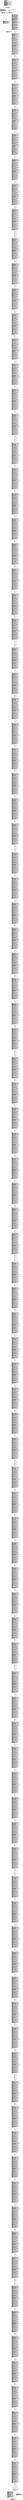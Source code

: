 digraph "CFG for 'blake2b_compress' function" {
	label="CFG for 'blake2b_compress' function";

	Node0x1c2cfa0 [shape=record,label="{%2:\l  %3 = alloca %struct.blake2b_state__*, align 8\l  %4 = alloca i8*, align 8\l  %5 = alloca [16 x i64], align 16\l  %6 = alloca [16 x i64], align 16\l  %7 = alloca i64, align 8\l  store %struct.blake2b_state__* %0, %struct.blake2b_state__** %3, align 8,\l... !tbaa !89\l  call void @llvm.dbg.declare(metadata %struct.blake2b_state__** %3, metadata\l... !82, metadata !DIExpression()), !dbg !93\l  store i8* %1, i8** %4, align 8, !tbaa !89\l  call void @llvm.dbg.declare(metadata i8** %4, metadata !83, metadata\l... !DIExpression()), !dbg !94\l  %8 = bitcast [16 x i64]* %5 to i8*, !dbg !95\l  call void @llvm.lifetime.start.p0i8(i64 128, i8* %8) #5, !dbg !95\l  call void @llvm.dbg.declare(metadata [16 x i64]* %5, metadata !84, metadata\l... !DIExpression()), !dbg !96\l  %9 = bitcast [16 x i64]* %6 to i8*, !dbg !97\l  call void @llvm.lifetime.start.p0i8(i64 128, i8* %9) #5, !dbg !97\l  call void @llvm.dbg.declare(metadata [16 x i64]* %6, metadata !87, metadata\l... !DIExpression()), !dbg !98\l  %10 = bitcast i64* %7 to i8*, !dbg !99\l  call void @llvm.lifetime.start.p0i8(i64 8, i8* %10) #5, !dbg !99\l  call void @llvm.dbg.declare(metadata i64* %7, metadata !88, metadata\l... !DIExpression()), !dbg !100\l  store i64 0, i64* %7, align 8, !dbg !101, !tbaa !103\l  br label %11, !dbg !105\l}"];
	Node0x1c2cfa0 -> Node0x1c3e740;
	Node0x1c3e740 [shape=record,label="{%11:\l\l  %12 = load i64, i64* %7, align 8, !dbg !106, !tbaa !103\l  %13 = icmp ult i64 %12, 16, !dbg !108\l  br i1 %13, label %14, label %25, !dbg !109\l|{<s0>T|<s1>F}}"];
	Node0x1c3e740:s0 -> Node0x1c3e790;
	Node0x1c3e740:s1 -> Node0x1c3e830;
	Node0x1c3e790 [shape=record,label="{%14:\l\l  %15 = load i8*, i8** %4, align 8, !dbg !110, !tbaa !89\l  %16 = load i64, i64* %7, align 8, !dbg !112, !tbaa !103\l  %17 = mul i64 %16, 8, !dbg !113\l  %18 = getelementptr inbounds i8, i8* %15, i64 %17, !dbg !114\l  %19 = call i64 @load64(i8* %18), !dbg !115\l  %20 = load i64, i64* %7, align 8, !dbg !116, !tbaa !103\l  %21 = getelementptr inbounds [16 x i64], [16 x i64]* %5, i64 0, i64 %20,\l... !dbg !117\l  store i64 %19, i64* %21, align 8, !dbg !118, !tbaa !103\l  br label %22, !dbg !119\l}"];
	Node0x1c3e790 -> Node0x1c3e7e0;
	Node0x1c3e7e0 [shape=record,label="{%22:\l\l  %23 = load i64, i64* %7, align 8, !dbg !120, !tbaa !103\l  %24 = add i64 %23, 1, !dbg !120\l  store i64 %24, i64* %7, align 8, !dbg !120, !tbaa !103\l  br label %11, !dbg !121, !llvm.loop !122\l}"];
	Node0x1c3e7e0 -> Node0x1c3e740;
	Node0x1c3e830 [shape=record,label="{%25:\l\l  store i64 0, i64* %7, align 8, !dbg !124, !tbaa !103\l  br label %26, !dbg !126\l}"];
	Node0x1c3e830 -> Node0x1c3e880;
	Node0x1c3e880 [shape=record,label="{%26:\l\l  %27 = load i64, i64* %7, align 8, !dbg !127, !tbaa !103\l  %28 = icmp ult i64 %27, 8, !dbg !129\l  br i1 %28, label %29, label %40, !dbg !130\l|{<s0>T|<s1>F}}"];
	Node0x1c3e880:s0 -> Node0x1c3e8d0;
	Node0x1c3e880:s1 -> Node0x1c3e970;
	Node0x1c3e8d0 [shape=record,label="{%29:\l\l  %30 = load %struct.blake2b_state__*, %struct.blake2b_state__** %3, align 8,\l... !dbg !131, !tbaa !89\l  %31 = getelementptr inbounds %struct.blake2b_state__,\l... %struct.blake2b_state__* %30, i32 0, i32 0, !dbg !133\l  %32 = load i64, i64* %7, align 8, !dbg !134, !tbaa !103\l  %33 = getelementptr inbounds [8 x i64], [8 x i64]* %31, i64 0, i64 %32, !dbg\l... !131\l  %34 = load i64, i64* %33, align 8, !dbg !131, !tbaa !103\l  %35 = load i64, i64* %7, align 8, !dbg !135, !tbaa !103\l  %36 = getelementptr inbounds [16 x i64], [16 x i64]* %6, i64 0, i64 %35,\l... !dbg !136\l  store i64 %34, i64* %36, align 8, !dbg !137, !tbaa !103\l  br label %37, !dbg !138\l}"];
	Node0x1c3e8d0 -> Node0x1c3e920;
	Node0x1c3e920 [shape=record,label="{%37:\l\l  %38 = load i64, i64* %7, align 8, !dbg !139, !tbaa !103\l  %39 = add i64 %38, 1, !dbg !139\l  store i64 %39, i64* %7, align 8, !dbg !139, !tbaa !103\l  br label %26, !dbg !140, !llvm.loop !141\l}"];
	Node0x1c3e920 -> Node0x1c3e880;
	Node0x1c3e970 [shape=record,label="{%40:\l\l  %41 = load i64, i64* getelementptr inbounds ([8 x i64], [8 x i64]*\l... @blake2b_IV, i64 0, i64 0), align 16, !dbg !143, !tbaa !103\l  %42 = getelementptr inbounds [16 x i64], [16 x i64]* %6, i64 0, i64 8, !dbg\l... !144\l  store i64 %41, i64* %42, align 16, !dbg !145, !tbaa !103\l  %43 = load i64, i64* getelementptr inbounds ([8 x i64], [8 x i64]*\l... @blake2b_IV, i64 0, i64 1), align 8, !dbg !146, !tbaa !103\l  %44 = getelementptr inbounds [16 x i64], [16 x i64]* %6, i64 0, i64 9, !dbg\l... !147\l  store i64 %43, i64* %44, align 8, !dbg !148, !tbaa !103\l  %45 = load i64, i64* getelementptr inbounds ([8 x i64], [8 x i64]*\l... @blake2b_IV, i64 0, i64 2), align 16, !dbg !149, !tbaa !103\l  %46 = getelementptr inbounds [16 x i64], [16 x i64]* %6, i64 0, i64 10, !dbg\l... !150\l  store i64 %45, i64* %46, align 16, !dbg !151, !tbaa !103\l  %47 = load i64, i64* getelementptr inbounds ([8 x i64], [8 x i64]*\l... @blake2b_IV, i64 0, i64 3), align 8, !dbg !152, !tbaa !103\l  %48 = getelementptr inbounds [16 x i64], [16 x i64]* %6, i64 0, i64 11, !dbg\l... !153\l  store i64 %47, i64* %48, align 8, !dbg !154, !tbaa !103\l  %49 = load i64, i64* getelementptr inbounds ([8 x i64], [8 x i64]*\l... @blake2b_IV, i64 0, i64 4), align 16, !dbg !155, !tbaa !103\l  %50 = load %struct.blake2b_state__*, %struct.blake2b_state__** %3, align 8,\l... !dbg !156, !tbaa !89\l  %51 = getelementptr inbounds %struct.blake2b_state__,\l... %struct.blake2b_state__* %50, i32 0, i32 1, !dbg !157\l  %52 = getelementptr inbounds [2 x i64], [2 x i64]* %51, i64 0, i64 0, !dbg\l... !156\l  %53 = load i64, i64* %52, align 8, !dbg !156, !tbaa !103\l  %54 = xor i64 %49, %53, !dbg !158\l  %55 = getelementptr inbounds [16 x i64], [16 x i64]* %6, i64 0, i64 12, !dbg\l... !159\l  store i64 %54, i64* %55, align 16, !dbg !160, !tbaa !103\l  %56 = load i64, i64* getelementptr inbounds ([8 x i64], [8 x i64]*\l... @blake2b_IV, i64 0, i64 5), align 8, !dbg !161, !tbaa !103\l  %57 = load %struct.blake2b_state__*, %struct.blake2b_state__** %3, align 8,\l... !dbg !162, !tbaa !89\l  %58 = getelementptr inbounds %struct.blake2b_state__,\l... %struct.blake2b_state__* %57, i32 0, i32 1, !dbg !163\l  %59 = getelementptr inbounds [2 x i64], [2 x i64]* %58, i64 0, i64 1, !dbg\l... !162\l  %60 = load i64, i64* %59, align 8, !dbg !162, !tbaa !103\l  %61 = xor i64 %56, %60, !dbg !164\l  %62 = getelementptr inbounds [16 x i64], [16 x i64]* %6, i64 0, i64 13, !dbg\l... !165\l  store i64 %61, i64* %62, align 8, !dbg !166, !tbaa !103\l  %63 = load i64, i64* getelementptr inbounds ([8 x i64], [8 x i64]*\l... @blake2b_IV, i64 0, i64 6), align 16, !dbg !167, !tbaa !103\l  %64 = load %struct.blake2b_state__*, %struct.blake2b_state__** %3, align 8,\l... !dbg !168, !tbaa !89\l  %65 = getelementptr inbounds %struct.blake2b_state__,\l... %struct.blake2b_state__* %64, i32 0, i32 2, !dbg !169\l  %66 = getelementptr inbounds [2 x i64], [2 x i64]* %65, i64 0, i64 0, !dbg\l... !168\l  %67 = load i64, i64* %66, align 8, !dbg !168, !tbaa !103\l  %68 = xor i64 %63, %67, !dbg !170\l  %69 = getelementptr inbounds [16 x i64], [16 x i64]* %6, i64 0, i64 14, !dbg\l... !171\l  store i64 %68, i64* %69, align 16, !dbg !172, !tbaa !103\l  %70 = load i64, i64* getelementptr inbounds ([8 x i64], [8 x i64]*\l... @blake2b_IV, i64 0, i64 7), align 8, !dbg !173, !tbaa !103\l  %71 = load %struct.blake2b_state__*, %struct.blake2b_state__** %3, align 8,\l... !dbg !174, !tbaa !89\l  %72 = getelementptr inbounds %struct.blake2b_state__,\l... %struct.blake2b_state__* %71, i32 0, i32 2, !dbg !175\l  %73 = getelementptr inbounds [2 x i64], [2 x i64]* %72, i64 0, i64 1, !dbg\l... !174\l  %74 = load i64, i64* %73, align 8, !dbg !174, !tbaa !103\l  %75 = xor i64 %70, %74, !dbg !176\l  %76 = getelementptr inbounds [16 x i64], [16 x i64]* %6, i64 0, i64 15, !dbg\l... !177\l  store i64 %75, i64* %76, align 8, !dbg !178, !tbaa !103\l  br label %77, !dbg !179\l}"];
	Node0x1c3e970 -> Node0x1c3e9c0;
	Node0x1c3e9c0 [shape=record,label="{%77:\l\l  br label %78, !dbg !180\l}"];
	Node0x1c3e9c0 -> Node0x1c3ea10;
	Node0x1c3ea10 [shape=record,label="{%78:\l\l  %79 = getelementptr inbounds [16 x i64], [16 x i64]* %6, i64 0, i64 0, !dbg\l... !182\l  %80 = load i64, i64* %79, align 16, !dbg !182, !tbaa !103\l  %81 = getelementptr inbounds [16 x i64], [16 x i64]* %6, i64 0, i64 4, !dbg\l... !182\l  %82 = load i64, i64* %81, align 16, !dbg !182, !tbaa !103\l  %83 = add i64 %80, %82, !dbg !182\l  %84 = load i8, i8* getelementptr inbounds ([12 x [16 x i8]], [12 x [16 x\l... i8]]* @blake2b_sigma, i64 0, i64 0, i64 0), align 16, !dbg !182, !tbaa !184\l  %85 = zext i8 %84 to i64, !dbg !182\l  %86 = getelementptr inbounds [16 x i64], [16 x i64]* %5, i64 0, i64 %85,\l... !dbg !182\l  %87 = load i64, i64* %86, align 8, !dbg !182, !tbaa !103\l  %88 = add i64 %83, %87, !dbg !182\l  %89 = getelementptr inbounds [16 x i64], [16 x i64]* %6, i64 0, i64 0, !dbg\l... !182\l  store i64 %88, i64* %89, align 16, !dbg !182, !tbaa !103\l  %90 = getelementptr inbounds [16 x i64], [16 x i64]* %6, i64 0, i64 12, !dbg\l... !182\l  %91 = load i64, i64* %90, align 16, !dbg !182, !tbaa !103\l  %92 = getelementptr inbounds [16 x i64], [16 x i64]* %6, i64 0, i64 0, !dbg\l... !182\l  %93 = load i64, i64* %92, align 16, !dbg !182, !tbaa !103\l  %94 = xor i64 %91, %93, !dbg !182\l  %95 = call i64 @rotr64(i64 %94, i32 32), !dbg !182\l  %96 = getelementptr inbounds [16 x i64], [16 x i64]* %6, i64 0, i64 12, !dbg\l... !182\l  store i64 %95, i64* %96, align 16, !dbg !182, !tbaa !103\l  %97 = getelementptr inbounds [16 x i64], [16 x i64]* %6, i64 0, i64 8, !dbg\l... !182\l  %98 = load i64, i64* %97, align 16, !dbg !182, !tbaa !103\l  %99 = getelementptr inbounds [16 x i64], [16 x i64]* %6, i64 0, i64 12, !dbg\l... !182\l  %100 = load i64, i64* %99, align 16, !dbg !182, !tbaa !103\l  %101 = add i64 %98, %100, !dbg !182\l  %102 = getelementptr inbounds [16 x i64], [16 x i64]* %6, i64 0, i64 8, !dbg\l... !182\l  store i64 %101, i64* %102, align 16, !dbg !182, !tbaa !103\l  %103 = getelementptr inbounds [16 x i64], [16 x i64]* %6, i64 0, i64 4, !dbg\l... !182\l  %104 = load i64, i64* %103, align 16, !dbg !182, !tbaa !103\l  %105 = getelementptr inbounds [16 x i64], [16 x i64]* %6, i64 0, i64 8, !dbg\l... !182\l  %106 = load i64, i64* %105, align 16, !dbg !182, !tbaa !103\l  %107 = xor i64 %104, %106, !dbg !182\l  %108 = call i64 @rotr64(i64 %107, i32 24), !dbg !182\l  %109 = getelementptr inbounds [16 x i64], [16 x i64]* %6, i64 0, i64 4, !dbg\l... !182\l  store i64 %108, i64* %109, align 16, !dbg !182, !tbaa !103\l  %110 = getelementptr inbounds [16 x i64], [16 x i64]* %6, i64 0, i64 0, !dbg\l... !182\l  %111 = load i64, i64* %110, align 16, !dbg !182, !tbaa !103\l  %112 = getelementptr inbounds [16 x i64], [16 x i64]* %6, i64 0, i64 4, !dbg\l... !182\l  %113 = load i64, i64* %112, align 16, !dbg !182, !tbaa !103\l  %114 = add i64 %111, %113, !dbg !182\l  %115 = load i8, i8* getelementptr inbounds ([12 x [16 x i8]], [12 x [16 x\l... i8]]* @blake2b_sigma, i64 0, i64 0, i64 1), align 1, !dbg !182, !tbaa !184\l  %116 = zext i8 %115 to i64, !dbg !182\l  %117 = getelementptr inbounds [16 x i64], [16 x i64]* %5, i64 0, i64 %116,\l... !dbg !182\l  %118 = load i64, i64* %117, align 8, !dbg !182, !tbaa !103\l  %119 = add i64 %114, %118, !dbg !182\l  %120 = getelementptr inbounds [16 x i64], [16 x i64]* %6, i64 0, i64 0, !dbg\l... !182\l  store i64 %119, i64* %120, align 16, !dbg !182, !tbaa !103\l  %121 = getelementptr inbounds [16 x i64], [16 x i64]* %6, i64 0, i64 12,\l... !dbg !182\l  %122 = load i64, i64* %121, align 16, !dbg !182, !tbaa !103\l  %123 = getelementptr inbounds [16 x i64], [16 x i64]* %6, i64 0, i64 0, !dbg\l... !182\l  %124 = load i64, i64* %123, align 16, !dbg !182, !tbaa !103\l  %125 = xor i64 %122, %124, !dbg !182\l  %126 = call i64 @rotr64(i64 %125, i32 16), !dbg !182\l  %127 = getelementptr inbounds [16 x i64], [16 x i64]* %6, i64 0, i64 12,\l... !dbg !182\l  store i64 %126, i64* %127, align 16, !dbg !182, !tbaa !103\l  %128 = getelementptr inbounds [16 x i64], [16 x i64]* %6, i64 0, i64 8, !dbg\l... !182\l  %129 = load i64, i64* %128, align 16, !dbg !182, !tbaa !103\l  %130 = getelementptr inbounds [16 x i64], [16 x i64]* %6, i64 0, i64 12,\l... !dbg !182\l  %131 = load i64, i64* %130, align 16, !dbg !182, !tbaa !103\l  %132 = add i64 %129, %131, !dbg !182\l  %133 = getelementptr inbounds [16 x i64], [16 x i64]* %6, i64 0, i64 8, !dbg\l... !182\l  store i64 %132, i64* %133, align 16, !dbg !182, !tbaa !103\l  %134 = getelementptr inbounds [16 x i64], [16 x i64]* %6, i64 0, i64 4, !dbg\l... !182\l  %135 = load i64, i64* %134, align 16, !dbg !182, !tbaa !103\l  %136 = getelementptr inbounds [16 x i64], [16 x i64]* %6, i64 0, i64 8, !dbg\l... !182\l  %137 = load i64, i64* %136, align 16, !dbg !182, !tbaa !103\l  %138 = xor i64 %135, %137, !dbg !182\l  %139 = call i64 @rotr64(i64 %138, i32 63), !dbg !182\l  %140 = getelementptr inbounds [16 x i64], [16 x i64]* %6, i64 0, i64 4, !dbg\l... !182\l  store i64 %139, i64* %140, align 16, !dbg !182, !tbaa !103\l  br label %141, !dbg !182\l}"];
	Node0x1c3ea10 -> Node0x1c3ea60;
	Node0x1c3ea60 [shape=record,label="{%141:\l\l  br label %142, !dbg !182\l}"];
	Node0x1c3ea60 -> Node0x1c3eab0;
	Node0x1c3eab0 [shape=record,label="{%142:\l\l  br label %143, !dbg !180\l}"];
	Node0x1c3eab0 -> Node0x1c3eb00;
	Node0x1c3eb00 [shape=record,label="{%143:\l\l  %144 = getelementptr inbounds [16 x i64], [16 x i64]* %6, i64 0, i64 1, !dbg\l... !185\l  %145 = load i64, i64* %144, align 8, !dbg !185, !tbaa !103\l  %146 = getelementptr inbounds [16 x i64], [16 x i64]* %6, i64 0, i64 5, !dbg\l... !185\l  %147 = load i64, i64* %146, align 8, !dbg !185, !tbaa !103\l  %148 = add i64 %145, %147, !dbg !185\l  %149 = load i8, i8* getelementptr inbounds ([12 x [16 x i8]], [12 x [16 x\l... i8]]* @blake2b_sigma, i64 0, i64 0, i64 2), align 2, !dbg !185, !tbaa !184\l  %150 = zext i8 %149 to i64, !dbg !185\l  %151 = getelementptr inbounds [16 x i64], [16 x i64]* %5, i64 0, i64 %150,\l... !dbg !185\l  %152 = load i64, i64* %151, align 8, !dbg !185, !tbaa !103\l  %153 = add i64 %148, %152, !dbg !185\l  %154 = getelementptr inbounds [16 x i64], [16 x i64]* %6, i64 0, i64 1, !dbg\l... !185\l  store i64 %153, i64* %154, align 8, !dbg !185, !tbaa !103\l  %155 = getelementptr inbounds [16 x i64], [16 x i64]* %6, i64 0, i64 13,\l... !dbg !185\l  %156 = load i64, i64* %155, align 8, !dbg !185, !tbaa !103\l  %157 = getelementptr inbounds [16 x i64], [16 x i64]* %6, i64 0, i64 1, !dbg\l... !185\l  %158 = load i64, i64* %157, align 8, !dbg !185, !tbaa !103\l  %159 = xor i64 %156, %158, !dbg !185\l  %160 = call i64 @rotr64(i64 %159, i32 32), !dbg !185\l  %161 = getelementptr inbounds [16 x i64], [16 x i64]* %6, i64 0, i64 13,\l... !dbg !185\l  store i64 %160, i64* %161, align 8, !dbg !185, !tbaa !103\l  %162 = getelementptr inbounds [16 x i64], [16 x i64]* %6, i64 0, i64 9, !dbg\l... !185\l  %163 = load i64, i64* %162, align 8, !dbg !185, !tbaa !103\l  %164 = getelementptr inbounds [16 x i64], [16 x i64]* %6, i64 0, i64 13,\l... !dbg !185\l  %165 = load i64, i64* %164, align 8, !dbg !185, !tbaa !103\l  %166 = add i64 %163, %165, !dbg !185\l  %167 = getelementptr inbounds [16 x i64], [16 x i64]* %6, i64 0, i64 9, !dbg\l... !185\l  store i64 %166, i64* %167, align 8, !dbg !185, !tbaa !103\l  %168 = getelementptr inbounds [16 x i64], [16 x i64]* %6, i64 0, i64 5, !dbg\l... !185\l  %169 = load i64, i64* %168, align 8, !dbg !185, !tbaa !103\l  %170 = getelementptr inbounds [16 x i64], [16 x i64]* %6, i64 0, i64 9, !dbg\l... !185\l  %171 = load i64, i64* %170, align 8, !dbg !185, !tbaa !103\l  %172 = xor i64 %169, %171, !dbg !185\l  %173 = call i64 @rotr64(i64 %172, i32 24), !dbg !185\l  %174 = getelementptr inbounds [16 x i64], [16 x i64]* %6, i64 0, i64 5, !dbg\l... !185\l  store i64 %173, i64* %174, align 8, !dbg !185, !tbaa !103\l  %175 = getelementptr inbounds [16 x i64], [16 x i64]* %6, i64 0, i64 1, !dbg\l... !185\l  %176 = load i64, i64* %175, align 8, !dbg !185, !tbaa !103\l  %177 = getelementptr inbounds [16 x i64], [16 x i64]* %6, i64 0, i64 5, !dbg\l... !185\l  %178 = load i64, i64* %177, align 8, !dbg !185, !tbaa !103\l  %179 = add i64 %176, %178, !dbg !185\l  %180 = load i8, i8* getelementptr inbounds ([12 x [16 x i8]], [12 x [16 x\l... i8]]* @blake2b_sigma, i64 0, i64 0, i64 3), align 1, !dbg !185, !tbaa !184\l  %181 = zext i8 %180 to i64, !dbg !185\l  %182 = getelementptr inbounds [16 x i64], [16 x i64]* %5, i64 0, i64 %181,\l... !dbg !185\l  %183 = load i64, i64* %182, align 8, !dbg !185, !tbaa !103\l  %184 = add i64 %179, %183, !dbg !185\l  %185 = getelementptr inbounds [16 x i64], [16 x i64]* %6, i64 0, i64 1, !dbg\l... !185\l  store i64 %184, i64* %185, align 8, !dbg !185, !tbaa !103\l  %186 = getelementptr inbounds [16 x i64], [16 x i64]* %6, i64 0, i64 13,\l... !dbg !185\l  %187 = load i64, i64* %186, align 8, !dbg !185, !tbaa !103\l  %188 = getelementptr inbounds [16 x i64], [16 x i64]* %6, i64 0, i64 1, !dbg\l... !185\l  %189 = load i64, i64* %188, align 8, !dbg !185, !tbaa !103\l  %190 = xor i64 %187, %189, !dbg !185\l  %191 = call i64 @rotr64(i64 %190, i32 16), !dbg !185\l  %192 = getelementptr inbounds [16 x i64], [16 x i64]* %6, i64 0, i64 13,\l... !dbg !185\l  store i64 %191, i64* %192, align 8, !dbg !185, !tbaa !103\l  %193 = getelementptr inbounds [16 x i64], [16 x i64]* %6, i64 0, i64 9, !dbg\l... !185\l  %194 = load i64, i64* %193, align 8, !dbg !185, !tbaa !103\l  %195 = getelementptr inbounds [16 x i64], [16 x i64]* %6, i64 0, i64 13,\l... !dbg !185\l  %196 = load i64, i64* %195, align 8, !dbg !185, !tbaa !103\l  %197 = add i64 %194, %196, !dbg !185\l  %198 = getelementptr inbounds [16 x i64], [16 x i64]* %6, i64 0, i64 9, !dbg\l... !185\l  store i64 %197, i64* %198, align 8, !dbg !185, !tbaa !103\l  %199 = getelementptr inbounds [16 x i64], [16 x i64]* %6, i64 0, i64 5, !dbg\l... !185\l  %200 = load i64, i64* %199, align 8, !dbg !185, !tbaa !103\l  %201 = getelementptr inbounds [16 x i64], [16 x i64]* %6, i64 0, i64 9, !dbg\l... !185\l  %202 = load i64, i64* %201, align 8, !dbg !185, !tbaa !103\l  %203 = xor i64 %200, %202, !dbg !185\l  %204 = call i64 @rotr64(i64 %203, i32 63), !dbg !185\l  %205 = getelementptr inbounds [16 x i64], [16 x i64]* %6, i64 0, i64 5, !dbg\l... !185\l  store i64 %204, i64* %205, align 8, !dbg !185, !tbaa !103\l  br label %206, !dbg !185\l}"];
	Node0x1c3eb00 -> Node0x1c3eb50;
	Node0x1c3eb50 [shape=record,label="{%206:\l\l  br label %207, !dbg !185\l}"];
	Node0x1c3eb50 -> Node0x1c3eba0;
	Node0x1c3eba0 [shape=record,label="{%207:\l\l  br label %208, !dbg !180\l}"];
	Node0x1c3eba0 -> Node0x1c3ebf0;
	Node0x1c3ebf0 [shape=record,label="{%208:\l\l  %209 = getelementptr inbounds [16 x i64], [16 x i64]* %6, i64 0, i64 2, !dbg\l... !187\l  %210 = load i64, i64* %209, align 16, !dbg !187, !tbaa !103\l  %211 = getelementptr inbounds [16 x i64], [16 x i64]* %6, i64 0, i64 6, !dbg\l... !187\l  %212 = load i64, i64* %211, align 16, !dbg !187, !tbaa !103\l  %213 = add i64 %210, %212, !dbg !187\l  %214 = load i8, i8* getelementptr inbounds ([12 x [16 x i8]], [12 x [16 x\l... i8]]* @blake2b_sigma, i64 0, i64 0, i64 4), align 4, !dbg !187, !tbaa !184\l  %215 = zext i8 %214 to i64, !dbg !187\l  %216 = getelementptr inbounds [16 x i64], [16 x i64]* %5, i64 0, i64 %215,\l... !dbg !187\l  %217 = load i64, i64* %216, align 8, !dbg !187, !tbaa !103\l  %218 = add i64 %213, %217, !dbg !187\l  %219 = getelementptr inbounds [16 x i64], [16 x i64]* %6, i64 0, i64 2, !dbg\l... !187\l  store i64 %218, i64* %219, align 16, !dbg !187, !tbaa !103\l  %220 = getelementptr inbounds [16 x i64], [16 x i64]* %6, i64 0, i64 14,\l... !dbg !187\l  %221 = load i64, i64* %220, align 16, !dbg !187, !tbaa !103\l  %222 = getelementptr inbounds [16 x i64], [16 x i64]* %6, i64 0, i64 2, !dbg\l... !187\l  %223 = load i64, i64* %222, align 16, !dbg !187, !tbaa !103\l  %224 = xor i64 %221, %223, !dbg !187\l  %225 = call i64 @rotr64(i64 %224, i32 32), !dbg !187\l  %226 = getelementptr inbounds [16 x i64], [16 x i64]* %6, i64 0, i64 14,\l... !dbg !187\l  store i64 %225, i64* %226, align 16, !dbg !187, !tbaa !103\l  %227 = getelementptr inbounds [16 x i64], [16 x i64]* %6, i64 0, i64 10,\l... !dbg !187\l  %228 = load i64, i64* %227, align 16, !dbg !187, !tbaa !103\l  %229 = getelementptr inbounds [16 x i64], [16 x i64]* %6, i64 0, i64 14,\l... !dbg !187\l  %230 = load i64, i64* %229, align 16, !dbg !187, !tbaa !103\l  %231 = add i64 %228, %230, !dbg !187\l  %232 = getelementptr inbounds [16 x i64], [16 x i64]* %6, i64 0, i64 10,\l... !dbg !187\l  store i64 %231, i64* %232, align 16, !dbg !187, !tbaa !103\l  %233 = getelementptr inbounds [16 x i64], [16 x i64]* %6, i64 0, i64 6, !dbg\l... !187\l  %234 = load i64, i64* %233, align 16, !dbg !187, !tbaa !103\l  %235 = getelementptr inbounds [16 x i64], [16 x i64]* %6, i64 0, i64 10,\l... !dbg !187\l  %236 = load i64, i64* %235, align 16, !dbg !187, !tbaa !103\l  %237 = xor i64 %234, %236, !dbg !187\l  %238 = call i64 @rotr64(i64 %237, i32 24), !dbg !187\l  %239 = getelementptr inbounds [16 x i64], [16 x i64]* %6, i64 0, i64 6, !dbg\l... !187\l  store i64 %238, i64* %239, align 16, !dbg !187, !tbaa !103\l  %240 = getelementptr inbounds [16 x i64], [16 x i64]* %6, i64 0, i64 2, !dbg\l... !187\l  %241 = load i64, i64* %240, align 16, !dbg !187, !tbaa !103\l  %242 = getelementptr inbounds [16 x i64], [16 x i64]* %6, i64 0, i64 6, !dbg\l... !187\l  %243 = load i64, i64* %242, align 16, !dbg !187, !tbaa !103\l  %244 = add i64 %241, %243, !dbg !187\l  %245 = load i8, i8* getelementptr inbounds ([12 x [16 x i8]], [12 x [16 x\l... i8]]* @blake2b_sigma, i64 0, i64 0, i64 5), align 1, !dbg !187, !tbaa !184\l  %246 = zext i8 %245 to i64, !dbg !187\l  %247 = getelementptr inbounds [16 x i64], [16 x i64]* %5, i64 0, i64 %246,\l... !dbg !187\l  %248 = load i64, i64* %247, align 8, !dbg !187, !tbaa !103\l  %249 = add i64 %244, %248, !dbg !187\l  %250 = getelementptr inbounds [16 x i64], [16 x i64]* %6, i64 0, i64 2, !dbg\l... !187\l  store i64 %249, i64* %250, align 16, !dbg !187, !tbaa !103\l  %251 = getelementptr inbounds [16 x i64], [16 x i64]* %6, i64 0, i64 14,\l... !dbg !187\l  %252 = load i64, i64* %251, align 16, !dbg !187, !tbaa !103\l  %253 = getelementptr inbounds [16 x i64], [16 x i64]* %6, i64 0, i64 2, !dbg\l... !187\l  %254 = load i64, i64* %253, align 16, !dbg !187, !tbaa !103\l  %255 = xor i64 %252, %254, !dbg !187\l  %256 = call i64 @rotr64(i64 %255, i32 16), !dbg !187\l  %257 = getelementptr inbounds [16 x i64], [16 x i64]* %6, i64 0, i64 14,\l... !dbg !187\l  store i64 %256, i64* %257, align 16, !dbg !187, !tbaa !103\l  %258 = getelementptr inbounds [16 x i64], [16 x i64]* %6, i64 0, i64 10,\l... !dbg !187\l  %259 = load i64, i64* %258, align 16, !dbg !187, !tbaa !103\l  %260 = getelementptr inbounds [16 x i64], [16 x i64]* %6, i64 0, i64 14,\l... !dbg !187\l  %261 = load i64, i64* %260, align 16, !dbg !187, !tbaa !103\l  %262 = add i64 %259, %261, !dbg !187\l  %263 = getelementptr inbounds [16 x i64], [16 x i64]* %6, i64 0, i64 10,\l... !dbg !187\l  store i64 %262, i64* %263, align 16, !dbg !187, !tbaa !103\l  %264 = getelementptr inbounds [16 x i64], [16 x i64]* %6, i64 0, i64 6, !dbg\l... !187\l  %265 = load i64, i64* %264, align 16, !dbg !187, !tbaa !103\l  %266 = getelementptr inbounds [16 x i64], [16 x i64]* %6, i64 0, i64 10,\l... !dbg !187\l  %267 = load i64, i64* %266, align 16, !dbg !187, !tbaa !103\l  %268 = xor i64 %265, %267, !dbg !187\l  %269 = call i64 @rotr64(i64 %268, i32 63), !dbg !187\l  %270 = getelementptr inbounds [16 x i64], [16 x i64]* %6, i64 0, i64 6, !dbg\l... !187\l  store i64 %269, i64* %270, align 16, !dbg !187, !tbaa !103\l  br label %271, !dbg !187\l}"];
	Node0x1c3ebf0 -> Node0x1c3ec40;
	Node0x1c3ec40 [shape=record,label="{%271:\l\l  br label %272, !dbg !187\l}"];
	Node0x1c3ec40 -> Node0x1c3ec90;
	Node0x1c3ec90 [shape=record,label="{%272:\l\l  br label %273, !dbg !180\l}"];
	Node0x1c3ec90 -> Node0x1c3ece0;
	Node0x1c3ece0 [shape=record,label="{%273:\l\l  %274 = getelementptr inbounds [16 x i64], [16 x i64]* %6, i64 0, i64 3, !dbg\l... !189\l  %275 = load i64, i64* %274, align 8, !dbg !189, !tbaa !103\l  %276 = getelementptr inbounds [16 x i64], [16 x i64]* %6, i64 0, i64 7, !dbg\l... !189\l  %277 = load i64, i64* %276, align 8, !dbg !189, !tbaa !103\l  %278 = add i64 %275, %277, !dbg !189\l  %279 = load i8, i8* getelementptr inbounds ([12 x [16 x i8]], [12 x [16 x\l... i8]]* @blake2b_sigma, i64 0, i64 0, i64 6), align 2, !dbg !189, !tbaa !184\l  %280 = zext i8 %279 to i64, !dbg !189\l  %281 = getelementptr inbounds [16 x i64], [16 x i64]* %5, i64 0, i64 %280,\l... !dbg !189\l  %282 = load i64, i64* %281, align 8, !dbg !189, !tbaa !103\l  %283 = add i64 %278, %282, !dbg !189\l  %284 = getelementptr inbounds [16 x i64], [16 x i64]* %6, i64 0, i64 3, !dbg\l... !189\l  store i64 %283, i64* %284, align 8, !dbg !189, !tbaa !103\l  %285 = getelementptr inbounds [16 x i64], [16 x i64]* %6, i64 0, i64 15,\l... !dbg !189\l  %286 = load i64, i64* %285, align 8, !dbg !189, !tbaa !103\l  %287 = getelementptr inbounds [16 x i64], [16 x i64]* %6, i64 0, i64 3, !dbg\l... !189\l  %288 = load i64, i64* %287, align 8, !dbg !189, !tbaa !103\l  %289 = xor i64 %286, %288, !dbg !189\l  %290 = call i64 @rotr64(i64 %289, i32 32), !dbg !189\l  %291 = getelementptr inbounds [16 x i64], [16 x i64]* %6, i64 0, i64 15,\l... !dbg !189\l  store i64 %290, i64* %291, align 8, !dbg !189, !tbaa !103\l  %292 = getelementptr inbounds [16 x i64], [16 x i64]* %6, i64 0, i64 11,\l... !dbg !189\l  %293 = load i64, i64* %292, align 8, !dbg !189, !tbaa !103\l  %294 = getelementptr inbounds [16 x i64], [16 x i64]* %6, i64 0, i64 15,\l... !dbg !189\l  %295 = load i64, i64* %294, align 8, !dbg !189, !tbaa !103\l  %296 = add i64 %293, %295, !dbg !189\l  %297 = getelementptr inbounds [16 x i64], [16 x i64]* %6, i64 0, i64 11,\l... !dbg !189\l  store i64 %296, i64* %297, align 8, !dbg !189, !tbaa !103\l  %298 = getelementptr inbounds [16 x i64], [16 x i64]* %6, i64 0, i64 7, !dbg\l... !189\l  %299 = load i64, i64* %298, align 8, !dbg !189, !tbaa !103\l  %300 = getelementptr inbounds [16 x i64], [16 x i64]* %6, i64 0, i64 11,\l... !dbg !189\l  %301 = load i64, i64* %300, align 8, !dbg !189, !tbaa !103\l  %302 = xor i64 %299, %301, !dbg !189\l  %303 = call i64 @rotr64(i64 %302, i32 24), !dbg !189\l  %304 = getelementptr inbounds [16 x i64], [16 x i64]* %6, i64 0, i64 7, !dbg\l... !189\l  store i64 %303, i64* %304, align 8, !dbg !189, !tbaa !103\l  %305 = getelementptr inbounds [16 x i64], [16 x i64]* %6, i64 0, i64 3, !dbg\l... !189\l  %306 = load i64, i64* %305, align 8, !dbg !189, !tbaa !103\l  %307 = getelementptr inbounds [16 x i64], [16 x i64]* %6, i64 0, i64 7, !dbg\l... !189\l  %308 = load i64, i64* %307, align 8, !dbg !189, !tbaa !103\l  %309 = add i64 %306, %308, !dbg !189\l  %310 = load i8, i8* getelementptr inbounds ([12 x [16 x i8]], [12 x [16 x\l... i8]]* @blake2b_sigma, i64 0, i64 0, i64 7), align 1, !dbg !189, !tbaa !184\l  %311 = zext i8 %310 to i64, !dbg !189\l  %312 = getelementptr inbounds [16 x i64], [16 x i64]* %5, i64 0, i64 %311,\l... !dbg !189\l  %313 = load i64, i64* %312, align 8, !dbg !189, !tbaa !103\l  %314 = add i64 %309, %313, !dbg !189\l  %315 = getelementptr inbounds [16 x i64], [16 x i64]* %6, i64 0, i64 3, !dbg\l... !189\l  store i64 %314, i64* %315, align 8, !dbg !189, !tbaa !103\l  %316 = getelementptr inbounds [16 x i64], [16 x i64]* %6, i64 0, i64 15,\l... !dbg !189\l  %317 = load i64, i64* %316, align 8, !dbg !189, !tbaa !103\l  %318 = getelementptr inbounds [16 x i64], [16 x i64]* %6, i64 0, i64 3, !dbg\l... !189\l  %319 = load i64, i64* %318, align 8, !dbg !189, !tbaa !103\l  %320 = xor i64 %317, %319, !dbg !189\l  %321 = call i64 @rotr64(i64 %320, i32 16), !dbg !189\l  %322 = getelementptr inbounds [16 x i64], [16 x i64]* %6, i64 0, i64 15,\l... !dbg !189\l  store i64 %321, i64* %322, align 8, !dbg !189, !tbaa !103\l  %323 = getelementptr inbounds [16 x i64], [16 x i64]* %6, i64 0, i64 11,\l... !dbg !189\l  %324 = load i64, i64* %323, align 8, !dbg !189, !tbaa !103\l  %325 = getelementptr inbounds [16 x i64], [16 x i64]* %6, i64 0, i64 15,\l... !dbg !189\l  %326 = load i64, i64* %325, align 8, !dbg !189, !tbaa !103\l  %327 = add i64 %324, %326, !dbg !189\l  %328 = getelementptr inbounds [16 x i64], [16 x i64]* %6, i64 0, i64 11,\l... !dbg !189\l  store i64 %327, i64* %328, align 8, !dbg !189, !tbaa !103\l  %329 = getelementptr inbounds [16 x i64], [16 x i64]* %6, i64 0, i64 7, !dbg\l... !189\l  %330 = load i64, i64* %329, align 8, !dbg !189, !tbaa !103\l  %331 = getelementptr inbounds [16 x i64], [16 x i64]* %6, i64 0, i64 11,\l... !dbg !189\l  %332 = load i64, i64* %331, align 8, !dbg !189, !tbaa !103\l  %333 = xor i64 %330, %332, !dbg !189\l  %334 = call i64 @rotr64(i64 %333, i32 63), !dbg !189\l  %335 = getelementptr inbounds [16 x i64], [16 x i64]* %6, i64 0, i64 7, !dbg\l... !189\l  store i64 %334, i64* %335, align 8, !dbg !189, !tbaa !103\l  br label %336, !dbg !189\l}"];
	Node0x1c3ece0 -> Node0x1c3ed30;
	Node0x1c3ed30 [shape=record,label="{%336:\l\l  br label %337, !dbg !189\l}"];
	Node0x1c3ed30 -> Node0x1c3ed80;
	Node0x1c3ed80 [shape=record,label="{%337:\l\l  br label %338, !dbg !180\l}"];
	Node0x1c3ed80 -> Node0x1c3edd0;
	Node0x1c3edd0 [shape=record,label="{%338:\l\l  %339 = getelementptr inbounds [16 x i64], [16 x i64]* %6, i64 0, i64 0, !dbg\l... !191\l  %340 = load i64, i64* %339, align 16, !dbg !191, !tbaa !103\l  %341 = getelementptr inbounds [16 x i64], [16 x i64]* %6, i64 0, i64 5, !dbg\l... !191\l  %342 = load i64, i64* %341, align 8, !dbg !191, !tbaa !103\l  %343 = add i64 %340, %342, !dbg !191\l  %344 = load i8, i8* getelementptr inbounds ([12 x [16 x i8]], [12 x [16 x\l... i8]]* @blake2b_sigma, i64 0, i64 0, i64 8), align 8, !dbg !191, !tbaa !184\l  %345 = zext i8 %344 to i64, !dbg !191\l  %346 = getelementptr inbounds [16 x i64], [16 x i64]* %5, i64 0, i64 %345,\l... !dbg !191\l  %347 = load i64, i64* %346, align 8, !dbg !191, !tbaa !103\l  %348 = add i64 %343, %347, !dbg !191\l  %349 = getelementptr inbounds [16 x i64], [16 x i64]* %6, i64 0, i64 0, !dbg\l... !191\l  store i64 %348, i64* %349, align 16, !dbg !191, !tbaa !103\l  %350 = getelementptr inbounds [16 x i64], [16 x i64]* %6, i64 0, i64 15,\l... !dbg !191\l  %351 = load i64, i64* %350, align 8, !dbg !191, !tbaa !103\l  %352 = getelementptr inbounds [16 x i64], [16 x i64]* %6, i64 0, i64 0, !dbg\l... !191\l  %353 = load i64, i64* %352, align 16, !dbg !191, !tbaa !103\l  %354 = xor i64 %351, %353, !dbg !191\l  %355 = call i64 @rotr64(i64 %354, i32 32), !dbg !191\l  %356 = getelementptr inbounds [16 x i64], [16 x i64]* %6, i64 0, i64 15,\l... !dbg !191\l  store i64 %355, i64* %356, align 8, !dbg !191, !tbaa !103\l  %357 = getelementptr inbounds [16 x i64], [16 x i64]* %6, i64 0, i64 10,\l... !dbg !191\l  %358 = load i64, i64* %357, align 16, !dbg !191, !tbaa !103\l  %359 = getelementptr inbounds [16 x i64], [16 x i64]* %6, i64 0, i64 15,\l... !dbg !191\l  %360 = load i64, i64* %359, align 8, !dbg !191, !tbaa !103\l  %361 = add i64 %358, %360, !dbg !191\l  %362 = getelementptr inbounds [16 x i64], [16 x i64]* %6, i64 0, i64 10,\l... !dbg !191\l  store i64 %361, i64* %362, align 16, !dbg !191, !tbaa !103\l  %363 = getelementptr inbounds [16 x i64], [16 x i64]* %6, i64 0, i64 5, !dbg\l... !191\l  %364 = load i64, i64* %363, align 8, !dbg !191, !tbaa !103\l  %365 = getelementptr inbounds [16 x i64], [16 x i64]* %6, i64 0, i64 10,\l... !dbg !191\l  %366 = load i64, i64* %365, align 16, !dbg !191, !tbaa !103\l  %367 = xor i64 %364, %366, !dbg !191\l  %368 = call i64 @rotr64(i64 %367, i32 24), !dbg !191\l  %369 = getelementptr inbounds [16 x i64], [16 x i64]* %6, i64 0, i64 5, !dbg\l... !191\l  store i64 %368, i64* %369, align 8, !dbg !191, !tbaa !103\l  %370 = getelementptr inbounds [16 x i64], [16 x i64]* %6, i64 0, i64 0, !dbg\l... !191\l  %371 = load i64, i64* %370, align 16, !dbg !191, !tbaa !103\l  %372 = getelementptr inbounds [16 x i64], [16 x i64]* %6, i64 0, i64 5, !dbg\l... !191\l  %373 = load i64, i64* %372, align 8, !dbg !191, !tbaa !103\l  %374 = add i64 %371, %373, !dbg !191\l  %375 = load i8, i8* getelementptr inbounds ([12 x [16 x i8]], [12 x [16 x\l... i8]]* @blake2b_sigma, i64 0, i64 0, i64 9), align 1, !dbg !191, !tbaa !184\l  %376 = zext i8 %375 to i64, !dbg !191\l  %377 = getelementptr inbounds [16 x i64], [16 x i64]* %5, i64 0, i64 %376,\l... !dbg !191\l  %378 = load i64, i64* %377, align 8, !dbg !191, !tbaa !103\l  %379 = add i64 %374, %378, !dbg !191\l  %380 = getelementptr inbounds [16 x i64], [16 x i64]* %6, i64 0, i64 0, !dbg\l... !191\l  store i64 %379, i64* %380, align 16, !dbg !191, !tbaa !103\l  %381 = getelementptr inbounds [16 x i64], [16 x i64]* %6, i64 0, i64 15,\l... !dbg !191\l  %382 = load i64, i64* %381, align 8, !dbg !191, !tbaa !103\l  %383 = getelementptr inbounds [16 x i64], [16 x i64]* %6, i64 0, i64 0, !dbg\l... !191\l  %384 = load i64, i64* %383, align 16, !dbg !191, !tbaa !103\l  %385 = xor i64 %382, %384, !dbg !191\l  %386 = call i64 @rotr64(i64 %385, i32 16), !dbg !191\l  %387 = getelementptr inbounds [16 x i64], [16 x i64]* %6, i64 0, i64 15,\l... !dbg !191\l  store i64 %386, i64* %387, align 8, !dbg !191, !tbaa !103\l  %388 = getelementptr inbounds [16 x i64], [16 x i64]* %6, i64 0, i64 10,\l... !dbg !191\l  %389 = load i64, i64* %388, align 16, !dbg !191, !tbaa !103\l  %390 = getelementptr inbounds [16 x i64], [16 x i64]* %6, i64 0, i64 15,\l... !dbg !191\l  %391 = load i64, i64* %390, align 8, !dbg !191, !tbaa !103\l  %392 = add i64 %389, %391, !dbg !191\l  %393 = getelementptr inbounds [16 x i64], [16 x i64]* %6, i64 0, i64 10,\l... !dbg !191\l  store i64 %392, i64* %393, align 16, !dbg !191, !tbaa !103\l  %394 = getelementptr inbounds [16 x i64], [16 x i64]* %6, i64 0, i64 5, !dbg\l... !191\l  %395 = load i64, i64* %394, align 8, !dbg !191, !tbaa !103\l  %396 = getelementptr inbounds [16 x i64], [16 x i64]* %6, i64 0, i64 10,\l... !dbg !191\l  %397 = load i64, i64* %396, align 16, !dbg !191, !tbaa !103\l  %398 = xor i64 %395, %397, !dbg !191\l  %399 = call i64 @rotr64(i64 %398, i32 63), !dbg !191\l  %400 = getelementptr inbounds [16 x i64], [16 x i64]* %6, i64 0, i64 5, !dbg\l... !191\l  store i64 %399, i64* %400, align 8, !dbg !191, !tbaa !103\l  br label %401, !dbg !191\l}"];
	Node0x1c3edd0 -> Node0x1c3ee20;
	Node0x1c3ee20 [shape=record,label="{%401:\l\l  br label %402, !dbg !191\l}"];
	Node0x1c3ee20 -> Node0x1c3ee70;
	Node0x1c3ee70 [shape=record,label="{%402:\l\l  br label %403, !dbg !180\l}"];
	Node0x1c3ee70 -> Node0x1c3eec0;
	Node0x1c3eec0 [shape=record,label="{%403:\l\l  %404 = getelementptr inbounds [16 x i64], [16 x i64]* %6, i64 0, i64 1, !dbg\l... !193\l  %405 = load i64, i64* %404, align 8, !dbg !193, !tbaa !103\l  %406 = getelementptr inbounds [16 x i64], [16 x i64]* %6, i64 0, i64 6, !dbg\l... !193\l  %407 = load i64, i64* %406, align 16, !dbg !193, !tbaa !103\l  %408 = add i64 %405, %407, !dbg !193\l  %409 = load i8, i8* getelementptr inbounds ([12 x [16 x i8]], [12 x [16 x\l... i8]]* @blake2b_sigma, i64 0, i64 0, i64 10), align 2, !dbg !193, !tbaa !184\l  %410 = zext i8 %409 to i64, !dbg !193\l  %411 = getelementptr inbounds [16 x i64], [16 x i64]* %5, i64 0, i64 %410,\l... !dbg !193\l  %412 = load i64, i64* %411, align 8, !dbg !193, !tbaa !103\l  %413 = add i64 %408, %412, !dbg !193\l  %414 = getelementptr inbounds [16 x i64], [16 x i64]* %6, i64 0, i64 1, !dbg\l... !193\l  store i64 %413, i64* %414, align 8, !dbg !193, !tbaa !103\l  %415 = getelementptr inbounds [16 x i64], [16 x i64]* %6, i64 0, i64 12,\l... !dbg !193\l  %416 = load i64, i64* %415, align 16, !dbg !193, !tbaa !103\l  %417 = getelementptr inbounds [16 x i64], [16 x i64]* %6, i64 0, i64 1, !dbg\l... !193\l  %418 = load i64, i64* %417, align 8, !dbg !193, !tbaa !103\l  %419 = xor i64 %416, %418, !dbg !193\l  %420 = call i64 @rotr64(i64 %419, i32 32), !dbg !193\l  %421 = getelementptr inbounds [16 x i64], [16 x i64]* %6, i64 0, i64 12,\l... !dbg !193\l  store i64 %420, i64* %421, align 16, !dbg !193, !tbaa !103\l  %422 = getelementptr inbounds [16 x i64], [16 x i64]* %6, i64 0, i64 11,\l... !dbg !193\l  %423 = load i64, i64* %422, align 8, !dbg !193, !tbaa !103\l  %424 = getelementptr inbounds [16 x i64], [16 x i64]* %6, i64 0, i64 12,\l... !dbg !193\l  %425 = load i64, i64* %424, align 16, !dbg !193, !tbaa !103\l  %426 = add i64 %423, %425, !dbg !193\l  %427 = getelementptr inbounds [16 x i64], [16 x i64]* %6, i64 0, i64 11,\l... !dbg !193\l  store i64 %426, i64* %427, align 8, !dbg !193, !tbaa !103\l  %428 = getelementptr inbounds [16 x i64], [16 x i64]* %6, i64 0, i64 6, !dbg\l... !193\l  %429 = load i64, i64* %428, align 16, !dbg !193, !tbaa !103\l  %430 = getelementptr inbounds [16 x i64], [16 x i64]* %6, i64 0, i64 11,\l... !dbg !193\l  %431 = load i64, i64* %430, align 8, !dbg !193, !tbaa !103\l  %432 = xor i64 %429, %431, !dbg !193\l  %433 = call i64 @rotr64(i64 %432, i32 24), !dbg !193\l  %434 = getelementptr inbounds [16 x i64], [16 x i64]* %6, i64 0, i64 6, !dbg\l... !193\l  store i64 %433, i64* %434, align 16, !dbg !193, !tbaa !103\l  %435 = getelementptr inbounds [16 x i64], [16 x i64]* %6, i64 0, i64 1, !dbg\l... !193\l  %436 = load i64, i64* %435, align 8, !dbg !193, !tbaa !103\l  %437 = getelementptr inbounds [16 x i64], [16 x i64]* %6, i64 0, i64 6, !dbg\l... !193\l  %438 = load i64, i64* %437, align 16, !dbg !193, !tbaa !103\l  %439 = add i64 %436, %438, !dbg !193\l  %440 = load i8, i8* getelementptr inbounds ([12 x [16 x i8]], [12 x [16 x\l... i8]]* @blake2b_sigma, i64 0, i64 0, i64 11), align 1, !dbg !193, !tbaa !184\l  %441 = zext i8 %440 to i64, !dbg !193\l  %442 = getelementptr inbounds [16 x i64], [16 x i64]* %5, i64 0, i64 %441,\l... !dbg !193\l  %443 = load i64, i64* %442, align 8, !dbg !193, !tbaa !103\l  %444 = add i64 %439, %443, !dbg !193\l  %445 = getelementptr inbounds [16 x i64], [16 x i64]* %6, i64 0, i64 1, !dbg\l... !193\l  store i64 %444, i64* %445, align 8, !dbg !193, !tbaa !103\l  %446 = getelementptr inbounds [16 x i64], [16 x i64]* %6, i64 0, i64 12,\l... !dbg !193\l  %447 = load i64, i64* %446, align 16, !dbg !193, !tbaa !103\l  %448 = getelementptr inbounds [16 x i64], [16 x i64]* %6, i64 0, i64 1, !dbg\l... !193\l  %449 = load i64, i64* %448, align 8, !dbg !193, !tbaa !103\l  %450 = xor i64 %447, %449, !dbg !193\l  %451 = call i64 @rotr64(i64 %450, i32 16), !dbg !193\l  %452 = getelementptr inbounds [16 x i64], [16 x i64]* %6, i64 0, i64 12,\l... !dbg !193\l  store i64 %451, i64* %452, align 16, !dbg !193, !tbaa !103\l  %453 = getelementptr inbounds [16 x i64], [16 x i64]* %6, i64 0, i64 11,\l... !dbg !193\l  %454 = load i64, i64* %453, align 8, !dbg !193, !tbaa !103\l  %455 = getelementptr inbounds [16 x i64], [16 x i64]* %6, i64 0, i64 12,\l... !dbg !193\l  %456 = load i64, i64* %455, align 16, !dbg !193, !tbaa !103\l  %457 = add i64 %454, %456, !dbg !193\l  %458 = getelementptr inbounds [16 x i64], [16 x i64]* %6, i64 0, i64 11,\l... !dbg !193\l  store i64 %457, i64* %458, align 8, !dbg !193, !tbaa !103\l  %459 = getelementptr inbounds [16 x i64], [16 x i64]* %6, i64 0, i64 6, !dbg\l... !193\l  %460 = load i64, i64* %459, align 16, !dbg !193, !tbaa !103\l  %461 = getelementptr inbounds [16 x i64], [16 x i64]* %6, i64 0, i64 11,\l... !dbg !193\l  %462 = load i64, i64* %461, align 8, !dbg !193, !tbaa !103\l  %463 = xor i64 %460, %462, !dbg !193\l  %464 = call i64 @rotr64(i64 %463, i32 63), !dbg !193\l  %465 = getelementptr inbounds [16 x i64], [16 x i64]* %6, i64 0, i64 6, !dbg\l... !193\l  store i64 %464, i64* %465, align 16, !dbg !193, !tbaa !103\l  br label %466, !dbg !193\l}"];
	Node0x1c3eec0 -> Node0x1c3ef10;
	Node0x1c3ef10 [shape=record,label="{%466:\l\l  br label %467, !dbg !193\l}"];
	Node0x1c3ef10 -> Node0x1c3ef60;
	Node0x1c3ef60 [shape=record,label="{%467:\l\l  br label %468, !dbg !180\l}"];
	Node0x1c3ef60 -> Node0x1c3efb0;
	Node0x1c3efb0 [shape=record,label="{%468:\l\l  %469 = getelementptr inbounds [16 x i64], [16 x i64]* %6, i64 0, i64 2, !dbg\l... !195\l  %470 = load i64, i64* %469, align 16, !dbg !195, !tbaa !103\l  %471 = getelementptr inbounds [16 x i64], [16 x i64]* %6, i64 0, i64 7, !dbg\l... !195\l  %472 = load i64, i64* %471, align 8, !dbg !195, !tbaa !103\l  %473 = add i64 %470, %472, !dbg !195\l  %474 = load i8, i8* getelementptr inbounds ([12 x [16 x i8]], [12 x [16 x\l... i8]]* @blake2b_sigma, i64 0, i64 0, i64 12), align 4, !dbg !195, !tbaa !184\l  %475 = zext i8 %474 to i64, !dbg !195\l  %476 = getelementptr inbounds [16 x i64], [16 x i64]* %5, i64 0, i64 %475,\l... !dbg !195\l  %477 = load i64, i64* %476, align 8, !dbg !195, !tbaa !103\l  %478 = add i64 %473, %477, !dbg !195\l  %479 = getelementptr inbounds [16 x i64], [16 x i64]* %6, i64 0, i64 2, !dbg\l... !195\l  store i64 %478, i64* %479, align 16, !dbg !195, !tbaa !103\l  %480 = getelementptr inbounds [16 x i64], [16 x i64]* %6, i64 0, i64 13,\l... !dbg !195\l  %481 = load i64, i64* %480, align 8, !dbg !195, !tbaa !103\l  %482 = getelementptr inbounds [16 x i64], [16 x i64]* %6, i64 0, i64 2, !dbg\l... !195\l  %483 = load i64, i64* %482, align 16, !dbg !195, !tbaa !103\l  %484 = xor i64 %481, %483, !dbg !195\l  %485 = call i64 @rotr64(i64 %484, i32 32), !dbg !195\l  %486 = getelementptr inbounds [16 x i64], [16 x i64]* %6, i64 0, i64 13,\l... !dbg !195\l  store i64 %485, i64* %486, align 8, !dbg !195, !tbaa !103\l  %487 = getelementptr inbounds [16 x i64], [16 x i64]* %6, i64 0, i64 8, !dbg\l... !195\l  %488 = load i64, i64* %487, align 16, !dbg !195, !tbaa !103\l  %489 = getelementptr inbounds [16 x i64], [16 x i64]* %6, i64 0, i64 13,\l... !dbg !195\l  %490 = load i64, i64* %489, align 8, !dbg !195, !tbaa !103\l  %491 = add i64 %488, %490, !dbg !195\l  %492 = getelementptr inbounds [16 x i64], [16 x i64]* %6, i64 0, i64 8, !dbg\l... !195\l  store i64 %491, i64* %492, align 16, !dbg !195, !tbaa !103\l  %493 = getelementptr inbounds [16 x i64], [16 x i64]* %6, i64 0, i64 7, !dbg\l... !195\l  %494 = load i64, i64* %493, align 8, !dbg !195, !tbaa !103\l  %495 = getelementptr inbounds [16 x i64], [16 x i64]* %6, i64 0, i64 8, !dbg\l... !195\l  %496 = load i64, i64* %495, align 16, !dbg !195, !tbaa !103\l  %497 = xor i64 %494, %496, !dbg !195\l  %498 = call i64 @rotr64(i64 %497, i32 24), !dbg !195\l  %499 = getelementptr inbounds [16 x i64], [16 x i64]* %6, i64 0, i64 7, !dbg\l... !195\l  store i64 %498, i64* %499, align 8, !dbg !195, !tbaa !103\l  %500 = getelementptr inbounds [16 x i64], [16 x i64]* %6, i64 0, i64 2, !dbg\l... !195\l  %501 = load i64, i64* %500, align 16, !dbg !195, !tbaa !103\l  %502 = getelementptr inbounds [16 x i64], [16 x i64]* %6, i64 0, i64 7, !dbg\l... !195\l  %503 = load i64, i64* %502, align 8, !dbg !195, !tbaa !103\l  %504 = add i64 %501, %503, !dbg !195\l  %505 = load i8, i8* getelementptr inbounds ([12 x [16 x i8]], [12 x [16 x\l... i8]]* @blake2b_sigma, i64 0, i64 0, i64 13), align 1, !dbg !195, !tbaa !184\l  %506 = zext i8 %505 to i64, !dbg !195\l  %507 = getelementptr inbounds [16 x i64], [16 x i64]* %5, i64 0, i64 %506,\l... !dbg !195\l  %508 = load i64, i64* %507, align 8, !dbg !195, !tbaa !103\l  %509 = add i64 %504, %508, !dbg !195\l  %510 = getelementptr inbounds [16 x i64], [16 x i64]* %6, i64 0, i64 2, !dbg\l... !195\l  store i64 %509, i64* %510, align 16, !dbg !195, !tbaa !103\l  %511 = getelementptr inbounds [16 x i64], [16 x i64]* %6, i64 0, i64 13,\l... !dbg !195\l  %512 = load i64, i64* %511, align 8, !dbg !195, !tbaa !103\l  %513 = getelementptr inbounds [16 x i64], [16 x i64]* %6, i64 0, i64 2, !dbg\l... !195\l  %514 = load i64, i64* %513, align 16, !dbg !195, !tbaa !103\l  %515 = xor i64 %512, %514, !dbg !195\l  %516 = call i64 @rotr64(i64 %515, i32 16), !dbg !195\l  %517 = getelementptr inbounds [16 x i64], [16 x i64]* %6, i64 0, i64 13,\l... !dbg !195\l  store i64 %516, i64* %517, align 8, !dbg !195, !tbaa !103\l  %518 = getelementptr inbounds [16 x i64], [16 x i64]* %6, i64 0, i64 8, !dbg\l... !195\l  %519 = load i64, i64* %518, align 16, !dbg !195, !tbaa !103\l  %520 = getelementptr inbounds [16 x i64], [16 x i64]* %6, i64 0, i64 13,\l... !dbg !195\l  %521 = load i64, i64* %520, align 8, !dbg !195, !tbaa !103\l  %522 = add i64 %519, %521, !dbg !195\l  %523 = getelementptr inbounds [16 x i64], [16 x i64]* %6, i64 0, i64 8, !dbg\l... !195\l  store i64 %522, i64* %523, align 16, !dbg !195, !tbaa !103\l  %524 = getelementptr inbounds [16 x i64], [16 x i64]* %6, i64 0, i64 7, !dbg\l... !195\l  %525 = load i64, i64* %524, align 8, !dbg !195, !tbaa !103\l  %526 = getelementptr inbounds [16 x i64], [16 x i64]* %6, i64 0, i64 8, !dbg\l... !195\l  %527 = load i64, i64* %526, align 16, !dbg !195, !tbaa !103\l  %528 = xor i64 %525, %527, !dbg !195\l  %529 = call i64 @rotr64(i64 %528, i32 63), !dbg !195\l  %530 = getelementptr inbounds [16 x i64], [16 x i64]* %6, i64 0, i64 7, !dbg\l... !195\l  store i64 %529, i64* %530, align 8, !dbg !195, !tbaa !103\l  br label %531, !dbg !195\l}"];
	Node0x1c3efb0 -> Node0x1c3f000;
	Node0x1c3f000 [shape=record,label="{%531:\l\l  br label %532, !dbg !195\l}"];
	Node0x1c3f000 -> Node0x1c3f050;
	Node0x1c3f050 [shape=record,label="{%532:\l\l  br label %533, !dbg !180\l}"];
	Node0x1c3f050 -> Node0x1c3f0a0;
	Node0x1c3f0a0 [shape=record,label="{%533:\l\l  %534 = getelementptr inbounds [16 x i64], [16 x i64]* %6, i64 0, i64 3, !dbg\l... !197\l  %535 = load i64, i64* %534, align 8, !dbg !197, !tbaa !103\l  %536 = getelementptr inbounds [16 x i64], [16 x i64]* %6, i64 0, i64 4, !dbg\l... !197\l  %537 = load i64, i64* %536, align 16, !dbg !197, !tbaa !103\l  %538 = add i64 %535, %537, !dbg !197\l  %539 = load i8, i8* getelementptr inbounds ([12 x [16 x i8]], [12 x [16 x\l... i8]]* @blake2b_sigma, i64 0, i64 0, i64 14), align 2, !dbg !197, !tbaa !184\l  %540 = zext i8 %539 to i64, !dbg !197\l  %541 = getelementptr inbounds [16 x i64], [16 x i64]* %5, i64 0, i64 %540,\l... !dbg !197\l  %542 = load i64, i64* %541, align 8, !dbg !197, !tbaa !103\l  %543 = add i64 %538, %542, !dbg !197\l  %544 = getelementptr inbounds [16 x i64], [16 x i64]* %6, i64 0, i64 3, !dbg\l... !197\l  store i64 %543, i64* %544, align 8, !dbg !197, !tbaa !103\l  %545 = getelementptr inbounds [16 x i64], [16 x i64]* %6, i64 0, i64 14,\l... !dbg !197\l  %546 = load i64, i64* %545, align 16, !dbg !197, !tbaa !103\l  %547 = getelementptr inbounds [16 x i64], [16 x i64]* %6, i64 0, i64 3, !dbg\l... !197\l  %548 = load i64, i64* %547, align 8, !dbg !197, !tbaa !103\l  %549 = xor i64 %546, %548, !dbg !197\l  %550 = call i64 @rotr64(i64 %549, i32 32), !dbg !197\l  %551 = getelementptr inbounds [16 x i64], [16 x i64]* %6, i64 0, i64 14,\l... !dbg !197\l  store i64 %550, i64* %551, align 16, !dbg !197, !tbaa !103\l  %552 = getelementptr inbounds [16 x i64], [16 x i64]* %6, i64 0, i64 9, !dbg\l... !197\l  %553 = load i64, i64* %552, align 8, !dbg !197, !tbaa !103\l  %554 = getelementptr inbounds [16 x i64], [16 x i64]* %6, i64 0, i64 14,\l... !dbg !197\l  %555 = load i64, i64* %554, align 16, !dbg !197, !tbaa !103\l  %556 = add i64 %553, %555, !dbg !197\l  %557 = getelementptr inbounds [16 x i64], [16 x i64]* %6, i64 0, i64 9, !dbg\l... !197\l  store i64 %556, i64* %557, align 8, !dbg !197, !tbaa !103\l  %558 = getelementptr inbounds [16 x i64], [16 x i64]* %6, i64 0, i64 4, !dbg\l... !197\l  %559 = load i64, i64* %558, align 16, !dbg !197, !tbaa !103\l  %560 = getelementptr inbounds [16 x i64], [16 x i64]* %6, i64 0, i64 9, !dbg\l... !197\l  %561 = load i64, i64* %560, align 8, !dbg !197, !tbaa !103\l  %562 = xor i64 %559, %561, !dbg !197\l  %563 = call i64 @rotr64(i64 %562, i32 24), !dbg !197\l  %564 = getelementptr inbounds [16 x i64], [16 x i64]* %6, i64 0, i64 4, !dbg\l... !197\l  store i64 %563, i64* %564, align 16, !dbg !197, !tbaa !103\l  %565 = getelementptr inbounds [16 x i64], [16 x i64]* %6, i64 0, i64 3, !dbg\l... !197\l  %566 = load i64, i64* %565, align 8, !dbg !197, !tbaa !103\l  %567 = getelementptr inbounds [16 x i64], [16 x i64]* %6, i64 0, i64 4, !dbg\l... !197\l  %568 = load i64, i64* %567, align 16, !dbg !197, !tbaa !103\l  %569 = add i64 %566, %568, !dbg !197\l  %570 = load i8, i8* getelementptr inbounds ([12 x [16 x i8]], [12 x [16 x\l... i8]]* @blake2b_sigma, i64 0, i64 0, i64 15), align 1, !dbg !197, !tbaa !184\l  %571 = zext i8 %570 to i64, !dbg !197\l  %572 = getelementptr inbounds [16 x i64], [16 x i64]* %5, i64 0, i64 %571,\l... !dbg !197\l  %573 = load i64, i64* %572, align 8, !dbg !197, !tbaa !103\l  %574 = add i64 %569, %573, !dbg !197\l  %575 = getelementptr inbounds [16 x i64], [16 x i64]* %6, i64 0, i64 3, !dbg\l... !197\l  store i64 %574, i64* %575, align 8, !dbg !197, !tbaa !103\l  %576 = getelementptr inbounds [16 x i64], [16 x i64]* %6, i64 0, i64 14,\l... !dbg !197\l  %577 = load i64, i64* %576, align 16, !dbg !197, !tbaa !103\l  %578 = getelementptr inbounds [16 x i64], [16 x i64]* %6, i64 0, i64 3, !dbg\l... !197\l  %579 = load i64, i64* %578, align 8, !dbg !197, !tbaa !103\l  %580 = xor i64 %577, %579, !dbg !197\l  %581 = call i64 @rotr64(i64 %580, i32 16), !dbg !197\l  %582 = getelementptr inbounds [16 x i64], [16 x i64]* %6, i64 0, i64 14,\l... !dbg !197\l  store i64 %581, i64* %582, align 16, !dbg !197, !tbaa !103\l  %583 = getelementptr inbounds [16 x i64], [16 x i64]* %6, i64 0, i64 9, !dbg\l... !197\l  %584 = load i64, i64* %583, align 8, !dbg !197, !tbaa !103\l  %585 = getelementptr inbounds [16 x i64], [16 x i64]* %6, i64 0, i64 14,\l... !dbg !197\l  %586 = load i64, i64* %585, align 16, !dbg !197, !tbaa !103\l  %587 = add i64 %584, %586, !dbg !197\l  %588 = getelementptr inbounds [16 x i64], [16 x i64]* %6, i64 0, i64 9, !dbg\l... !197\l  store i64 %587, i64* %588, align 8, !dbg !197, !tbaa !103\l  %589 = getelementptr inbounds [16 x i64], [16 x i64]* %6, i64 0, i64 4, !dbg\l... !197\l  %590 = load i64, i64* %589, align 16, !dbg !197, !tbaa !103\l  %591 = getelementptr inbounds [16 x i64], [16 x i64]* %6, i64 0, i64 9, !dbg\l... !197\l  %592 = load i64, i64* %591, align 8, !dbg !197, !tbaa !103\l  %593 = xor i64 %590, %592, !dbg !197\l  %594 = call i64 @rotr64(i64 %593, i32 63), !dbg !197\l  %595 = getelementptr inbounds [16 x i64], [16 x i64]* %6, i64 0, i64 4, !dbg\l... !197\l  store i64 %594, i64* %595, align 16, !dbg !197, !tbaa !103\l  br label %596, !dbg !197\l}"];
	Node0x1c3f0a0 -> Node0x1c3f0f0;
	Node0x1c3f0f0 [shape=record,label="{%596:\l\l  br label %597, !dbg !197\l}"];
	Node0x1c3f0f0 -> Node0x1c3f140;
	Node0x1c3f140 [shape=record,label="{%597:\l\l  br label %598, !dbg !180\l}"];
	Node0x1c3f140 -> Node0x1c3f190;
	Node0x1c3f190 [shape=record,label="{%598:\l\l  br label %599, !dbg !180\l}"];
	Node0x1c3f190 -> Node0x1c3f1e0;
	Node0x1c3f1e0 [shape=record,label="{%599:\l\l  br label %600, !dbg !199\l}"];
	Node0x1c3f1e0 -> Node0x1c3f230;
	Node0x1c3f230 [shape=record,label="{%600:\l\l  br label %601, !dbg !200\l}"];
	Node0x1c3f230 -> Node0x1c3f280;
	Node0x1c3f280 [shape=record,label="{%601:\l\l  %602 = getelementptr inbounds [16 x i64], [16 x i64]* %6, i64 0, i64 0, !dbg\l... !202\l  %603 = load i64, i64* %602, align 16, !dbg !202, !tbaa !103\l  %604 = getelementptr inbounds [16 x i64], [16 x i64]* %6, i64 0, i64 4, !dbg\l... !202\l  %605 = load i64, i64* %604, align 16, !dbg !202, !tbaa !103\l  %606 = add i64 %603, %605, !dbg !202\l  %607 = load i8, i8* getelementptr inbounds ([12 x [16 x i8]], [12 x [16 x\l... i8]]* @blake2b_sigma, i64 0, i64 1, i64 0), align 16, !dbg !202, !tbaa !184\l  %608 = zext i8 %607 to i64, !dbg !202\l  %609 = getelementptr inbounds [16 x i64], [16 x i64]* %5, i64 0, i64 %608,\l... !dbg !202\l  %610 = load i64, i64* %609, align 8, !dbg !202, !tbaa !103\l  %611 = add i64 %606, %610, !dbg !202\l  %612 = getelementptr inbounds [16 x i64], [16 x i64]* %6, i64 0, i64 0, !dbg\l... !202\l  store i64 %611, i64* %612, align 16, !dbg !202, !tbaa !103\l  %613 = getelementptr inbounds [16 x i64], [16 x i64]* %6, i64 0, i64 12,\l... !dbg !202\l  %614 = load i64, i64* %613, align 16, !dbg !202, !tbaa !103\l  %615 = getelementptr inbounds [16 x i64], [16 x i64]* %6, i64 0, i64 0, !dbg\l... !202\l  %616 = load i64, i64* %615, align 16, !dbg !202, !tbaa !103\l  %617 = xor i64 %614, %616, !dbg !202\l  %618 = call i64 @rotr64(i64 %617, i32 32), !dbg !202\l  %619 = getelementptr inbounds [16 x i64], [16 x i64]* %6, i64 0, i64 12,\l... !dbg !202\l  store i64 %618, i64* %619, align 16, !dbg !202, !tbaa !103\l  %620 = getelementptr inbounds [16 x i64], [16 x i64]* %6, i64 0, i64 8, !dbg\l... !202\l  %621 = load i64, i64* %620, align 16, !dbg !202, !tbaa !103\l  %622 = getelementptr inbounds [16 x i64], [16 x i64]* %6, i64 0, i64 12,\l... !dbg !202\l  %623 = load i64, i64* %622, align 16, !dbg !202, !tbaa !103\l  %624 = add i64 %621, %623, !dbg !202\l  %625 = getelementptr inbounds [16 x i64], [16 x i64]* %6, i64 0, i64 8, !dbg\l... !202\l  store i64 %624, i64* %625, align 16, !dbg !202, !tbaa !103\l  %626 = getelementptr inbounds [16 x i64], [16 x i64]* %6, i64 0, i64 4, !dbg\l... !202\l  %627 = load i64, i64* %626, align 16, !dbg !202, !tbaa !103\l  %628 = getelementptr inbounds [16 x i64], [16 x i64]* %6, i64 0, i64 8, !dbg\l... !202\l  %629 = load i64, i64* %628, align 16, !dbg !202, !tbaa !103\l  %630 = xor i64 %627, %629, !dbg !202\l  %631 = call i64 @rotr64(i64 %630, i32 24), !dbg !202\l  %632 = getelementptr inbounds [16 x i64], [16 x i64]* %6, i64 0, i64 4, !dbg\l... !202\l  store i64 %631, i64* %632, align 16, !dbg !202, !tbaa !103\l  %633 = getelementptr inbounds [16 x i64], [16 x i64]* %6, i64 0, i64 0, !dbg\l... !202\l  %634 = load i64, i64* %633, align 16, !dbg !202, !tbaa !103\l  %635 = getelementptr inbounds [16 x i64], [16 x i64]* %6, i64 0, i64 4, !dbg\l... !202\l  %636 = load i64, i64* %635, align 16, !dbg !202, !tbaa !103\l  %637 = add i64 %634, %636, !dbg !202\l  %638 = load i8, i8* getelementptr inbounds ([12 x [16 x i8]], [12 x [16 x\l... i8]]* @blake2b_sigma, i64 0, i64 1, i64 1), align 1, !dbg !202, !tbaa !184\l  %639 = zext i8 %638 to i64, !dbg !202\l  %640 = getelementptr inbounds [16 x i64], [16 x i64]* %5, i64 0, i64 %639,\l... !dbg !202\l  %641 = load i64, i64* %640, align 8, !dbg !202, !tbaa !103\l  %642 = add i64 %637, %641, !dbg !202\l  %643 = getelementptr inbounds [16 x i64], [16 x i64]* %6, i64 0, i64 0, !dbg\l... !202\l  store i64 %642, i64* %643, align 16, !dbg !202, !tbaa !103\l  %644 = getelementptr inbounds [16 x i64], [16 x i64]* %6, i64 0, i64 12,\l... !dbg !202\l  %645 = load i64, i64* %644, align 16, !dbg !202, !tbaa !103\l  %646 = getelementptr inbounds [16 x i64], [16 x i64]* %6, i64 0, i64 0, !dbg\l... !202\l  %647 = load i64, i64* %646, align 16, !dbg !202, !tbaa !103\l  %648 = xor i64 %645, %647, !dbg !202\l  %649 = call i64 @rotr64(i64 %648, i32 16), !dbg !202\l  %650 = getelementptr inbounds [16 x i64], [16 x i64]* %6, i64 0, i64 12,\l... !dbg !202\l  store i64 %649, i64* %650, align 16, !dbg !202, !tbaa !103\l  %651 = getelementptr inbounds [16 x i64], [16 x i64]* %6, i64 0, i64 8, !dbg\l... !202\l  %652 = load i64, i64* %651, align 16, !dbg !202, !tbaa !103\l  %653 = getelementptr inbounds [16 x i64], [16 x i64]* %6, i64 0, i64 12,\l... !dbg !202\l  %654 = load i64, i64* %653, align 16, !dbg !202, !tbaa !103\l  %655 = add i64 %652, %654, !dbg !202\l  %656 = getelementptr inbounds [16 x i64], [16 x i64]* %6, i64 0, i64 8, !dbg\l... !202\l  store i64 %655, i64* %656, align 16, !dbg !202, !tbaa !103\l  %657 = getelementptr inbounds [16 x i64], [16 x i64]* %6, i64 0, i64 4, !dbg\l... !202\l  %658 = load i64, i64* %657, align 16, !dbg !202, !tbaa !103\l  %659 = getelementptr inbounds [16 x i64], [16 x i64]* %6, i64 0, i64 8, !dbg\l... !202\l  %660 = load i64, i64* %659, align 16, !dbg !202, !tbaa !103\l  %661 = xor i64 %658, %660, !dbg !202\l  %662 = call i64 @rotr64(i64 %661, i32 63), !dbg !202\l  %663 = getelementptr inbounds [16 x i64], [16 x i64]* %6, i64 0, i64 4, !dbg\l... !202\l  store i64 %662, i64* %663, align 16, !dbg !202, !tbaa !103\l  br label %664, !dbg !202\l}"];
	Node0x1c3f280 -> Node0x1c3f2d0;
	Node0x1c3f2d0 [shape=record,label="{%664:\l\l  br label %665, !dbg !202\l}"];
	Node0x1c3f2d0 -> Node0x1c3f320;
	Node0x1c3f320 [shape=record,label="{%665:\l\l  br label %666, !dbg !200\l}"];
	Node0x1c3f320 -> Node0x1c3f370;
	Node0x1c3f370 [shape=record,label="{%666:\l\l  %667 = getelementptr inbounds [16 x i64], [16 x i64]* %6, i64 0, i64 1, !dbg\l... !204\l  %668 = load i64, i64* %667, align 8, !dbg !204, !tbaa !103\l  %669 = getelementptr inbounds [16 x i64], [16 x i64]* %6, i64 0, i64 5, !dbg\l... !204\l  %670 = load i64, i64* %669, align 8, !dbg !204, !tbaa !103\l  %671 = add i64 %668, %670, !dbg !204\l  %672 = load i8, i8* getelementptr inbounds ([12 x [16 x i8]], [12 x [16 x\l... i8]]* @blake2b_sigma, i64 0, i64 1, i64 2), align 2, !dbg !204, !tbaa !184\l  %673 = zext i8 %672 to i64, !dbg !204\l  %674 = getelementptr inbounds [16 x i64], [16 x i64]* %5, i64 0, i64 %673,\l... !dbg !204\l  %675 = load i64, i64* %674, align 8, !dbg !204, !tbaa !103\l  %676 = add i64 %671, %675, !dbg !204\l  %677 = getelementptr inbounds [16 x i64], [16 x i64]* %6, i64 0, i64 1, !dbg\l... !204\l  store i64 %676, i64* %677, align 8, !dbg !204, !tbaa !103\l  %678 = getelementptr inbounds [16 x i64], [16 x i64]* %6, i64 0, i64 13,\l... !dbg !204\l  %679 = load i64, i64* %678, align 8, !dbg !204, !tbaa !103\l  %680 = getelementptr inbounds [16 x i64], [16 x i64]* %6, i64 0, i64 1, !dbg\l... !204\l  %681 = load i64, i64* %680, align 8, !dbg !204, !tbaa !103\l  %682 = xor i64 %679, %681, !dbg !204\l  %683 = call i64 @rotr64(i64 %682, i32 32), !dbg !204\l  %684 = getelementptr inbounds [16 x i64], [16 x i64]* %6, i64 0, i64 13,\l... !dbg !204\l  store i64 %683, i64* %684, align 8, !dbg !204, !tbaa !103\l  %685 = getelementptr inbounds [16 x i64], [16 x i64]* %6, i64 0, i64 9, !dbg\l... !204\l  %686 = load i64, i64* %685, align 8, !dbg !204, !tbaa !103\l  %687 = getelementptr inbounds [16 x i64], [16 x i64]* %6, i64 0, i64 13,\l... !dbg !204\l  %688 = load i64, i64* %687, align 8, !dbg !204, !tbaa !103\l  %689 = add i64 %686, %688, !dbg !204\l  %690 = getelementptr inbounds [16 x i64], [16 x i64]* %6, i64 0, i64 9, !dbg\l... !204\l  store i64 %689, i64* %690, align 8, !dbg !204, !tbaa !103\l  %691 = getelementptr inbounds [16 x i64], [16 x i64]* %6, i64 0, i64 5, !dbg\l... !204\l  %692 = load i64, i64* %691, align 8, !dbg !204, !tbaa !103\l  %693 = getelementptr inbounds [16 x i64], [16 x i64]* %6, i64 0, i64 9, !dbg\l... !204\l  %694 = load i64, i64* %693, align 8, !dbg !204, !tbaa !103\l  %695 = xor i64 %692, %694, !dbg !204\l  %696 = call i64 @rotr64(i64 %695, i32 24), !dbg !204\l  %697 = getelementptr inbounds [16 x i64], [16 x i64]* %6, i64 0, i64 5, !dbg\l... !204\l  store i64 %696, i64* %697, align 8, !dbg !204, !tbaa !103\l  %698 = getelementptr inbounds [16 x i64], [16 x i64]* %6, i64 0, i64 1, !dbg\l... !204\l  %699 = load i64, i64* %698, align 8, !dbg !204, !tbaa !103\l  %700 = getelementptr inbounds [16 x i64], [16 x i64]* %6, i64 0, i64 5, !dbg\l... !204\l  %701 = load i64, i64* %700, align 8, !dbg !204, !tbaa !103\l  %702 = add i64 %699, %701, !dbg !204\l  %703 = load i8, i8* getelementptr inbounds ([12 x [16 x i8]], [12 x [16 x\l... i8]]* @blake2b_sigma, i64 0, i64 1, i64 3), align 1, !dbg !204, !tbaa !184\l  %704 = zext i8 %703 to i64, !dbg !204\l  %705 = getelementptr inbounds [16 x i64], [16 x i64]* %5, i64 0, i64 %704,\l... !dbg !204\l  %706 = load i64, i64* %705, align 8, !dbg !204, !tbaa !103\l  %707 = add i64 %702, %706, !dbg !204\l  %708 = getelementptr inbounds [16 x i64], [16 x i64]* %6, i64 0, i64 1, !dbg\l... !204\l  store i64 %707, i64* %708, align 8, !dbg !204, !tbaa !103\l  %709 = getelementptr inbounds [16 x i64], [16 x i64]* %6, i64 0, i64 13,\l... !dbg !204\l  %710 = load i64, i64* %709, align 8, !dbg !204, !tbaa !103\l  %711 = getelementptr inbounds [16 x i64], [16 x i64]* %6, i64 0, i64 1, !dbg\l... !204\l  %712 = load i64, i64* %711, align 8, !dbg !204, !tbaa !103\l  %713 = xor i64 %710, %712, !dbg !204\l  %714 = call i64 @rotr64(i64 %713, i32 16), !dbg !204\l  %715 = getelementptr inbounds [16 x i64], [16 x i64]* %6, i64 0, i64 13,\l... !dbg !204\l  store i64 %714, i64* %715, align 8, !dbg !204, !tbaa !103\l  %716 = getelementptr inbounds [16 x i64], [16 x i64]* %6, i64 0, i64 9, !dbg\l... !204\l  %717 = load i64, i64* %716, align 8, !dbg !204, !tbaa !103\l  %718 = getelementptr inbounds [16 x i64], [16 x i64]* %6, i64 0, i64 13,\l... !dbg !204\l  %719 = load i64, i64* %718, align 8, !dbg !204, !tbaa !103\l  %720 = add i64 %717, %719, !dbg !204\l  %721 = getelementptr inbounds [16 x i64], [16 x i64]* %6, i64 0, i64 9, !dbg\l... !204\l  store i64 %720, i64* %721, align 8, !dbg !204, !tbaa !103\l  %722 = getelementptr inbounds [16 x i64], [16 x i64]* %6, i64 0, i64 5, !dbg\l... !204\l  %723 = load i64, i64* %722, align 8, !dbg !204, !tbaa !103\l  %724 = getelementptr inbounds [16 x i64], [16 x i64]* %6, i64 0, i64 9, !dbg\l... !204\l  %725 = load i64, i64* %724, align 8, !dbg !204, !tbaa !103\l  %726 = xor i64 %723, %725, !dbg !204\l  %727 = call i64 @rotr64(i64 %726, i32 63), !dbg !204\l  %728 = getelementptr inbounds [16 x i64], [16 x i64]* %6, i64 0, i64 5, !dbg\l... !204\l  store i64 %727, i64* %728, align 8, !dbg !204, !tbaa !103\l  br label %729, !dbg !204\l}"];
	Node0x1c3f370 -> Node0x1c3f3c0;
	Node0x1c3f3c0 [shape=record,label="{%729:\l\l  br label %730, !dbg !204\l}"];
	Node0x1c3f3c0 -> Node0x1c3f410;
	Node0x1c3f410 [shape=record,label="{%730:\l\l  br label %731, !dbg !200\l}"];
	Node0x1c3f410 -> Node0x1c3f460;
	Node0x1c3f460 [shape=record,label="{%731:\l\l  %732 = getelementptr inbounds [16 x i64], [16 x i64]* %6, i64 0, i64 2, !dbg\l... !206\l  %733 = load i64, i64* %732, align 16, !dbg !206, !tbaa !103\l  %734 = getelementptr inbounds [16 x i64], [16 x i64]* %6, i64 0, i64 6, !dbg\l... !206\l  %735 = load i64, i64* %734, align 16, !dbg !206, !tbaa !103\l  %736 = add i64 %733, %735, !dbg !206\l  %737 = load i8, i8* getelementptr inbounds ([12 x [16 x i8]], [12 x [16 x\l... i8]]* @blake2b_sigma, i64 0, i64 1, i64 4), align 4, !dbg !206, !tbaa !184\l  %738 = zext i8 %737 to i64, !dbg !206\l  %739 = getelementptr inbounds [16 x i64], [16 x i64]* %5, i64 0, i64 %738,\l... !dbg !206\l  %740 = load i64, i64* %739, align 8, !dbg !206, !tbaa !103\l  %741 = add i64 %736, %740, !dbg !206\l  %742 = getelementptr inbounds [16 x i64], [16 x i64]* %6, i64 0, i64 2, !dbg\l... !206\l  store i64 %741, i64* %742, align 16, !dbg !206, !tbaa !103\l  %743 = getelementptr inbounds [16 x i64], [16 x i64]* %6, i64 0, i64 14,\l... !dbg !206\l  %744 = load i64, i64* %743, align 16, !dbg !206, !tbaa !103\l  %745 = getelementptr inbounds [16 x i64], [16 x i64]* %6, i64 0, i64 2, !dbg\l... !206\l  %746 = load i64, i64* %745, align 16, !dbg !206, !tbaa !103\l  %747 = xor i64 %744, %746, !dbg !206\l  %748 = call i64 @rotr64(i64 %747, i32 32), !dbg !206\l  %749 = getelementptr inbounds [16 x i64], [16 x i64]* %6, i64 0, i64 14,\l... !dbg !206\l  store i64 %748, i64* %749, align 16, !dbg !206, !tbaa !103\l  %750 = getelementptr inbounds [16 x i64], [16 x i64]* %6, i64 0, i64 10,\l... !dbg !206\l  %751 = load i64, i64* %750, align 16, !dbg !206, !tbaa !103\l  %752 = getelementptr inbounds [16 x i64], [16 x i64]* %6, i64 0, i64 14,\l... !dbg !206\l  %753 = load i64, i64* %752, align 16, !dbg !206, !tbaa !103\l  %754 = add i64 %751, %753, !dbg !206\l  %755 = getelementptr inbounds [16 x i64], [16 x i64]* %6, i64 0, i64 10,\l... !dbg !206\l  store i64 %754, i64* %755, align 16, !dbg !206, !tbaa !103\l  %756 = getelementptr inbounds [16 x i64], [16 x i64]* %6, i64 0, i64 6, !dbg\l... !206\l  %757 = load i64, i64* %756, align 16, !dbg !206, !tbaa !103\l  %758 = getelementptr inbounds [16 x i64], [16 x i64]* %6, i64 0, i64 10,\l... !dbg !206\l  %759 = load i64, i64* %758, align 16, !dbg !206, !tbaa !103\l  %760 = xor i64 %757, %759, !dbg !206\l  %761 = call i64 @rotr64(i64 %760, i32 24), !dbg !206\l  %762 = getelementptr inbounds [16 x i64], [16 x i64]* %6, i64 0, i64 6, !dbg\l... !206\l  store i64 %761, i64* %762, align 16, !dbg !206, !tbaa !103\l  %763 = getelementptr inbounds [16 x i64], [16 x i64]* %6, i64 0, i64 2, !dbg\l... !206\l  %764 = load i64, i64* %763, align 16, !dbg !206, !tbaa !103\l  %765 = getelementptr inbounds [16 x i64], [16 x i64]* %6, i64 0, i64 6, !dbg\l... !206\l  %766 = load i64, i64* %765, align 16, !dbg !206, !tbaa !103\l  %767 = add i64 %764, %766, !dbg !206\l  %768 = load i8, i8* getelementptr inbounds ([12 x [16 x i8]], [12 x [16 x\l... i8]]* @blake2b_sigma, i64 0, i64 1, i64 5), align 1, !dbg !206, !tbaa !184\l  %769 = zext i8 %768 to i64, !dbg !206\l  %770 = getelementptr inbounds [16 x i64], [16 x i64]* %5, i64 0, i64 %769,\l... !dbg !206\l  %771 = load i64, i64* %770, align 8, !dbg !206, !tbaa !103\l  %772 = add i64 %767, %771, !dbg !206\l  %773 = getelementptr inbounds [16 x i64], [16 x i64]* %6, i64 0, i64 2, !dbg\l... !206\l  store i64 %772, i64* %773, align 16, !dbg !206, !tbaa !103\l  %774 = getelementptr inbounds [16 x i64], [16 x i64]* %6, i64 0, i64 14,\l... !dbg !206\l  %775 = load i64, i64* %774, align 16, !dbg !206, !tbaa !103\l  %776 = getelementptr inbounds [16 x i64], [16 x i64]* %6, i64 0, i64 2, !dbg\l... !206\l  %777 = load i64, i64* %776, align 16, !dbg !206, !tbaa !103\l  %778 = xor i64 %775, %777, !dbg !206\l  %779 = call i64 @rotr64(i64 %778, i32 16), !dbg !206\l  %780 = getelementptr inbounds [16 x i64], [16 x i64]* %6, i64 0, i64 14,\l... !dbg !206\l  store i64 %779, i64* %780, align 16, !dbg !206, !tbaa !103\l  %781 = getelementptr inbounds [16 x i64], [16 x i64]* %6, i64 0, i64 10,\l... !dbg !206\l  %782 = load i64, i64* %781, align 16, !dbg !206, !tbaa !103\l  %783 = getelementptr inbounds [16 x i64], [16 x i64]* %6, i64 0, i64 14,\l... !dbg !206\l  %784 = load i64, i64* %783, align 16, !dbg !206, !tbaa !103\l  %785 = add i64 %782, %784, !dbg !206\l  %786 = getelementptr inbounds [16 x i64], [16 x i64]* %6, i64 0, i64 10,\l... !dbg !206\l  store i64 %785, i64* %786, align 16, !dbg !206, !tbaa !103\l  %787 = getelementptr inbounds [16 x i64], [16 x i64]* %6, i64 0, i64 6, !dbg\l... !206\l  %788 = load i64, i64* %787, align 16, !dbg !206, !tbaa !103\l  %789 = getelementptr inbounds [16 x i64], [16 x i64]* %6, i64 0, i64 10,\l... !dbg !206\l  %790 = load i64, i64* %789, align 16, !dbg !206, !tbaa !103\l  %791 = xor i64 %788, %790, !dbg !206\l  %792 = call i64 @rotr64(i64 %791, i32 63), !dbg !206\l  %793 = getelementptr inbounds [16 x i64], [16 x i64]* %6, i64 0, i64 6, !dbg\l... !206\l  store i64 %792, i64* %793, align 16, !dbg !206, !tbaa !103\l  br label %794, !dbg !206\l}"];
	Node0x1c3f460 -> Node0x1c3f4b0;
	Node0x1c3f4b0 [shape=record,label="{%794:\l\l  br label %795, !dbg !206\l}"];
	Node0x1c3f4b0 -> Node0x1c3f500;
	Node0x1c3f500 [shape=record,label="{%795:\l\l  br label %796, !dbg !200\l}"];
	Node0x1c3f500 -> Node0x1c3f550;
	Node0x1c3f550 [shape=record,label="{%796:\l\l  %797 = getelementptr inbounds [16 x i64], [16 x i64]* %6, i64 0, i64 3, !dbg\l... !208\l  %798 = load i64, i64* %797, align 8, !dbg !208, !tbaa !103\l  %799 = getelementptr inbounds [16 x i64], [16 x i64]* %6, i64 0, i64 7, !dbg\l... !208\l  %800 = load i64, i64* %799, align 8, !dbg !208, !tbaa !103\l  %801 = add i64 %798, %800, !dbg !208\l  %802 = load i8, i8* getelementptr inbounds ([12 x [16 x i8]], [12 x [16 x\l... i8]]* @blake2b_sigma, i64 0, i64 1, i64 6), align 2, !dbg !208, !tbaa !184\l  %803 = zext i8 %802 to i64, !dbg !208\l  %804 = getelementptr inbounds [16 x i64], [16 x i64]* %5, i64 0, i64 %803,\l... !dbg !208\l  %805 = load i64, i64* %804, align 8, !dbg !208, !tbaa !103\l  %806 = add i64 %801, %805, !dbg !208\l  %807 = getelementptr inbounds [16 x i64], [16 x i64]* %6, i64 0, i64 3, !dbg\l... !208\l  store i64 %806, i64* %807, align 8, !dbg !208, !tbaa !103\l  %808 = getelementptr inbounds [16 x i64], [16 x i64]* %6, i64 0, i64 15,\l... !dbg !208\l  %809 = load i64, i64* %808, align 8, !dbg !208, !tbaa !103\l  %810 = getelementptr inbounds [16 x i64], [16 x i64]* %6, i64 0, i64 3, !dbg\l... !208\l  %811 = load i64, i64* %810, align 8, !dbg !208, !tbaa !103\l  %812 = xor i64 %809, %811, !dbg !208\l  %813 = call i64 @rotr64(i64 %812, i32 32), !dbg !208\l  %814 = getelementptr inbounds [16 x i64], [16 x i64]* %6, i64 0, i64 15,\l... !dbg !208\l  store i64 %813, i64* %814, align 8, !dbg !208, !tbaa !103\l  %815 = getelementptr inbounds [16 x i64], [16 x i64]* %6, i64 0, i64 11,\l... !dbg !208\l  %816 = load i64, i64* %815, align 8, !dbg !208, !tbaa !103\l  %817 = getelementptr inbounds [16 x i64], [16 x i64]* %6, i64 0, i64 15,\l... !dbg !208\l  %818 = load i64, i64* %817, align 8, !dbg !208, !tbaa !103\l  %819 = add i64 %816, %818, !dbg !208\l  %820 = getelementptr inbounds [16 x i64], [16 x i64]* %6, i64 0, i64 11,\l... !dbg !208\l  store i64 %819, i64* %820, align 8, !dbg !208, !tbaa !103\l  %821 = getelementptr inbounds [16 x i64], [16 x i64]* %6, i64 0, i64 7, !dbg\l... !208\l  %822 = load i64, i64* %821, align 8, !dbg !208, !tbaa !103\l  %823 = getelementptr inbounds [16 x i64], [16 x i64]* %6, i64 0, i64 11,\l... !dbg !208\l  %824 = load i64, i64* %823, align 8, !dbg !208, !tbaa !103\l  %825 = xor i64 %822, %824, !dbg !208\l  %826 = call i64 @rotr64(i64 %825, i32 24), !dbg !208\l  %827 = getelementptr inbounds [16 x i64], [16 x i64]* %6, i64 0, i64 7, !dbg\l... !208\l  store i64 %826, i64* %827, align 8, !dbg !208, !tbaa !103\l  %828 = getelementptr inbounds [16 x i64], [16 x i64]* %6, i64 0, i64 3, !dbg\l... !208\l  %829 = load i64, i64* %828, align 8, !dbg !208, !tbaa !103\l  %830 = getelementptr inbounds [16 x i64], [16 x i64]* %6, i64 0, i64 7, !dbg\l... !208\l  %831 = load i64, i64* %830, align 8, !dbg !208, !tbaa !103\l  %832 = add i64 %829, %831, !dbg !208\l  %833 = load i8, i8* getelementptr inbounds ([12 x [16 x i8]], [12 x [16 x\l... i8]]* @blake2b_sigma, i64 0, i64 1, i64 7), align 1, !dbg !208, !tbaa !184\l  %834 = zext i8 %833 to i64, !dbg !208\l  %835 = getelementptr inbounds [16 x i64], [16 x i64]* %5, i64 0, i64 %834,\l... !dbg !208\l  %836 = load i64, i64* %835, align 8, !dbg !208, !tbaa !103\l  %837 = add i64 %832, %836, !dbg !208\l  %838 = getelementptr inbounds [16 x i64], [16 x i64]* %6, i64 0, i64 3, !dbg\l... !208\l  store i64 %837, i64* %838, align 8, !dbg !208, !tbaa !103\l  %839 = getelementptr inbounds [16 x i64], [16 x i64]* %6, i64 0, i64 15,\l... !dbg !208\l  %840 = load i64, i64* %839, align 8, !dbg !208, !tbaa !103\l  %841 = getelementptr inbounds [16 x i64], [16 x i64]* %6, i64 0, i64 3, !dbg\l... !208\l  %842 = load i64, i64* %841, align 8, !dbg !208, !tbaa !103\l  %843 = xor i64 %840, %842, !dbg !208\l  %844 = call i64 @rotr64(i64 %843, i32 16), !dbg !208\l  %845 = getelementptr inbounds [16 x i64], [16 x i64]* %6, i64 0, i64 15,\l... !dbg !208\l  store i64 %844, i64* %845, align 8, !dbg !208, !tbaa !103\l  %846 = getelementptr inbounds [16 x i64], [16 x i64]* %6, i64 0, i64 11,\l... !dbg !208\l  %847 = load i64, i64* %846, align 8, !dbg !208, !tbaa !103\l  %848 = getelementptr inbounds [16 x i64], [16 x i64]* %6, i64 0, i64 15,\l... !dbg !208\l  %849 = load i64, i64* %848, align 8, !dbg !208, !tbaa !103\l  %850 = add i64 %847, %849, !dbg !208\l  %851 = getelementptr inbounds [16 x i64], [16 x i64]* %6, i64 0, i64 11,\l... !dbg !208\l  store i64 %850, i64* %851, align 8, !dbg !208, !tbaa !103\l  %852 = getelementptr inbounds [16 x i64], [16 x i64]* %6, i64 0, i64 7, !dbg\l... !208\l  %853 = load i64, i64* %852, align 8, !dbg !208, !tbaa !103\l  %854 = getelementptr inbounds [16 x i64], [16 x i64]* %6, i64 0, i64 11,\l... !dbg !208\l  %855 = load i64, i64* %854, align 8, !dbg !208, !tbaa !103\l  %856 = xor i64 %853, %855, !dbg !208\l  %857 = call i64 @rotr64(i64 %856, i32 63), !dbg !208\l  %858 = getelementptr inbounds [16 x i64], [16 x i64]* %6, i64 0, i64 7, !dbg\l... !208\l  store i64 %857, i64* %858, align 8, !dbg !208, !tbaa !103\l  br label %859, !dbg !208\l}"];
	Node0x1c3f550 -> Node0x1c3f5a0;
	Node0x1c3f5a0 [shape=record,label="{%859:\l\l  br label %860, !dbg !208\l}"];
	Node0x1c3f5a0 -> Node0x1c3f5f0;
	Node0x1c3f5f0 [shape=record,label="{%860:\l\l  br label %861, !dbg !200\l}"];
	Node0x1c3f5f0 -> Node0x1c3f640;
	Node0x1c3f640 [shape=record,label="{%861:\l\l  %862 = getelementptr inbounds [16 x i64], [16 x i64]* %6, i64 0, i64 0, !dbg\l... !210\l  %863 = load i64, i64* %862, align 16, !dbg !210, !tbaa !103\l  %864 = getelementptr inbounds [16 x i64], [16 x i64]* %6, i64 0, i64 5, !dbg\l... !210\l  %865 = load i64, i64* %864, align 8, !dbg !210, !tbaa !103\l  %866 = add i64 %863, %865, !dbg !210\l  %867 = load i8, i8* getelementptr inbounds ([12 x [16 x i8]], [12 x [16 x\l... i8]]* @blake2b_sigma, i64 0, i64 1, i64 8), align 8, !dbg !210, !tbaa !184\l  %868 = zext i8 %867 to i64, !dbg !210\l  %869 = getelementptr inbounds [16 x i64], [16 x i64]* %5, i64 0, i64 %868,\l... !dbg !210\l  %870 = load i64, i64* %869, align 8, !dbg !210, !tbaa !103\l  %871 = add i64 %866, %870, !dbg !210\l  %872 = getelementptr inbounds [16 x i64], [16 x i64]* %6, i64 0, i64 0, !dbg\l... !210\l  store i64 %871, i64* %872, align 16, !dbg !210, !tbaa !103\l  %873 = getelementptr inbounds [16 x i64], [16 x i64]* %6, i64 0, i64 15,\l... !dbg !210\l  %874 = load i64, i64* %873, align 8, !dbg !210, !tbaa !103\l  %875 = getelementptr inbounds [16 x i64], [16 x i64]* %6, i64 0, i64 0, !dbg\l... !210\l  %876 = load i64, i64* %875, align 16, !dbg !210, !tbaa !103\l  %877 = xor i64 %874, %876, !dbg !210\l  %878 = call i64 @rotr64(i64 %877, i32 32), !dbg !210\l  %879 = getelementptr inbounds [16 x i64], [16 x i64]* %6, i64 0, i64 15,\l... !dbg !210\l  store i64 %878, i64* %879, align 8, !dbg !210, !tbaa !103\l  %880 = getelementptr inbounds [16 x i64], [16 x i64]* %6, i64 0, i64 10,\l... !dbg !210\l  %881 = load i64, i64* %880, align 16, !dbg !210, !tbaa !103\l  %882 = getelementptr inbounds [16 x i64], [16 x i64]* %6, i64 0, i64 15,\l... !dbg !210\l  %883 = load i64, i64* %882, align 8, !dbg !210, !tbaa !103\l  %884 = add i64 %881, %883, !dbg !210\l  %885 = getelementptr inbounds [16 x i64], [16 x i64]* %6, i64 0, i64 10,\l... !dbg !210\l  store i64 %884, i64* %885, align 16, !dbg !210, !tbaa !103\l  %886 = getelementptr inbounds [16 x i64], [16 x i64]* %6, i64 0, i64 5, !dbg\l... !210\l  %887 = load i64, i64* %886, align 8, !dbg !210, !tbaa !103\l  %888 = getelementptr inbounds [16 x i64], [16 x i64]* %6, i64 0, i64 10,\l... !dbg !210\l  %889 = load i64, i64* %888, align 16, !dbg !210, !tbaa !103\l  %890 = xor i64 %887, %889, !dbg !210\l  %891 = call i64 @rotr64(i64 %890, i32 24), !dbg !210\l  %892 = getelementptr inbounds [16 x i64], [16 x i64]* %6, i64 0, i64 5, !dbg\l... !210\l  store i64 %891, i64* %892, align 8, !dbg !210, !tbaa !103\l  %893 = getelementptr inbounds [16 x i64], [16 x i64]* %6, i64 0, i64 0, !dbg\l... !210\l  %894 = load i64, i64* %893, align 16, !dbg !210, !tbaa !103\l  %895 = getelementptr inbounds [16 x i64], [16 x i64]* %6, i64 0, i64 5, !dbg\l... !210\l  %896 = load i64, i64* %895, align 8, !dbg !210, !tbaa !103\l  %897 = add i64 %894, %896, !dbg !210\l  %898 = load i8, i8* getelementptr inbounds ([12 x [16 x i8]], [12 x [16 x\l... i8]]* @blake2b_sigma, i64 0, i64 1, i64 9), align 1, !dbg !210, !tbaa !184\l  %899 = zext i8 %898 to i64, !dbg !210\l  %900 = getelementptr inbounds [16 x i64], [16 x i64]* %5, i64 0, i64 %899,\l... !dbg !210\l  %901 = load i64, i64* %900, align 8, !dbg !210, !tbaa !103\l  %902 = add i64 %897, %901, !dbg !210\l  %903 = getelementptr inbounds [16 x i64], [16 x i64]* %6, i64 0, i64 0, !dbg\l... !210\l  store i64 %902, i64* %903, align 16, !dbg !210, !tbaa !103\l  %904 = getelementptr inbounds [16 x i64], [16 x i64]* %6, i64 0, i64 15,\l... !dbg !210\l  %905 = load i64, i64* %904, align 8, !dbg !210, !tbaa !103\l  %906 = getelementptr inbounds [16 x i64], [16 x i64]* %6, i64 0, i64 0, !dbg\l... !210\l  %907 = load i64, i64* %906, align 16, !dbg !210, !tbaa !103\l  %908 = xor i64 %905, %907, !dbg !210\l  %909 = call i64 @rotr64(i64 %908, i32 16), !dbg !210\l  %910 = getelementptr inbounds [16 x i64], [16 x i64]* %6, i64 0, i64 15,\l... !dbg !210\l  store i64 %909, i64* %910, align 8, !dbg !210, !tbaa !103\l  %911 = getelementptr inbounds [16 x i64], [16 x i64]* %6, i64 0, i64 10,\l... !dbg !210\l  %912 = load i64, i64* %911, align 16, !dbg !210, !tbaa !103\l  %913 = getelementptr inbounds [16 x i64], [16 x i64]* %6, i64 0, i64 15,\l... !dbg !210\l  %914 = load i64, i64* %913, align 8, !dbg !210, !tbaa !103\l  %915 = add i64 %912, %914, !dbg !210\l  %916 = getelementptr inbounds [16 x i64], [16 x i64]* %6, i64 0, i64 10,\l... !dbg !210\l  store i64 %915, i64* %916, align 16, !dbg !210, !tbaa !103\l  %917 = getelementptr inbounds [16 x i64], [16 x i64]* %6, i64 0, i64 5, !dbg\l... !210\l  %918 = load i64, i64* %917, align 8, !dbg !210, !tbaa !103\l  %919 = getelementptr inbounds [16 x i64], [16 x i64]* %6, i64 0, i64 10,\l... !dbg !210\l  %920 = load i64, i64* %919, align 16, !dbg !210, !tbaa !103\l  %921 = xor i64 %918, %920, !dbg !210\l  %922 = call i64 @rotr64(i64 %921, i32 63), !dbg !210\l  %923 = getelementptr inbounds [16 x i64], [16 x i64]* %6, i64 0, i64 5, !dbg\l... !210\l  store i64 %922, i64* %923, align 8, !dbg !210, !tbaa !103\l  br label %924, !dbg !210\l}"];
	Node0x1c3f640 -> Node0x1c3f690;
	Node0x1c3f690 [shape=record,label="{%924:\l\l  br label %925, !dbg !210\l}"];
	Node0x1c3f690 -> Node0x1c3f6e0;
	Node0x1c3f6e0 [shape=record,label="{%925:\l\l  br label %926, !dbg !200\l}"];
	Node0x1c3f6e0 -> Node0x1c3f730;
	Node0x1c3f730 [shape=record,label="{%926:\l\l  %927 = getelementptr inbounds [16 x i64], [16 x i64]* %6, i64 0, i64 1, !dbg\l... !212\l  %928 = load i64, i64* %927, align 8, !dbg !212, !tbaa !103\l  %929 = getelementptr inbounds [16 x i64], [16 x i64]* %6, i64 0, i64 6, !dbg\l... !212\l  %930 = load i64, i64* %929, align 16, !dbg !212, !tbaa !103\l  %931 = add i64 %928, %930, !dbg !212\l  %932 = load i8, i8* getelementptr inbounds ([12 x [16 x i8]], [12 x [16 x\l... i8]]* @blake2b_sigma, i64 0, i64 1, i64 10), align 2, !dbg !212, !tbaa !184\l  %933 = zext i8 %932 to i64, !dbg !212\l  %934 = getelementptr inbounds [16 x i64], [16 x i64]* %5, i64 0, i64 %933,\l... !dbg !212\l  %935 = load i64, i64* %934, align 8, !dbg !212, !tbaa !103\l  %936 = add i64 %931, %935, !dbg !212\l  %937 = getelementptr inbounds [16 x i64], [16 x i64]* %6, i64 0, i64 1, !dbg\l... !212\l  store i64 %936, i64* %937, align 8, !dbg !212, !tbaa !103\l  %938 = getelementptr inbounds [16 x i64], [16 x i64]* %6, i64 0, i64 12,\l... !dbg !212\l  %939 = load i64, i64* %938, align 16, !dbg !212, !tbaa !103\l  %940 = getelementptr inbounds [16 x i64], [16 x i64]* %6, i64 0, i64 1, !dbg\l... !212\l  %941 = load i64, i64* %940, align 8, !dbg !212, !tbaa !103\l  %942 = xor i64 %939, %941, !dbg !212\l  %943 = call i64 @rotr64(i64 %942, i32 32), !dbg !212\l  %944 = getelementptr inbounds [16 x i64], [16 x i64]* %6, i64 0, i64 12,\l... !dbg !212\l  store i64 %943, i64* %944, align 16, !dbg !212, !tbaa !103\l  %945 = getelementptr inbounds [16 x i64], [16 x i64]* %6, i64 0, i64 11,\l... !dbg !212\l  %946 = load i64, i64* %945, align 8, !dbg !212, !tbaa !103\l  %947 = getelementptr inbounds [16 x i64], [16 x i64]* %6, i64 0, i64 12,\l... !dbg !212\l  %948 = load i64, i64* %947, align 16, !dbg !212, !tbaa !103\l  %949 = add i64 %946, %948, !dbg !212\l  %950 = getelementptr inbounds [16 x i64], [16 x i64]* %6, i64 0, i64 11,\l... !dbg !212\l  store i64 %949, i64* %950, align 8, !dbg !212, !tbaa !103\l  %951 = getelementptr inbounds [16 x i64], [16 x i64]* %6, i64 0, i64 6, !dbg\l... !212\l  %952 = load i64, i64* %951, align 16, !dbg !212, !tbaa !103\l  %953 = getelementptr inbounds [16 x i64], [16 x i64]* %6, i64 0, i64 11,\l... !dbg !212\l  %954 = load i64, i64* %953, align 8, !dbg !212, !tbaa !103\l  %955 = xor i64 %952, %954, !dbg !212\l  %956 = call i64 @rotr64(i64 %955, i32 24), !dbg !212\l  %957 = getelementptr inbounds [16 x i64], [16 x i64]* %6, i64 0, i64 6, !dbg\l... !212\l  store i64 %956, i64* %957, align 16, !dbg !212, !tbaa !103\l  %958 = getelementptr inbounds [16 x i64], [16 x i64]* %6, i64 0, i64 1, !dbg\l... !212\l  %959 = load i64, i64* %958, align 8, !dbg !212, !tbaa !103\l  %960 = getelementptr inbounds [16 x i64], [16 x i64]* %6, i64 0, i64 6, !dbg\l... !212\l  %961 = load i64, i64* %960, align 16, !dbg !212, !tbaa !103\l  %962 = add i64 %959, %961, !dbg !212\l  %963 = load i8, i8* getelementptr inbounds ([12 x [16 x i8]], [12 x [16 x\l... i8]]* @blake2b_sigma, i64 0, i64 1, i64 11), align 1, !dbg !212, !tbaa !184\l  %964 = zext i8 %963 to i64, !dbg !212\l  %965 = getelementptr inbounds [16 x i64], [16 x i64]* %5, i64 0, i64 %964,\l... !dbg !212\l  %966 = load i64, i64* %965, align 8, !dbg !212, !tbaa !103\l  %967 = add i64 %962, %966, !dbg !212\l  %968 = getelementptr inbounds [16 x i64], [16 x i64]* %6, i64 0, i64 1, !dbg\l... !212\l  store i64 %967, i64* %968, align 8, !dbg !212, !tbaa !103\l  %969 = getelementptr inbounds [16 x i64], [16 x i64]* %6, i64 0, i64 12,\l... !dbg !212\l  %970 = load i64, i64* %969, align 16, !dbg !212, !tbaa !103\l  %971 = getelementptr inbounds [16 x i64], [16 x i64]* %6, i64 0, i64 1, !dbg\l... !212\l  %972 = load i64, i64* %971, align 8, !dbg !212, !tbaa !103\l  %973 = xor i64 %970, %972, !dbg !212\l  %974 = call i64 @rotr64(i64 %973, i32 16), !dbg !212\l  %975 = getelementptr inbounds [16 x i64], [16 x i64]* %6, i64 0, i64 12,\l... !dbg !212\l  store i64 %974, i64* %975, align 16, !dbg !212, !tbaa !103\l  %976 = getelementptr inbounds [16 x i64], [16 x i64]* %6, i64 0, i64 11,\l... !dbg !212\l  %977 = load i64, i64* %976, align 8, !dbg !212, !tbaa !103\l  %978 = getelementptr inbounds [16 x i64], [16 x i64]* %6, i64 0, i64 12,\l... !dbg !212\l  %979 = load i64, i64* %978, align 16, !dbg !212, !tbaa !103\l  %980 = add i64 %977, %979, !dbg !212\l  %981 = getelementptr inbounds [16 x i64], [16 x i64]* %6, i64 0, i64 11,\l... !dbg !212\l  store i64 %980, i64* %981, align 8, !dbg !212, !tbaa !103\l  %982 = getelementptr inbounds [16 x i64], [16 x i64]* %6, i64 0, i64 6, !dbg\l... !212\l  %983 = load i64, i64* %982, align 16, !dbg !212, !tbaa !103\l  %984 = getelementptr inbounds [16 x i64], [16 x i64]* %6, i64 0, i64 11,\l... !dbg !212\l  %985 = load i64, i64* %984, align 8, !dbg !212, !tbaa !103\l  %986 = xor i64 %983, %985, !dbg !212\l  %987 = call i64 @rotr64(i64 %986, i32 63), !dbg !212\l  %988 = getelementptr inbounds [16 x i64], [16 x i64]* %6, i64 0, i64 6, !dbg\l... !212\l  store i64 %987, i64* %988, align 16, !dbg !212, !tbaa !103\l  br label %989, !dbg !212\l}"];
	Node0x1c3f730 -> Node0x1c3f780;
	Node0x1c3f780 [shape=record,label="{%989:\l\l  br label %990, !dbg !212\l}"];
	Node0x1c3f780 -> Node0x1c3f7d0;
	Node0x1c3f7d0 [shape=record,label="{%990:\l\l  br label %991, !dbg !200\l}"];
	Node0x1c3f7d0 -> Node0x1c3f820;
	Node0x1c3f820 [shape=record,label="{%991:\l\l  %992 = getelementptr inbounds [16 x i64], [16 x i64]* %6, i64 0, i64 2, !dbg\l... !214\l  %993 = load i64, i64* %992, align 16, !dbg !214, !tbaa !103\l  %994 = getelementptr inbounds [16 x i64], [16 x i64]* %6, i64 0, i64 7, !dbg\l... !214\l  %995 = load i64, i64* %994, align 8, !dbg !214, !tbaa !103\l  %996 = add i64 %993, %995, !dbg !214\l  %997 = load i8, i8* getelementptr inbounds ([12 x [16 x i8]], [12 x [16 x\l... i8]]* @blake2b_sigma, i64 0, i64 1, i64 12), align 4, !dbg !214, !tbaa !184\l  %998 = zext i8 %997 to i64, !dbg !214\l  %999 = getelementptr inbounds [16 x i64], [16 x i64]* %5, i64 0, i64 %998,\l... !dbg !214\l  %1000 = load i64, i64* %999, align 8, !dbg !214, !tbaa !103\l  %1001 = add i64 %996, %1000, !dbg !214\l  %1002 = getelementptr inbounds [16 x i64], [16 x i64]* %6, i64 0, i64 2,\l... !dbg !214\l  store i64 %1001, i64* %1002, align 16, !dbg !214, !tbaa !103\l  %1003 = getelementptr inbounds [16 x i64], [16 x i64]* %6, i64 0, i64 13,\l... !dbg !214\l  %1004 = load i64, i64* %1003, align 8, !dbg !214, !tbaa !103\l  %1005 = getelementptr inbounds [16 x i64], [16 x i64]* %6, i64 0, i64 2,\l... !dbg !214\l  %1006 = load i64, i64* %1005, align 16, !dbg !214, !tbaa !103\l  %1007 = xor i64 %1004, %1006, !dbg !214\l  %1008 = call i64 @rotr64(i64 %1007, i32 32), !dbg !214\l  %1009 = getelementptr inbounds [16 x i64], [16 x i64]* %6, i64 0, i64 13,\l... !dbg !214\l  store i64 %1008, i64* %1009, align 8, !dbg !214, !tbaa !103\l  %1010 = getelementptr inbounds [16 x i64], [16 x i64]* %6, i64 0, i64 8,\l... !dbg !214\l  %1011 = load i64, i64* %1010, align 16, !dbg !214, !tbaa !103\l  %1012 = getelementptr inbounds [16 x i64], [16 x i64]* %6, i64 0, i64 13,\l... !dbg !214\l  %1013 = load i64, i64* %1012, align 8, !dbg !214, !tbaa !103\l  %1014 = add i64 %1011, %1013, !dbg !214\l  %1015 = getelementptr inbounds [16 x i64], [16 x i64]* %6, i64 0, i64 8,\l... !dbg !214\l  store i64 %1014, i64* %1015, align 16, !dbg !214, !tbaa !103\l  %1016 = getelementptr inbounds [16 x i64], [16 x i64]* %6, i64 0, i64 7,\l... !dbg !214\l  %1017 = load i64, i64* %1016, align 8, !dbg !214, !tbaa !103\l  %1018 = getelementptr inbounds [16 x i64], [16 x i64]* %6, i64 0, i64 8,\l... !dbg !214\l  %1019 = load i64, i64* %1018, align 16, !dbg !214, !tbaa !103\l  %1020 = xor i64 %1017, %1019, !dbg !214\l  %1021 = call i64 @rotr64(i64 %1020, i32 24), !dbg !214\l  %1022 = getelementptr inbounds [16 x i64], [16 x i64]* %6, i64 0, i64 7,\l... !dbg !214\l  store i64 %1021, i64* %1022, align 8, !dbg !214, !tbaa !103\l  %1023 = getelementptr inbounds [16 x i64], [16 x i64]* %6, i64 0, i64 2,\l... !dbg !214\l  %1024 = load i64, i64* %1023, align 16, !dbg !214, !tbaa !103\l  %1025 = getelementptr inbounds [16 x i64], [16 x i64]* %6, i64 0, i64 7,\l... !dbg !214\l  %1026 = load i64, i64* %1025, align 8, !dbg !214, !tbaa !103\l  %1027 = add i64 %1024, %1026, !dbg !214\l  %1028 = load i8, i8* getelementptr inbounds ([12 x [16 x i8]], [12 x [16 x\l... i8]]* @blake2b_sigma, i64 0, i64 1, i64 13), align 1, !dbg !214, !tbaa !184\l  %1029 = zext i8 %1028 to i64, !dbg !214\l  %1030 = getelementptr inbounds [16 x i64], [16 x i64]* %5, i64 0, i64 %1029,\l... !dbg !214\l  %1031 = load i64, i64* %1030, align 8, !dbg !214, !tbaa !103\l  %1032 = add i64 %1027, %1031, !dbg !214\l  %1033 = getelementptr inbounds [16 x i64], [16 x i64]* %6, i64 0, i64 2,\l... !dbg !214\l  store i64 %1032, i64* %1033, align 16, !dbg !214, !tbaa !103\l  %1034 = getelementptr inbounds [16 x i64], [16 x i64]* %6, i64 0, i64 13,\l... !dbg !214\l  %1035 = load i64, i64* %1034, align 8, !dbg !214, !tbaa !103\l  %1036 = getelementptr inbounds [16 x i64], [16 x i64]* %6, i64 0, i64 2,\l... !dbg !214\l  %1037 = load i64, i64* %1036, align 16, !dbg !214, !tbaa !103\l  %1038 = xor i64 %1035, %1037, !dbg !214\l  %1039 = call i64 @rotr64(i64 %1038, i32 16), !dbg !214\l  %1040 = getelementptr inbounds [16 x i64], [16 x i64]* %6, i64 0, i64 13,\l... !dbg !214\l  store i64 %1039, i64* %1040, align 8, !dbg !214, !tbaa !103\l  %1041 = getelementptr inbounds [16 x i64], [16 x i64]* %6, i64 0, i64 8,\l... !dbg !214\l  %1042 = load i64, i64* %1041, align 16, !dbg !214, !tbaa !103\l  %1043 = getelementptr inbounds [16 x i64], [16 x i64]* %6, i64 0, i64 13,\l... !dbg !214\l  %1044 = load i64, i64* %1043, align 8, !dbg !214, !tbaa !103\l  %1045 = add i64 %1042, %1044, !dbg !214\l  %1046 = getelementptr inbounds [16 x i64], [16 x i64]* %6, i64 0, i64 8,\l... !dbg !214\l  store i64 %1045, i64* %1046, align 16, !dbg !214, !tbaa !103\l  %1047 = getelementptr inbounds [16 x i64], [16 x i64]* %6, i64 0, i64 7,\l... !dbg !214\l  %1048 = load i64, i64* %1047, align 8, !dbg !214, !tbaa !103\l  %1049 = getelementptr inbounds [16 x i64], [16 x i64]* %6, i64 0, i64 8,\l... !dbg !214\l  %1050 = load i64, i64* %1049, align 16, !dbg !214, !tbaa !103\l  %1051 = xor i64 %1048, %1050, !dbg !214\l  %1052 = call i64 @rotr64(i64 %1051, i32 63), !dbg !214\l  %1053 = getelementptr inbounds [16 x i64], [16 x i64]* %6, i64 0, i64 7,\l... !dbg !214\l  store i64 %1052, i64* %1053, align 8, !dbg !214, !tbaa !103\l  br label %1054, !dbg !214\l}"];
	Node0x1c3f820 -> Node0x1c3f870;
	Node0x1c3f870 [shape=record,label="{%1054:\l\l  br label %1055, !dbg !214\l}"];
	Node0x1c3f870 -> Node0x1c3f8c0;
	Node0x1c3f8c0 [shape=record,label="{%1055:\l\l  br label %1056, !dbg !200\l}"];
	Node0x1c3f8c0 -> Node0x1c3f910;
	Node0x1c3f910 [shape=record,label="{%1056:\l\l  %1057 = getelementptr inbounds [16 x i64], [16 x i64]* %6, i64 0, i64 3,\l... !dbg !216\l  %1058 = load i64, i64* %1057, align 8, !dbg !216, !tbaa !103\l  %1059 = getelementptr inbounds [16 x i64], [16 x i64]* %6, i64 0, i64 4,\l... !dbg !216\l  %1060 = load i64, i64* %1059, align 16, !dbg !216, !tbaa !103\l  %1061 = add i64 %1058, %1060, !dbg !216\l  %1062 = load i8, i8* getelementptr inbounds ([12 x [16 x i8]], [12 x [16 x\l... i8]]* @blake2b_sigma, i64 0, i64 1, i64 14), align 2, !dbg !216, !tbaa !184\l  %1063 = zext i8 %1062 to i64, !dbg !216\l  %1064 = getelementptr inbounds [16 x i64], [16 x i64]* %5, i64 0, i64 %1063,\l... !dbg !216\l  %1065 = load i64, i64* %1064, align 8, !dbg !216, !tbaa !103\l  %1066 = add i64 %1061, %1065, !dbg !216\l  %1067 = getelementptr inbounds [16 x i64], [16 x i64]* %6, i64 0, i64 3,\l... !dbg !216\l  store i64 %1066, i64* %1067, align 8, !dbg !216, !tbaa !103\l  %1068 = getelementptr inbounds [16 x i64], [16 x i64]* %6, i64 0, i64 14,\l... !dbg !216\l  %1069 = load i64, i64* %1068, align 16, !dbg !216, !tbaa !103\l  %1070 = getelementptr inbounds [16 x i64], [16 x i64]* %6, i64 0, i64 3,\l... !dbg !216\l  %1071 = load i64, i64* %1070, align 8, !dbg !216, !tbaa !103\l  %1072 = xor i64 %1069, %1071, !dbg !216\l  %1073 = call i64 @rotr64(i64 %1072, i32 32), !dbg !216\l  %1074 = getelementptr inbounds [16 x i64], [16 x i64]* %6, i64 0, i64 14,\l... !dbg !216\l  store i64 %1073, i64* %1074, align 16, !dbg !216, !tbaa !103\l  %1075 = getelementptr inbounds [16 x i64], [16 x i64]* %6, i64 0, i64 9,\l... !dbg !216\l  %1076 = load i64, i64* %1075, align 8, !dbg !216, !tbaa !103\l  %1077 = getelementptr inbounds [16 x i64], [16 x i64]* %6, i64 0, i64 14,\l... !dbg !216\l  %1078 = load i64, i64* %1077, align 16, !dbg !216, !tbaa !103\l  %1079 = add i64 %1076, %1078, !dbg !216\l  %1080 = getelementptr inbounds [16 x i64], [16 x i64]* %6, i64 0, i64 9,\l... !dbg !216\l  store i64 %1079, i64* %1080, align 8, !dbg !216, !tbaa !103\l  %1081 = getelementptr inbounds [16 x i64], [16 x i64]* %6, i64 0, i64 4,\l... !dbg !216\l  %1082 = load i64, i64* %1081, align 16, !dbg !216, !tbaa !103\l  %1083 = getelementptr inbounds [16 x i64], [16 x i64]* %6, i64 0, i64 9,\l... !dbg !216\l  %1084 = load i64, i64* %1083, align 8, !dbg !216, !tbaa !103\l  %1085 = xor i64 %1082, %1084, !dbg !216\l  %1086 = call i64 @rotr64(i64 %1085, i32 24), !dbg !216\l  %1087 = getelementptr inbounds [16 x i64], [16 x i64]* %6, i64 0, i64 4,\l... !dbg !216\l  store i64 %1086, i64* %1087, align 16, !dbg !216, !tbaa !103\l  %1088 = getelementptr inbounds [16 x i64], [16 x i64]* %6, i64 0, i64 3,\l... !dbg !216\l  %1089 = load i64, i64* %1088, align 8, !dbg !216, !tbaa !103\l  %1090 = getelementptr inbounds [16 x i64], [16 x i64]* %6, i64 0, i64 4,\l... !dbg !216\l  %1091 = load i64, i64* %1090, align 16, !dbg !216, !tbaa !103\l  %1092 = add i64 %1089, %1091, !dbg !216\l  %1093 = load i8, i8* getelementptr inbounds ([12 x [16 x i8]], [12 x [16 x\l... i8]]* @blake2b_sigma, i64 0, i64 1, i64 15), align 1, !dbg !216, !tbaa !184\l  %1094 = zext i8 %1093 to i64, !dbg !216\l  %1095 = getelementptr inbounds [16 x i64], [16 x i64]* %5, i64 0, i64 %1094,\l... !dbg !216\l  %1096 = load i64, i64* %1095, align 8, !dbg !216, !tbaa !103\l  %1097 = add i64 %1092, %1096, !dbg !216\l  %1098 = getelementptr inbounds [16 x i64], [16 x i64]* %6, i64 0, i64 3,\l... !dbg !216\l  store i64 %1097, i64* %1098, align 8, !dbg !216, !tbaa !103\l  %1099 = getelementptr inbounds [16 x i64], [16 x i64]* %6, i64 0, i64 14,\l... !dbg !216\l  %1100 = load i64, i64* %1099, align 16, !dbg !216, !tbaa !103\l  %1101 = getelementptr inbounds [16 x i64], [16 x i64]* %6, i64 0, i64 3,\l... !dbg !216\l  %1102 = load i64, i64* %1101, align 8, !dbg !216, !tbaa !103\l  %1103 = xor i64 %1100, %1102, !dbg !216\l  %1104 = call i64 @rotr64(i64 %1103, i32 16), !dbg !216\l  %1105 = getelementptr inbounds [16 x i64], [16 x i64]* %6, i64 0, i64 14,\l... !dbg !216\l  store i64 %1104, i64* %1105, align 16, !dbg !216, !tbaa !103\l  %1106 = getelementptr inbounds [16 x i64], [16 x i64]* %6, i64 0, i64 9,\l... !dbg !216\l  %1107 = load i64, i64* %1106, align 8, !dbg !216, !tbaa !103\l  %1108 = getelementptr inbounds [16 x i64], [16 x i64]* %6, i64 0, i64 14,\l... !dbg !216\l  %1109 = load i64, i64* %1108, align 16, !dbg !216, !tbaa !103\l  %1110 = add i64 %1107, %1109, !dbg !216\l  %1111 = getelementptr inbounds [16 x i64], [16 x i64]* %6, i64 0, i64 9,\l... !dbg !216\l  store i64 %1110, i64* %1111, align 8, !dbg !216, !tbaa !103\l  %1112 = getelementptr inbounds [16 x i64], [16 x i64]* %6, i64 0, i64 4,\l... !dbg !216\l  %1113 = load i64, i64* %1112, align 16, !dbg !216, !tbaa !103\l  %1114 = getelementptr inbounds [16 x i64], [16 x i64]* %6, i64 0, i64 9,\l... !dbg !216\l  %1115 = load i64, i64* %1114, align 8, !dbg !216, !tbaa !103\l  %1116 = xor i64 %1113, %1115, !dbg !216\l  %1117 = call i64 @rotr64(i64 %1116, i32 63), !dbg !216\l  %1118 = getelementptr inbounds [16 x i64], [16 x i64]* %6, i64 0, i64 4,\l... !dbg !216\l  store i64 %1117, i64* %1118, align 16, !dbg !216, !tbaa !103\l  br label %1119, !dbg !216\l}"];
	Node0x1c3f910 -> Node0x1c3f960;
	Node0x1c3f960 [shape=record,label="{%1119:\l\l  br label %1120, !dbg !216\l}"];
	Node0x1c3f960 -> Node0x1c3f9b0;
	Node0x1c3f9b0 [shape=record,label="{%1120:\l\l  br label %1121, !dbg !200\l}"];
	Node0x1c3f9b0 -> Node0x1c3fa00;
	Node0x1c3fa00 [shape=record,label="{%1121:\l\l  br label %1122, !dbg !200\l}"];
	Node0x1c3fa00 -> Node0x1c3fa50;
	Node0x1c3fa50 [shape=record,label="{%1122:\l\l  br label %1123, !dbg !218\l}"];
	Node0x1c3fa50 -> Node0x1c3faa0;
	Node0x1c3faa0 [shape=record,label="{%1123:\l\l  br label %1124, !dbg !219\l}"];
	Node0x1c3faa0 -> Node0x1c3faf0;
	Node0x1c3faf0 [shape=record,label="{%1124:\l\l  %1125 = getelementptr inbounds [16 x i64], [16 x i64]* %6, i64 0, i64 0,\l... !dbg !221\l  %1126 = load i64, i64* %1125, align 16, !dbg !221, !tbaa !103\l  %1127 = getelementptr inbounds [16 x i64], [16 x i64]* %6, i64 0, i64 4,\l... !dbg !221\l  %1128 = load i64, i64* %1127, align 16, !dbg !221, !tbaa !103\l  %1129 = add i64 %1126, %1128, !dbg !221\l  %1130 = load i8, i8* getelementptr inbounds ([12 x [16 x i8]], [12 x [16 x\l... i8]]* @blake2b_sigma, i64 0, i64 2, i64 0), align 16, !dbg !221, !tbaa !184\l  %1131 = zext i8 %1130 to i64, !dbg !221\l  %1132 = getelementptr inbounds [16 x i64], [16 x i64]* %5, i64 0, i64 %1131,\l... !dbg !221\l  %1133 = load i64, i64* %1132, align 8, !dbg !221, !tbaa !103\l  %1134 = add i64 %1129, %1133, !dbg !221\l  %1135 = getelementptr inbounds [16 x i64], [16 x i64]* %6, i64 0, i64 0,\l... !dbg !221\l  store i64 %1134, i64* %1135, align 16, !dbg !221, !tbaa !103\l  %1136 = getelementptr inbounds [16 x i64], [16 x i64]* %6, i64 0, i64 12,\l... !dbg !221\l  %1137 = load i64, i64* %1136, align 16, !dbg !221, !tbaa !103\l  %1138 = getelementptr inbounds [16 x i64], [16 x i64]* %6, i64 0, i64 0,\l... !dbg !221\l  %1139 = load i64, i64* %1138, align 16, !dbg !221, !tbaa !103\l  %1140 = xor i64 %1137, %1139, !dbg !221\l  %1141 = call i64 @rotr64(i64 %1140, i32 32), !dbg !221\l  %1142 = getelementptr inbounds [16 x i64], [16 x i64]* %6, i64 0, i64 12,\l... !dbg !221\l  store i64 %1141, i64* %1142, align 16, !dbg !221, !tbaa !103\l  %1143 = getelementptr inbounds [16 x i64], [16 x i64]* %6, i64 0, i64 8,\l... !dbg !221\l  %1144 = load i64, i64* %1143, align 16, !dbg !221, !tbaa !103\l  %1145 = getelementptr inbounds [16 x i64], [16 x i64]* %6, i64 0, i64 12,\l... !dbg !221\l  %1146 = load i64, i64* %1145, align 16, !dbg !221, !tbaa !103\l  %1147 = add i64 %1144, %1146, !dbg !221\l  %1148 = getelementptr inbounds [16 x i64], [16 x i64]* %6, i64 0, i64 8,\l... !dbg !221\l  store i64 %1147, i64* %1148, align 16, !dbg !221, !tbaa !103\l  %1149 = getelementptr inbounds [16 x i64], [16 x i64]* %6, i64 0, i64 4,\l... !dbg !221\l  %1150 = load i64, i64* %1149, align 16, !dbg !221, !tbaa !103\l  %1151 = getelementptr inbounds [16 x i64], [16 x i64]* %6, i64 0, i64 8,\l... !dbg !221\l  %1152 = load i64, i64* %1151, align 16, !dbg !221, !tbaa !103\l  %1153 = xor i64 %1150, %1152, !dbg !221\l  %1154 = call i64 @rotr64(i64 %1153, i32 24), !dbg !221\l  %1155 = getelementptr inbounds [16 x i64], [16 x i64]* %6, i64 0, i64 4,\l... !dbg !221\l  store i64 %1154, i64* %1155, align 16, !dbg !221, !tbaa !103\l  %1156 = getelementptr inbounds [16 x i64], [16 x i64]* %6, i64 0, i64 0,\l... !dbg !221\l  %1157 = load i64, i64* %1156, align 16, !dbg !221, !tbaa !103\l  %1158 = getelementptr inbounds [16 x i64], [16 x i64]* %6, i64 0, i64 4,\l... !dbg !221\l  %1159 = load i64, i64* %1158, align 16, !dbg !221, !tbaa !103\l  %1160 = add i64 %1157, %1159, !dbg !221\l  %1161 = load i8, i8* getelementptr inbounds ([12 x [16 x i8]], [12 x [16 x\l... i8]]* @blake2b_sigma, i64 0, i64 2, i64 1), align 1, !dbg !221, !tbaa !184\l  %1162 = zext i8 %1161 to i64, !dbg !221\l  %1163 = getelementptr inbounds [16 x i64], [16 x i64]* %5, i64 0, i64 %1162,\l... !dbg !221\l  %1164 = load i64, i64* %1163, align 8, !dbg !221, !tbaa !103\l  %1165 = add i64 %1160, %1164, !dbg !221\l  %1166 = getelementptr inbounds [16 x i64], [16 x i64]* %6, i64 0, i64 0,\l... !dbg !221\l  store i64 %1165, i64* %1166, align 16, !dbg !221, !tbaa !103\l  %1167 = getelementptr inbounds [16 x i64], [16 x i64]* %6, i64 0, i64 12,\l... !dbg !221\l  %1168 = load i64, i64* %1167, align 16, !dbg !221, !tbaa !103\l  %1169 = getelementptr inbounds [16 x i64], [16 x i64]* %6, i64 0, i64 0,\l... !dbg !221\l  %1170 = load i64, i64* %1169, align 16, !dbg !221, !tbaa !103\l  %1171 = xor i64 %1168, %1170, !dbg !221\l  %1172 = call i64 @rotr64(i64 %1171, i32 16), !dbg !221\l  %1173 = getelementptr inbounds [16 x i64], [16 x i64]* %6, i64 0, i64 12,\l... !dbg !221\l  store i64 %1172, i64* %1173, align 16, !dbg !221, !tbaa !103\l  %1174 = getelementptr inbounds [16 x i64], [16 x i64]* %6, i64 0, i64 8,\l... !dbg !221\l  %1175 = load i64, i64* %1174, align 16, !dbg !221, !tbaa !103\l  %1176 = getelementptr inbounds [16 x i64], [16 x i64]* %6, i64 0, i64 12,\l... !dbg !221\l  %1177 = load i64, i64* %1176, align 16, !dbg !221, !tbaa !103\l  %1178 = add i64 %1175, %1177, !dbg !221\l  %1179 = getelementptr inbounds [16 x i64], [16 x i64]* %6, i64 0, i64 8,\l... !dbg !221\l  store i64 %1178, i64* %1179, align 16, !dbg !221, !tbaa !103\l  %1180 = getelementptr inbounds [16 x i64], [16 x i64]* %6, i64 0, i64 4,\l... !dbg !221\l  %1181 = load i64, i64* %1180, align 16, !dbg !221, !tbaa !103\l  %1182 = getelementptr inbounds [16 x i64], [16 x i64]* %6, i64 0, i64 8,\l... !dbg !221\l  %1183 = load i64, i64* %1182, align 16, !dbg !221, !tbaa !103\l  %1184 = xor i64 %1181, %1183, !dbg !221\l  %1185 = call i64 @rotr64(i64 %1184, i32 63), !dbg !221\l  %1186 = getelementptr inbounds [16 x i64], [16 x i64]* %6, i64 0, i64 4,\l... !dbg !221\l  store i64 %1185, i64* %1186, align 16, !dbg !221, !tbaa !103\l  br label %1187, !dbg !221\l}"];
	Node0x1c3faf0 -> Node0x1c3fb40;
	Node0x1c3fb40 [shape=record,label="{%1187:\l\l  br label %1188, !dbg !221\l}"];
	Node0x1c3fb40 -> Node0x1c3fb90;
	Node0x1c3fb90 [shape=record,label="{%1188:\l\l  br label %1189, !dbg !219\l}"];
	Node0x1c3fb90 -> Node0x1c3fbe0;
	Node0x1c3fbe0 [shape=record,label="{%1189:\l\l  %1190 = getelementptr inbounds [16 x i64], [16 x i64]* %6, i64 0, i64 1,\l... !dbg !223\l  %1191 = load i64, i64* %1190, align 8, !dbg !223, !tbaa !103\l  %1192 = getelementptr inbounds [16 x i64], [16 x i64]* %6, i64 0, i64 5,\l... !dbg !223\l  %1193 = load i64, i64* %1192, align 8, !dbg !223, !tbaa !103\l  %1194 = add i64 %1191, %1193, !dbg !223\l  %1195 = load i8, i8* getelementptr inbounds ([12 x [16 x i8]], [12 x [16 x\l... i8]]* @blake2b_sigma, i64 0, i64 2, i64 2), align 2, !dbg !223, !tbaa !184\l  %1196 = zext i8 %1195 to i64, !dbg !223\l  %1197 = getelementptr inbounds [16 x i64], [16 x i64]* %5, i64 0, i64 %1196,\l... !dbg !223\l  %1198 = load i64, i64* %1197, align 8, !dbg !223, !tbaa !103\l  %1199 = add i64 %1194, %1198, !dbg !223\l  %1200 = getelementptr inbounds [16 x i64], [16 x i64]* %6, i64 0, i64 1,\l... !dbg !223\l  store i64 %1199, i64* %1200, align 8, !dbg !223, !tbaa !103\l  %1201 = getelementptr inbounds [16 x i64], [16 x i64]* %6, i64 0, i64 13,\l... !dbg !223\l  %1202 = load i64, i64* %1201, align 8, !dbg !223, !tbaa !103\l  %1203 = getelementptr inbounds [16 x i64], [16 x i64]* %6, i64 0, i64 1,\l... !dbg !223\l  %1204 = load i64, i64* %1203, align 8, !dbg !223, !tbaa !103\l  %1205 = xor i64 %1202, %1204, !dbg !223\l  %1206 = call i64 @rotr64(i64 %1205, i32 32), !dbg !223\l  %1207 = getelementptr inbounds [16 x i64], [16 x i64]* %6, i64 0, i64 13,\l... !dbg !223\l  store i64 %1206, i64* %1207, align 8, !dbg !223, !tbaa !103\l  %1208 = getelementptr inbounds [16 x i64], [16 x i64]* %6, i64 0, i64 9,\l... !dbg !223\l  %1209 = load i64, i64* %1208, align 8, !dbg !223, !tbaa !103\l  %1210 = getelementptr inbounds [16 x i64], [16 x i64]* %6, i64 0, i64 13,\l... !dbg !223\l  %1211 = load i64, i64* %1210, align 8, !dbg !223, !tbaa !103\l  %1212 = add i64 %1209, %1211, !dbg !223\l  %1213 = getelementptr inbounds [16 x i64], [16 x i64]* %6, i64 0, i64 9,\l... !dbg !223\l  store i64 %1212, i64* %1213, align 8, !dbg !223, !tbaa !103\l  %1214 = getelementptr inbounds [16 x i64], [16 x i64]* %6, i64 0, i64 5,\l... !dbg !223\l  %1215 = load i64, i64* %1214, align 8, !dbg !223, !tbaa !103\l  %1216 = getelementptr inbounds [16 x i64], [16 x i64]* %6, i64 0, i64 9,\l... !dbg !223\l  %1217 = load i64, i64* %1216, align 8, !dbg !223, !tbaa !103\l  %1218 = xor i64 %1215, %1217, !dbg !223\l  %1219 = call i64 @rotr64(i64 %1218, i32 24), !dbg !223\l  %1220 = getelementptr inbounds [16 x i64], [16 x i64]* %6, i64 0, i64 5,\l... !dbg !223\l  store i64 %1219, i64* %1220, align 8, !dbg !223, !tbaa !103\l  %1221 = getelementptr inbounds [16 x i64], [16 x i64]* %6, i64 0, i64 1,\l... !dbg !223\l  %1222 = load i64, i64* %1221, align 8, !dbg !223, !tbaa !103\l  %1223 = getelementptr inbounds [16 x i64], [16 x i64]* %6, i64 0, i64 5,\l... !dbg !223\l  %1224 = load i64, i64* %1223, align 8, !dbg !223, !tbaa !103\l  %1225 = add i64 %1222, %1224, !dbg !223\l  %1226 = load i8, i8* getelementptr inbounds ([12 x [16 x i8]], [12 x [16 x\l... i8]]* @blake2b_sigma, i64 0, i64 2, i64 3), align 1, !dbg !223, !tbaa !184\l  %1227 = zext i8 %1226 to i64, !dbg !223\l  %1228 = getelementptr inbounds [16 x i64], [16 x i64]* %5, i64 0, i64 %1227,\l... !dbg !223\l  %1229 = load i64, i64* %1228, align 8, !dbg !223, !tbaa !103\l  %1230 = add i64 %1225, %1229, !dbg !223\l  %1231 = getelementptr inbounds [16 x i64], [16 x i64]* %6, i64 0, i64 1,\l... !dbg !223\l  store i64 %1230, i64* %1231, align 8, !dbg !223, !tbaa !103\l  %1232 = getelementptr inbounds [16 x i64], [16 x i64]* %6, i64 0, i64 13,\l... !dbg !223\l  %1233 = load i64, i64* %1232, align 8, !dbg !223, !tbaa !103\l  %1234 = getelementptr inbounds [16 x i64], [16 x i64]* %6, i64 0, i64 1,\l... !dbg !223\l  %1235 = load i64, i64* %1234, align 8, !dbg !223, !tbaa !103\l  %1236 = xor i64 %1233, %1235, !dbg !223\l  %1237 = call i64 @rotr64(i64 %1236, i32 16), !dbg !223\l  %1238 = getelementptr inbounds [16 x i64], [16 x i64]* %6, i64 0, i64 13,\l... !dbg !223\l  store i64 %1237, i64* %1238, align 8, !dbg !223, !tbaa !103\l  %1239 = getelementptr inbounds [16 x i64], [16 x i64]* %6, i64 0, i64 9,\l... !dbg !223\l  %1240 = load i64, i64* %1239, align 8, !dbg !223, !tbaa !103\l  %1241 = getelementptr inbounds [16 x i64], [16 x i64]* %6, i64 0, i64 13,\l... !dbg !223\l  %1242 = load i64, i64* %1241, align 8, !dbg !223, !tbaa !103\l  %1243 = add i64 %1240, %1242, !dbg !223\l  %1244 = getelementptr inbounds [16 x i64], [16 x i64]* %6, i64 0, i64 9,\l... !dbg !223\l  store i64 %1243, i64* %1244, align 8, !dbg !223, !tbaa !103\l  %1245 = getelementptr inbounds [16 x i64], [16 x i64]* %6, i64 0, i64 5,\l... !dbg !223\l  %1246 = load i64, i64* %1245, align 8, !dbg !223, !tbaa !103\l  %1247 = getelementptr inbounds [16 x i64], [16 x i64]* %6, i64 0, i64 9,\l... !dbg !223\l  %1248 = load i64, i64* %1247, align 8, !dbg !223, !tbaa !103\l  %1249 = xor i64 %1246, %1248, !dbg !223\l  %1250 = call i64 @rotr64(i64 %1249, i32 63), !dbg !223\l  %1251 = getelementptr inbounds [16 x i64], [16 x i64]* %6, i64 0, i64 5,\l... !dbg !223\l  store i64 %1250, i64* %1251, align 8, !dbg !223, !tbaa !103\l  br label %1252, !dbg !223\l}"];
	Node0x1c3fbe0 -> Node0x1c3fc30;
	Node0x1c3fc30 [shape=record,label="{%1252:\l\l  br label %1253, !dbg !223\l}"];
	Node0x1c3fc30 -> Node0x1c3fc80;
	Node0x1c3fc80 [shape=record,label="{%1253:\l\l  br label %1254, !dbg !219\l}"];
	Node0x1c3fc80 -> Node0x1c3fcd0;
	Node0x1c3fcd0 [shape=record,label="{%1254:\l\l  %1255 = getelementptr inbounds [16 x i64], [16 x i64]* %6, i64 0, i64 2,\l... !dbg !225\l  %1256 = load i64, i64* %1255, align 16, !dbg !225, !tbaa !103\l  %1257 = getelementptr inbounds [16 x i64], [16 x i64]* %6, i64 0, i64 6,\l... !dbg !225\l  %1258 = load i64, i64* %1257, align 16, !dbg !225, !tbaa !103\l  %1259 = add i64 %1256, %1258, !dbg !225\l  %1260 = load i8, i8* getelementptr inbounds ([12 x [16 x i8]], [12 x [16 x\l... i8]]* @blake2b_sigma, i64 0, i64 2, i64 4), align 4, !dbg !225, !tbaa !184\l  %1261 = zext i8 %1260 to i64, !dbg !225\l  %1262 = getelementptr inbounds [16 x i64], [16 x i64]* %5, i64 0, i64 %1261,\l... !dbg !225\l  %1263 = load i64, i64* %1262, align 8, !dbg !225, !tbaa !103\l  %1264 = add i64 %1259, %1263, !dbg !225\l  %1265 = getelementptr inbounds [16 x i64], [16 x i64]* %6, i64 0, i64 2,\l... !dbg !225\l  store i64 %1264, i64* %1265, align 16, !dbg !225, !tbaa !103\l  %1266 = getelementptr inbounds [16 x i64], [16 x i64]* %6, i64 0, i64 14,\l... !dbg !225\l  %1267 = load i64, i64* %1266, align 16, !dbg !225, !tbaa !103\l  %1268 = getelementptr inbounds [16 x i64], [16 x i64]* %6, i64 0, i64 2,\l... !dbg !225\l  %1269 = load i64, i64* %1268, align 16, !dbg !225, !tbaa !103\l  %1270 = xor i64 %1267, %1269, !dbg !225\l  %1271 = call i64 @rotr64(i64 %1270, i32 32), !dbg !225\l  %1272 = getelementptr inbounds [16 x i64], [16 x i64]* %6, i64 0, i64 14,\l... !dbg !225\l  store i64 %1271, i64* %1272, align 16, !dbg !225, !tbaa !103\l  %1273 = getelementptr inbounds [16 x i64], [16 x i64]* %6, i64 0, i64 10,\l... !dbg !225\l  %1274 = load i64, i64* %1273, align 16, !dbg !225, !tbaa !103\l  %1275 = getelementptr inbounds [16 x i64], [16 x i64]* %6, i64 0, i64 14,\l... !dbg !225\l  %1276 = load i64, i64* %1275, align 16, !dbg !225, !tbaa !103\l  %1277 = add i64 %1274, %1276, !dbg !225\l  %1278 = getelementptr inbounds [16 x i64], [16 x i64]* %6, i64 0, i64 10,\l... !dbg !225\l  store i64 %1277, i64* %1278, align 16, !dbg !225, !tbaa !103\l  %1279 = getelementptr inbounds [16 x i64], [16 x i64]* %6, i64 0, i64 6,\l... !dbg !225\l  %1280 = load i64, i64* %1279, align 16, !dbg !225, !tbaa !103\l  %1281 = getelementptr inbounds [16 x i64], [16 x i64]* %6, i64 0, i64 10,\l... !dbg !225\l  %1282 = load i64, i64* %1281, align 16, !dbg !225, !tbaa !103\l  %1283 = xor i64 %1280, %1282, !dbg !225\l  %1284 = call i64 @rotr64(i64 %1283, i32 24), !dbg !225\l  %1285 = getelementptr inbounds [16 x i64], [16 x i64]* %6, i64 0, i64 6,\l... !dbg !225\l  store i64 %1284, i64* %1285, align 16, !dbg !225, !tbaa !103\l  %1286 = getelementptr inbounds [16 x i64], [16 x i64]* %6, i64 0, i64 2,\l... !dbg !225\l  %1287 = load i64, i64* %1286, align 16, !dbg !225, !tbaa !103\l  %1288 = getelementptr inbounds [16 x i64], [16 x i64]* %6, i64 0, i64 6,\l... !dbg !225\l  %1289 = load i64, i64* %1288, align 16, !dbg !225, !tbaa !103\l  %1290 = add i64 %1287, %1289, !dbg !225\l  %1291 = load i8, i8* getelementptr inbounds ([12 x [16 x i8]], [12 x [16 x\l... i8]]* @blake2b_sigma, i64 0, i64 2, i64 5), align 1, !dbg !225, !tbaa !184\l  %1292 = zext i8 %1291 to i64, !dbg !225\l  %1293 = getelementptr inbounds [16 x i64], [16 x i64]* %5, i64 0, i64 %1292,\l... !dbg !225\l  %1294 = load i64, i64* %1293, align 8, !dbg !225, !tbaa !103\l  %1295 = add i64 %1290, %1294, !dbg !225\l  %1296 = getelementptr inbounds [16 x i64], [16 x i64]* %6, i64 0, i64 2,\l... !dbg !225\l  store i64 %1295, i64* %1296, align 16, !dbg !225, !tbaa !103\l  %1297 = getelementptr inbounds [16 x i64], [16 x i64]* %6, i64 0, i64 14,\l... !dbg !225\l  %1298 = load i64, i64* %1297, align 16, !dbg !225, !tbaa !103\l  %1299 = getelementptr inbounds [16 x i64], [16 x i64]* %6, i64 0, i64 2,\l... !dbg !225\l  %1300 = load i64, i64* %1299, align 16, !dbg !225, !tbaa !103\l  %1301 = xor i64 %1298, %1300, !dbg !225\l  %1302 = call i64 @rotr64(i64 %1301, i32 16), !dbg !225\l  %1303 = getelementptr inbounds [16 x i64], [16 x i64]* %6, i64 0, i64 14,\l... !dbg !225\l  store i64 %1302, i64* %1303, align 16, !dbg !225, !tbaa !103\l  %1304 = getelementptr inbounds [16 x i64], [16 x i64]* %6, i64 0, i64 10,\l... !dbg !225\l  %1305 = load i64, i64* %1304, align 16, !dbg !225, !tbaa !103\l  %1306 = getelementptr inbounds [16 x i64], [16 x i64]* %6, i64 0, i64 14,\l... !dbg !225\l  %1307 = load i64, i64* %1306, align 16, !dbg !225, !tbaa !103\l  %1308 = add i64 %1305, %1307, !dbg !225\l  %1309 = getelementptr inbounds [16 x i64], [16 x i64]* %6, i64 0, i64 10,\l... !dbg !225\l  store i64 %1308, i64* %1309, align 16, !dbg !225, !tbaa !103\l  %1310 = getelementptr inbounds [16 x i64], [16 x i64]* %6, i64 0, i64 6,\l... !dbg !225\l  %1311 = load i64, i64* %1310, align 16, !dbg !225, !tbaa !103\l  %1312 = getelementptr inbounds [16 x i64], [16 x i64]* %6, i64 0, i64 10,\l... !dbg !225\l  %1313 = load i64, i64* %1312, align 16, !dbg !225, !tbaa !103\l  %1314 = xor i64 %1311, %1313, !dbg !225\l  %1315 = call i64 @rotr64(i64 %1314, i32 63), !dbg !225\l  %1316 = getelementptr inbounds [16 x i64], [16 x i64]* %6, i64 0, i64 6,\l... !dbg !225\l  store i64 %1315, i64* %1316, align 16, !dbg !225, !tbaa !103\l  br label %1317, !dbg !225\l}"];
	Node0x1c3fcd0 -> Node0x1c3fd20;
	Node0x1c3fd20 [shape=record,label="{%1317:\l\l  br label %1318, !dbg !225\l}"];
	Node0x1c3fd20 -> Node0x1c3fd70;
	Node0x1c3fd70 [shape=record,label="{%1318:\l\l  br label %1319, !dbg !219\l}"];
	Node0x1c3fd70 -> Node0x1c3fdc0;
	Node0x1c3fdc0 [shape=record,label="{%1319:\l\l  %1320 = getelementptr inbounds [16 x i64], [16 x i64]* %6, i64 0, i64 3,\l... !dbg !227\l  %1321 = load i64, i64* %1320, align 8, !dbg !227, !tbaa !103\l  %1322 = getelementptr inbounds [16 x i64], [16 x i64]* %6, i64 0, i64 7,\l... !dbg !227\l  %1323 = load i64, i64* %1322, align 8, !dbg !227, !tbaa !103\l  %1324 = add i64 %1321, %1323, !dbg !227\l  %1325 = load i8, i8* getelementptr inbounds ([12 x [16 x i8]], [12 x [16 x\l... i8]]* @blake2b_sigma, i64 0, i64 2, i64 6), align 2, !dbg !227, !tbaa !184\l  %1326 = zext i8 %1325 to i64, !dbg !227\l  %1327 = getelementptr inbounds [16 x i64], [16 x i64]* %5, i64 0, i64 %1326,\l... !dbg !227\l  %1328 = load i64, i64* %1327, align 8, !dbg !227, !tbaa !103\l  %1329 = add i64 %1324, %1328, !dbg !227\l  %1330 = getelementptr inbounds [16 x i64], [16 x i64]* %6, i64 0, i64 3,\l... !dbg !227\l  store i64 %1329, i64* %1330, align 8, !dbg !227, !tbaa !103\l  %1331 = getelementptr inbounds [16 x i64], [16 x i64]* %6, i64 0, i64 15,\l... !dbg !227\l  %1332 = load i64, i64* %1331, align 8, !dbg !227, !tbaa !103\l  %1333 = getelementptr inbounds [16 x i64], [16 x i64]* %6, i64 0, i64 3,\l... !dbg !227\l  %1334 = load i64, i64* %1333, align 8, !dbg !227, !tbaa !103\l  %1335 = xor i64 %1332, %1334, !dbg !227\l  %1336 = call i64 @rotr64(i64 %1335, i32 32), !dbg !227\l  %1337 = getelementptr inbounds [16 x i64], [16 x i64]* %6, i64 0, i64 15,\l... !dbg !227\l  store i64 %1336, i64* %1337, align 8, !dbg !227, !tbaa !103\l  %1338 = getelementptr inbounds [16 x i64], [16 x i64]* %6, i64 0, i64 11,\l... !dbg !227\l  %1339 = load i64, i64* %1338, align 8, !dbg !227, !tbaa !103\l  %1340 = getelementptr inbounds [16 x i64], [16 x i64]* %6, i64 0, i64 15,\l... !dbg !227\l  %1341 = load i64, i64* %1340, align 8, !dbg !227, !tbaa !103\l  %1342 = add i64 %1339, %1341, !dbg !227\l  %1343 = getelementptr inbounds [16 x i64], [16 x i64]* %6, i64 0, i64 11,\l... !dbg !227\l  store i64 %1342, i64* %1343, align 8, !dbg !227, !tbaa !103\l  %1344 = getelementptr inbounds [16 x i64], [16 x i64]* %6, i64 0, i64 7,\l... !dbg !227\l  %1345 = load i64, i64* %1344, align 8, !dbg !227, !tbaa !103\l  %1346 = getelementptr inbounds [16 x i64], [16 x i64]* %6, i64 0, i64 11,\l... !dbg !227\l  %1347 = load i64, i64* %1346, align 8, !dbg !227, !tbaa !103\l  %1348 = xor i64 %1345, %1347, !dbg !227\l  %1349 = call i64 @rotr64(i64 %1348, i32 24), !dbg !227\l  %1350 = getelementptr inbounds [16 x i64], [16 x i64]* %6, i64 0, i64 7,\l... !dbg !227\l  store i64 %1349, i64* %1350, align 8, !dbg !227, !tbaa !103\l  %1351 = getelementptr inbounds [16 x i64], [16 x i64]* %6, i64 0, i64 3,\l... !dbg !227\l  %1352 = load i64, i64* %1351, align 8, !dbg !227, !tbaa !103\l  %1353 = getelementptr inbounds [16 x i64], [16 x i64]* %6, i64 0, i64 7,\l... !dbg !227\l  %1354 = load i64, i64* %1353, align 8, !dbg !227, !tbaa !103\l  %1355 = add i64 %1352, %1354, !dbg !227\l  %1356 = load i8, i8* getelementptr inbounds ([12 x [16 x i8]], [12 x [16 x\l... i8]]* @blake2b_sigma, i64 0, i64 2, i64 7), align 1, !dbg !227, !tbaa !184\l  %1357 = zext i8 %1356 to i64, !dbg !227\l  %1358 = getelementptr inbounds [16 x i64], [16 x i64]* %5, i64 0, i64 %1357,\l... !dbg !227\l  %1359 = load i64, i64* %1358, align 8, !dbg !227, !tbaa !103\l  %1360 = add i64 %1355, %1359, !dbg !227\l  %1361 = getelementptr inbounds [16 x i64], [16 x i64]* %6, i64 0, i64 3,\l... !dbg !227\l  store i64 %1360, i64* %1361, align 8, !dbg !227, !tbaa !103\l  %1362 = getelementptr inbounds [16 x i64], [16 x i64]* %6, i64 0, i64 15,\l... !dbg !227\l  %1363 = load i64, i64* %1362, align 8, !dbg !227, !tbaa !103\l  %1364 = getelementptr inbounds [16 x i64], [16 x i64]* %6, i64 0, i64 3,\l... !dbg !227\l  %1365 = load i64, i64* %1364, align 8, !dbg !227, !tbaa !103\l  %1366 = xor i64 %1363, %1365, !dbg !227\l  %1367 = call i64 @rotr64(i64 %1366, i32 16), !dbg !227\l  %1368 = getelementptr inbounds [16 x i64], [16 x i64]* %6, i64 0, i64 15,\l... !dbg !227\l  store i64 %1367, i64* %1368, align 8, !dbg !227, !tbaa !103\l  %1369 = getelementptr inbounds [16 x i64], [16 x i64]* %6, i64 0, i64 11,\l... !dbg !227\l  %1370 = load i64, i64* %1369, align 8, !dbg !227, !tbaa !103\l  %1371 = getelementptr inbounds [16 x i64], [16 x i64]* %6, i64 0, i64 15,\l... !dbg !227\l  %1372 = load i64, i64* %1371, align 8, !dbg !227, !tbaa !103\l  %1373 = add i64 %1370, %1372, !dbg !227\l  %1374 = getelementptr inbounds [16 x i64], [16 x i64]* %6, i64 0, i64 11,\l... !dbg !227\l  store i64 %1373, i64* %1374, align 8, !dbg !227, !tbaa !103\l  %1375 = getelementptr inbounds [16 x i64], [16 x i64]* %6, i64 0, i64 7,\l... !dbg !227\l  %1376 = load i64, i64* %1375, align 8, !dbg !227, !tbaa !103\l  %1377 = getelementptr inbounds [16 x i64], [16 x i64]* %6, i64 0, i64 11,\l... !dbg !227\l  %1378 = load i64, i64* %1377, align 8, !dbg !227, !tbaa !103\l  %1379 = xor i64 %1376, %1378, !dbg !227\l  %1380 = call i64 @rotr64(i64 %1379, i32 63), !dbg !227\l  %1381 = getelementptr inbounds [16 x i64], [16 x i64]* %6, i64 0, i64 7,\l... !dbg !227\l  store i64 %1380, i64* %1381, align 8, !dbg !227, !tbaa !103\l  br label %1382, !dbg !227\l}"];
	Node0x1c3fdc0 -> Node0x1c3fe10;
	Node0x1c3fe10 [shape=record,label="{%1382:\l\l  br label %1383, !dbg !227\l}"];
	Node0x1c3fe10 -> Node0x1c3fe60;
	Node0x1c3fe60 [shape=record,label="{%1383:\l\l  br label %1384, !dbg !219\l}"];
	Node0x1c3fe60 -> Node0x1c3feb0;
	Node0x1c3feb0 [shape=record,label="{%1384:\l\l  %1385 = getelementptr inbounds [16 x i64], [16 x i64]* %6, i64 0, i64 0,\l... !dbg !229\l  %1386 = load i64, i64* %1385, align 16, !dbg !229, !tbaa !103\l  %1387 = getelementptr inbounds [16 x i64], [16 x i64]* %6, i64 0, i64 5,\l... !dbg !229\l  %1388 = load i64, i64* %1387, align 8, !dbg !229, !tbaa !103\l  %1389 = add i64 %1386, %1388, !dbg !229\l  %1390 = load i8, i8* getelementptr inbounds ([12 x [16 x i8]], [12 x [16 x\l... i8]]* @blake2b_sigma, i64 0, i64 2, i64 8), align 8, !dbg !229, !tbaa !184\l  %1391 = zext i8 %1390 to i64, !dbg !229\l  %1392 = getelementptr inbounds [16 x i64], [16 x i64]* %5, i64 0, i64 %1391,\l... !dbg !229\l  %1393 = load i64, i64* %1392, align 8, !dbg !229, !tbaa !103\l  %1394 = add i64 %1389, %1393, !dbg !229\l  %1395 = getelementptr inbounds [16 x i64], [16 x i64]* %6, i64 0, i64 0,\l... !dbg !229\l  store i64 %1394, i64* %1395, align 16, !dbg !229, !tbaa !103\l  %1396 = getelementptr inbounds [16 x i64], [16 x i64]* %6, i64 0, i64 15,\l... !dbg !229\l  %1397 = load i64, i64* %1396, align 8, !dbg !229, !tbaa !103\l  %1398 = getelementptr inbounds [16 x i64], [16 x i64]* %6, i64 0, i64 0,\l... !dbg !229\l  %1399 = load i64, i64* %1398, align 16, !dbg !229, !tbaa !103\l  %1400 = xor i64 %1397, %1399, !dbg !229\l  %1401 = call i64 @rotr64(i64 %1400, i32 32), !dbg !229\l  %1402 = getelementptr inbounds [16 x i64], [16 x i64]* %6, i64 0, i64 15,\l... !dbg !229\l  store i64 %1401, i64* %1402, align 8, !dbg !229, !tbaa !103\l  %1403 = getelementptr inbounds [16 x i64], [16 x i64]* %6, i64 0, i64 10,\l... !dbg !229\l  %1404 = load i64, i64* %1403, align 16, !dbg !229, !tbaa !103\l  %1405 = getelementptr inbounds [16 x i64], [16 x i64]* %6, i64 0, i64 15,\l... !dbg !229\l  %1406 = load i64, i64* %1405, align 8, !dbg !229, !tbaa !103\l  %1407 = add i64 %1404, %1406, !dbg !229\l  %1408 = getelementptr inbounds [16 x i64], [16 x i64]* %6, i64 0, i64 10,\l... !dbg !229\l  store i64 %1407, i64* %1408, align 16, !dbg !229, !tbaa !103\l  %1409 = getelementptr inbounds [16 x i64], [16 x i64]* %6, i64 0, i64 5,\l... !dbg !229\l  %1410 = load i64, i64* %1409, align 8, !dbg !229, !tbaa !103\l  %1411 = getelementptr inbounds [16 x i64], [16 x i64]* %6, i64 0, i64 10,\l... !dbg !229\l  %1412 = load i64, i64* %1411, align 16, !dbg !229, !tbaa !103\l  %1413 = xor i64 %1410, %1412, !dbg !229\l  %1414 = call i64 @rotr64(i64 %1413, i32 24), !dbg !229\l  %1415 = getelementptr inbounds [16 x i64], [16 x i64]* %6, i64 0, i64 5,\l... !dbg !229\l  store i64 %1414, i64* %1415, align 8, !dbg !229, !tbaa !103\l  %1416 = getelementptr inbounds [16 x i64], [16 x i64]* %6, i64 0, i64 0,\l... !dbg !229\l  %1417 = load i64, i64* %1416, align 16, !dbg !229, !tbaa !103\l  %1418 = getelementptr inbounds [16 x i64], [16 x i64]* %6, i64 0, i64 5,\l... !dbg !229\l  %1419 = load i64, i64* %1418, align 8, !dbg !229, !tbaa !103\l  %1420 = add i64 %1417, %1419, !dbg !229\l  %1421 = load i8, i8* getelementptr inbounds ([12 x [16 x i8]], [12 x [16 x\l... i8]]* @blake2b_sigma, i64 0, i64 2, i64 9), align 1, !dbg !229, !tbaa !184\l  %1422 = zext i8 %1421 to i64, !dbg !229\l  %1423 = getelementptr inbounds [16 x i64], [16 x i64]* %5, i64 0, i64 %1422,\l... !dbg !229\l  %1424 = load i64, i64* %1423, align 8, !dbg !229, !tbaa !103\l  %1425 = add i64 %1420, %1424, !dbg !229\l  %1426 = getelementptr inbounds [16 x i64], [16 x i64]* %6, i64 0, i64 0,\l... !dbg !229\l  store i64 %1425, i64* %1426, align 16, !dbg !229, !tbaa !103\l  %1427 = getelementptr inbounds [16 x i64], [16 x i64]* %6, i64 0, i64 15,\l... !dbg !229\l  %1428 = load i64, i64* %1427, align 8, !dbg !229, !tbaa !103\l  %1429 = getelementptr inbounds [16 x i64], [16 x i64]* %6, i64 0, i64 0,\l... !dbg !229\l  %1430 = load i64, i64* %1429, align 16, !dbg !229, !tbaa !103\l  %1431 = xor i64 %1428, %1430, !dbg !229\l  %1432 = call i64 @rotr64(i64 %1431, i32 16), !dbg !229\l  %1433 = getelementptr inbounds [16 x i64], [16 x i64]* %6, i64 0, i64 15,\l... !dbg !229\l  store i64 %1432, i64* %1433, align 8, !dbg !229, !tbaa !103\l  %1434 = getelementptr inbounds [16 x i64], [16 x i64]* %6, i64 0, i64 10,\l... !dbg !229\l  %1435 = load i64, i64* %1434, align 16, !dbg !229, !tbaa !103\l  %1436 = getelementptr inbounds [16 x i64], [16 x i64]* %6, i64 0, i64 15,\l... !dbg !229\l  %1437 = load i64, i64* %1436, align 8, !dbg !229, !tbaa !103\l  %1438 = add i64 %1435, %1437, !dbg !229\l  %1439 = getelementptr inbounds [16 x i64], [16 x i64]* %6, i64 0, i64 10,\l... !dbg !229\l  store i64 %1438, i64* %1439, align 16, !dbg !229, !tbaa !103\l  %1440 = getelementptr inbounds [16 x i64], [16 x i64]* %6, i64 0, i64 5,\l... !dbg !229\l  %1441 = load i64, i64* %1440, align 8, !dbg !229, !tbaa !103\l  %1442 = getelementptr inbounds [16 x i64], [16 x i64]* %6, i64 0, i64 10,\l... !dbg !229\l  %1443 = load i64, i64* %1442, align 16, !dbg !229, !tbaa !103\l  %1444 = xor i64 %1441, %1443, !dbg !229\l  %1445 = call i64 @rotr64(i64 %1444, i32 63), !dbg !229\l  %1446 = getelementptr inbounds [16 x i64], [16 x i64]* %6, i64 0, i64 5,\l... !dbg !229\l  store i64 %1445, i64* %1446, align 8, !dbg !229, !tbaa !103\l  br label %1447, !dbg !229\l}"];
	Node0x1c3feb0 -> Node0x1c3ff00;
	Node0x1c3ff00 [shape=record,label="{%1447:\l\l  br label %1448, !dbg !229\l}"];
	Node0x1c3ff00 -> Node0x1c3ff50;
	Node0x1c3ff50 [shape=record,label="{%1448:\l\l  br label %1449, !dbg !219\l}"];
	Node0x1c3ff50 -> Node0x1c3ffa0;
	Node0x1c3ffa0 [shape=record,label="{%1449:\l\l  %1450 = getelementptr inbounds [16 x i64], [16 x i64]* %6, i64 0, i64 1,\l... !dbg !231\l  %1451 = load i64, i64* %1450, align 8, !dbg !231, !tbaa !103\l  %1452 = getelementptr inbounds [16 x i64], [16 x i64]* %6, i64 0, i64 6,\l... !dbg !231\l  %1453 = load i64, i64* %1452, align 16, !dbg !231, !tbaa !103\l  %1454 = add i64 %1451, %1453, !dbg !231\l  %1455 = load i8, i8* getelementptr inbounds ([12 x [16 x i8]], [12 x [16 x\l... i8]]* @blake2b_sigma, i64 0, i64 2, i64 10), align 2, !dbg !231, !tbaa !184\l  %1456 = zext i8 %1455 to i64, !dbg !231\l  %1457 = getelementptr inbounds [16 x i64], [16 x i64]* %5, i64 0, i64 %1456,\l... !dbg !231\l  %1458 = load i64, i64* %1457, align 8, !dbg !231, !tbaa !103\l  %1459 = add i64 %1454, %1458, !dbg !231\l  %1460 = getelementptr inbounds [16 x i64], [16 x i64]* %6, i64 0, i64 1,\l... !dbg !231\l  store i64 %1459, i64* %1460, align 8, !dbg !231, !tbaa !103\l  %1461 = getelementptr inbounds [16 x i64], [16 x i64]* %6, i64 0, i64 12,\l... !dbg !231\l  %1462 = load i64, i64* %1461, align 16, !dbg !231, !tbaa !103\l  %1463 = getelementptr inbounds [16 x i64], [16 x i64]* %6, i64 0, i64 1,\l... !dbg !231\l  %1464 = load i64, i64* %1463, align 8, !dbg !231, !tbaa !103\l  %1465 = xor i64 %1462, %1464, !dbg !231\l  %1466 = call i64 @rotr64(i64 %1465, i32 32), !dbg !231\l  %1467 = getelementptr inbounds [16 x i64], [16 x i64]* %6, i64 0, i64 12,\l... !dbg !231\l  store i64 %1466, i64* %1467, align 16, !dbg !231, !tbaa !103\l  %1468 = getelementptr inbounds [16 x i64], [16 x i64]* %6, i64 0, i64 11,\l... !dbg !231\l  %1469 = load i64, i64* %1468, align 8, !dbg !231, !tbaa !103\l  %1470 = getelementptr inbounds [16 x i64], [16 x i64]* %6, i64 0, i64 12,\l... !dbg !231\l  %1471 = load i64, i64* %1470, align 16, !dbg !231, !tbaa !103\l  %1472 = add i64 %1469, %1471, !dbg !231\l  %1473 = getelementptr inbounds [16 x i64], [16 x i64]* %6, i64 0, i64 11,\l... !dbg !231\l  store i64 %1472, i64* %1473, align 8, !dbg !231, !tbaa !103\l  %1474 = getelementptr inbounds [16 x i64], [16 x i64]* %6, i64 0, i64 6,\l... !dbg !231\l  %1475 = load i64, i64* %1474, align 16, !dbg !231, !tbaa !103\l  %1476 = getelementptr inbounds [16 x i64], [16 x i64]* %6, i64 0, i64 11,\l... !dbg !231\l  %1477 = load i64, i64* %1476, align 8, !dbg !231, !tbaa !103\l  %1478 = xor i64 %1475, %1477, !dbg !231\l  %1479 = call i64 @rotr64(i64 %1478, i32 24), !dbg !231\l  %1480 = getelementptr inbounds [16 x i64], [16 x i64]* %6, i64 0, i64 6,\l... !dbg !231\l  store i64 %1479, i64* %1480, align 16, !dbg !231, !tbaa !103\l  %1481 = getelementptr inbounds [16 x i64], [16 x i64]* %6, i64 0, i64 1,\l... !dbg !231\l  %1482 = load i64, i64* %1481, align 8, !dbg !231, !tbaa !103\l  %1483 = getelementptr inbounds [16 x i64], [16 x i64]* %6, i64 0, i64 6,\l... !dbg !231\l  %1484 = load i64, i64* %1483, align 16, !dbg !231, !tbaa !103\l  %1485 = add i64 %1482, %1484, !dbg !231\l  %1486 = load i8, i8* getelementptr inbounds ([12 x [16 x i8]], [12 x [16 x\l... i8]]* @blake2b_sigma, i64 0, i64 2, i64 11), align 1, !dbg !231, !tbaa !184\l  %1487 = zext i8 %1486 to i64, !dbg !231\l  %1488 = getelementptr inbounds [16 x i64], [16 x i64]* %5, i64 0, i64 %1487,\l... !dbg !231\l  %1489 = load i64, i64* %1488, align 8, !dbg !231, !tbaa !103\l  %1490 = add i64 %1485, %1489, !dbg !231\l  %1491 = getelementptr inbounds [16 x i64], [16 x i64]* %6, i64 0, i64 1,\l... !dbg !231\l  store i64 %1490, i64* %1491, align 8, !dbg !231, !tbaa !103\l  %1492 = getelementptr inbounds [16 x i64], [16 x i64]* %6, i64 0, i64 12,\l... !dbg !231\l  %1493 = load i64, i64* %1492, align 16, !dbg !231, !tbaa !103\l  %1494 = getelementptr inbounds [16 x i64], [16 x i64]* %6, i64 0, i64 1,\l... !dbg !231\l  %1495 = load i64, i64* %1494, align 8, !dbg !231, !tbaa !103\l  %1496 = xor i64 %1493, %1495, !dbg !231\l  %1497 = call i64 @rotr64(i64 %1496, i32 16), !dbg !231\l  %1498 = getelementptr inbounds [16 x i64], [16 x i64]* %6, i64 0, i64 12,\l... !dbg !231\l  store i64 %1497, i64* %1498, align 16, !dbg !231, !tbaa !103\l  %1499 = getelementptr inbounds [16 x i64], [16 x i64]* %6, i64 0, i64 11,\l... !dbg !231\l  %1500 = load i64, i64* %1499, align 8, !dbg !231, !tbaa !103\l  %1501 = getelementptr inbounds [16 x i64], [16 x i64]* %6, i64 0, i64 12,\l... !dbg !231\l  %1502 = load i64, i64* %1501, align 16, !dbg !231, !tbaa !103\l  %1503 = add i64 %1500, %1502, !dbg !231\l  %1504 = getelementptr inbounds [16 x i64], [16 x i64]* %6, i64 0, i64 11,\l... !dbg !231\l  store i64 %1503, i64* %1504, align 8, !dbg !231, !tbaa !103\l  %1505 = getelementptr inbounds [16 x i64], [16 x i64]* %6, i64 0, i64 6,\l... !dbg !231\l  %1506 = load i64, i64* %1505, align 16, !dbg !231, !tbaa !103\l  %1507 = getelementptr inbounds [16 x i64], [16 x i64]* %6, i64 0, i64 11,\l... !dbg !231\l  %1508 = load i64, i64* %1507, align 8, !dbg !231, !tbaa !103\l  %1509 = xor i64 %1506, %1508, !dbg !231\l  %1510 = call i64 @rotr64(i64 %1509, i32 63), !dbg !231\l  %1511 = getelementptr inbounds [16 x i64], [16 x i64]* %6, i64 0, i64 6,\l... !dbg !231\l  store i64 %1510, i64* %1511, align 16, !dbg !231, !tbaa !103\l  br label %1512, !dbg !231\l}"];
	Node0x1c3ffa0 -> Node0x1c3fff0;
	Node0x1c3fff0 [shape=record,label="{%1512:\l\l  br label %1513, !dbg !231\l}"];
	Node0x1c3fff0 -> Node0x1c40040;
	Node0x1c40040 [shape=record,label="{%1513:\l\l  br label %1514, !dbg !219\l}"];
	Node0x1c40040 -> Node0x1c40090;
	Node0x1c40090 [shape=record,label="{%1514:\l\l  %1515 = getelementptr inbounds [16 x i64], [16 x i64]* %6, i64 0, i64 2,\l... !dbg !233\l  %1516 = load i64, i64* %1515, align 16, !dbg !233, !tbaa !103\l  %1517 = getelementptr inbounds [16 x i64], [16 x i64]* %6, i64 0, i64 7,\l... !dbg !233\l  %1518 = load i64, i64* %1517, align 8, !dbg !233, !tbaa !103\l  %1519 = add i64 %1516, %1518, !dbg !233\l  %1520 = load i8, i8* getelementptr inbounds ([12 x [16 x i8]], [12 x [16 x\l... i8]]* @blake2b_sigma, i64 0, i64 2, i64 12), align 4, !dbg !233, !tbaa !184\l  %1521 = zext i8 %1520 to i64, !dbg !233\l  %1522 = getelementptr inbounds [16 x i64], [16 x i64]* %5, i64 0, i64 %1521,\l... !dbg !233\l  %1523 = load i64, i64* %1522, align 8, !dbg !233, !tbaa !103\l  %1524 = add i64 %1519, %1523, !dbg !233\l  %1525 = getelementptr inbounds [16 x i64], [16 x i64]* %6, i64 0, i64 2,\l... !dbg !233\l  store i64 %1524, i64* %1525, align 16, !dbg !233, !tbaa !103\l  %1526 = getelementptr inbounds [16 x i64], [16 x i64]* %6, i64 0, i64 13,\l... !dbg !233\l  %1527 = load i64, i64* %1526, align 8, !dbg !233, !tbaa !103\l  %1528 = getelementptr inbounds [16 x i64], [16 x i64]* %6, i64 0, i64 2,\l... !dbg !233\l  %1529 = load i64, i64* %1528, align 16, !dbg !233, !tbaa !103\l  %1530 = xor i64 %1527, %1529, !dbg !233\l  %1531 = call i64 @rotr64(i64 %1530, i32 32), !dbg !233\l  %1532 = getelementptr inbounds [16 x i64], [16 x i64]* %6, i64 0, i64 13,\l... !dbg !233\l  store i64 %1531, i64* %1532, align 8, !dbg !233, !tbaa !103\l  %1533 = getelementptr inbounds [16 x i64], [16 x i64]* %6, i64 0, i64 8,\l... !dbg !233\l  %1534 = load i64, i64* %1533, align 16, !dbg !233, !tbaa !103\l  %1535 = getelementptr inbounds [16 x i64], [16 x i64]* %6, i64 0, i64 13,\l... !dbg !233\l  %1536 = load i64, i64* %1535, align 8, !dbg !233, !tbaa !103\l  %1537 = add i64 %1534, %1536, !dbg !233\l  %1538 = getelementptr inbounds [16 x i64], [16 x i64]* %6, i64 0, i64 8,\l... !dbg !233\l  store i64 %1537, i64* %1538, align 16, !dbg !233, !tbaa !103\l  %1539 = getelementptr inbounds [16 x i64], [16 x i64]* %6, i64 0, i64 7,\l... !dbg !233\l  %1540 = load i64, i64* %1539, align 8, !dbg !233, !tbaa !103\l  %1541 = getelementptr inbounds [16 x i64], [16 x i64]* %6, i64 0, i64 8,\l... !dbg !233\l  %1542 = load i64, i64* %1541, align 16, !dbg !233, !tbaa !103\l  %1543 = xor i64 %1540, %1542, !dbg !233\l  %1544 = call i64 @rotr64(i64 %1543, i32 24), !dbg !233\l  %1545 = getelementptr inbounds [16 x i64], [16 x i64]* %6, i64 0, i64 7,\l... !dbg !233\l  store i64 %1544, i64* %1545, align 8, !dbg !233, !tbaa !103\l  %1546 = getelementptr inbounds [16 x i64], [16 x i64]* %6, i64 0, i64 2,\l... !dbg !233\l  %1547 = load i64, i64* %1546, align 16, !dbg !233, !tbaa !103\l  %1548 = getelementptr inbounds [16 x i64], [16 x i64]* %6, i64 0, i64 7,\l... !dbg !233\l  %1549 = load i64, i64* %1548, align 8, !dbg !233, !tbaa !103\l  %1550 = add i64 %1547, %1549, !dbg !233\l  %1551 = load i8, i8* getelementptr inbounds ([12 x [16 x i8]], [12 x [16 x\l... i8]]* @blake2b_sigma, i64 0, i64 2, i64 13), align 1, !dbg !233, !tbaa !184\l  %1552 = zext i8 %1551 to i64, !dbg !233\l  %1553 = getelementptr inbounds [16 x i64], [16 x i64]* %5, i64 0, i64 %1552,\l... !dbg !233\l  %1554 = load i64, i64* %1553, align 8, !dbg !233, !tbaa !103\l  %1555 = add i64 %1550, %1554, !dbg !233\l  %1556 = getelementptr inbounds [16 x i64], [16 x i64]* %6, i64 0, i64 2,\l... !dbg !233\l  store i64 %1555, i64* %1556, align 16, !dbg !233, !tbaa !103\l  %1557 = getelementptr inbounds [16 x i64], [16 x i64]* %6, i64 0, i64 13,\l... !dbg !233\l  %1558 = load i64, i64* %1557, align 8, !dbg !233, !tbaa !103\l  %1559 = getelementptr inbounds [16 x i64], [16 x i64]* %6, i64 0, i64 2,\l... !dbg !233\l  %1560 = load i64, i64* %1559, align 16, !dbg !233, !tbaa !103\l  %1561 = xor i64 %1558, %1560, !dbg !233\l  %1562 = call i64 @rotr64(i64 %1561, i32 16), !dbg !233\l  %1563 = getelementptr inbounds [16 x i64], [16 x i64]* %6, i64 0, i64 13,\l... !dbg !233\l  store i64 %1562, i64* %1563, align 8, !dbg !233, !tbaa !103\l  %1564 = getelementptr inbounds [16 x i64], [16 x i64]* %6, i64 0, i64 8,\l... !dbg !233\l  %1565 = load i64, i64* %1564, align 16, !dbg !233, !tbaa !103\l  %1566 = getelementptr inbounds [16 x i64], [16 x i64]* %6, i64 0, i64 13,\l... !dbg !233\l  %1567 = load i64, i64* %1566, align 8, !dbg !233, !tbaa !103\l  %1568 = add i64 %1565, %1567, !dbg !233\l  %1569 = getelementptr inbounds [16 x i64], [16 x i64]* %6, i64 0, i64 8,\l... !dbg !233\l  store i64 %1568, i64* %1569, align 16, !dbg !233, !tbaa !103\l  %1570 = getelementptr inbounds [16 x i64], [16 x i64]* %6, i64 0, i64 7,\l... !dbg !233\l  %1571 = load i64, i64* %1570, align 8, !dbg !233, !tbaa !103\l  %1572 = getelementptr inbounds [16 x i64], [16 x i64]* %6, i64 0, i64 8,\l... !dbg !233\l  %1573 = load i64, i64* %1572, align 16, !dbg !233, !tbaa !103\l  %1574 = xor i64 %1571, %1573, !dbg !233\l  %1575 = call i64 @rotr64(i64 %1574, i32 63), !dbg !233\l  %1576 = getelementptr inbounds [16 x i64], [16 x i64]* %6, i64 0, i64 7,\l... !dbg !233\l  store i64 %1575, i64* %1576, align 8, !dbg !233, !tbaa !103\l  br label %1577, !dbg !233\l}"];
	Node0x1c40090 -> Node0x1c400e0;
	Node0x1c400e0 [shape=record,label="{%1577:\l\l  br label %1578, !dbg !233\l}"];
	Node0x1c400e0 -> Node0x1c40130;
	Node0x1c40130 [shape=record,label="{%1578:\l\l  br label %1579, !dbg !219\l}"];
	Node0x1c40130 -> Node0x1c40180;
	Node0x1c40180 [shape=record,label="{%1579:\l\l  %1580 = getelementptr inbounds [16 x i64], [16 x i64]* %6, i64 0, i64 3,\l... !dbg !235\l  %1581 = load i64, i64* %1580, align 8, !dbg !235, !tbaa !103\l  %1582 = getelementptr inbounds [16 x i64], [16 x i64]* %6, i64 0, i64 4,\l... !dbg !235\l  %1583 = load i64, i64* %1582, align 16, !dbg !235, !tbaa !103\l  %1584 = add i64 %1581, %1583, !dbg !235\l  %1585 = load i8, i8* getelementptr inbounds ([12 x [16 x i8]], [12 x [16 x\l... i8]]* @blake2b_sigma, i64 0, i64 2, i64 14), align 2, !dbg !235, !tbaa !184\l  %1586 = zext i8 %1585 to i64, !dbg !235\l  %1587 = getelementptr inbounds [16 x i64], [16 x i64]* %5, i64 0, i64 %1586,\l... !dbg !235\l  %1588 = load i64, i64* %1587, align 8, !dbg !235, !tbaa !103\l  %1589 = add i64 %1584, %1588, !dbg !235\l  %1590 = getelementptr inbounds [16 x i64], [16 x i64]* %6, i64 0, i64 3,\l... !dbg !235\l  store i64 %1589, i64* %1590, align 8, !dbg !235, !tbaa !103\l  %1591 = getelementptr inbounds [16 x i64], [16 x i64]* %6, i64 0, i64 14,\l... !dbg !235\l  %1592 = load i64, i64* %1591, align 16, !dbg !235, !tbaa !103\l  %1593 = getelementptr inbounds [16 x i64], [16 x i64]* %6, i64 0, i64 3,\l... !dbg !235\l  %1594 = load i64, i64* %1593, align 8, !dbg !235, !tbaa !103\l  %1595 = xor i64 %1592, %1594, !dbg !235\l  %1596 = call i64 @rotr64(i64 %1595, i32 32), !dbg !235\l  %1597 = getelementptr inbounds [16 x i64], [16 x i64]* %6, i64 0, i64 14,\l... !dbg !235\l  store i64 %1596, i64* %1597, align 16, !dbg !235, !tbaa !103\l  %1598 = getelementptr inbounds [16 x i64], [16 x i64]* %6, i64 0, i64 9,\l... !dbg !235\l  %1599 = load i64, i64* %1598, align 8, !dbg !235, !tbaa !103\l  %1600 = getelementptr inbounds [16 x i64], [16 x i64]* %6, i64 0, i64 14,\l... !dbg !235\l  %1601 = load i64, i64* %1600, align 16, !dbg !235, !tbaa !103\l  %1602 = add i64 %1599, %1601, !dbg !235\l  %1603 = getelementptr inbounds [16 x i64], [16 x i64]* %6, i64 0, i64 9,\l... !dbg !235\l  store i64 %1602, i64* %1603, align 8, !dbg !235, !tbaa !103\l  %1604 = getelementptr inbounds [16 x i64], [16 x i64]* %6, i64 0, i64 4,\l... !dbg !235\l  %1605 = load i64, i64* %1604, align 16, !dbg !235, !tbaa !103\l  %1606 = getelementptr inbounds [16 x i64], [16 x i64]* %6, i64 0, i64 9,\l... !dbg !235\l  %1607 = load i64, i64* %1606, align 8, !dbg !235, !tbaa !103\l  %1608 = xor i64 %1605, %1607, !dbg !235\l  %1609 = call i64 @rotr64(i64 %1608, i32 24), !dbg !235\l  %1610 = getelementptr inbounds [16 x i64], [16 x i64]* %6, i64 0, i64 4,\l... !dbg !235\l  store i64 %1609, i64* %1610, align 16, !dbg !235, !tbaa !103\l  %1611 = getelementptr inbounds [16 x i64], [16 x i64]* %6, i64 0, i64 3,\l... !dbg !235\l  %1612 = load i64, i64* %1611, align 8, !dbg !235, !tbaa !103\l  %1613 = getelementptr inbounds [16 x i64], [16 x i64]* %6, i64 0, i64 4,\l... !dbg !235\l  %1614 = load i64, i64* %1613, align 16, !dbg !235, !tbaa !103\l  %1615 = add i64 %1612, %1614, !dbg !235\l  %1616 = load i8, i8* getelementptr inbounds ([12 x [16 x i8]], [12 x [16 x\l... i8]]* @blake2b_sigma, i64 0, i64 2, i64 15), align 1, !dbg !235, !tbaa !184\l  %1617 = zext i8 %1616 to i64, !dbg !235\l  %1618 = getelementptr inbounds [16 x i64], [16 x i64]* %5, i64 0, i64 %1617,\l... !dbg !235\l  %1619 = load i64, i64* %1618, align 8, !dbg !235, !tbaa !103\l  %1620 = add i64 %1615, %1619, !dbg !235\l  %1621 = getelementptr inbounds [16 x i64], [16 x i64]* %6, i64 0, i64 3,\l... !dbg !235\l  store i64 %1620, i64* %1621, align 8, !dbg !235, !tbaa !103\l  %1622 = getelementptr inbounds [16 x i64], [16 x i64]* %6, i64 0, i64 14,\l... !dbg !235\l  %1623 = load i64, i64* %1622, align 16, !dbg !235, !tbaa !103\l  %1624 = getelementptr inbounds [16 x i64], [16 x i64]* %6, i64 0, i64 3,\l... !dbg !235\l  %1625 = load i64, i64* %1624, align 8, !dbg !235, !tbaa !103\l  %1626 = xor i64 %1623, %1625, !dbg !235\l  %1627 = call i64 @rotr64(i64 %1626, i32 16), !dbg !235\l  %1628 = getelementptr inbounds [16 x i64], [16 x i64]* %6, i64 0, i64 14,\l... !dbg !235\l  store i64 %1627, i64* %1628, align 16, !dbg !235, !tbaa !103\l  %1629 = getelementptr inbounds [16 x i64], [16 x i64]* %6, i64 0, i64 9,\l... !dbg !235\l  %1630 = load i64, i64* %1629, align 8, !dbg !235, !tbaa !103\l  %1631 = getelementptr inbounds [16 x i64], [16 x i64]* %6, i64 0, i64 14,\l... !dbg !235\l  %1632 = load i64, i64* %1631, align 16, !dbg !235, !tbaa !103\l  %1633 = add i64 %1630, %1632, !dbg !235\l  %1634 = getelementptr inbounds [16 x i64], [16 x i64]* %6, i64 0, i64 9,\l... !dbg !235\l  store i64 %1633, i64* %1634, align 8, !dbg !235, !tbaa !103\l  %1635 = getelementptr inbounds [16 x i64], [16 x i64]* %6, i64 0, i64 4,\l... !dbg !235\l  %1636 = load i64, i64* %1635, align 16, !dbg !235, !tbaa !103\l  %1637 = getelementptr inbounds [16 x i64], [16 x i64]* %6, i64 0, i64 9,\l... !dbg !235\l  %1638 = load i64, i64* %1637, align 8, !dbg !235, !tbaa !103\l  %1639 = xor i64 %1636, %1638, !dbg !235\l  %1640 = call i64 @rotr64(i64 %1639, i32 63), !dbg !235\l  %1641 = getelementptr inbounds [16 x i64], [16 x i64]* %6, i64 0, i64 4,\l... !dbg !235\l  store i64 %1640, i64* %1641, align 16, !dbg !235, !tbaa !103\l  br label %1642, !dbg !235\l}"];
	Node0x1c40180 -> Node0x1c401d0;
	Node0x1c401d0 [shape=record,label="{%1642:\l\l  br label %1643, !dbg !235\l}"];
	Node0x1c401d0 -> Node0x1c40220;
	Node0x1c40220 [shape=record,label="{%1643:\l\l  br label %1644, !dbg !219\l}"];
	Node0x1c40220 -> Node0x1c40270;
	Node0x1c40270 [shape=record,label="{%1644:\l\l  br label %1645, !dbg !219\l}"];
	Node0x1c40270 -> Node0x1c402c0;
	Node0x1c402c0 [shape=record,label="{%1645:\l\l  br label %1646, !dbg !237\l}"];
	Node0x1c402c0 -> Node0x1c40310;
	Node0x1c40310 [shape=record,label="{%1646:\l\l  br label %1647, !dbg !238\l}"];
	Node0x1c40310 -> Node0x1c40360;
	Node0x1c40360 [shape=record,label="{%1647:\l\l  %1648 = getelementptr inbounds [16 x i64], [16 x i64]* %6, i64 0, i64 0,\l... !dbg !240\l  %1649 = load i64, i64* %1648, align 16, !dbg !240, !tbaa !103\l  %1650 = getelementptr inbounds [16 x i64], [16 x i64]* %6, i64 0, i64 4,\l... !dbg !240\l  %1651 = load i64, i64* %1650, align 16, !dbg !240, !tbaa !103\l  %1652 = add i64 %1649, %1651, !dbg !240\l  %1653 = load i8, i8* getelementptr inbounds ([12 x [16 x i8]], [12 x [16 x\l... i8]]* @blake2b_sigma, i64 0, i64 3, i64 0), align 16, !dbg !240, !tbaa !184\l  %1654 = zext i8 %1653 to i64, !dbg !240\l  %1655 = getelementptr inbounds [16 x i64], [16 x i64]* %5, i64 0, i64 %1654,\l... !dbg !240\l  %1656 = load i64, i64* %1655, align 8, !dbg !240, !tbaa !103\l  %1657 = add i64 %1652, %1656, !dbg !240\l  %1658 = getelementptr inbounds [16 x i64], [16 x i64]* %6, i64 0, i64 0,\l... !dbg !240\l  store i64 %1657, i64* %1658, align 16, !dbg !240, !tbaa !103\l  %1659 = getelementptr inbounds [16 x i64], [16 x i64]* %6, i64 0, i64 12,\l... !dbg !240\l  %1660 = load i64, i64* %1659, align 16, !dbg !240, !tbaa !103\l  %1661 = getelementptr inbounds [16 x i64], [16 x i64]* %6, i64 0, i64 0,\l... !dbg !240\l  %1662 = load i64, i64* %1661, align 16, !dbg !240, !tbaa !103\l  %1663 = xor i64 %1660, %1662, !dbg !240\l  %1664 = call i64 @rotr64(i64 %1663, i32 32), !dbg !240\l  %1665 = getelementptr inbounds [16 x i64], [16 x i64]* %6, i64 0, i64 12,\l... !dbg !240\l  store i64 %1664, i64* %1665, align 16, !dbg !240, !tbaa !103\l  %1666 = getelementptr inbounds [16 x i64], [16 x i64]* %6, i64 0, i64 8,\l... !dbg !240\l  %1667 = load i64, i64* %1666, align 16, !dbg !240, !tbaa !103\l  %1668 = getelementptr inbounds [16 x i64], [16 x i64]* %6, i64 0, i64 12,\l... !dbg !240\l  %1669 = load i64, i64* %1668, align 16, !dbg !240, !tbaa !103\l  %1670 = add i64 %1667, %1669, !dbg !240\l  %1671 = getelementptr inbounds [16 x i64], [16 x i64]* %6, i64 0, i64 8,\l... !dbg !240\l  store i64 %1670, i64* %1671, align 16, !dbg !240, !tbaa !103\l  %1672 = getelementptr inbounds [16 x i64], [16 x i64]* %6, i64 0, i64 4,\l... !dbg !240\l  %1673 = load i64, i64* %1672, align 16, !dbg !240, !tbaa !103\l  %1674 = getelementptr inbounds [16 x i64], [16 x i64]* %6, i64 0, i64 8,\l... !dbg !240\l  %1675 = load i64, i64* %1674, align 16, !dbg !240, !tbaa !103\l  %1676 = xor i64 %1673, %1675, !dbg !240\l  %1677 = call i64 @rotr64(i64 %1676, i32 24), !dbg !240\l  %1678 = getelementptr inbounds [16 x i64], [16 x i64]* %6, i64 0, i64 4,\l... !dbg !240\l  store i64 %1677, i64* %1678, align 16, !dbg !240, !tbaa !103\l  %1679 = getelementptr inbounds [16 x i64], [16 x i64]* %6, i64 0, i64 0,\l... !dbg !240\l  %1680 = load i64, i64* %1679, align 16, !dbg !240, !tbaa !103\l  %1681 = getelementptr inbounds [16 x i64], [16 x i64]* %6, i64 0, i64 4,\l... !dbg !240\l  %1682 = load i64, i64* %1681, align 16, !dbg !240, !tbaa !103\l  %1683 = add i64 %1680, %1682, !dbg !240\l  %1684 = load i8, i8* getelementptr inbounds ([12 x [16 x i8]], [12 x [16 x\l... i8]]* @blake2b_sigma, i64 0, i64 3, i64 1), align 1, !dbg !240, !tbaa !184\l  %1685 = zext i8 %1684 to i64, !dbg !240\l  %1686 = getelementptr inbounds [16 x i64], [16 x i64]* %5, i64 0, i64 %1685,\l... !dbg !240\l  %1687 = load i64, i64* %1686, align 8, !dbg !240, !tbaa !103\l  %1688 = add i64 %1683, %1687, !dbg !240\l  %1689 = getelementptr inbounds [16 x i64], [16 x i64]* %6, i64 0, i64 0,\l... !dbg !240\l  store i64 %1688, i64* %1689, align 16, !dbg !240, !tbaa !103\l  %1690 = getelementptr inbounds [16 x i64], [16 x i64]* %6, i64 0, i64 12,\l... !dbg !240\l  %1691 = load i64, i64* %1690, align 16, !dbg !240, !tbaa !103\l  %1692 = getelementptr inbounds [16 x i64], [16 x i64]* %6, i64 0, i64 0,\l... !dbg !240\l  %1693 = load i64, i64* %1692, align 16, !dbg !240, !tbaa !103\l  %1694 = xor i64 %1691, %1693, !dbg !240\l  %1695 = call i64 @rotr64(i64 %1694, i32 16), !dbg !240\l  %1696 = getelementptr inbounds [16 x i64], [16 x i64]* %6, i64 0, i64 12,\l... !dbg !240\l  store i64 %1695, i64* %1696, align 16, !dbg !240, !tbaa !103\l  %1697 = getelementptr inbounds [16 x i64], [16 x i64]* %6, i64 0, i64 8,\l... !dbg !240\l  %1698 = load i64, i64* %1697, align 16, !dbg !240, !tbaa !103\l  %1699 = getelementptr inbounds [16 x i64], [16 x i64]* %6, i64 0, i64 12,\l... !dbg !240\l  %1700 = load i64, i64* %1699, align 16, !dbg !240, !tbaa !103\l  %1701 = add i64 %1698, %1700, !dbg !240\l  %1702 = getelementptr inbounds [16 x i64], [16 x i64]* %6, i64 0, i64 8,\l... !dbg !240\l  store i64 %1701, i64* %1702, align 16, !dbg !240, !tbaa !103\l  %1703 = getelementptr inbounds [16 x i64], [16 x i64]* %6, i64 0, i64 4,\l... !dbg !240\l  %1704 = load i64, i64* %1703, align 16, !dbg !240, !tbaa !103\l  %1705 = getelementptr inbounds [16 x i64], [16 x i64]* %6, i64 0, i64 8,\l... !dbg !240\l  %1706 = load i64, i64* %1705, align 16, !dbg !240, !tbaa !103\l  %1707 = xor i64 %1704, %1706, !dbg !240\l  %1708 = call i64 @rotr64(i64 %1707, i32 63), !dbg !240\l  %1709 = getelementptr inbounds [16 x i64], [16 x i64]* %6, i64 0, i64 4,\l... !dbg !240\l  store i64 %1708, i64* %1709, align 16, !dbg !240, !tbaa !103\l  br label %1710, !dbg !240\l}"];
	Node0x1c40360 -> Node0x1c403b0;
	Node0x1c403b0 [shape=record,label="{%1710:\l\l  br label %1711, !dbg !240\l}"];
	Node0x1c403b0 -> Node0x1c40400;
	Node0x1c40400 [shape=record,label="{%1711:\l\l  br label %1712, !dbg !238\l}"];
	Node0x1c40400 -> Node0x1c40450;
	Node0x1c40450 [shape=record,label="{%1712:\l\l  %1713 = getelementptr inbounds [16 x i64], [16 x i64]* %6, i64 0, i64 1,\l... !dbg !242\l  %1714 = load i64, i64* %1713, align 8, !dbg !242, !tbaa !103\l  %1715 = getelementptr inbounds [16 x i64], [16 x i64]* %6, i64 0, i64 5,\l... !dbg !242\l  %1716 = load i64, i64* %1715, align 8, !dbg !242, !tbaa !103\l  %1717 = add i64 %1714, %1716, !dbg !242\l  %1718 = load i8, i8* getelementptr inbounds ([12 x [16 x i8]], [12 x [16 x\l... i8]]* @blake2b_sigma, i64 0, i64 3, i64 2), align 2, !dbg !242, !tbaa !184\l  %1719 = zext i8 %1718 to i64, !dbg !242\l  %1720 = getelementptr inbounds [16 x i64], [16 x i64]* %5, i64 0, i64 %1719,\l... !dbg !242\l  %1721 = load i64, i64* %1720, align 8, !dbg !242, !tbaa !103\l  %1722 = add i64 %1717, %1721, !dbg !242\l  %1723 = getelementptr inbounds [16 x i64], [16 x i64]* %6, i64 0, i64 1,\l... !dbg !242\l  store i64 %1722, i64* %1723, align 8, !dbg !242, !tbaa !103\l  %1724 = getelementptr inbounds [16 x i64], [16 x i64]* %6, i64 0, i64 13,\l... !dbg !242\l  %1725 = load i64, i64* %1724, align 8, !dbg !242, !tbaa !103\l  %1726 = getelementptr inbounds [16 x i64], [16 x i64]* %6, i64 0, i64 1,\l... !dbg !242\l  %1727 = load i64, i64* %1726, align 8, !dbg !242, !tbaa !103\l  %1728 = xor i64 %1725, %1727, !dbg !242\l  %1729 = call i64 @rotr64(i64 %1728, i32 32), !dbg !242\l  %1730 = getelementptr inbounds [16 x i64], [16 x i64]* %6, i64 0, i64 13,\l... !dbg !242\l  store i64 %1729, i64* %1730, align 8, !dbg !242, !tbaa !103\l  %1731 = getelementptr inbounds [16 x i64], [16 x i64]* %6, i64 0, i64 9,\l... !dbg !242\l  %1732 = load i64, i64* %1731, align 8, !dbg !242, !tbaa !103\l  %1733 = getelementptr inbounds [16 x i64], [16 x i64]* %6, i64 0, i64 13,\l... !dbg !242\l  %1734 = load i64, i64* %1733, align 8, !dbg !242, !tbaa !103\l  %1735 = add i64 %1732, %1734, !dbg !242\l  %1736 = getelementptr inbounds [16 x i64], [16 x i64]* %6, i64 0, i64 9,\l... !dbg !242\l  store i64 %1735, i64* %1736, align 8, !dbg !242, !tbaa !103\l  %1737 = getelementptr inbounds [16 x i64], [16 x i64]* %6, i64 0, i64 5,\l... !dbg !242\l  %1738 = load i64, i64* %1737, align 8, !dbg !242, !tbaa !103\l  %1739 = getelementptr inbounds [16 x i64], [16 x i64]* %6, i64 0, i64 9,\l... !dbg !242\l  %1740 = load i64, i64* %1739, align 8, !dbg !242, !tbaa !103\l  %1741 = xor i64 %1738, %1740, !dbg !242\l  %1742 = call i64 @rotr64(i64 %1741, i32 24), !dbg !242\l  %1743 = getelementptr inbounds [16 x i64], [16 x i64]* %6, i64 0, i64 5,\l... !dbg !242\l  store i64 %1742, i64* %1743, align 8, !dbg !242, !tbaa !103\l  %1744 = getelementptr inbounds [16 x i64], [16 x i64]* %6, i64 0, i64 1,\l... !dbg !242\l  %1745 = load i64, i64* %1744, align 8, !dbg !242, !tbaa !103\l  %1746 = getelementptr inbounds [16 x i64], [16 x i64]* %6, i64 0, i64 5,\l... !dbg !242\l  %1747 = load i64, i64* %1746, align 8, !dbg !242, !tbaa !103\l  %1748 = add i64 %1745, %1747, !dbg !242\l  %1749 = load i8, i8* getelementptr inbounds ([12 x [16 x i8]], [12 x [16 x\l... i8]]* @blake2b_sigma, i64 0, i64 3, i64 3), align 1, !dbg !242, !tbaa !184\l  %1750 = zext i8 %1749 to i64, !dbg !242\l  %1751 = getelementptr inbounds [16 x i64], [16 x i64]* %5, i64 0, i64 %1750,\l... !dbg !242\l  %1752 = load i64, i64* %1751, align 8, !dbg !242, !tbaa !103\l  %1753 = add i64 %1748, %1752, !dbg !242\l  %1754 = getelementptr inbounds [16 x i64], [16 x i64]* %6, i64 0, i64 1,\l... !dbg !242\l  store i64 %1753, i64* %1754, align 8, !dbg !242, !tbaa !103\l  %1755 = getelementptr inbounds [16 x i64], [16 x i64]* %6, i64 0, i64 13,\l... !dbg !242\l  %1756 = load i64, i64* %1755, align 8, !dbg !242, !tbaa !103\l  %1757 = getelementptr inbounds [16 x i64], [16 x i64]* %6, i64 0, i64 1,\l... !dbg !242\l  %1758 = load i64, i64* %1757, align 8, !dbg !242, !tbaa !103\l  %1759 = xor i64 %1756, %1758, !dbg !242\l  %1760 = call i64 @rotr64(i64 %1759, i32 16), !dbg !242\l  %1761 = getelementptr inbounds [16 x i64], [16 x i64]* %6, i64 0, i64 13,\l... !dbg !242\l  store i64 %1760, i64* %1761, align 8, !dbg !242, !tbaa !103\l  %1762 = getelementptr inbounds [16 x i64], [16 x i64]* %6, i64 0, i64 9,\l... !dbg !242\l  %1763 = load i64, i64* %1762, align 8, !dbg !242, !tbaa !103\l  %1764 = getelementptr inbounds [16 x i64], [16 x i64]* %6, i64 0, i64 13,\l... !dbg !242\l  %1765 = load i64, i64* %1764, align 8, !dbg !242, !tbaa !103\l  %1766 = add i64 %1763, %1765, !dbg !242\l  %1767 = getelementptr inbounds [16 x i64], [16 x i64]* %6, i64 0, i64 9,\l... !dbg !242\l  store i64 %1766, i64* %1767, align 8, !dbg !242, !tbaa !103\l  %1768 = getelementptr inbounds [16 x i64], [16 x i64]* %6, i64 0, i64 5,\l... !dbg !242\l  %1769 = load i64, i64* %1768, align 8, !dbg !242, !tbaa !103\l  %1770 = getelementptr inbounds [16 x i64], [16 x i64]* %6, i64 0, i64 9,\l... !dbg !242\l  %1771 = load i64, i64* %1770, align 8, !dbg !242, !tbaa !103\l  %1772 = xor i64 %1769, %1771, !dbg !242\l  %1773 = call i64 @rotr64(i64 %1772, i32 63), !dbg !242\l  %1774 = getelementptr inbounds [16 x i64], [16 x i64]* %6, i64 0, i64 5,\l... !dbg !242\l  store i64 %1773, i64* %1774, align 8, !dbg !242, !tbaa !103\l  br label %1775, !dbg !242\l}"];
	Node0x1c40450 -> Node0x1c404a0;
	Node0x1c404a0 [shape=record,label="{%1775:\l\l  br label %1776, !dbg !242\l}"];
	Node0x1c404a0 -> Node0x1c404f0;
	Node0x1c404f0 [shape=record,label="{%1776:\l\l  br label %1777, !dbg !238\l}"];
	Node0x1c404f0 -> Node0x1c40540;
	Node0x1c40540 [shape=record,label="{%1777:\l\l  %1778 = getelementptr inbounds [16 x i64], [16 x i64]* %6, i64 0, i64 2,\l... !dbg !244\l  %1779 = load i64, i64* %1778, align 16, !dbg !244, !tbaa !103\l  %1780 = getelementptr inbounds [16 x i64], [16 x i64]* %6, i64 0, i64 6,\l... !dbg !244\l  %1781 = load i64, i64* %1780, align 16, !dbg !244, !tbaa !103\l  %1782 = add i64 %1779, %1781, !dbg !244\l  %1783 = load i8, i8* getelementptr inbounds ([12 x [16 x i8]], [12 x [16 x\l... i8]]* @blake2b_sigma, i64 0, i64 3, i64 4), align 4, !dbg !244, !tbaa !184\l  %1784 = zext i8 %1783 to i64, !dbg !244\l  %1785 = getelementptr inbounds [16 x i64], [16 x i64]* %5, i64 0, i64 %1784,\l... !dbg !244\l  %1786 = load i64, i64* %1785, align 8, !dbg !244, !tbaa !103\l  %1787 = add i64 %1782, %1786, !dbg !244\l  %1788 = getelementptr inbounds [16 x i64], [16 x i64]* %6, i64 0, i64 2,\l... !dbg !244\l  store i64 %1787, i64* %1788, align 16, !dbg !244, !tbaa !103\l  %1789 = getelementptr inbounds [16 x i64], [16 x i64]* %6, i64 0, i64 14,\l... !dbg !244\l  %1790 = load i64, i64* %1789, align 16, !dbg !244, !tbaa !103\l  %1791 = getelementptr inbounds [16 x i64], [16 x i64]* %6, i64 0, i64 2,\l... !dbg !244\l  %1792 = load i64, i64* %1791, align 16, !dbg !244, !tbaa !103\l  %1793 = xor i64 %1790, %1792, !dbg !244\l  %1794 = call i64 @rotr64(i64 %1793, i32 32), !dbg !244\l  %1795 = getelementptr inbounds [16 x i64], [16 x i64]* %6, i64 0, i64 14,\l... !dbg !244\l  store i64 %1794, i64* %1795, align 16, !dbg !244, !tbaa !103\l  %1796 = getelementptr inbounds [16 x i64], [16 x i64]* %6, i64 0, i64 10,\l... !dbg !244\l  %1797 = load i64, i64* %1796, align 16, !dbg !244, !tbaa !103\l  %1798 = getelementptr inbounds [16 x i64], [16 x i64]* %6, i64 0, i64 14,\l... !dbg !244\l  %1799 = load i64, i64* %1798, align 16, !dbg !244, !tbaa !103\l  %1800 = add i64 %1797, %1799, !dbg !244\l  %1801 = getelementptr inbounds [16 x i64], [16 x i64]* %6, i64 0, i64 10,\l... !dbg !244\l  store i64 %1800, i64* %1801, align 16, !dbg !244, !tbaa !103\l  %1802 = getelementptr inbounds [16 x i64], [16 x i64]* %6, i64 0, i64 6,\l... !dbg !244\l  %1803 = load i64, i64* %1802, align 16, !dbg !244, !tbaa !103\l  %1804 = getelementptr inbounds [16 x i64], [16 x i64]* %6, i64 0, i64 10,\l... !dbg !244\l  %1805 = load i64, i64* %1804, align 16, !dbg !244, !tbaa !103\l  %1806 = xor i64 %1803, %1805, !dbg !244\l  %1807 = call i64 @rotr64(i64 %1806, i32 24), !dbg !244\l  %1808 = getelementptr inbounds [16 x i64], [16 x i64]* %6, i64 0, i64 6,\l... !dbg !244\l  store i64 %1807, i64* %1808, align 16, !dbg !244, !tbaa !103\l  %1809 = getelementptr inbounds [16 x i64], [16 x i64]* %6, i64 0, i64 2,\l... !dbg !244\l  %1810 = load i64, i64* %1809, align 16, !dbg !244, !tbaa !103\l  %1811 = getelementptr inbounds [16 x i64], [16 x i64]* %6, i64 0, i64 6,\l... !dbg !244\l  %1812 = load i64, i64* %1811, align 16, !dbg !244, !tbaa !103\l  %1813 = add i64 %1810, %1812, !dbg !244\l  %1814 = load i8, i8* getelementptr inbounds ([12 x [16 x i8]], [12 x [16 x\l... i8]]* @blake2b_sigma, i64 0, i64 3, i64 5), align 1, !dbg !244, !tbaa !184\l  %1815 = zext i8 %1814 to i64, !dbg !244\l  %1816 = getelementptr inbounds [16 x i64], [16 x i64]* %5, i64 0, i64 %1815,\l... !dbg !244\l  %1817 = load i64, i64* %1816, align 8, !dbg !244, !tbaa !103\l  %1818 = add i64 %1813, %1817, !dbg !244\l  %1819 = getelementptr inbounds [16 x i64], [16 x i64]* %6, i64 0, i64 2,\l... !dbg !244\l  store i64 %1818, i64* %1819, align 16, !dbg !244, !tbaa !103\l  %1820 = getelementptr inbounds [16 x i64], [16 x i64]* %6, i64 0, i64 14,\l... !dbg !244\l  %1821 = load i64, i64* %1820, align 16, !dbg !244, !tbaa !103\l  %1822 = getelementptr inbounds [16 x i64], [16 x i64]* %6, i64 0, i64 2,\l... !dbg !244\l  %1823 = load i64, i64* %1822, align 16, !dbg !244, !tbaa !103\l  %1824 = xor i64 %1821, %1823, !dbg !244\l  %1825 = call i64 @rotr64(i64 %1824, i32 16), !dbg !244\l  %1826 = getelementptr inbounds [16 x i64], [16 x i64]* %6, i64 0, i64 14,\l... !dbg !244\l  store i64 %1825, i64* %1826, align 16, !dbg !244, !tbaa !103\l  %1827 = getelementptr inbounds [16 x i64], [16 x i64]* %6, i64 0, i64 10,\l... !dbg !244\l  %1828 = load i64, i64* %1827, align 16, !dbg !244, !tbaa !103\l  %1829 = getelementptr inbounds [16 x i64], [16 x i64]* %6, i64 0, i64 14,\l... !dbg !244\l  %1830 = load i64, i64* %1829, align 16, !dbg !244, !tbaa !103\l  %1831 = add i64 %1828, %1830, !dbg !244\l  %1832 = getelementptr inbounds [16 x i64], [16 x i64]* %6, i64 0, i64 10,\l... !dbg !244\l  store i64 %1831, i64* %1832, align 16, !dbg !244, !tbaa !103\l  %1833 = getelementptr inbounds [16 x i64], [16 x i64]* %6, i64 0, i64 6,\l... !dbg !244\l  %1834 = load i64, i64* %1833, align 16, !dbg !244, !tbaa !103\l  %1835 = getelementptr inbounds [16 x i64], [16 x i64]* %6, i64 0, i64 10,\l... !dbg !244\l  %1836 = load i64, i64* %1835, align 16, !dbg !244, !tbaa !103\l  %1837 = xor i64 %1834, %1836, !dbg !244\l  %1838 = call i64 @rotr64(i64 %1837, i32 63), !dbg !244\l  %1839 = getelementptr inbounds [16 x i64], [16 x i64]* %6, i64 0, i64 6,\l... !dbg !244\l  store i64 %1838, i64* %1839, align 16, !dbg !244, !tbaa !103\l  br label %1840, !dbg !244\l}"];
	Node0x1c40540 -> Node0x1c40590;
	Node0x1c40590 [shape=record,label="{%1840:\l\l  br label %1841, !dbg !244\l}"];
	Node0x1c40590 -> Node0x1c405e0;
	Node0x1c405e0 [shape=record,label="{%1841:\l\l  br label %1842, !dbg !238\l}"];
	Node0x1c405e0 -> Node0x1c40630;
	Node0x1c40630 [shape=record,label="{%1842:\l\l  %1843 = getelementptr inbounds [16 x i64], [16 x i64]* %6, i64 0, i64 3,\l... !dbg !246\l  %1844 = load i64, i64* %1843, align 8, !dbg !246, !tbaa !103\l  %1845 = getelementptr inbounds [16 x i64], [16 x i64]* %6, i64 0, i64 7,\l... !dbg !246\l  %1846 = load i64, i64* %1845, align 8, !dbg !246, !tbaa !103\l  %1847 = add i64 %1844, %1846, !dbg !246\l  %1848 = load i8, i8* getelementptr inbounds ([12 x [16 x i8]], [12 x [16 x\l... i8]]* @blake2b_sigma, i64 0, i64 3, i64 6), align 2, !dbg !246, !tbaa !184\l  %1849 = zext i8 %1848 to i64, !dbg !246\l  %1850 = getelementptr inbounds [16 x i64], [16 x i64]* %5, i64 0, i64 %1849,\l... !dbg !246\l  %1851 = load i64, i64* %1850, align 8, !dbg !246, !tbaa !103\l  %1852 = add i64 %1847, %1851, !dbg !246\l  %1853 = getelementptr inbounds [16 x i64], [16 x i64]* %6, i64 0, i64 3,\l... !dbg !246\l  store i64 %1852, i64* %1853, align 8, !dbg !246, !tbaa !103\l  %1854 = getelementptr inbounds [16 x i64], [16 x i64]* %6, i64 0, i64 15,\l... !dbg !246\l  %1855 = load i64, i64* %1854, align 8, !dbg !246, !tbaa !103\l  %1856 = getelementptr inbounds [16 x i64], [16 x i64]* %6, i64 0, i64 3,\l... !dbg !246\l  %1857 = load i64, i64* %1856, align 8, !dbg !246, !tbaa !103\l  %1858 = xor i64 %1855, %1857, !dbg !246\l  %1859 = call i64 @rotr64(i64 %1858, i32 32), !dbg !246\l  %1860 = getelementptr inbounds [16 x i64], [16 x i64]* %6, i64 0, i64 15,\l... !dbg !246\l  store i64 %1859, i64* %1860, align 8, !dbg !246, !tbaa !103\l  %1861 = getelementptr inbounds [16 x i64], [16 x i64]* %6, i64 0, i64 11,\l... !dbg !246\l  %1862 = load i64, i64* %1861, align 8, !dbg !246, !tbaa !103\l  %1863 = getelementptr inbounds [16 x i64], [16 x i64]* %6, i64 0, i64 15,\l... !dbg !246\l  %1864 = load i64, i64* %1863, align 8, !dbg !246, !tbaa !103\l  %1865 = add i64 %1862, %1864, !dbg !246\l  %1866 = getelementptr inbounds [16 x i64], [16 x i64]* %6, i64 0, i64 11,\l... !dbg !246\l  store i64 %1865, i64* %1866, align 8, !dbg !246, !tbaa !103\l  %1867 = getelementptr inbounds [16 x i64], [16 x i64]* %6, i64 0, i64 7,\l... !dbg !246\l  %1868 = load i64, i64* %1867, align 8, !dbg !246, !tbaa !103\l  %1869 = getelementptr inbounds [16 x i64], [16 x i64]* %6, i64 0, i64 11,\l... !dbg !246\l  %1870 = load i64, i64* %1869, align 8, !dbg !246, !tbaa !103\l  %1871 = xor i64 %1868, %1870, !dbg !246\l  %1872 = call i64 @rotr64(i64 %1871, i32 24), !dbg !246\l  %1873 = getelementptr inbounds [16 x i64], [16 x i64]* %6, i64 0, i64 7,\l... !dbg !246\l  store i64 %1872, i64* %1873, align 8, !dbg !246, !tbaa !103\l  %1874 = getelementptr inbounds [16 x i64], [16 x i64]* %6, i64 0, i64 3,\l... !dbg !246\l  %1875 = load i64, i64* %1874, align 8, !dbg !246, !tbaa !103\l  %1876 = getelementptr inbounds [16 x i64], [16 x i64]* %6, i64 0, i64 7,\l... !dbg !246\l  %1877 = load i64, i64* %1876, align 8, !dbg !246, !tbaa !103\l  %1878 = add i64 %1875, %1877, !dbg !246\l  %1879 = load i8, i8* getelementptr inbounds ([12 x [16 x i8]], [12 x [16 x\l... i8]]* @blake2b_sigma, i64 0, i64 3, i64 7), align 1, !dbg !246, !tbaa !184\l  %1880 = zext i8 %1879 to i64, !dbg !246\l  %1881 = getelementptr inbounds [16 x i64], [16 x i64]* %5, i64 0, i64 %1880,\l... !dbg !246\l  %1882 = load i64, i64* %1881, align 8, !dbg !246, !tbaa !103\l  %1883 = add i64 %1878, %1882, !dbg !246\l  %1884 = getelementptr inbounds [16 x i64], [16 x i64]* %6, i64 0, i64 3,\l... !dbg !246\l  store i64 %1883, i64* %1884, align 8, !dbg !246, !tbaa !103\l  %1885 = getelementptr inbounds [16 x i64], [16 x i64]* %6, i64 0, i64 15,\l... !dbg !246\l  %1886 = load i64, i64* %1885, align 8, !dbg !246, !tbaa !103\l  %1887 = getelementptr inbounds [16 x i64], [16 x i64]* %6, i64 0, i64 3,\l... !dbg !246\l  %1888 = load i64, i64* %1887, align 8, !dbg !246, !tbaa !103\l  %1889 = xor i64 %1886, %1888, !dbg !246\l  %1890 = call i64 @rotr64(i64 %1889, i32 16), !dbg !246\l  %1891 = getelementptr inbounds [16 x i64], [16 x i64]* %6, i64 0, i64 15,\l... !dbg !246\l  store i64 %1890, i64* %1891, align 8, !dbg !246, !tbaa !103\l  %1892 = getelementptr inbounds [16 x i64], [16 x i64]* %6, i64 0, i64 11,\l... !dbg !246\l  %1893 = load i64, i64* %1892, align 8, !dbg !246, !tbaa !103\l  %1894 = getelementptr inbounds [16 x i64], [16 x i64]* %6, i64 0, i64 15,\l... !dbg !246\l  %1895 = load i64, i64* %1894, align 8, !dbg !246, !tbaa !103\l  %1896 = add i64 %1893, %1895, !dbg !246\l  %1897 = getelementptr inbounds [16 x i64], [16 x i64]* %6, i64 0, i64 11,\l... !dbg !246\l  store i64 %1896, i64* %1897, align 8, !dbg !246, !tbaa !103\l  %1898 = getelementptr inbounds [16 x i64], [16 x i64]* %6, i64 0, i64 7,\l... !dbg !246\l  %1899 = load i64, i64* %1898, align 8, !dbg !246, !tbaa !103\l  %1900 = getelementptr inbounds [16 x i64], [16 x i64]* %6, i64 0, i64 11,\l... !dbg !246\l  %1901 = load i64, i64* %1900, align 8, !dbg !246, !tbaa !103\l  %1902 = xor i64 %1899, %1901, !dbg !246\l  %1903 = call i64 @rotr64(i64 %1902, i32 63), !dbg !246\l  %1904 = getelementptr inbounds [16 x i64], [16 x i64]* %6, i64 0, i64 7,\l... !dbg !246\l  store i64 %1903, i64* %1904, align 8, !dbg !246, !tbaa !103\l  br label %1905, !dbg !246\l}"];
	Node0x1c40630 -> Node0x1c40680;
	Node0x1c40680 [shape=record,label="{%1905:\l\l  br label %1906, !dbg !246\l}"];
	Node0x1c40680 -> Node0x1c406d0;
	Node0x1c406d0 [shape=record,label="{%1906:\l\l  br label %1907, !dbg !238\l}"];
	Node0x1c406d0 -> Node0x1c40720;
	Node0x1c40720 [shape=record,label="{%1907:\l\l  %1908 = getelementptr inbounds [16 x i64], [16 x i64]* %6, i64 0, i64 0,\l... !dbg !248\l  %1909 = load i64, i64* %1908, align 16, !dbg !248, !tbaa !103\l  %1910 = getelementptr inbounds [16 x i64], [16 x i64]* %6, i64 0, i64 5,\l... !dbg !248\l  %1911 = load i64, i64* %1910, align 8, !dbg !248, !tbaa !103\l  %1912 = add i64 %1909, %1911, !dbg !248\l  %1913 = load i8, i8* getelementptr inbounds ([12 x [16 x i8]], [12 x [16 x\l... i8]]* @blake2b_sigma, i64 0, i64 3, i64 8), align 8, !dbg !248, !tbaa !184\l  %1914 = zext i8 %1913 to i64, !dbg !248\l  %1915 = getelementptr inbounds [16 x i64], [16 x i64]* %5, i64 0, i64 %1914,\l... !dbg !248\l  %1916 = load i64, i64* %1915, align 8, !dbg !248, !tbaa !103\l  %1917 = add i64 %1912, %1916, !dbg !248\l  %1918 = getelementptr inbounds [16 x i64], [16 x i64]* %6, i64 0, i64 0,\l... !dbg !248\l  store i64 %1917, i64* %1918, align 16, !dbg !248, !tbaa !103\l  %1919 = getelementptr inbounds [16 x i64], [16 x i64]* %6, i64 0, i64 15,\l... !dbg !248\l  %1920 = load i64, i64* %1919, align 8, !dbg !248, !tbaa !103\l  %1921 = getelementptr inbounds [16 x i64], [16 x i64]* %6, i64 0, i64 0,\l... !dbg !248\l  %1922 = load i64, i64* %1921, align 16, !dbg !248, !tbaa !103\l  %1923 = xor i64 %1920, %1922, !dbg !248\l  %1924 = call i64 @rotr64(i64 %1923, i32 32), !dbg !248\l  %1925 = getelementptr inbounds [16 x i64], [16 x i64]* %6, i64 0, i64 15,\l... !dbg !248\l  store i64 %1924, i64* %1925, align 8, !dbg !248, !tbaa !103\l  %1926 = getelementptr inbounds [16 x i64], [16 x i64]* %6, i64 0, i64 10,\l... !dbg !248\l  %1927 = load i64, i64* %1926, align 16, !dbg !248, !tbaa !103\l  %1928 = getelementptr inbounds [16 x i64], [16 x i64]* %6, i64 0, i64 15,\l... !dbg !248\l  %1929 = load i64, i64* %1928, align 8, !dbg !248, !tbaa !103\l  %1930 = add i64 %1927, %1929, !dbg !248\l  %1931 = getelementptr inbounds [16 x i64], [16 x i64]* %6, i64 0, i64 10,\l... !dbg !248\l  store i64 %1930, i64* %1931, align 16, !dbg !248, !tbaa !103\l  %1932 = getelementptr inbounds [16 x i64], [16 x i64]* %6, i64 0, i64 5,\l... !dbg !248\l  %1933 = load i64, i64* %1932, align 8, !dbg !248, !tbaa !103\l  %1934 = getelementptr inbounds [16 x i64], [16 x i64]* %6, i64 0, i64 10,\l... !dbg !248\l  %1935 = load i64, i64* %1934, align 16, !dbg !248, !tbaa !103\l  %1936 = xor i64 %1933, %1935, !dbg !248\l  %1937 = call i64 @rotr64(i64 %1936, i32 24), !dbg !248\l  %1938 = getelementptr inbounds [16 x i64], [16 x i64]* %6, i64 0, i64 5,\l... !dbg !248\l  store i64 %1937, i64* %1938, align 8, !dbg !248, !tbaa !103\l  %1939 = getelementptr inbounds [16 x i64], [16 x i64]* %6, i64 0, i64 0,\l... !dbg !248\l  %1940 = load i64, i64* %1939, align 16, !dbg !248, !tbaa !103\l  %1941 = getelementptr inbounds [16 x i64], [16 x i64]* %6, i64 0, i64 5,\l... !dbg !248\l  %1942 = load i64, i64* %1941, align 8, !dbg !248, !tbaa !103\l  %1943 = add i64 %1940, %1942, !dbg !248\l  %1944 = load i8, i8* getelementptr inbounds ([12 x [16 x i8]], [12 x [16 x\l... i8]]* @blake2b_sigma, i64 0, i64 3, i64 9), align 1, !dbg !248, !tbaa !184\l  %1945 = zext i8 %1944 to i64, !dbg !248\l  %1946 = getelementptr inbounds [16 x i64], [16 x i64]* %5, i64 0, i64 %1945,\l... !dbg !248\l  %1947 = load i64, i64* %1946, align 8, !dbg !248, !tbaa !103\l  %1948 = add i64 %1943, %1947, !dbg !248\l  %1949 = getelementptr inbounds [16 x i64], [16 x i64]* %6, i64 0, i64 0,\l... !dbg !248\l  store i64 %1948, i64* %1949, align 16, !dbg !248, !tbaa !103\l  %1950 = getelementptr inbounds [16 x i64], [16 x i64]* %6, i64 0, i64 15,\l... !dbg !248\l  %1951 = load i64, i64* %1950, align 8, !dbg !248, !tbaa !103\l  %1952 = getelementptr inbounds [16 x i64], [16 x i64]* %6, i64 0, i64 0,\l... !dbg !248\l  %1953 = load i64, i64* %1952, align 16, !dbg !248, !tbaa !103\l  %1954 = xor i64 %1951, %1953, !dbg !248\l  %1955 = call i64 @rotr64(i64 %1954, i32 16), !dbg !248\l  %1956 = getelementptr inbounds [16 x i64], [16 x i64]* %6, i64 0, i64 15,\l... !dbg !248\l  store i64 %1955, i64* %1956, align 8, !dbg !248, !tbaa !103\l  %1957 = getelementptr inbounds [16 x i64], [16 x i64]* %6, i64 0, i64 10,\l... !dbg !248\l  %1958 = load i64, i64* %1957, align 16, !dbg !248, !tbaa !103\l  %1959 = getelementptr inbounds [16 x i64], [16 x i64]* %6, i64 0, i64 15,\l... !dbg !248\l  %1960 = load i64, i64* %1959, align 8, !dbg !248, !tbaa !103\l  %1961 = add i64 %1958, %1960, !dbg !248\l  %1962 = getelementptr inbounds [16 x i64], [16 x i64]* %6, i64 0, i64 10,\l... !dbg !248\l  store i64 %1961, i64* %1962, align 16, !dbg !248, !tbaa !103\l  %1963 = getelementptr inbounds [16 x i64], [16 x i64]* %6, i64 0, i64 5,\l... !dbg !248\l  %1964 = load i64, i64* %1963, align 8, !dbg !248, !tbaa !103\l  %1965 = getelementptr inbounds [16 x i64], [16 x i64]* %6, i64 0, i64 10,\l... !dbg !248\l  %1966 = load i64, i64* %1965, align 16, !dbg !248, !tbaa !103\l  %1967 = xor i64 %1964, %1966, !dbg !248\l  %1968 = call i64 @rotr64(i64 %1967, i32 63), !dbg !248\l  %1969 = getelementptr inbounds [16 x i64], [16 x i64]* %6, i64 0, i64 5,\l... !dbg !248\l  store i64 %1968, i64* %1969, align 8, !dbg !248, !tbaa !103\l  br label %1970, !dbg !248\l}"];
	Node0x1c40720 -> Node0x1c40770;
	Node0x1c40770 [shape=record,label="{%1970:\l\l  br label %1971, !dbg !248\l}"];
	Node0x1c40770 -> Node0x1c407c0;
	Node0x1c407c0 [shape=record,label="{%1971:\l\l  br label %1972, !dbg !238\l}"];
	Node0x1c407c0 -> Node0x1c40810;
	Node0x1c40810 [shape=record,label="{%1972:\l\l  %1973 = getelementptr inbounds [16 x i64], [16 x i64]* %6, i64 0, i64 1,\l... !dbg !250\l  %1974 = load i64, i64* %1973, align 8, !dbg !250, !tbaa !103\l  %1975 = getelementptr inbounds [16 x i64], [16 x i64]* %6, i64 0, i64 6,\l... !dbg !250\l  %1976 = load i64, i64* %1975, align 16, !dbg !250, !tbaa !103\l  %1977 = add i64 %1974, %1976, !dbg !250\l  %1978 = load i8, i8* getelementptr inbounds ([12 x [16 x i8]], [12 x [16 x\l... i8]]* @blake2b_sigma, i64 0, i64 3, i64 10), align 2, !dbg !250, !tbaa !184\l  %1979 = zext i8 %1978 to i64, !dbg !250\l  %1980 = getelementptr inbounds [16 x i64], [16 x i64]* %5, i64 0, i64 %1979,\l... !dbg !250\l  %1981 = load i64, i64* %1980, align 8, !dbg !250, !tbaa !103\l  %1982 = add i64 %1977, %1981, !dbg !250\l  %1983 = getelementptr inbounds [16 x i64], [16 x i64]* %6, i64 0, i64 1,\l... !dbg !250\l  store i64 %1982, i64* %1983, align 8, !dbg !250, !tbaa !103\l  %1984 = getelementptr inbounds [16 x i64], [16 x i64]* %6, i64 0, i64 12,\l... !dbg !250\l  %1985 = load i64, i64* %1984, align 16, !dbg !250, !tbaa !103\l  %1986 = getelementptr inbounds [16 x i64], [16 x i64]* %6, i64 0, i64 1,\l... !dbg !250\l  %1987 = load i64, i64* %1986, align 8, !dbg !250, !tbaa !103\l  %1988 = xor i64 %1985, %1987, !dbg !250\l  %1989 = call i64 @rotr64(i64 %1988, i32 32), !dbg !250\l  %1990 = getelementptr inbounds [16 x i64], [16 x i64]* %6, i64 0, i64 12,\l... !dbg !250\l  store i64 %1989, i64* %1990, align 16, !dbg !250, !tbaa !103\l  %1991 = getelementptr inbounds [16 x i64], [16 x i64]* %6, i64 0, i64 11,\l... !dbg !250\l  %1992 = load i64, i64* %1991, align 8, !dbg !250, !tbaa !103\l  %1993 = getelementptr inbounds [16 x i64], [16 x i64]* %6, i64 0, i64 12,\l... !dbg !250\l  %1994 = load i64, i64* %1993, align 16, !dbg !250, !tbaa !103\l  %1995 = add i64 %1992, %1994, !dbg !250\l  %1996 = getelementptr inbounds [16 x i64], [16 x i64]* %6, i64 0, i64 11,\l... !dbg !250\l  store i64 %1995, i64* %1996, align 8, !dbg !250, !tbaa !103\l  %1997 = getelementptr inbounds [16 x i64], [16 x i64]* %6, i64 0, i64 6,\l... !dbg !250\l  %1998 = load i64, i64* %1997, align 16, !dbg !250, !tbaa !103\l  %1999 = getelementptr inbounds [16 x i64], [16 x i64]* %6, i64 0, i64 11,\l... !dbg !250\l  %2000 = load i64, i64* %1999, align 8, !dbg !250, !tbaa !103\l  %2001 = xor i64 %1998, %2000, !dbg !250\l  %2002 = call i64 @rotr64(i64 %2001, i32 24), !dbg !250\l  %2003 = getelementptr inbounds [16 x i64], [16 x i64]* %6, i64 0, i64 6,\l... !dbg !250\l  store i64 %2002, i64* %2003, align 16, !dbg !250, !tbaa !103\l  %2004 = getelementptr inbounds [16 x i64], [16 x i64]* %6, i64 0, i64 1,\l... !dbg !250\l  %2005 = load i64, i64* %2004, align 8, !dbg !250, !tbaa !103\l  %2006 = getelementptr inbounds [16 x i64], [16 x i64]* %6, i64 0, i64 6,\l... !dbg !250\l  %2007 = load i64, i64* %2006, align 16, !dbg !250, !tbaa !103\l  %2008 = add i64 %2005, %2007, !dbg !250\l  %2009 = load i8, i8* getelementptr inbounds ([12 x [16 x i8]], [12 x [16 x\l... i8]]* @blake2b_sigma, i64 0, i64 3, i64 11), align 1, !dbg !250, !tbaa !184\l  %2010 = zext i8 %2009 to i64, !dbg !250\l  %2011 = getelementptr inbounds [16 x i64], [16 x i64]* %5, i64 0, i64 %2010,\l... !dbg !250\l  %2012 = load i64, i64* %2011, align 8, !dbg !250, !tbaa !103\l  %2013 = add i64 %2008, %2012, !dbg !250\l  %2014 = getelementptr inbounds [16 x i64], [16 x i64]* %6, i64 0, i64 1,\l... !dbg !250\l  store i64 %2013, i64* %2014, align 8, !dbg !250, !tbaa !103\l  %2015 = getelementptr inbounds [16 x i64], [16 x i64]* %6, i64 0, i64 12,\l... !dbg !250\l  %2016 = load i64, i64* %2015, align 16, !dbg !250, !tbaa !103\l  %2017 = getelementptr inbounds [16 x i64], [16 x i64]* %6, i64 0, i64 1,\l... !dbg !250\l  %2018 = load i64, i64* %2017, align 8, !dbg !250, !tbaa !103\l  %2019 = xor i64 %2016, %2018, !dbg !250\l  %2020 = call i64 @rotr64(i64 %2019, i32 16), !dbg !250\l  %2021 = getelementptr inbounds [16 x i64], [16 x i64]* %6, i64 0, i64 12,\l... !dbg !250\l  store i64 %2020, i64* %2021, align 16, !dbg !250, !tbaa !103\l  %2022 = getelementptr inbounds [16 x i64], [16 x i64]* %6, i64 0, i64 11,\l... !dbg !250\l  %2023 = load i64, i64* %2022, align 8, !dbg !250, !tbaa !103\l  %2024 = getelementptr inbounds [16 x i64], [16 x i64]* %6, i64 0, i64 12,\l... !dbg !250\l  %2025 = load i64, i64* %2024, align 16, !dbg !250, !tbaa !103\l  %2026 = add i64 %2023, %2025, !dbg !250\l  %2027 = getelementptr inbounds [16 x i64], [16 x i64]* %6, i64 0, i64 11,\l... !dbg !250\l  store i64 %2026, i64* %2027, align 8, !dbg !250, !tbaa !103\l  %2028 = getelementptr inbounds [16 x i64], [16 x i64]* %6, i64 0, i64 6,\l... !dbg !250\l  %2029 = load i64, i64* %2028, align 16, !dbg !250, !tbaa !103\l  %2030 = getelementptr inbounds [16 x i64], [16 x i64]* %6, i64 0, i64 11,\l... !dbg !250\l  %2031 = load i64, i64* %2030, align 8, !dbg !250, !tbaa !103\l  %2032 = xor i64 %2029, %2031, !dbg !250\l  %2033 = call i64 @rotr64(i64 %2032, i32 63), !dbg !250\l  %2034 = getelementptr inbounds [16 x i64], [16 x i64]* %6, i64 0, i64 6,\l... !dbg !250\l  store i64 %2033, i64* %2034, align 16, !dbg !250, !tbaa !103\l  br label %2035, !dbg !250\l}"];
	Node0x1c40810 -> Node0x1c40860;
	Node0x1c40860 [shape=record,label="{%2035:\l\l  br label %2036, !dbg !250\l}"];
	Node0x1c40860 -> Node0x1c408b0;
	Node0x1c408b0 [shape=record,label="{%2036:\l\l  br label %2037, !dbg !238\l}"];
	Node0x1c408b0 -> Node0x1c40900;
	Node0x1c40900 [shape=record,label="{%2037:\l\l  %2038 = getelementptr inbounds [16 x i64], [16 x i64]* %6, i64 0, i64 2,\l... !dbg !252\l  %2039 = load i64, i64* %2038, align 16, !dbg !252, !tbaa !103\l  %2040 = getelementptr inbounds [16 x i64], [16 x i64]* %6, i64 0, i64 7,\l... !dbg !252\l  %2041 = load i64, i64* %2040, align 8, !dbg !252, !tbaa !103\l  %2042 = add i64 %2039, %2041, !dbg !252\l  %2043 = load i8, i8* getelementptr inbounds ([12 x [16 x i8]], [12 x [16 x\l... i8]]* @blake2b_sigma, i64 0, i64 3, i64 12), align 4, !dbg !252, !tbaa !184\l  %2044 = zext i8 %2043 to i64, !dbg !252\l  %2045 = getelementptr inbounds [16 x i64], [16 x i64]* %5, i64 0, i64 %2044,\l... !dbg !252\l  %2046 = load i64, i64* %2045, align 8, !dbg !252, !tbaa !103\l  %2047 = add i64 %2042, %2046, !dbg !252\l  %2048 = getelementptr inbounds [16 x i64], [16 x i64]* %6, i64 0, i64 2,\l... !dbg !252\l  store i64 %2047, i64* %2048, align 16, !dbg !252, !tbaa !103\l  %2049 = getelementptr inbounds [16 x i64], [16 x i64]* %6, i64 0, i64 13,\l... !dbg !252\l  %2050 = load i64, i64* %2049, align 8, !dbg !252, !tbaa !103\l  %2051 = getelementptr inbounds [16 x i64], [16 x i64]* %6, i64 0, i64 2,\l... !dbg !252\l  %2052 = load i64, i64* %2051, align 16, !dbg !252, !tbaa !103\l  %2053 = xor i64 %2050, %2052, !dbg !252\l  %2054 = call i64 @rotr64(i64 %2053, i32 32), !dbg !252\l  %2055 = getelementptr inbounds [16 x i64], [16 x i64]* %6, i64 0, i64 13,\l... !dbg !252\l  store i64 %2054, i64* %2055, align 8, !dbg !252, !tbaa !103\l  %2056 = getelementptr inbounds [16 x i64], [16 x i64]* %6, i64 0, i64 8,\l... !dbg !252\l  %2057 = load i64, i64* %2056, align 16, !dbg !252, !tbaa !103\l  %2058 = getelementptr inbounds [16 x i64], [16 x i64]* %6, i64 0, i64 13,\l... !dbg !252\l  %2059 = load i64, i64* %2058, align 8, !dbg !252, !tbaa !103\l  %2060 = add i64 %2057, %2059, !dbg !252\l  %2061 = getelementptr inbounds [16 x i64], [16 x i64]* %6, i64 0, i64 8,\l... !dbg !252\l  store i64 %2060, i64* %2061, align 16, !dbg !252, !tbaa !103\l  %2062 = getelementptr inbounds [16 x i64], [16 x i64]* %6, i64 0, i64 7,\l... !dbg !252\l  %2063 = load i64, i64* %2062, align 8, !dbg !252, !tbaa !103\l  %2064 = getelementptr inbounds [16 x i64], [16 x i64]* %6, i64 0, i64 8,\l... !dbg !252\l  %2065 = load i64, i64* %2064, align 16, !dbg !252, !tbaa !103\l  %2066 = xor i64 %2063, %2065, !dbg !252\l  %2067 = call i64 @rotr64(i64 %2066, i32 24), !dbg !252\l  %2068 = getelementptr inbounds [16 x i64], [16 x i64]* %6, i64 0, i64 7,\l... !dbg !252\l  store i64 %2067, i64* %2068, align 8, !dbg !252, !tbaa !103\l  %2069 = getelementptr inbounds [16 x i64], [16 x i64]* %6, i64 0, i64 2,\l... !dbg !252\l  %2070 = load i64, i64* %2069, align 16, !dbg !252, !tbaa !103\l  %2071 = getelementptr inbounds [16 x i64], [16 x i64]* %6, i64 0, i64 7,\l... !dbg !252\l  %2072 = load i64, i64* %2071, align 8, !dbg !252, !tbaa !103\l  %2073 = add i64 %2070, %2072, !dbg !252\l  %2074 = load i8, i8* getelementptr inbounds ([12 x [16 x i8]], [12 x [16 x\l... i8]]* @blake2b_sigma, i64 0, i64 3, i64 13), align 1, !dbg !252, !tbaa !184\l  %2075 = zext i8 %2074 to i64, !dbg !252\l  %2076 = getelementptr inbounds [16 x i64], [16 x i64]* %5, i64 0, i64 %2075,\l... !dbg !252\l  %2077 = load i64, i64* %2076, align 8, !dbg !252, !tbaa !103\l  %2078 = add i64 %2073, %2077, !dbg !252\l  %2079 = getelementptr inbounds [16 x i64], [16 x i64]* %6, i64 0, i64 2,\l... !dbg !252\l  store i64 %2078, i64* %2079, align 16, !dbg !252, !tbaa !103\l  %2080 = getelementptr inbounds [16 x i64], [16 x i64]* %6, i64 0, i64 13,\l... !dbg !252\l  %2081 = load i64, i64* %2080, align 8, !dbg !252, !tbaa !103\l  %2082 = getelementptr inbounds [16 x i64], [16 x i64]* %6, i64 0, i64 2,\l... !dbg !252\l  %2083 = load i64, i64* %2082, align 16, !dbg !252, !tbaa !103\l  %2084 = xor i64 %2081, %2083, !dbg !252\l  %2085 = call i64 @rotr64(i64 %2084, i32 16), !dbg !252\l  %2086 = getelementptr inbounds [16 x i64], [16 x i64]* %6, i64 0, i64 13,\l... !dbg !252\l  store i64 %2085, i64* %2086, align 8, !dbg !252, !tbaa !103\l  %2087 = getelementptr inbounds [16 x i64], [16 x i64]* %6, i64 0, i64 8,\l... !dbg !252\l  %2088 = load i64, i64* %2087, align 16, !dbg !252, !tbaa !103\l  %2089 = getelementptr inbounds [16 x i64], [16 x i64]* %6, i64 0, i64 13,\l... !dbg !252\l  %2090 = load i64, i64* %2089, align 8, !dbg !252, !tbaa !103\l  %2091 = add i64 %2088, %2090, !dbg !252\l  %2092 = getelementptr inbounds [16 x i64], [16 x i64]* %6, i64 0, i64 8,\l... !dbg !252\l  store i64 %2091, i64* %2092, align 16, !dbg !252, !tbaa !103\l  %2093 = getelementptr inbounds [16 x i64], [16 x i64]* %6, i64 0, i64 7,\l... !dbg !252\l  %2094 = load i64, i64* %2093, align 8, !dbg !252, !tbaa !103\l  %2095 = getelementptr inbounds [16 x i64], [16 x i64]* %6, i64 0, i64 8,\l... !dbg !252\l  %2096 = load i64, i64* %2095, align 16, !dbg !252, !tbaa !103\l  %2097 = xor i64 %2094, %2096, !dbg !252\l  %2098 = call i64 @rotr64(i64 %2097, i32 63), !dbg !252\l  %2099 = getelementptr inbounds [16 x i64], [16 x i64]* %6, i64 0, i64 7,\l... !dbg !252\l  store i64 %2098, i64* %2099, align 8, !dbg !252, !tbaa !103\l  br label %2100, !dbg !252\l}"];
	Node0x1c40900 -> Node0x1c40950;
	Node0x1c40950 [shape=record,label="{%2100:\l\l  br label %2101, !dbg !252\l}"];
	Node0x1c40950 -> Node0x1c409a0;
	Node0x1c409a0 [shape=record,label="{%2101:\l\l  br label %2102, !dbg !238\l}"];
	Node0x1c409a0 -> Node0x1c409f0;
	Node0x1c409f0 [shape=record,label="{%2102:\l\l  %2103 = getelementptr inbounds [16 x i64], [16 x i64]* %6, i64 0, i64 3,\l... !dbg !254\l  %2104 = load i64, i64* %2103, align 8, !dbg !254, !tbaa !103\l  %2105 = getelementptr inbounds [16 x i64], [16 x i64]* %6, i64 0, i64 4,\l... !dbg !254\l  %2106 = load i64, i64* %2105, align 16, !dbg !254, !tbaa !103\l  %2107 = add i64 %2104, %2106, !dbg !254\l  %2108 = load i8, i8* getelementptr inbounds ([12 x [16 x i8]], [12 x [16 x\l... i8]]* @blake2b_sigma, i64 0, i64 3, i64 14), align 2, !dbg !254, !tbaa !184\l  %2109 = zext i8 %2108 to i64, !dbg !254\l  %2110 = getelementptr inbounds [16 x i64], [16 x i64]* %5, i64 0, i64 %2109,\l... !dbg !254\l  %2111 = load i64, i64* %2110, align 8, !dbg !254, !tbaa !103\l  %2112 = add i64 %2107, %2111, !dbg !254\l  %2113 = getelementptr inbounds [16 x i64], [16 x i64]* %6, i64 0, i64 3,\l... !dbg !254\l  store i64 %2112, i64* %2113, align 8, !dbg !254, !tbaa !103\l  %2114 = getelementptr inbounds [16 x i64], [16 x i64]* %6, i64 0, i64 14,\l... !dbg !254\l  %2115 = load i64, i64* %2114, align 16, !dbg !254, !tbaa !103\l  %2116 = getelementptr inbounds [16 x i64], [16 x i64]* %6, i64 0, i64 3,\l... !dbg !254\l  %2117 = load i64, i64* %2116, align 8, !dbg !254, !tbaa !103\l  %2118 = xor i64 %2115, %2117, !dbg !254\l  %2119 = call i64 @rotr64(i64 %2118, i32 32), !dbg !254\l  %2120 = getelementptr inbounds [16 x i64], [16 x i64]* %6, i64 0, i64 14,\l... !dbg !254\l  store i64 %2119, i64* %2120, align 16, !dbg !254, !tbaa !103\l  %2121 = getelementptr inbounds [16 x i64], [16 x i64]* %6, i64 0, i64 9,\l... !dbg !254\l  %2122 = load i64, i64* %2121, align 8, !dbg !254, !tbaa !103\l  %2123 = getelementptr inbounds [16 x i64], [16 x i64]* %6, i64 0, i64 14,\l... !dbg !254\l  %2124 = load i64, i64* %2123, align 16, !dbg !254, !tbaa !103\l  %2125 = add i64 %2122, %2124, !dbg !254\l  %2126 = getelementptr inbounds [16 x i64], [16 x i64]* %6, i64 0, i64 9,\l... !dbg !254\l  store i64 %2125, i64* %2126, align 8, !dbg !254, !tbaa !103\l  %2127 = getelementptr inbounds [16 x i64], [16 x i64]* %6, i64 0, i64 4,\l... !dbg !254\l  %2128 = load i64, i64* %2127, align 16, !dbg !254, !tbaa !103\l  %2129 = getelementptr inbounds [16 x i64], [16 x i64]* %6, i64 0, i64 9,\l... !dbg !254\l  %2130 = load i64, i64* %2129, align 8, !dbg !254, !tbaa !103\l  %2131 = xor i64 %2128, %2130, !dbg !254\l  %2132 = call i64 @rotr64(i64 %2131, i32 24), !dbg !254\l  %2133 = getelementptr inbounds [16 x i64], [16 x i64]* %6, i64 0, i64 4,\l... !dbg !254\l  store i64 %2132, i64* %2133, align 16, !dbg !254, !tbaa !103\l  %2134 = getelementptr inbounds [16 x i64], [16 x i64]* %6, i64 0, i64 3,\l... !dbg !254\l  %2135 = load i64, i64* %2134, align 8, !dbg !254, !tbaa !103\l  %2136 = getelementptr inbounds [16 x i64], [16 x i64]* %6, i64 0, i64 4,\l... !dbg !254\l  %2137 = load i64, i64* %2136, align 16, !dbg !254, !tbaa !103\l  %2138 = add i64 %2135, %2137, !dbg !254\l  %2139 = load i8, i8* getelementptr inbounds ([12 x [16 x i8]], [12 x [16 x\l... i8]]* @blake2b_sigma, i64 0, i64 3, i64 15), align 1, !dbg !254, !tbaa !184\l  %2140 = zext i8 %2139 to i64, !dbg !254\l  %2141 = getelementptr inbounds [16 x i64], [16 x i64]* %5, i64 0, i64 %2140,\l... !dbg !254\l  %2142 = load i64, i64* %2141, align 8, !dbg !254, !tbaa !103\l  %2143 = add i64 %2138, %2142, !dbg !254\l  %2144 = getelementptr inbounds [16 x i64], [16 x i64]* %6, i64 0, i64 3,\l... !dbg !254\l  store i64 %2143, i64* %2144, align 8, !dbg !254, !tbaa !103\l  %2145 = getelementptr inbounds [16 x i64], [16 x i64]* %6, i64 0, i64 14,\l... !dbg !254\l  %2146 = load i64, i64* %2145, align 16, !dbg !254, !tbaa !103\l  %2147 = getelementptr inbounds [16 x i64], [16 x i64]* %6, i64 0, i64 3,\l... !dbg !254\l  %2148 = load i64, i64* %2147, align 8, !dbg !254, !tbaa !103\l  %2149 = xor i64 %2146, %2148, !dbg !254\l  %2150 = call i64 @rotr64(i64 %2149, i32 16), !dbg !254\l  %2151 = getelementptr inbounds [16 x i64], [16 x i64]* %6, i64 0, i64 14,\l... !dbg !254\l  store i64 %2150, i64* %2151, align 16, !dbg !254, !tbaa !103\l  %2152 = getelementptr inbounds [16 x i64], [16 x i64]* %6, i64 0, i64 9,\l... !dbg !254\l  %2153 = load i64, i64* %2152, align 8, !dbg !254, !tbaa !103\l  %2154 = getelementptr inbounds [16 x i64], [16 x i64]* %6, i64 0, i64 14,\l... !dbg !254\l  %2155 = load i64, i64* %2154, align 16, !dbg !254, !tbaa !103\l  %2156 = add i64 %2153, %2155, !dbg !254\l  %2157 = getelementptr inbounds [16 x i64], [16 x i64]* %6, i64 0, i64 9,\l... !dbg !254\l  store i64 %2156, i64* %2157, align 8, !dbg !254, !tbaa !103\l  %2158 = getelementptr inbounds [16 x i64], [16 x i64]* %6, i64 0, i64 4,\l... !dbg !254\l  %2159 = load i64, i64* %2158, align 16, !dbg !254, !tbaa !103\l  %2160 = getelementptr inbounds [16 x i64], [16 x i64]* %6, i64 0, i64 9,\l... !dbg !254\l  %2161 = load i64, i64* %2160, align 8, !dbg !254, !tbaa !103\l  %2162 = xor i64 %2159, %2161, !dbg !254\l  %2163 = call i64 @rotr64(i64 %2162, i32 63), !dbg !254\l  %2164 = getelementptr inbounds [16 x i64], [16 x i64]* %6, i64 0, i64 4,\l... !dbg !254\l  store i64 %2163, i64* %2164, align 16, !dbg !254, !tbaa !103\l  br label %2165, !dbg !254\l}"];
	Node0x1c409f0 -> Node0x1c40a40;
	Node0x1c40a40 [shape=record,label="{%2165:\l\l  br label %2166, !dbg !254\l}"];
	Node0x1c40a40 -> Node0x1c40a90;
	Node0x1c40a90 [shape=record,label="{%2166:\l\l  br label %2167, !dbg !238\l}"];
	Node0x1c40a90 -> Node0x1c40ae0;
	Node0x1c40ae0 [shape=record,label="{%2167:\l\l  br label %2168, !dbg !238\l}"];
	Node0x1c40ae0 -> Node0x1c40b30;
	Node0x1c40b30 [shape=record,label="{%2168:\l\l  br label %2169, !dbg !256\l}"];
	Node0x1c40b30 -> Node0x1c40b80;
	Node0x1c40b80 [shape=record,label="{%2169:\l\l  br label %2170, !dbg !257\l}"];
	Node0x1c40b80 -> Node0x1c40bd0;
	Node0x1c40bd0 [shape=record,label="{%2170:\l\l  %2171 = getelementptr inbounds [16 x i64], [16 x i64]* %6, i64 0, i64 0,\l... !dbg !259\l  %2172 = load i64, i64* %2171, align 16, !dbg !259, !tbaa !103\l  %2173 = getelementptr inbounds [16 x i64], [16 x i64]* %6, i64 0, i64 4,\l... !dbg !259\l  %2174 = load i64, i64* %2173, align 16, !dbg !259, !tbaa !103\l  %2175 = add i64 %2172, %2174, !dbg !259\l  %2176 = load i8, i8* getelementptr inbounds ([12 x [16 x i8]], [12 x [16 x\l... i8]]* @blake2b_sigma, i64 0, i64 4, i64 0), align 16, !dbg !259, !tbaa !184\l  %2177 = zext i8 %2176 to i64, !dbg !259\l  %2178 = getelementptr inbounds [16 x i64], [16 x i64]* %5, i64 0, i64 %2177,\l... !dbg !259\l  %2179 = load i64, i64* %2178, align 8, !dbg !259, !tbaa !103\l  %2180 = add i64 %2175, %2179, !dbg !259\l  %2181 = getelementptr inbounds [16 x i64], [16 x i64]* %6, i64 0, i64 0,\l... !dbg !259\l  store i64 %2180, i64* %2181, align 16, !dbg !259, !tbaa !103\l  %2182 = getelementptr inbounds [16 x i64], [16 x i64]* %6, i64 0, i64 12,\l... !dbg !259\l  %2183 = load i64, i64* %2182, align 16, !dbg !259, !tbaa !103\l  %2184 = getelementptr inbounds [16 x i64], [16 x i64]* %6, i64 0, i64 0,\l... !dbg !259\l  %2185 = load i64, i64* %2184, align 16, !dbg !259, !tbaa !103\l  %2186 = xor i64 %2183, %2185, !dbg !259\l  %2187 = call i64 @rotr64(i64 %2186, i32 32), !dbg !259\l  %2188 = getelementptr inbounds [16 x i64], [16 x i64]* %6, i64 0, i64 12,\l... !dbg !259\l  store i64 %2187, i64* %2188, align 16, !dbg !259, !tbaa !103\l  %2189 = getelementptr inbounds [16 x i64], [16 x i64]* %6, i64 0, i64 8,\l... !dbg !259\l  %2190 = load i64, i64* %2189, align 16, !dbg !259, !tbaa !103\l  %2191 = getelementptr inbounds [16 x i64], [16 x i64]* %6, i64 0, i64 12,\l... !dbg !259\l  %2192 = load i64, i64* %2191, align 16, !dbg !259, !tbaa !103\l  %2193 = add i64 %2190, %2192, !dbg !259\l  %2194 = getelementptr inbounds [16 x i64], [16 x i64]* %6, i64 0, i64 8,\l... !dbg !259\l  store i64 %2193, i64* %2194, align 16, !dbg !259, !tbaa !103\l  %2195 = getelementptr inbounds [16 x i64], [16 x i64]* %6, i64 0, i64 4,\l... !dbg !259\l  %2196 = load i64, i64* %2195, align 16, !dbg !259, !tbaa !103\l  %2197 = getelementptr inbounds [16 x i64], [16 x i64]* %6, i64 0, i64 8,\l... !dbg !259\l  %2198 = load i64, i64* %2197, align 16, !dbg !259, !tbaa !103\l  %2199 = xor i64 %2196, %2198, !dbg !259\l  %2200 = call i64 @rotr64(i64 %2199, i32 24), !dbg !259\l  %2201 = getelementptr inbounds [16 x i64], [16 x i64]* %6, i64 0, i64 4,\l... !dbg !259\l  store i64 %2200, i64* %2201, align 16, !dbg !259, !tbaa !103\l  %2202 = getelementptr inbounds [16 x i64], [16 x i64]* %6, i64 0, i64 0,\l... !dbg !259\l  %2203 = load i64, i64* %2202, align 16, !dbg !259, !tbaa !103\l  %2204 = getelementptr inbounds [16 x i64], [16 x i64]* %6, i64 0, i64 4,\l... !dbg !259\l  %2205 = load i64, i64* %2204, align 16, !dbg !259, !tbaa !103\l  %2206 = add i64 %2203, %2205, !dbg !259\l  %2207 = load i8, i8* getelementptr inbounds ([12 x [16 x i8]], [12 x [16 x\l... i8]]* @blake2b_sigma, i64 0, i64 4, i64 1), align 1, !dbg !259, !tbaa !184\l  %2208 = zext i8 %2207 to i64, !dbg !259\l  %2209 = getelementptr inbounds [16 x i64], [16 x i64]* %5, i64 0, i64 %2208,\l... !dbg !259\l  %2210 = load i64, i64* %2209, align 8, !dbg !259, !tbaa !103\l  %2211 = add i64 %2206, %2210, !dbg !259\l  %2212 = getelementptr inbounds [16 x i64], [16 x i64]* %6, i64 0, i64 0,\l... !dbg !259\l  store i64 %2211, i64* %2212, align 16, !dbg !259, !tbaa !103\l  %2213 = getelementptr inbounds [16 x i64], [16 x i64]* %6, i64 0, i64 12,\l... !dbg !259\l  %2214 = load i64, i64* %2213, align 16, !dbg !259, !tbaa !103\l  %2215 = getelementptr inbounds [16 x i64], [16 x i64]* %6, i64 0, i64 0,\l... !dbg !259\l  %2216 = load i64, i64* %2215, align 16, !dbg !259, !tbaa !103\l  %2217 = xor i64 %2214, %2216, !dbg !259\l  %2218 = call i64 @rotr64(i64 %2217, i32 16), !dbg !259\l  %2219 = getelementptr inbounds [16 x i64], [16 x i64]* %6, i64 0, i64 12,\l... !dbg !259\l  store i64 %2218, i64* %2219, align 16, !dbg !259, !tbaa !103\l  %2220 = getelementptr inbounds [16 x i64], [16 x i64]* %6, i64 0, i64 8,\l... !dbg !259\l  %2221 = load i64, i64* %2220, align 16, !dbg !259, !tbaa !103\l  %2222 = getelementptr inbounds [16 x i64], [16 x i64]* %6, i64 0, i64 12,\l... !dbg !259\l  %2223 = load i64, i64* %2222, align 16, !dbg !259, !tbaa !103\l  %2224 = add i64 %2221, %2223, !dbg !259\l  %2225 = getelementptr inbounds [16 x i64], [16 x i64]* %6, i64 0, i64 8,\l... !dbg !259\l  store i64 %2224, i64* %2225, align 16, !dbg !259, !tbaa !103\l  %2226 = getelementptr inbounds [16 x i64], [16 x i64]* %6, i64 0, i64 4,\l... !dbg !259\l  %2227 = load i64, i64* %2226, align 16, !dbg !259, !tbaa !103\l  %2228 = getelementptr inbounds [16 x i64], [16 x i64]* %6, i64 0, i64 8,\l... !dbg !259\l  %2229 = load i64, i64* %2228, align 16, !dbg !259, !tbaa !103\l  %2230 = xor i64 %2227, %2229, !dbg !259\l  %2231 = call i64 @rotr64(i64 %2230, i32 63), !dbg !259\l  %2232 = getelementptr inbounds [16 x i64], [16 x i64]* %6, i64 0, i64 4,\l... !dbg !259\l  store i64 %2231, i64* %2232, align 16, !dbg !259, !tbaa !103\l  br label %2233, !dbg !259\l}"];
	Node0x1c40bd0 -> Node0x1c40c20;
	Node0x1c40c20 [shape=record,label="{%2233:\l\l  br label %2234, !dbg !259\l}"];
	Node0x1c40c20 -> Node0x1c40c70;
	Node0x1c40c70 [shape=record,label="{%2234:\l\l  br label %2235, !dbg !257\l}"];
	Node0x1c40c70 -> Node0x1c40cc0;
	Node0x1c40cc0 [shape=record,label="{%2235:\l\l  %2236 = getelementptr inbounds [16 x i64], [16 x i64]* %6, i64 0, i64 1,\l... !dbg !261\l  %2237 = load i64, i64* %2236, align 8, !dbg !261, !tbaa !103\l  %2238 = getelementptr inbounds [16 x i64], [16 x i64]* %6, i64 0, i64 5,\l... !dbg !261\l  %2239 = load i64, i64* %2238, align 8, !dbg !261, !tbaa !103\l  %2240 = add i64 %2237, %2239, !dbg !261\l  %2241 = load i8, i8* getelementptr inbounds ([12 x [16 x i8]], [12 x [16 x\l... i8]]* @blake2b_sigma, i64 0, i64 4, i64 2), align 2, !dbg !261, !tbaa !184\l  %2242 = zext i8 %2241 to i64, !dbg !261\l  %2243 = getelementptr inbounds [16 x i64], [16 x i64]* %5, i64 0, i64 %2242,\l... !dbg !261\l  %2244 = load i64, i64* %2243, align 8, !dbg !261, !tbaa !103\l  %2245 = add i64 %2240, %2244, !dbg !261\l  %2246 = getelementptr inbounds [16 x i64], [16 x i64]* %6, i64 0, i64 1,\l... !dbg !261\l  store i64 %2245, i64* %2246, align 8, !dbg !261, !tbaa !103\l  %2247 = getelementptr inbounds [16 x i64], [16 x i64]* %6, i64 0, i64 13,\l... !dbg !261\l  %2248 = load i64, i64* %2247, align 8, !dbg !261, !tbaa !103\l  %2249 = getelementptr inbounds [16 x i64], [16 x i64]* %6, i64 0, i64 1,\l... !dbg !261\l  %2250 = load i64, i64* %2249, align 8, !dbg !261, !tbaa !103\l  %2251 = xor i64 %2248, %2250, !dbg !261\l  %2252 = call i64 @rotr64(i64 %2251, i32 32), !dbg !261\l  %2253 = getelementptr inbounds [16 x i64], [16 x i64]* %6, i64 0, i64 13,\l... !dbg !261\l  store i64 %2252, i64* %2253, align 8, !dbg !261, !tbaa !103\l  %2254 = getelementptr inbounds [16 x i64], [16 x i64]* %6, i64 0, i64 9,\l... !dbg !261\l  %2255 = load i64, i64* %2254, align 8, !dbg !261, !tbaa !103\l  %2256 = getelementptr inbounds [16 x i64], [16 x i64]* %6, i64 0, i64 13,\l... !dbg !261\l  %2257 = load i64, i64* %2256, align 8, !dbg !261, !tbaa !103\l  %2258 = add i64 %2255, %2257, !dbg !261\l  %2259 = getelementptr inbounds [16 x i64], [16 x i64]* %6, i64 0, i64 9,\l... !dbg !261\l  store i64 %2258, i64* %2259, align 8, !dbg !261, !tbaa !103\l  %2260 = getelementptr inbounds [16 x i64], [16 x i64]* %6, i64 0, i64 5,\l... !dbg !261\l  %2261 = load i64, i64* %2260, align 8, !dbg !261, !tbaa !103\l  %2262 = getelementptr inbounds [16 x i64], [16 x i64]* %6, i64 0, i64 9,\l... !dbg !261\l  %2263 = load i64, i64* %2262, align 8, !dbg !261, !tbaa !103\l  %2264 = xor i64 %2261, %2263, !dbg !261\l  %2265 = call i64 @rotr64(i64 %2264, i32 24), !dbg !261\l  %2266 = getelementptr inbounds [16 x i64], [16 x i64]* %6, i64 0, i64 5,\l... !dbg !261\l  store i64 %2265, i64* %2266, align 8, !dbg !261, !tbaa !103\l  %2267 = getelementptr inbounds [16 x i64], [16 x i64]* %6, i64 0, i64 1,\l... !dbg !261\l  %2268 = load i64, i64* %2267, align 8, !dbg !261, !tbaa !103\l  %2269 = getelementptr inbounds [16 x i64], [16 x i64]* %6, i64 0, i64 5,\l... !dbg !261\l  %2270 = load i64, i64* %2269, align 8, !dbg !261, !tbaa !103\l  %2271 = add i64 %2268, %2270, !dbg !261\l  %2272 = load i8, i8* getelementptr inbounds ([12 x [16 x i8]], [12 x [16 x\l... i8]]* @blake2b_sigma, i64 0, i64 4, i64 3), align 1, !dbg !261, !tbaa !184\l  %2273 = zext i8 %2272 to i64, !dbg !261\l  %2274 = getelementptr inbounds [16 x i64], [16 x i64]* %5, i64 0, i64 %2273,\l... !dbg !261\l  %2275 = load i64, i64* %2274, align 8, !dbg !261, !tbaa !103\l  %2276 = add i64 %2271, %2275, !dbg !261\l  %2277 = getelementptr inbounds [16 x i64], [16 x i64]* %6, i64 0, i64 1,\l... !dbg !261\l  store i64 %2276, i64* %2277, align 8, !dbg !261, !tbaa !103\l  %2278 = getelementptr inbounds [16 x i64], [16 x i64]* %6, i64 0, i64 13,\l... !dbg !261\l  %2279 = load i64, i64* %2278, align 8, !dbg !261, !tbaa !103\l  %2280 = getelementptr inbounds [16 x i64], [16 x i64]* %6, i64 0, i64 1,\l... !dbg !261\l  %2281 = load i64, i64* %2280, align 8, !dbg !261, !tbaa !103\l  %2282 = xor i64 %2279, %2281, !dbg !261\l  %2283 = call i64 @rotr64(i64 %2282, i32 16), !dbg !261\l  %2284 = getelementptr inbounds [16 x i64], [16 x i64]* %6, i64 0, i64 13,\l... !dbg !261\l  store i64 %2283, i64* %2284, align 8, !dbg !261, !tbaa !103\l  %2285 = getelementptr inbounds [16 x i64], [16 x i64]* %6, i64 0, i64 9,\l... !dbg !261\l  %2286 = load i64, i64* %2285, align 8, !dbg !261, !tbaa !103\l  %2287 = getelementptr inbounds [16 x i64], [16 x i64]* %6, i64 0, i64 13,\l... !dbg !261\l  %2288 = load i64, i64* %2287, align 8, !dbg !261, !tbaa !103\l  %2289 = add i64 %2286, %2288, !dbg !261\l  %2290 = getelementptr inbounds [16 x i64], [16 x i64]* %6, i64 0, i64 9,\l... !dbg !261\l  store i64 %2289, i64* %2290, align 8, !dbg !261, !tbaa !103\l  %2291 = getelementptr inbounds [16 x i64], [16 x i64]* %6, i64 0, i64 5,\l... !dbg !261\l  %2292 = load i64, i64* %2291, align 8, !dbg !261, !tbaa !103\l  %2293 = getelementptr inbounds [16 x i64], [16 x i64]* %6, i64 0, i64 9,\l... !dbg !261\l  %2294 = load i64, i64* %2293, align 8, !dbg !261, !tbaa !103\l  %2295 = xor i64 %2292, %2294, !dbg !261\l  %2296 = call i64 @rotr64(i64 %2295, i32 63), !dbg !261\l  %2297 = getelementptr inbounds [16 x i64], [16 x i64]* %6, i64 0, i64 5,\l... !dbg !261\l  store i64 %2296, i64* %2297, align 8, !dbg !261, !tbaa !103\l  br label %2298, !dbg !261\l}"];
	Node0x1c40cc0 -> Node0x1c40d10;
	Node0x1c40d10 [shape=record,label="{%2298:\l\l  br label %2299, !dbg !261\l}"];
	Node0x1c40d10 -> Node0x1c40d60;
	Node0x1c40d60 [shape=record,label="{%2299:\l\l  br label %2300, !dbg !257\l}"];
	Node0x1c40d60 -> Node0x1c40db0;
	Node0x1c40db0 [shape=record,label="{%2300:\l\l  %2301 = getelementptr inbounds [16 x i64], [16 x i64]* %6, i64 0, i64 2,\l... !dbg !263\l  %2302 = load i64, i64* %2301, align 16, !dbg !263, !tbaa !103\l  %2303 = getelementptr inbounds [16 x i64], [16 x i64]* %6, i64 0, i64 6,\l... !dbg !263\l  %2304 = load i64, i64* %2303, align 16, !dbg !263, !tbaa !103\l  %2305 = add i64 %2302, %2304, !dbg !263\l  %2306 = load i8, i8* getelementptr inbounds ([12 x [16 x i8]], [12 x [16 x\l... i8]]* @blake2b_sigma, i64 0, i64 4, i64 4), align 4, !dbg !263, !tbaa !184\l  %2307 = zext i8 %2306 to i64, !dbg !263\l  %2308 = getelementptr inbounds [16 x i64], [16 x i64]* %5, i64 0, i64 %2307,\l... !dbg !263\l  %2309 = load i64, i64* %2308, align 8, !dbg !263, !tbaa !103\l  %2310 = add i64 %2305, %2309, !dbg !263\l  %2311 = getelementptr inbounds [16 x i64], [16 x i64]* %6, i64 0, i64 2,\l... !dbg !263\l  store i64 %2310, i64* %2311, align 16, !dbg !263, !tbaa !103\l  %2312 = getelementptr inbounds [16 x i64], [16 x i64]* %6, i64 0, i64 14,\l... !dbg !263\l  %2313 = load i64, i64* %2312, align 16, !dbg !263, !tbaa !103\l  %2314 = getelementptr inbounds [16 x i64], [16 x i64]* %6, i64 0, i64 2,\l... !dbg !263\l  %2315 = load i64, i64* %2314, align 16, !dbg !263, !tbaa !103\l  %2316 = xor i64 %2313, %2315, !dbg !263\l  %2317 = call i64 @rotr64(i64 %2316, i32 32), !dbg !263\l  %2318 = getelementptr inbounds [16 x i64], [16 x i64]* %6, i64 0, i64 14,\l... !dbg !263\l  store i64 %2317, i64* %2318, align 16, !dbg !263, !tbaa !103\l  %2319 = getelementptr inbounds [16 x i64], [16 x i64]* %6, i64 0, i64 10,\l... !dbg !263\l  %2320 = load i64, i64* %2319, align 16, !dbg !263, !tbaa !103\l  %2321 = getelementptr inbounds [16 x i64], [16 x i64]* %6, i64 0, i64 14,\l... !dbg !263\l  %2322 = load i64, i64* %2321, align 16, !dbg !263, !tbaa !103\l  %2323 = add i64 %2320, %2322, !dbg !263\l  %2324 = getelementptr inbounds [16 x i64], [16 x i64]* %6, i64 0, i64 10,\l... !dbg !263\l  store i64 %2323, i64* %2324, align 16, !dbg !263, !tbaa !103\l  %2325 = getelementptr inbounds [16 x i64], [16 x i64]* %6, i64 0, i64 6,\l... !dbg !263\l  %2326 = load i64, i64* %2325, align 16, !dbg !263, !tbaa !103\l  %2327 = getelementptr inbounds [16 x i64], [16 x i64]* %6, i64 0, i64 10,\l... !dbg !263\l  %2328 = load i64, i64* %2327, align 16, !dbg !263, !tbaa !103\l  %2329 = xor i64 %2326, %2328, !dbg !263\l  %2330 = call i64 @rotr64(i64 %2329, i32 24), !dbg !263\l  %2331 = getelementptr inbounds [16 x i64], [16 x i64]* %6, i64 0, i64 6,\l... !dbg !263\l  store i64 %2330, i64* %2331, align 16, !dbg !263, !tbaa !103\l  %2332 = getelementptr inbounds [16 x i64], [16 x i64]* %6, i64 0, i64 2,\l... !dbg !263\l  %2333 = load i64, i64* %2332, align 16, !dbg !263, !tbaa !103\l  %2334 = getelementptr inbounds [16 x i64], [16 x i64]* %6, i64 0, i64 6,\l... !dbg !263\l  %2335 = load i64, i64* %2334, align 16, !dbg !263, !tbaa !103\l  %2336 = add i64 %2333, %2335, !dbg !263\l  %2337 = load i8, i8* getelementptr inbounds ([12 x [16 x i8]], [12 x [16 x\l... i8]]* @blake2b_sigma, i64 0, i64 4, i64 5), align 1, !dbg !263, !tbaa !184\l  %2338 = zext i8 %2337 to i64, !dbg !263\l  %2339 = getelementptr inbounds [16 x i64], [16 x i64]* %5, i64 0, i64 %2338,\l... !dbg !263\l  %2340 = load i64, i64* %2339, align 8, !dbg !263, !tbaa !103\l  %2341 = add i64 %2336, %2340, !dbg !263\l  %2342 = getelementptr inbounds [16 x i64], [16 x i64]* %6, i64 0, i64 2,\l... !dbg !263\l  store i64 %2341, i64* %2342, align 16, !dbg !263, !tbaa !103\l  %2343 = getelementptr inbounds [16 x i64], [16 x i64]* %6, i64 0, i64 14,\l... !dbg !263\l  %2344 = load i64, i64* %2343, align 16, !dbg !263, !tbaa !103\l  %2345 = getelementptr inbounds [16 x i64], [16 x i64]* %6, i64 0, i64 2,\l... !dbg !263\l  %2346 = load i64, i64* %2345, align 16, !dbg !263, !tbaa !103\l  %2347 = xor i64 %2344, %2346, !dbg !263\l  %2348 = call i64 @rotr64(i64 %2347, i32 16), !dbg !263\l  %2349 = getelementptr inbounds [16 x i64], [16 x i64]* %6, i64 0, i64 14,\l... !dbg !263\l  store i64 %2348, i64* %2349, align 16, !dbg !263, !tbaa !103\l  %2350 = getelementptr inbounds [16 x i64], [16 x i64]* %6, i64 0, i64 10,\l... !dbg !263\l  %2351 = load i64, i64* %2350, align 16, !dbg !263, !tbaa !103\l  %2352 = getelementptr inbounds [16 x i64], [16 x i64]* %6, i64 0, i64 14,\l... !dbg !263\l  %2353 = load i64, i64* %2352, align 16, !dbg !263, !tbaa !103\l  %2354 = add i64 %2351, %2353, !dbg !263\l  %2355 = getelementptr inbounds [16 x i64], [16 x i64]* %6, i64 0, i64 10,\l... !dbg !263\l  store i64 %2354, i64* %2355, align 16, !dbg !263, !tbaa !103\l  %2356 = getelementptr inbounds [16 x i64], [16 x i64]* %6, i64 0, i64 6,\l... !dbg !263\l  %2357 = load i64, i64* %2356, align 16, !dbg !263, !tbaa !103\l  %2358 = getelementptr inbounds [16 x i64], [16 x i64]* %6, i64 0, i64 10,\l... !dbg !263\l  %2359 = load i64, i64* %2358, align 16, !dbg !263, !tbaa !103\l  %2360 = xor i64 %2357, %2359, !dbg !263\l  %2361 = call i64 @rotr64(i64 %2360, i32 63), !dbg !263\l  %2362 = getelementptr inbounds [16 x i64], [16 x i64]* %6, i64 0, i64 6,\l... !dbg !263\l  store i64 %2361, i64* %2362, align 16, !dbg !263, !tbaa !103\l  br label %2363, !dbg !263\l}"];
	Node0x1c40db0 -> Node0x1c40e00;
	Node0x1c40e00 [shape=record,label="{%2363:\l\l  br label %2364, !dbg !263\l}"];
	Node0x1c40e00 -> Node0x1c40e50;
	Node0x1c40e50 [shape=record,label="{%2364:\l\l  br label %2365, !dbg !257\l}"];
	Node0x1c40e50 -> Node0x1c40ea0;
	Node0x1c40ea0 [shape=record,label="{%2365:\l\l  %2366 = getelementptr inbounds [16 x i64], [16 x i64]* %6, i64 0, i64 3,\l... !dbg !265\l  %2367 = load i64, i64* %2366, align 8, !dbg !265, !tbaa !103\l  %2368 = getelementptr inbounds [16 x i64], [16 x i64]* %6, i64 0, i64 7,\l... !dbg !265\l  %2369 = load i64, i64* %2368, align 8, !dbg !265, !tbaa !103\l  %2370 = add i64 %2367, %2369, !dbg !265\l  %2371 = load i8, i8* getelementptr inbounds ([12 x [16 x i8]], [12 x [16 x\l... i8]]* @blake2b_sigma, i64 0, i64 4, i64 6), align 2, !dbg !265, !tbaa !184\l  %2372 = zext i8 %2371 to i64, !dbg !265\l  %2373 = getelementptr inbounds [16 x i64], [16 x i64]* %5, i64 0, i64 %2372,\l... !dbg !265\l  %2374 = load i64, i64* %2373, align 8, !dbg !265, !tbaa !103\l  %2375 = add i64 %2370, %2374, !dbg !265\l  %2376 = getelementptr inbounds [16 x i64], [16 x i64]* %6, i64 0, i64 3,\l... !dbg !265\l  store i64 %2375, i64* %2376, align 8, !dbg !265, !tbaa !103\l  %2377 = getelementptr inbounds [16 x i64], [16 x i64]* %6, i64 0, i64 15,\l... !dbg !265\l  %2378 = load i64, i64* %2377, align 8, !dbg !265, !tbaa !103\l  %2379 = getelementptr inbounds [16 x i64], [16 x i64]* %6, i64 0, i64 3,\l... !dbg !265\l  %2380 = load i64, i64* %2379, align 8, !dbg !265, !tbaa !103\l  %2381 = xor i64 %2378, %2380, !dbg !265\l  %2382 = call i64 @rotr64(i64 %2381, i32 32), !dbg !265\l  %2383 = getelementptr inbounds [16 x i64], [16 x i64]* %6, i64 0, i64 15,\l... !dbg !265\l  store i64 %2382, i64* %2383, align 8, !dbg !265, !tbaa !103\l  %2384 = getelementptr inbounds [16 x i64], [16 x i64]* %6, i64 0, i64 11,\l... !dbg !265\l  %2385 = load i64, i64* %2384, align 8, !dbg !265, !tbaa !103\l  %2386 = getelementptr inbounds [16 x i64], [16 x i64]* %6, i64 0, i64 15,\l... !dbg !265\l  %2387 = load i64, i64* %2386, align 8, !dbg !265, !tbaa !103\l  %2388 = add i64 %2385, %2387, !dbg !265\l  %2389 = getelementptr inbounds [16 x i64], [16 x i64]* %6, i64 0, i64 11,\l... !dbg !265\l  store i64 %2388, i64* %2389, align 8, !dbg !265, !tbaa !103\l  %2390 = getelementptr inbounds [16 x i64], [16 x i64]* %6, i64 0, i64 7,\l... !dbg !265\l  %2391 = load i64, i64* %2390, align 8, !dbg !265, !tbaa !103\l  %2392 = getelementptr inbounds [16 x i64], [16 x i64]* %6, i64 0, i64 11,\l... !dbg !265\l  %2393 = load i64, i64* %2392, align 8, !dbg !265, !tbaa !103\l  %2394 = xor i64 %2391, %2393, !dbg !265\l  %2395 = call i64 @rotr64(i64 %2394, i32 24), !dbg !265\l  %2396 = getelementptr inbounds [16 x i64], [16 x i64]* %6, i64 0, i64 7,\l... !dbg !265\l  store i64 %2395, i64* %2396, align 8, !dbg !265, !tbaa !103\l  %2397 = getelementptr inbounds [16 x i64], [16 x i64]* %6, i64 0, i64 3,\l... !dbg !265\l  %2398 = load i64, i64* %2397, align 8, !dbg !265, !tbaa !103\l  %2399 = getelementptr inbounds [16 x i64], [16 x i64]* %6, i64 0, i64 7,\l... !dbg !265\l  %2400 = load i64, i64* %2399, align 8, !dbg !265, !tbaa !103\l  %2401 = add i64 %2398, %2400, !dbg !265\l  %2402 = load i8, i8* getelementptr inbounds ([12 x [16 x i8]], [12 x [16 x\l... i8]]* @blake2b_sigma, i64 0, i64 4, i64 7), align 1, !dbg !265, !tbaa !184\l  %2403 = zext i8 %2402 to i64, !dbg !265\l  %2404 = getelementptr inbounds [16 x i64], [16 x i64]* %5, i64 0, i64 %2403,\l... !dbg !265\l  %2405 = load i64, i64* %2404, align 8, !dbg !265, !tbaa !103\l  %2406 = add i64 %2401, %2405, !dbg !265\l  %2407 = getelementptr inbounds [16 x i64], [16 x i64]* %6, i64 0, i64 3,\l... !dbg !265\l  store i64 %2406, i64* %2407, align 8, !dbg !265, !tbaa !103\l  %2408 = getelementptr inbounds [16 x i64], [16 x i64]* %6, i64 0, i64 15,\l... !dbg !265\l  %2409 = load i64, i64* %2408, align 8, !dbg !265, !tbaa !103\l  %2410 = getelementptr inbounds [16 x i64], [16 x i64]* %6, i64 0, i64 3,\l... !dbg !265\l  %2411 = load i64, i64* %2410, align 8, !dbg !265, !tbaa !103\l  %2412 = xor i64 %2409, %2411, !dbg !265\l  %2413 = call i64 @rotr64(i64 %2412, i32 16), !dbg !265\l  %2414 = getelementptr inbounds [16 x i64], [16 x i64]* %6, i64 0, i64 15,\l... !dbg !265\l  store i64 %2413, i64* %2414, align 8, !dbg !265, !tbaa !103\l  %2415 = getelementptr inbounds [16 x i64], [16 x i64]* %6, i64 0, i64 11,\l... !dbg !265\l  %2416 = load i64, i64* %2415, align 8, !dbg !265, !tbaa !103\l  %2417 = getelementptr inbounds [16 x i64], [16 x i64]* %6, i64 0, i64 15,\l... !dbg !265\l  %2418 = load i64, i64* %2417, align 8, !dbg !265, !tbaa !103\l  %2419 = add i64 %2416, %2418, !dbg !265\l  %2420 = getelementptr inbounds [16 x i64], [16 x i64]* %6, i64 0, i64 11,\l... !dbg !265\l  store i64 %2419, i64* %2420, align 8, !dbg !265, !tbaa !103\l  %2421 = getelementptr inbounds [16 x i64], [16 x i64]* %6, i64 0, i64 7,\l... !dbg !265\l  %2422 = load i64, i64* %2421, align 8, !dbg !265, !tbaa !103\l  %2423 = getelementptr inbounds [16 x i64], [16 x i64]* %6, i64 0, i64 11,\l... !dbg !265\l  %2424 = load i64, i64* %2423, align 8, !dbg !265, !tbaa !103\l  %2425 = xor i64 %2422, %2424, !dbg !265\l  %2426 = call i64 @rotr64(i64 %2425, i32 63), !dbg !265\l  %2427 = getelementptr inbounds [16 x i64], [16 x i64]* %6, i64 0, i64 7,\l... !dbg !265\l  store i64 %2426, i64* %2427, align 8, !dbg !265, !tbaa !103\l  br label %2428, !dbg !265\l}"];
	Node0x1c40ea0 -> Node0x1c40ef0;
	Node0x1c40ef0 [shape=record,label="{%2428:\l\l  br label %2429, !dbg !265\l}"];
	Node0x1c40ef0 -> Node0x1c40f40;
	Node0x1c40f40 [shape=record,label="{%2429:\l\l  br label %2430, !dbg !257\l}"];
	Node0x1c40f40 -> Node0x1c40f90;
	Node0x1c40f90 [shape=record,label="{%2430:\l\l  %2431 = getelementptr inbounds [16 x i64], [16 x i64]* %6, i64 0, i64 0,\l... !dbg !267\l  %2432 = load i64, i64* %2431, align 16, !dbg !267, !tbaa !103\l  %2433 = getelementptr inbounds [16 x i64], [16 x i64]* %6, i64 0, i64 5,\l... !dbg !267\l  %2434 = load i64, i64* %2433, align 8, !dbg !267, !tbaa !103\l  %2435 = add i64 %2432, %2434, !dbg !267\l  %2436 = load i8, i8* getelementptr inbounds ([12 x [16 x i8]], [12 x [16 x\l... i8]]* @blake2b_sigma, i64 0, i64 4, i64 8), align 8, !dbg !267, !tbaa !184\l  %2437 = zext i8 %2436 to i64, !dbg !267\l  %2438 = getelementptr inbounds [16 x i64], [16 x i64]* %5, i64 0, i64 %2437,\l... !dbg !267\l  %2439 = load i64, i64* %2438, align 8, !dbg !267, !tbaa !103\l  %2440 = add i64 %2435, %2439, !dbg !267\l  %2441 = getelementptr inbounds [16 x i64], [16 x i64]* %6, i64 0, i64 0,\l... !dbg !267\l  store i64 %2440, i64* %2441, align 16, !dbg !267, !tbaa !103\l  %2442 = getelementptr inbounds [16 x i64], [16 x i64]* %6, i64 0, i64 15,\l... !dbg !267\l  %2443 = load i64, i64* %2442, align 8, !dbg !267, !tbaa !103\l  %2444 = getelementptr inbounds [16 x i64], [16 x i64]* %6, i64 0, i64 0,\l... !dbg !267\l  %2445 = load i64, i64* %2444, align 16, !dbg !267, !tbaa !103\l  %2446 = xor i64 %2443, %2445, !dbg !267\l  %2447 = call i64 @rotr64(i64 %2446, i32 32), !dbg !267\l  %2448 = getelementptr inbounds [16 x i64], [16 x i64]* %6, i64 0, i64 15,\l... !dbg !267\l  store i64 %2447, i64* %2448, align 8, !dbg !267, !tbaa !103\l  %2449 = getelementptr inbounds [16 x i64], [16 x i64]* %6, i64 0, i64 10,\l... !dbg !267\l  %2450 = load i64, i64* %2449, align 16, !dbg !267, !tbaa !103\l  %2451 = getelementptr inbounds [16 x i64], [16 x i64]* %6, i64 0, i64 15,\l... !dbg !267\l  %2452 = load i64, i64* %2451, align 8, !dbg !267, !tbaa !103\l  %2453 = add i64 %2450, %2452, !dbg !267\l  %2454 = getelementptr inbounds [16 x i64], [16 x i64]* %6, i64 0, i64 10,\l... !dbg !267\l  store i64 %2453, i64* %2454, align 16, !dbg !267, !tbaa !103\l  %2455 = getelementptr inbounds [16 x i64], [16 x i64]* %6, i64 0, i64 5,\l... !dbg !267\l  %2456 = load i64, i64* %2455, align 8, !dbg !267, !tbaa !103\l  %2457 = getelementptr inbounds [16 x i64], [16 x i64]* %6, i64 0, i64 10,\l... !dbg !267\l  %2458 = load i64, i64* %2457, align 16, !dbg !267, !tbaa !103\l  %2459 = xor i64 %2456, %2458, !dbg !267\l  %2460 = call i64 @rotr64(i64 %2459, i32 24), !dbg !267\l  %2461 = getelementptr inbounds [16 x i64], [16 x i64]* %6, i64 0, i64 5,\l... !dbg !267\l  store i64 %2460, i64* %2461, align 8, !dbg !267, !tbaa !103\l  %2462 = getelementptr inbounds [16 x i64], [16 x i64]* %6, i64 0, i64 0,\l... !dbg !267\l  %2463 = load i64, i64* %2462, align 16, !dbg !267, !tbaa !103\l  %2464 = getelementptr inbounds [16 x i64], [16 x i64]* %6, i64 0, i64 5,\l... !dbg !267\l  %2465 = load i64, i64* %2464, align 8, !dbg !267, !tbaa !103\l  %2466 = add i64 %2463, %2465, !dbg !267\l  %2467 = load i8, i8* getelementptr inbounds ([12 x [16 x i8]], [12 x [16 x\l... i8]]* @blake2b_sigma, i64 0, i64 4, i64 9), align 1, !dbg !267, !tbaa !184\l  %2468 = zext i8 %2467 to i64, !dbg !267\l  %2469 = getelementptr inbounds [16 x i64], [16 x i64]* %5, i64 0, i64 %2468,\l... !dbg !267\l  %2470 = load i64, i64* %2469, align 8, !dbg !267, !tbaa !103\l  %2471 = add i64 %2466, %2470, !dbg !267\l  %2472 = getelementptr inbounds [16 x i64], [16 x i64]* %6, i64 0, i64 0,\l... !dbg !267\l  store i64 %2471, i64* %2472, align 16, !dbg !267, !tbaa !103\l  %2473 = getelementptr inbounds [16 x i64], [16 x i64]* %6, i64 0, i64 15,\l... !dbg !267\l  %2474 = load i64, i64* %2473, align 8, !dbg !267, !tbaa !103\l  %2475 = getelementptr inbounds [16 x i64], [16 x i64]* %6, i64 0, i64 0,\l... !dbg !267\l  %2476 = load i64, i64* %2475, align 16, !dbg !267, !tbaa !103\l  %2477 = xor i64 %2474, %2476, !dbg !267\l  %2478 = call i64 @rotr64(i64 %2477, i32 16), !dbg !267\l  %2479 = getelementptr inbounds [16 x i64], [16 x i64]* %6, i64 0, i64 15,\l... !dbg !267\l  store i64 %2478, i64* %2479, align 8, !dbg !267, !tbaa !103\l  %2480 = getelementptr inbounds [16 x i64], [16 x i64]* %6, i64 0, i64 10,\l... !dbg !267\l  %2481 = load i64, i64* %2480, align 16, !dbg !267, !tbaa !103\l  %2482 = getelementptr inbounds [16 x i64], [16 x i64]* %6, i64 0, i64 15,\l... !dbg !267\l  %2483 = load i64, i64* %2482, align 8, !dbg !267, !tbaa !103\l  %2484 = add i64 %2481, %2483, !dbg !267\l  %2485 = getelementptr inbounds [16 x i64], [16 x i64]* %6, i64 0, i64 10,\l... !dbg !267\l  store i64 %2484, i64* %2485, align 16, !dbg !267, !tbaa !103\l  %2486 = getelementptr inbounds [16 x i64], [16 x i64]* %6, i64 0, i64 5,\l... !dbg !267\l  %2487 = load i64, i64* %2486, align 8, !dbg !267, !tbaa !103\l  %2488 = getelementptr inbounds [16 x i64], [16 x i64]* %6, i64 0, i64 10,\l... !dbg !267\l  %2489 = load i64, i64* %2488, align 16, !dbg !267, !tbaa !103\l  %2490 = xor i64 %2487, %2489, !dbg !267\l  %2491 = call i64 @rotr64(i64 %2490, i32 63), !dbg !267\l  %2492 = getelementptr inbounds [16 x i64], [16 x i64]* %6, i64 0, i64 5,\l... !dbg !267\l  store i64 %2491, i64* %2492, align 8, !dbg !267, !tbaa !103\l  br label %2493, !dbg !267\l}"];
	Node0x1c40f90 -> Node0x1c40fe0;
	Node0x1c40fe0 [shape=record,label="{%2493:\l\l  br label %2494, !dbg !267\l}"];
	Node0x1c40fe0 -> Node0x1c41030;
	Node0x1c41030 [shape=record,label="{%2494:\l\l  br label %2495, !dbg !257\l}"];
	Node0x1c41030 -> Node0x1c41080;
	Node0x1c41080 [shape=record,label="{%2495:\l\l  %2496 = getelementptr inbounds [16 x i64], [16 x i64]* %6, i64 0, i64 1,\l... !dbg !269\l  %2497 = load i64, i64* %2496, align 8, !dbg !269, !tbaa !103\l  %2498 = getelementptr inbounds [16 x i64], [16 x i64]* %6, i64 0, i64 6,\l... !dbg !269\l  %2499 = load i64, i64* %2498, align 16, !dbg !269, !tbaa !103\l  %2500 = add i64 %2497, %2499, !dbg !269\l  %2501 = load i8, i8* getelementptr inbounds ([12 x [16 x i8]], [12 x [16 x\l... i8]]* @blake2b_sigma, i64 0, i64 4, i64 10), align 2, !dbg !269, !tbaa !184\l  %2502 = zext i8 %2501 to i64, !dbg !269\l  %2503 = getelementptr inbounds [16 x i64], [16 x i64]* %5, i64 0, i64 %2502,\l... !dbg !269\l  %2504 = load i64, i64* %2503, align 8, !dbg !269, !tbaa !103\l  %2505 = add i64 %2500, %2504, !dbg !269\l  %2506 = getelementptr inbounds [16 x i64], [16 x i64]* %6, i64 0, i64 1,\l... !dbg !269\l  store i64 %2505, i64* %2506, align 8, !dbg !269, !tbaa !103\l  %2507 = getelementptr inbounds [16 x i64], [16 x i64]* %6, i64 0, i64 12,\l... !dbg !269\l  %2508 = load i64, i64* %2507, align 16, !dbg !269, !tbaa !103\l  %2509 = getelementptr inbounds [16 x i64], [16 x i64]* %6, i64 0, i64 1,\l... !dbg !269\l  %2510 = load i64, i64* %2509, align 8, !dbg !269, !tbaa !103\l  %2511 = xor i64 %2508, %2510, !dbg !269\l  %2512 = call i64 @rotr64(i64 %2511, i32 32), !dbg !269\l  %2513 = getelementptr inbounds [16 x i64], [16 x i64]* %6, i64 0, i64 12,\l... !dbg !269\l  store i64 %2512, i64* %2513, align 16, !dbg !269, !tbaa !103\l  %2514 = getelementptr inbounds [16 x i64], [16 x i64]* %6, i64 0, i64 11,\l... !dbg !269\l  %2515 = load i64, i64* %2514, align 8, !dbg !269, !tbaa !103\l  %2516 = getelementptr inbounds [16 x i64], [16 x i64]* %6, i64 0, i64 12,\l... !dbg !269\l  %2517 = load i64, i64* %2516, align 16, !dbg !269, !tbaa !103\l  %2518 = add i64 %2515, %2517, !dbg !269\l  %2519 = getelementptr inbounds [16 x i64], [16 x i64]* %6, i64 0, i64 11,\l... !dbg !269\l  store i64 %2518, i64* %2519, align 8, !dbg !269, !tbaa !103\l  %2520 = getelementptr inbounds [16 x i64], [16 x i64]* %6, i64 0, i64 6,\l... !dbg !269\l  %2521 = load i64, i64* %2520, align 16, !dbg !269, !tbaa !103\l  %2522 = getelementptr inbounds [16 x i64], [16 x i64]* %6, i64 0, i64 11,\l... !dbg !269\l  %2523 = load i64, i64* %2522, align 8, !dbg !269, !tbaa !103\l  %2524 = xor i64 %2521, %2523, !dbg !269\l  %2525 = call i64 @rotr64(i64 %2524, i32 24), !dbg !269\l  %2526 = getelementptr inbounds [16 x i64], [16 x i64]* %6, i64 0, i64 6,\l... !dbg !269\l  store i64 %2525, i64* %2526, align 16, !dbg !269, !tbaa !103\l  %2527 = getelementptr inbounds [16 x i64], [16 x i64]* %6, i64 0, i64 1,\l... !dbg !269\l  %2528 = load i64, i64* %2527, align 8, !dbg !269, !tbaa !103\l  %2529 = getelementptr inbounds [16 x i64], [16 x i64]* %6, i64 0, i64 6,\l... !dbg !269\l  %2530 = load i64, i64* %2529, align 16, !dbg !269, !tbaa !103\l  %2531 = add i64 %2528, %2530, !dbg !269\l  %2532 = load i8, i8* getelementptr inbounds ([12 x [16 x i8]], [12 x [16 x\l... i8]]* @blake2b_sigma, i64 0, i64 4, i64 11), align 1, !dbg !269, !tbaa !184\l  %2533 = zext i8 %2532 to i64, !dbg !269\l  %2534 = getelementptr inbounds [16 x i64], [16 x i64]* %5, i64 0, i64 %2533,\l... !dbg !269\l  %2535 = load i64, i64* %2534, align 8, !dbg !269, !tbaa !103\l  %2536 = add i64 %2531, %2535, !dbg !269\l  %2537 = getelementptr inbounds [16 x i64], [16 x i64]* %6, i64 0, i64 1,\l... !dbg !269\l  store i64 %2536, i64* %2537, align 8, !dbg !269, !tbaa !103\l  %2538 = getelementptr inbounds [16 x i64], [16 x i64]* %6, i64 0, i64 12,\l... !dbg !269\l  %2539 = load i64, i64* %2538, align 16, !dbg !269, !tbaa !103\l  %2540 = getelementptr inbounds [16 x i64], [16 x i64]* %6, i64 0, i64 1,\l... !dbg !269\l  %2541 = load i64, i64* %2540, align 8, !dbg !269, !tbaa !103\l  %2542 = xor i64 %2539, %2541, !dbg !269\l  %2543 = call i64 @rotr64(i64 %2542, i32 16), !dbg !269\l  %2544 = getelementptr inbounds [16 x i64], [16 x i64]* %6, i64 0, i64 12,\l... !dbg !269\l  store i64 %2543, i64* %2544, align 16, !dbg !269, !tbaa !103\l  %2545 = getelementptr inbounds [16 x i64], [16 x i64]* %6, i64 0, i64 11,\l... !dbg !269\l  %2546 = load i64, i64* %2545, align 8, !dbg !269, !tbaa !103\l  %2547 = getelementptr inbounds [16 x i64], [16 x i64]* %6, i64 0, i64 12,\l... !dbg !269\l  %2548 = load i64, i64* %2547, align 16, !dbg !269, !tbaa !103\l  %2549 = add i64 %2546, %2548, !dbg !269\l  %2550 = getelementptr inbounds [16 x i64], [16 x i64]* %6, i64 0, i64 11,\l... !dbg !269\l  store i64 %2549, i64* %2550, align 8, !dbg !269, !tbaa !103\l  %2551 = getelementptr inbounds [16 x i64], [16 x i64]* %6, i64 0, i64 6,\l... !dbg !269\l  %2552 = load i64, i64* %2551, align 16, !dbg !269, !tbaa !103\l  %2553 = getelementptr inbounds [16 x i64], [16 x i64]* %6, i64 0, i64 11,\l... !dbg !269\l  %2554 = load i64, i64* %2553, align 8, !dbg !269, !tbaa !103\l  %2555 = xor i64 %2552, %2554, !dbg !269\l  %2556 = call i64 @rotr64(i64 %2555, i32 63), !dbg !269\l  %2557 = getelementptr inbounds [16 x i64], [16 x i64]* %6, i64 0, i64 6,\l... !dbg !269\l  store i64 %2556, i64* %2557, align 16, !dbg !269, !tbaa !103\l  br label %2558, !dbg !269\l}"];
	Node0x1c41080 -> Node0x1c410d0;
	Node0x1c410d0 [shape=record,label="{%2558:\l\l  br label %2559, !dbg !269\l}"];
	Node0x1c410d0 -> Node0x1c41120;
	Node0x1c41120 [shape=record,label="{%2559:\l\l  br label %2560, !dbg !257\l}"];
	Node0x1c41120 -> Node0x1c41170;
	Node0x1c41170 [shape=record,label="{%2560:\l\l  %2561 = getelementptr inbounds [16 x i64], [16 x i64]* %6, i64 0, i64 2,\l... !dbg !271\l  %2562 = load i64, i64* %2561, align 16, !dbg !271, !tbaa !103\l  %2563 = getelementptr inbounds [16 x i64], [16 x i64]* %6, i64 0, i64 7,\l... !dbg !271\l  %2564 = load i64, i64* %2563, align 8, !dbg !271, !tbaa !103\l  %2565 = add i64 %2562, %2564, !dbg !271\l  %2566 = load i8, i8* getelementptr inbounds ([12 x [16 x i8]], [12 x [16 x\l... i8]]* @blake2b_sigma, i64 0, i64 4, i64 12), align 4, !dbg !271, !tbaa !184\l  %2567 = zext i8 %2566 to i64, !dbg !271\l  %2568 = getelementptr inbounds [16 x i64], [16 x i64]* %5, i64 0, i64 %2567,\l... !dbg !271\l  %2569 = load i64, i64* %2568, align 8, !dbg !271, !tbaa !103\l  %2570 = add i64 %2565, %2569, !dbg !271\l  %2571 = getelementptr inbounds [16 x i64], [16 x i64]* %6, i64 0, i64 2,\l... !dbg !271\l  store i64 %2570, i64* %2571, align 16, !dbg !271, !tbaa !103\l  %2572 = getelementptr inbounds [16 x i64], [16 x i64]* %6, i64 0, i64 13,\l... !dbg !271\l  %2573 = load i64, i64* %2572, align 8, !dbg !271, !tbaa !103\l  %2574 = getelementptr inbounds [16 x i64], [16 x i64]* %6, i64 0, i64 2,\l... !dbg !271\l  %2575 = load i64, i64* %2574, align 16, !dbg !271, !tbaa !103\l  %2576 = xor i64 %2573, %2575, !dbg !271\l  %2577 = call i64 @rotr64(i64 %2576, i32 32), !dbg !271\l  %2578 = getelementptr inbounds [16 x i64], [16 x i64]* %6, i64 0, i64 13,\l... !dbg !271\l  store i64 %2577, i64* %2578, align 8, !dbg !271, !tbaa !103\l  %2579 = getelementptr inbounds [16 x i64], [16 x i64]* %6, i64 0, i64 8,\l... !dbg !271\l  %2580 = load i64, i64* %2579, align 16, !dbg !271, !tbaa !103\l  %2581 = getelementptr inbounds [16 x i64], [16 x i64]* %6, i64 0, i64 13,\l... !dbg !271\l  %2582 = load i64, i64* %2581, align 8, !dbg !271, !tbaa !103\l  %2583 = add i64 %2580, %2582, !dbg !271\l  %2584 = getelementptr inbounds [16 x i64], [16 x i64]* %6, i64 0, i64 8,\l... !dbg !271\l  store i64 %2583, i64* %2584, align 16, !dbg !271, !tbaa !103\l  %2585 = getelementptr inbounds [16 x i64], [16 x i64]* %6, i64 0, i64 7,\l... !dbg !271\l  %2586 = load i64, i64* %2585, align 8, !dbg !271, !tbaa !103\l  %2587 = getelementptr inbounds [16 x i64], [16 x i64]* %6, i64 0, i64 8,\l... !dbg !271\l  %2588 = load i64, i64* %2587, align 16, !dbg !271, !tbaa !103\l  %2589 = xor i64 %2586, %2588, !dbg !271\l  %2590 = call i64 @rotr64(i64 %2589, i32 24), !dbg !271\l  %2591 = getelementptr inbounds [16 x i64], [16 x i64]* %6, i64 0, i64 7,\l... !dbg !271\l  store i64 %2590, i64* %2591, align 8, !dbg !271, !tbaa !103\l  %2592 = getelementptr inbounds [16 x i64], [16 x i64]* %6, i64 0, i64 2,\l... !dbg !271\l  %2593 = load i64, i64* %2592, align 16, !dbg !271, !tbaa !103\l  %2594 = getelementptr inbounds [16 x i64], [16 x i64]* %6, i64 0, i64 7,\l... !dbg !271\l  %2595 = load i64, i64* %2594, align 8, !dbg !271, !tbaa !103\l  %2596 = add i64 %2593, %2595, !dbg !271\l  %2597 = load i8, i8* getelementptr inbounds ([12 x [16 x i8]], [12 x [16 x\l... i8]]* @blake2b_sigma, i64 0, i64 4, i64 13), align 1, !dbg !271, !tbaa !184\l  %2598 = zext i8 %2597 to i64, !dbg !271\l  %2599 = getelementptr inbounds [16 x i64], [16 x i64]* %5, i64 0, i64 %2598,\l... !dbg !271\l  %2600 = load i64, i64* %2599, align 8, !dbg !271, !tbaa !103\l  %2601 = add i64 %2596, %2600, !dbg !271\l  %2602 = getelementptr inbounds [16 x i64], [16 x i64]* %6, i64 0, i64 2,\l... !dbg !271\l  store i64 %2601, i64* %2602, align 16, !dbg !271, !tbaa !103\l  %2603 = getelementptr inbounds [16 x i64], [16 x i64]* %6, i64 0, i64 13,\l... !dbg !271\l  %2604 = load i64, i64* %2603, align 8, !dbg !271, !tbaa !103\l  %2605 = getelementptr inbounds [16 x i64], [16 x i64]* %6, i64 0, i64 2,\l... !dbg !271\l  %2606 = load i64, i64* %2605, align 16, !dbg !271, !tbaa !103\l  %2607 = xor i64 %2604, %2606, !dbg !271\l  %2608 = call i64 @rotr64(i64 %2607, i32 16), !dbg !271\l  %2609 = getelementptr inbounds [16 x i64], [16 x i64]* %6, i64 0, i64 13,\l... !dbg !271\l  store i64 %2608, i64* %2609, align 8, !dbg !271, !tbaa !103\l  %2610 = getelementptr inbounds [16 x i64], [16 x i64]* %6, i64 0, i64 8,\l... !dbg !271\l  %2611 = load i64, i64* %2610, align 16, !dbg !271, !tbaa !103\l  %2612 = getelementptr inbounds [16 x i64], [16 x i64]* %6, i64 0, i64 13,\l... !dbg !271\l  %2613 = load i64, i64* %2612, align 8, !dbg !271, !tbaa !103\l  %2614 = add i64 %2611, %2613, !dbg !271\l  %2615 = getelementptr inbounds [16 x i64], [16 x i64]* %6, i64 0, i64 8,\l... !dbg !271\l  store i64 %2614, i64* %2615, align 16, !dbg !271, !tbaa !103\l  %2616 = getelementptr inbounds [16 x i64], [16 x i64]* %6, i64 0, i64 7,\l... !dbg !271\l  %2617 = load i64, i64* %2616, align 8, !dbg !271, !tbaa !103\l  %2618 = getelementptr inbounds [16 x i64], [16 x i64]* %6, i64 0, i64 8,\l... !dbg !271\l  %2619 = load i64, i64* %2618, align 16, !dbg !271, !tbaa !103\l  %2620 = xor i64 %2617, %2619, !dbg !271\l  %2621 = call i64 @rotr64(i64 %2620, i32 63), !dbg !271\l  %2622 = getelementptr inbounds [16 x i64], [16 x i64]* %6, i64 0, i64 7,\l... !dbg !271\l  store i64 %2621, i64* %2622, align 8, !dbg !271, !tbaa !103\l  br label %2623, !dbg !271\l}"];
	Node0x1c41170 -> Node0x1c411c0;
	Node0x1c411c0 [shape=record,label="{%2623:\l\l  br label %2624, !dbg !271\l}"];
	Node0x1c411c0 -> Node0x1c41210;
	Node0x1c41210 [shape=record,label="{%2624:\l\l  br label %2625, !dbg !257\l}"];
	Node0x1c41210 -> Node0x1c41260;
	Node0x1c41260 [shape=record,label="{%2625:\l\l  %2626 = getelementptr inbounds [16 x i64], [16 x i64]* %6, i64 0, i64 3,\l... !dbg !273\l  %2627 = load i64, i64* %2626, align 8, !dbg !273, !tbaa !103\l  %2628 = getelementptr inbounds [16 x i64], [16 x i64]* %6, i64 0, i64 4,\l... !dbg !273\l  %2629 = load i64, i64* %2628, align 16, !dbg !273, !tbaa !103\l  %2630 = add i64 %2627, %2629, !dbg !273\l  %2631 = load i8, i8* getelementptr inbounds ([12 x [16 x i8]], [12 x [16 x\l... i8]]* @blake2b_sigma, i64 0, i64 4, i64 14), align 2, !dbg !273, !tbaa !184\l  %2632 = zext i8 %2631 to i64, !dbg !273\l  %2633 = getelementptr inbounds [16 x i64], [16 x i64]* %5, i64 0, i64 %2632,\l... !dbg !273\l  %2634 = load i64, i64* %2633, align 8, !dbg !273, !tbaa !103\l  %2635 = add i64 %2630, %2634, !dbg !273\l  %2636 = getelementptr inbounds [16 x i64], [16 x i64]* %6, i64 0, i64 3,\l... !dbg !273\l  store i64 %2635, i64* %2636, align 8, !dbg !273, !tbaa !103\l  %2637 = getelementptr inbounds [16 x i64], [16 x i64]* %6, i64 0, i64 14,\l... !dbg !273\l  %2638 = load i64, i64* %2637, align 16, !dbg !273, !tbaa !103\l  %2639 = getelementptr inbounds [16 x i64], [16 x i64]* %6, i64 0, i64 3,\l... !dbg !273\l  %2640 = load i64, i64* %2639, align 8, !dbg !273, !tbaa !103\l  %2641 = xor i64 %2638, %2640, !dbg !273\l  %2642 = call i64 @rotr64(i64 %2641, i32 32), !dbg !273\l  %2643 = getelementptr inbounds [16 x i64], [16 x i64]* %6, i64 0, i64 14,\l... !dbg !273\l  store i64 %2642, i64* %2643, align 16, !dbg !273, !tbaa !103\l  %2644 = getelementptr inbounds [16 x i64], [16 x i64]* %6, i64 0, i64 9,\l... !dbg !273\l  %2645 = load i64, i64* %2644, align 8, !dbg !273, !tbaa !103\l  %2646 = getelementptr inbounds [16 x i64], [16 x i64]* %6, i64 0, i64 14,\l... !dbg !273\l  %2647 = load i64, i64* %2646, align 16, !dbg !273, !tbaa !103\l  %2648 = add i64 %2645, %2647, !dbg !273\l  %2649 = getelementptr inbounds [16 x i64], [16 x i64]* %6, i64 0, i64 9,\l... !dbg !273\l  store i64 %2648, i64* %2649, align 8, !dbg !273, !tbaa !103\l  %2650 = getelementptr inbounds [16 x i64], [16 x i64]* %6, i64 0, i64 4,\l... !dbg !273\l  %2651 = load i64, i64* %2650, align 16, !dbg !273, !tbaa !103\l  %2652 = getelementptr inbounds [16 x i64], [16 x i64]* %6, i64 0, i64 9,\l... !dbg !273\l  %2653 = load i64, i64* %2652, align 8, !dbg !273, !tbaa !103\l  %2654 = xor i64 %2651, %2653, !dbg !273\l  %2655 = call i64 @rotr64(i64 %2654, i32 24), !dbg !273\l  %2656 = getelementptr inbounds [16 x i64], [16 x i64]* %6, i64 0, i64 4,\l... !dbg !273\l  store i64 %2655, i64* %2656, align 16, !dbg !273, !tbaa !103\l  %2657 = getelementptr inbounds [16 x i64], [16 x i64]* %6, i64 0, i64 3,\l... !dbg !273\l  %2658 = load i64, i64* %2657, align 8, !dbg !273, !tbaa !103\l  %2659 = getelementptr inbounds [16 x i64], [16 x i64]* %6, i64 0, i64 4,\l... !dbg !273\l  %2660 = load i64, i64* %2659, align 16, !dbg !273, !tbaa !103\l  %2661 = add i64 %2658, %2660, !dbg !273\l  %2662 = load i8, i8* getelementptr inbounds ([12 x [16 x i8]], [12 x [16 x\l... i8]]* @blake2b_sigma, i64 0, i64 4, i64 15), align 1, !dbg !273, !tbaa !184\l  %2663 = zext i8 %2662 to i64, !dbg !273\l  %2664 = getelementptr inbounds [16 x i64], [16 x i64]* %5, i64 0, i64 %2663,\l... !dbg !273\l  %2665 = load i64, i64* %2664, align 8, !dbg !273, !tbaa !103\l  %2666 = add i64 %2661, %2665, !dbg !273\l  %2667 = getelementptr inbounds [16 x i64], [16 x i64]* %6, i64 0, i64 3,\l... !dbg !273\l  store i64 %2666, i64* %2667, align 8, !dbg !273, !tbaa !103\l  %2668 = getelementptr inbounds [16 x i64], [16 x i64]* %6, i64 0, i64 14,\l... !dbg !273\l  %2669 = load i64, i64* %2668, align 16, !dbg !273, !tbaa !103\l  %2670 = getelementptr inbounds [16 x i64], [16 x i64]* %6, i64 0, i64 3,\l... !dbg !273\l  %2671 = load i64, i64* %2670, align 8, !dbg !273, !tbaa !103\l  %2672 = xor i64 %2669, %2671, !dbg !273\l  %2673 = call i64 @rotr64(i64 %2672, i32 16), !dbg !273\l  %2674 = getelementptr inbounds [16 x i64], [16 x i64]* %6, i64 0, i64 14,\l... !dbg !273\l  store i64 %2673, i64* %2674, align 16, !dbg !273, !tbaa !103\l  %2675 = getelementptr inbounds [16 x i64], [16 x i64]* %6, i64 0, i64 9,\l... !dbg !273\l  %2676 = load i64, i64* %2675, align 8, !dbg !273, !tbaa !103\l  %2677 = getelementptr inbounds [16 x i64], [16 x i64]* %6, i64 0, i64 14,\l... !dbg !273\l  %2678 = load i64, i64* %2677, align 16, !dbg !273, !tbaa !103\l  %2679 = add i64 %2676, %2678, !dbg !273\l  %2680 = getelementptr inbounds [16 x i64], [16 x i64]* %6, i64 0, i64 9,\l... !dbg !273\l  store i64 %2679, i64* %2680, align 8, !dbg !273, !tbaa !103\l  %2681 = getelementptr inbounds [16 x i64], [16 x i64]* %6, i64 0, i64 4,\l... !dbg !273\l  %2682 = load i64, i64* %2681, align 16, !dbg !273, !tbaa !103\l  %2683 = getelementptr inbounds [16 x i64], [16 x i64]* %6, i64 0, i64 9,\l... !dbg !273\l  %2684 = load i64, i64* %2683, align 8, !dbg !273, !tbaa !103\l  %2685 = xor i64 %2682, %2684, !dbg !273\l  %2686 = call i64 @rotr64(i64 %2685, i32 63), !dbg !273\l  %2687 = getelementptr inbounds [16 x i64], [16 x i64]* %6, i64 0, i64 4,\l... !dbg !273\l  store i64 %2686, i64* %2687, align 16, !dbg !273, !tbaa !103\l  br label %2688, !dbg !273\l}"];
	Node0x1c41260 -> Node0x1c412b0;
	Node0x1c412b0 [shape=record,label="{%2688:\l\l  br label %2689, !dbg !273\l}"];
	Node0x1c412b0 -> Node0x1c41300;
	Node0x1c41300 [shape=record,label="{%2689:\l\l  br label %2690, !dbg !257\l}"];
	Node0x1c41300 -> Node0x1c41350;
	Node0x1c41350 [shape=record,label="{%2690:\l\l  br label %2691, !dbg !257\l}"];
	Node0x1c41350 -> Node0x1c413a0;
	Node0x1c413a0 [shape=record,label="{%2691:\l\l  br label %2692, !dbg !275\l}"];
	Node0x1c413a0 -> Node0x1c413f0;
	Node0x1c413f0 [shape=record,label="{%2692:\l\l  br label %2693, !dbg !276\l}"];
	Node0x1c413f0 -> Node0x1c41440;
	Node0x1c41440 [shape=record,label="{%2693:\l\l  %2694 = getelementptr inbounds [16 x i64], [16 x i64]* %6, i64 0, i64 0,\l... !dbg !278\l  %2695 = load i64, i64* %2694, align 16, !dbg !278, !tbaa !103\l  %2696 = getelementptr inbounds [16 x i64], [16 x i64]* %6, i64 0, i64 4,\l... !dbg !278\l  %2697 = load i64, i64* %2696, align 16, !dbg !278, !tbaa !103\l  %2698 = add i64 %2695, %2697, !dbg !278\l  %2699 = load i8, i8* getelementptr inbounds ([12 x [16 x i8]], [12 x [16 x\l... i8]]* @blake2b_sigma, i64 0, i64 5, i64 0), align 16, !dbg !278, !tbaa !184\l  %2700 = zext i8 %2699 to i64, !dbg !278\l  %2701 = getelementptr inbounds [16 x i64], [16 x i64]* %5, i64 0, i64 %2700,\l... !dbg !278\l  %2702 = load i64, i64* %2701, align 8, !dbg !278, !tbaa !103\l  %2703 = add i64 %2698, %2702, !dbg !278\l  %2704 = getelementptr inbounds [16 x i64], [16 x i64]* %6, i64 0, i64 0,\l... !dbg !278\l  store i64 %2703, i64* %2704, align 16, !dbg !278, !tbaa !103\l  %2705 = getelementptr inbounds [16 x i64], [16 x i64]* %6, i64 0, i64 12,\l... !dbg !278\l  %2706 = load i64, i64* %2705, align 16, !dbg !278, !tbaa !103\l  %2707 = getelementptr inbounds [16 x i64], [16 x i64]* %6, i64 0, i64 0,\l... !dbg !278\l  %2708 = load i64, i64* %2707, align 16, !dbg !278, !tbaa !103\l  %2709 = xor i64 %2706, %2708, !dbg !278\l  %2710 = call i64 @rotr64(i64 %2709, i32 32), !dbg !278\l  %2711 = getelementptr inbounds [16 x i64], [16 x i64]* %6, i64 0, i64 12,\l... !dbg !278\l  store i64 %2710, i64* %2711, align 16, !dbg !278, !tbaa !103\l  %2712 = getelementptr inbounds [16 x i64], [16 x i64]* %6, i64 0, i64 8,\l... !dbg !278\l  %2713 = load i64, i64* %2712, align 16, !dbg !278, !tbaa !103\l  %2714 = getelementptr inbounds [16 x i64], [16 x i64]* %6, i64 0, i64 12,\l... !dbg !278\l  %2715 = load i64, i64* %2714, align 16, !dbg !278, !tbaa !103\l  %2716 = add i64 %2713, %2715, !dbg !278\l  %2717 = getelementptr inbounds [16 x i64], [16 x i64]* %6, i64 0, i64 8,\l... !dbg !278\l  store i64 %2716, i64* %2717, align 16, !dbg !278, !tbaa !103\l  %2718 = getelementptr inbounds [16 x i64], [16 x i64]* %6, i64 0, i64 4,\l... !dbg !278\l  %2719 = load i64, i64* %2718, align 16, !dbg !278, !tbaa !103\l  %2720 = getelementptr inbounds [16 x i64], [16 x i64]* %6, i64 0, i64 8,\l... !dbg !278\l  %2721 = load i64, i64* %2720, align 16, !dbg !278, !tbaa !103\l  %2722 = xor i64 %2719, %2721, !dbg !278\l  %2723 = call i64 @rotr64(i64 %2722, i32 24), !dbg !278\l  %2724 = getelementptr inbounds [16 x i64], [16 x i64]* %6, i64 0, i64 4,\l... !dbg !278\l  store i64 %2723, i64* %2724, align 16, !dbg !278, !tbaa !103\l  %2725 = getelementptr inbounds [16 x i64], [16 x i64]* %6, i64 0, i64 0,\l... !dbg !278\l  %2726 = load i64, i64* %2725, align 16, !dbg !278, !tbaa !103\l  %2727 = getelementptr inbounds [16 x i64], [16 x i64]* %6, i64 0, i64 4,\l... !dbg !278\l  %2728 = load i64, i64* %2727, align 16, !dbg !278, !tbaa !103\l  %2729 = add i64 %2726, %2728, !dbg !278\l  %2730 = load i8, i8* getelementptr inbounds ([12 x [16 x i8]], [12 x [16 x\l... i8]]* @blake2b_sigma, i64 0, i64 5, i64 1), align 1, !dbg !278, !tbaa !184\l  %2731 = zext i8 %2730 to i64, !dbg !278\l  %2732 = getelementptr inbounds [16 x i64], [16 x i64]* %5, i64 0, i64 %2731,\l... !dbg !278\l  %2733 = load i64, i64* %2732, align 8, !dbg !278, !tbaa !103\l  %2734 = add i64 %2729, %2733, !dbg !278\l  %2735 = getelementptr inbounds [16 x i64], [16 x i64]* %6, i64 0, i64 0,\l... !dbg !278\l  store i64 %2734, i64* %2735, align 16, !dbg !278, !tbaa !103\l  %2736 = getelementptr inbounds [16 x i64], [16 x i64]* %6, i64 0, i64 12,\l... !dbg !278\l  %2737 = load i64, i64* %2736, align 16, !dbg !278, !tbaa !103\l  %2738 = getelementptr inbounds [16 x i64], [16 x i64]* %6, i64 0, i64 0,\l... !dbg !278\l  %2739 = load i64, i64* %2738, align 16, !dbg !278, !tbaa !103\l  %2740 = xor i64 %2737, %2739, !dbg !278\l  %2741 = call i64 @rotr64(i64 %2740, i32 16), !dbg !278\l  %2742 = getelementptr inbounds [16 x i64], [16 x i64]* %6, i64 0, i64 12,\l... !dbg !278\l  store i64 %2741, i64* %2742, align 16, !dbg !278, !tbaa !103\l  %2743 = getelementptr inbounds [16 x i64], [16 x i64]* %6, i64 0, i64 8,\l... !dbg !278\l  %2744 = load i64, i64* %2743, align 16, !dbg !278, !tbaa !103\l  %2745 = getelementptr inbounds [16 x i64], [16 x i64]* %6, i64 0, i64 12,\l... !dbg !278\l  %2746 = load i64, i64* %2745, align 16, !dbg !278, !tbaa !103\l  %2747 = add i64 %2744, %2746, !dbg !278\l  %2748 = getelementptr inbounds [16 x i64], [16 x i64]* %6, i64 0, i64 8,\l... !dbg !278\l  store i64 %2747, i64* %2748, align 16, !dbg !278, !tbaa !103\l  %2749 = getelementptr inbounds [16 x i64], [16 x i64]* %6, i64 0, i64 4,\l... !dbg !278\l  %2750 = load i64, i64* %2749, align 16, !dbg !278, !tbaa !103\l  %2751 = getelementptr inbounds [16 x i64], [16 x i64]* %6, i64 0, i64 8,\l... !dbg !278\l  %2752 = load i64, i64* %2751, align 16, !dbg !278, !tbaa !103\l  %2753 = xor i64 %2750, %2752, !dbg !278\l  %2754 = call i64 @rotr64(i64 %2753, i32 63), !dbg !278\l  %2755 = getelementptr inbounds [16 x i64], [16 x i64]* %6, i64 0, i64 4,\l... !dbg !278\l  store i64 %2754, i64* %2755, align 16, !dbg !278, !tbaa !103\l  br label %2756, !dbg !278\l}"];
	Node0x1c41440 -> Node0x1c41490;
	Node0x1c41490 [shape=record,label="{%2756:\l\l  br label %2757, !dbg !278\l}"];
	Node0x1c41490 -> Node0x1c414e0;
	Node0x1c414e0 [shape=record,label="{%2757:\l\l  br label %2758, !dbg !276\l}"];
	Node0x1c414e0 -> Node0x1c41530;
	Node0x1c41530 [shape=record,label="{%2758:\l\l  %2759 = getelementptr inbounds [16 x i64], [16 x i64]* %6, i64 0, i64 1,\l... !dbg !280\l  %2760 = load i64, i64* %2759, align 8, !dbg !280, !tbaa !103\l  %2761 = getelementptr inbounds [16 x i64], [16 x i64]* %6, i64 0, i64 5,\l... !dbg !280\l  %2762 = load i64, i64* %2761, align 8, !dbg !280, !tbaa !103\l  %2763 = add i64 %2760, %2762, !dbg !280\l  %2764 = load i8, i8* getelementptr inbounds ([12 x [16 x i8]], [12 x [16 x\l... i8]]* @blake2b_sigma, i64 0, i64 5, i64 2), align 2, !dbg !280, !tbaa !184\l  %2765 = zext i8 %2764 to i64, !dbg !280\l  %2766 = getelementptr inbounds [16 x i64], [16 x i64]* %5, i64 0, i64 %2765,\l... !dbg !280\l  %2767 = load i64, i64* %2766, align 8, !dbg !280, !tbaa !103\l  %2768 = add i64 %2763, %2767, !dbg !280\l  %2769 = getelementptr inbounds [16 x i64], [16 x i64]* %6, i64 0, i64 1,\l... !dbg !280\l  store i64 %2768, i64* %2769, align 8, !dbg !280, !tbaa !103\l  %2770 = getelementptr inbounds [16 x i64], [16 x i64]* %6, i64 0, i64 13,\l... !dbg !280\l  %2771 = load i64, i64* %2770, align 8, !dbg !280, !tbaa !103\l  %2772 = getelementptr inbounds [16 x i64], [16 x i64]* %6, i64 0, i64 1,\l... !dbg !280\l  %2773 = load i64, i64* %2772, align 8, !dbg !280, !tbaa !103\l  %2774 = xor i64 %2771, %2773, !dbg !280\l  %2775 = call i64 @rotr64(i64 %2774, i32 32), !dbg !280\l  %2776 = getelementptr inbounds [16 x i64], [16 x i64]* %6, i64 0, i64 13,\l... !dbg !280\l  store i64 %2775, i64* %2776, align 8, !dbg !280, !tbaa !103\l  %2777 = getelementptr inbounds [16 x i64], [16 x i64]* %6, i64 0, i64 9,\l... !dbg !280\l  %2778 = load i64, i64* %2777, align 8, !dbg !280, !tbaa !103\l  %2779 = getelementptr inbounds [16 x i64], [16 x i64]* %6, i64 0, i64 13,\l... !dbg !280\l  %2780 = load i64, i64* %2779, align 8, !dbg !280, !tbaa !103\l  %2781 = add i64 %2778, %2780, !dbg !280\l  %2782 = getelementptr inbounds [16 x i64], [16 x i64]* %6, i64 0, i64 9,\l... !dbg !280\l  store i64 %2781, i64* %2782, align 8, !dbg !280, !tbaa !103\l  %2783 = getelementptr inbounds [16 x i64], [16 x i64]* %6, i64 0, i64 5,\l... !dbg !280\l  %2784 = load i64, i64* %2783, align 8, !dbg !280, !tbaa !103\l  %2785 = getelementptr inbounds [16 x i64], [16 x i64]* %6, i64 0, i64 9,\l... !dbg !280\l  %2786 = load i64, i64* %2785, align 8, !dbg !280, !tbaa !103\l  %2787 = xor i64 %2784, %2786, !dbg !280\l  %2788 = call i64 @rotr64(i64 %2787, i32 24), !dbg !280\l  %2789 = getelementptr inbounds [16 x i64], [16 x i64]* %6, i64 0, i64 5,\l... !dbg !280\l  store i64 %2788, i64* %2789, align 8, !dbg !280, !tbaa !103\l  %2790 = getelementptr inbounds [16 x i64], [16 x i64]* %6, i64 0, i64 1,\l... !dbg !280\l  %2791 = load i64, i64* %2790, align 8, !dbg !280, !tbaa !103\l  %2792 = getelementptr inbounds [16 x i64], [16 x i64]* %6, i64 0, i64 5,\l... !dbg !280\l  %2793 = load i64, i64* %2792, align 8, !dbg !280, !tbaa !103\l  %2794 = add i64 %2791, %2793, !dbg !280\l  %2795 = load i8, i8* getelementptr inbounds ([12 x [16 x i8]], [12 x [16 x\l... i8]]* @blake2b_sigma, i64 0, i64 5, i64 3), align 1, !dbg !280, !tbaa !184\l  %2796 = zext i8 %2795 to i64, !dbg !280\l  %2797 = getelementptr inbounds [16 x i64], [16 x i64]* %5, i64 0, i64 %2796,\l... !dbg !280\l  %2798 = load i64, i64* %2797, align 8, !dbg !280, !tbaa !103\l  %2799 = add i64 %2794, %2798, !dbg !280\l  %2800 = getelementptr inbounds [16 x i64], [16 x i64]* %6, i64 0, i64 1,\l... !dbg !280\l  store i64 %2799, i64* %2800, align 8, !dbg !280, !tbaa !103\l  %2801 = getelementptr inbounds [16 x i64], [16 x i64]* %6, i64 0, i64 13,\l... !dbg !280\l  %2802 = load i64, i64* %2801, align 8, !dbg !280, !tbaa !103\l  %2803 = getelementptr inbounds [16 x i64], [16 x i64]* %6, i64 0, i64 1,\l... !dbg !280\l  %2804 = load i64, i64* %2803, align 8, !dbg !280, !tbaa !103\l  %2805 = xor i64 %2802, %2804, !dbg !280\l  %2806 = call i64 @rotr64(i64 %2805, i32 16), !dbg !280\l  %2807 = getelementptr inbounds [16 x i64], [16 x i64]* %6, i64 0, i64 13,\l... !dbg !280\l  store i64 %2806, i64* %2807, align 8, !dbg !280, !tbaa !103\l  %2808 = getelementptr inbounds [16 x i64], [16 x i64]* %6, i64 0, i64 9,\l... !dbg !280\l  %2809 = load i64, i64* %2808, align 8, !dbg !280, !tbaa !103\l  %2810 = getelementptr inbounds [16 x i64], [16 x i64]* %6, i64 0, i64 13,\l... !dbg !280\l  %2811 = load i64, i64* %2810, align 8, !dbg !280, !tbaa !103\l  %2812 = add i64 %2809, %2811, !dbg !280\l  %2813 = getelementptr inbounds [16 x i64], [16 x i64]* %6, i64 0, i64 9,\l... !dbg !280\l  store i64 %2812, i64* %2813, align 8, !dbg !280, !tbaa !103\l  %2814 = getelementptr inbounds [16 x i64], [16 x i64]* %6, i64 0, i64 5,\l... !dbg !280\l  %2815 = load i64, i64* %2814, align 8, !dbg !280, !tbaa !103\l  %2816 = getelementptr inbounds [16 x i64], [16 x i64]* %6, i64 0, i64 9,\l... !dbg !280\l  %2817 = load i64, i64* %2816, align 8, !dbg !280, !tbaa !103\l  %2818 = xor i64 %2815, %2817, !dbg !280\l  %2819 = call i64 @rotr64(i64 %2818, i32 63), !dbg !280\l  %2820 = getelementptr inbounds [16 x i64], [16 x i64]* %6, i64 0, i64 5,\l... !dbg !280\l  store i64 %2819, i64* %2820, align 8, !dbg !280, !tbaa !103\l  br label %2821, !dbg !280\l}"];
	Node0x1c41530 -> Node0x1c41580;
	Node0x1c41580 [shape=record,label="{%2821:\l\l  br label %2822, !dbg !280\l}"];
	Node0x1c41580 -> Node0x1c415d0;
	Node0x1c415d0 [shape=record,label="{%2822:\l\l  br label %2823, !dbg !276\l}"];
	Node0x1c415d0 -> Node0x1c41620;
	Node0x1c41620 [shape=record,label="{%2823:\l\l  %2824 = getelementptr inbounds [16 x i64], [16 x i64]* %6, i64 0, i64 2,\l... !dbg !282\l  %2825 = load i64, i64* %2824, align 16, !dbg !282, !tbaa !103\l  %2826 = getelementptr inbounds [16 x i64], [16 x i64]* %6, i64 0, i64 6,\l... !dbg !282\l  %2827 = load i64, i64* %2826, align 16, !dbg !282, !tbaa !103\l  %2828 = add i64 %2825, %2827, !dbg !282\l  %2829 = load i8, i8* getelementptr inbounds ([12 x [16 x i8]], [12 x [16 x\l... i8]]* @blake2b_sigma, i64 0, i64 5, i64 4), align 4, !dbg !282, !tbaa !184\l  %2830 = zext i8 %2829 to i64, !dbg !282\l  %2831 = getelementptr inbounds [16 x i64], [16 x i64]* %5, i64 0, i64 %2830,\l... !dbg !282\l  %2832 = load i64, i64* %2831, align 8, !dbg !282, !tbaa !103\l  %2833 = add i64 %2828, %2832, !dbg !282\l  %2834 = getelementptr inbounds [16 x i64], [16 x i64]* %6, i64 0, i64 2,\l... !dbg !282\l  store i64 %2833, i64* %2834, align 16, !dbg !282, !tbaa !103\l  %2835 = getelementptr inbounds [16 x i64], [16 x i64]* %6, i64 0, i64 14,\l... !dbg !282\l  %2836 = load i64, i64* %2835, align 16, !dbg !282, !tbaa !103\l  %2837 = getelementptr inbounds [16 x i64], [16 x i64]* %6, i64 0, i64 2,\l... !dbg !282\l  %2838 = load i64, i64* %2837, align 16, !dbg !282, !tbaa !103\l  %2839 = xor i64 %2836, %2838, !dbg !282\l  %2840 = call i64 @rotr64(i64 %2839, i32 32), !dbg !282\l  %2841 = getelementptr inbounds [16 x i64], [16 x i64]* %6, i64 0, i64 14,\l... !dbg !282\l  store i64 %2840, i64* %2841, align 16, !dbg !282, !tbaa !103\l  %2842 = getelementptr inbounds [16 x i64], [16 x i64]* %6, i64 0, i64 10,\l... !dbg !282\l  %2843 = load i64, i64* %2842, align 16, !dbg !282, !tbaa !103\l  %2844 = getelementptr inbounds [16 x i64], [16 x i64]* %6, i64 0, i64 14,\l... !dbg !282\l  %2845 = load i64, i64* %2844, align 16, !dbg !282, !tbaa !103\l  %2846 = add i64 %2843, %2845, !dbg !282\l  %2847 = getelementptr inbounds [16 x i64], [16 x i64]* %6, i64 0, i64 10,\l... !dbg !282\l  store i64 %2846, i64* %2847, align 16, !dbg !282, !tbaa !103\l  %2848 = getelementptr inbounds [16 x i64], [16 x i64]* %6, i64 0, i64 6,\l... !dbg !282\l  %2849 = load i64, i64* %2848, align 16, !dbg !282, !tbaa !103\l  %2850 = getelementptr inbounds [16 x i64], [16 x i64]* %6, i64 0, i64 10,\l... !dbg !282\l  %2851 = load i64, i64* %2850, align 16, !dbg !282, !tbaa !103\l  %2852 = xor i64 %2849, %2851, !dbg !282\l  %2853 = call i64 @rotr64(i64 %2852, i32 24), !dbg !282\l  %2854 = getelementptr inbounds [16 x i64], [16 x i64]* %6, i64 0, i64 6,\l... !dbg !282\l  store i64 %2853, i64* %2854, align 16, !dbg !282, !tbaa !103\l  %2855 = getelementptr inbounds [16 x i64], [16 x i64]* %6, i64 0, i64 2,\l... !dbg !282\l  %2856 = load i64, i64* %2855, align 16, !dbg !282, !tbaa !103\l  %2857 = getelementptr inbounds [16 x i64], [16 x i64]* %6, i64 0, i64 6,\l... !dbg !282\l  %2858 = load i64, i64* %2857, align 16, !dbg !282, !tbaa !103\l  %2859 = add i64 %2856, %2858, !dbg !282\l  %2860 = load i8, i8* getelementptr inbounds ([12 x [16 x i8]], [12 x [16 x\l... i8]]* @blake2b_sigma, i64 0, i64 5, i64 5), align 1, !dbg !282, !tbaa !184\l  %2861 = zext i8 %2860 to i64, !dbg !282\l  %2862 = getelementptr inbounds [16 x i64], [16 x i64]* %5, i64 0, i64 %2861,\l... !dbg !282\l  %2863 = load i64, i64* %2862, align 8, !dbg !282, !tbaa !103\l  %2864 = add i64 %2859, %2863, !dbg !282\l  %2865 = getelementptr inbounds [16 x i64], [16 x i64]* %6, i64 0, i64 2,\l... !dbg !282\l  store i64 %2864, i64* %2865, align 16, !dbg !282, !tbaa !103\l  %2866 = getelementptr inbounds [16 x i64], [16 x i64]* %6, i64 0, i64 14,\l... !dbg !282\l  %2867 = load i64, i64* %2866, align 16, !dbg !282, !tbaa !103\l  %2868 = getelementptr inbounds [16 x i64], [16 x i64]* %6, i64 0, i64 2,\l... !dbg !282\l  %2869 = load i64, i64* %2868, align 16, !dbg !282, !tbaa !103\l  %2870 = xor i64 %2867, %2869, !dbg !282\l  %2871 = call i64 @rotr64(i64 %2870, i32 16), !dbg !282\l  %2872 = getelementptr inbounds [16 x i64], [16 x i64]* %6, i64 0, i64 14,\l... !dbg !282\l  store i64 %2871, i64* %2872, align 16, !dbg !282, !tbaa !103\l  %2873 = getelementptr inbounds [16 x i64], [16 x i64]* %6, i64 0, i64 10,\l... !dbg !282\l  %2874 = load i64, i64* %2873, align 16, !dbg !282, !tbaa !103\l  %2875 = getelementptr inbounds [16 x i64], [16 x i64]* %6, i64 0, i64 14,\l... !dbg !282\l  %2876 = load i64, i64* %2875, align 16, !dbg !282, !tbaa !103\l  %2877 = add i64 %2874, %2876, !dbg !282\l  %2878 = getelementptr inbounds [16 x i64], [16 x i64]* %6, i64 0, i64 10,\l... !dbg !282\l  store i64 %2877, i64* %2878, align 16, !dbg !282, !tbaa !103\l  %2879 = getelementptr inbounds [16 x i64], [16 x i64]* %6, i64 0, i64 6,\l... !dbg !282\l  %2880 = load i64, i64* %2879, align 16, !dbg !282, !tbaa !103\l  %2881 = getelementptr inbounds [16 x i64], [16 x i64]* %6, i64 0, i64 10,\l... !dbg !282\l  %2882 = load i64, i64* %2881, align 16, !dbg !282, !tbaa !103\l  %2883 = xor i64 %2880, %2882, !dbg !282\l  %2884 = call i64 @rotr64(i64 %2883, i32 63), !dbg !282\l  %2885 = getelementptr inbounds [16 x i64], [16 x i64]* %6, i64 0, i64 6,\l... !dbg !282\l  store i64 %2884, i64* %2885, align 16, !dbg !282, !tbaa !103\l  br label %2886, !dbg !282\l}"];
	Node0x1c41620 -> Node0x1c41670;
	Node0x1c41670 [shape=record,label="{%2886:\l\l  br label %2887, !dbg !282\l}"];
	Node0x1c41670 -> Node0x1c416c0;
	Node0x1c416c0 [shape=record,label="{%2887:\l\l  br label %2888, !dbg !276\l}"];
	Node0x1c416c0 -> Node0x1c41710;
	Node0x1c41710 [shape=record,label="{%2888:\l\l  %2889 = getelementptr inbounds [16 x i64], [16 x i64]* %6, i64 0, i64 3,\l... !dbg !284\l  %2890 = load i64, i64* %2889, align 8, !dbg !284, !tbaa !103\l  %2891 = getelementptr inbounds [16 x i64], [16 x i64]* %6, i64 0, i64 7,\l... !dbg !284\l  %2892 = load i64, i64* %2891, align 8, !dbg !284, !tbaa !103\l  %2893 = add i64 %2890, %2892, !dbg !284\l  %2894 = load i8, i8* getelementptr inbounds ([12 x [16 x i8]], [12 x [16 x\l... i8]]* @blake2b_sigma, i64 0, i64 5, i64 6), align 2, !dbg !284, !tbaa !184\l  %2895 = zext i8 %2894 to i64, !dbg !284\l  %2896 = getelementptr inbounds [16 x i64], [16 x i64]* %5, i64 0, i64 %2895,\l... !dbg !284\l  %2897 = load i64, i64* %2896, align 8, !dbg !284, !tbaa !103\l  %2898 = add i64 %2893, %2897, !dbg !284\l  %2899 = getelementptr inbounds [16 x i64], [16 x i64]* %6, i64 0, i64 3,\l... !dbg !284\l  store i64 %2898, i64* %2899, align 8, !dbg !284, !tbaa !103\l  %2900 = getelementptr inbounds [16 x i64], [16 x i64]* %6, i64 0, i64 15,\l... !dbg !284\l  %2901 = load i64, i64* %2900, align 8, !dbg !284, !tbaa !103\l  %2902 = getelementptr inbounds [16 x i64], [16 x i64]* %6, i64 0, i64 3,\l... !dbg !284\l  %2903 = load i64, i64* %2902, align 8, !dbg !284, !tbaa !103\l  %2904 = xor i64 %2901, %2903, !dbg !284\l  %2905 = call i64 @rotr64(i64 %2904, i32 32), !dbg !284\l  %2906 = getelementptr inbounds [16 x i64], [16 x i64]* %6, i64 0, i64 15,\l... !dbg !284\l  store i64 %2905, i64* %2906, align 8, !dbg !284, !tbaa !103\l  %2907 = getelementptr inbounds [16 x i64], [16 x i64]* %6, i64 0, i64 11,\l... !dbg !284\l  %2908 = load i64, i64* %2907, align 8, !dbg !284, !tbaa !103\l  %2909 = getelementptr inbounds [16 x i64], [16 x i64]* %6, i64 0, i64 15,\l... !dbg !284\l  %2910 = load i64, i64* %2909, align 8, !dbg !284, !tbaa !103\l  %2911 = add i64 %2908, %2910, !dbg !284\l  %2912 = getelementptr inbounds [16 x i64], [16 x i64]* %6, i64 0, i64 11,\l... !dbg !284\l  store i64 %2911, i64* %2912, align 8, !dbg !284, !tbaa !103\l  %2913 = getelementptr inbounds [16 x i64], [16 x i64]* %6, i64 0, i64 7,\l... !dbg !284\l  %2914 = load i64, i64* %2913, align 8, !dbg !284, !tbaa !103\l  %2915 = getelementptr inbounds [16 x i64], [16 x i64]* %6, i64 0, i64 11,\l... !dbg !284\l  %2916 = load i64, i64* %2915, align 8, !dbg !284, !tbaa !103\l  %2917 = xor i64 %2914, %2916, !dbg !284\l  %2918 = call i64 @rotr64(i64 %2917, i32 24), !dbg !284\l  %2919 = getelementptr inbounds [16 x i64], [16 x i64]* %6, i64 0, i64 7,\l... !dbg !284\l  store i64 %2918, i64* %2919, align 8, !dbg !284, !tbaa !103\l  %2920 = getelementptr inbounds [16 x i64], [16 x i64]* %6, i64 0, i64 3,\l... !dbg !284\l  %2921 = load i64, i64* %2920, align 8, !dbg !284, !tbaa !103\l  %2922 = getelementptr inbounds [16 x i64], [16 x i64]* %6, i64 0, i64 7,\l... !dbg !284\l  %2923 = load i64, i64* %2922, align 8, !dbg !284, !tbaa !103\l  %2924 = add i64 %2921, %2923, !dbg !284\l  %2925 = load i8, i8* getelementptr inbounds ([12 x [16 x i8]], [12 x [16 x\l... i8]]* @blake2b_sigma, i64 0, i64 5, i64 7), align 1, !dbg !284, !tbaa !184\l  %2926 = zext i8 %2925 to i64, !dbg !284\l  %2927 = getelementptr inbounds [16 x i64], [16 x i64]* %5, i64 0, i64 %2926,\l... !dbg !284\l  %2928 = load i64, i64* %2927, align 8, !dbg !284, !tbaa !103\l  %2929 = add i64 %2924, %2928, !dbg !284\l  %2930 = getelementptr inbounds [16 x i64], [16 x i64]* %6, i64 0, i64 3,\l... !dbg !284\l  store i64 %2929, i64* %2930, align 8, !dbg !284, !tbaa !103\l  %2931 = getelementptr inbounds [16 x i64], [16 x i64]* %6, i64 0, i64 15,\l... !dbg !284\l  %2932 = load i64, i64* %2931, align 8, !dbg !284, !tbaa !103\l  %2933 = getelementptr inbounds [16 x i64], [16 x i64]* %6, i64 0, i64 3,\l... !dbg !284\l  %2934 = load i64, i64* %2933, align 8, !dbg !284, !tbaa !103\l  %2935 = xor i64 %2932, %2934, !dbg !284\l  %2936 = call i64 @rotr64(i64 %2935, i32 16), !dbg !284\l  %2937 = getelementptr inbounds [16 x i64], [16 x i64]* %6, i64 0, i64 15,\l... !dbg !284\l  store i64 %2936, i64* %2937, align 8, !dbg !284, !tbaa !103\l  %2938 = getelementptr inbounds [16 x i64], [16 x i64]* %6, i64 0, i64 11,\l... !dbg !284\l  %2939 = load i64, i64* %2938, align 8, !dbg !284, !tbaa !103\l  %2940 = getelementptr inbounds [16 x i64], [16 x i64]* %6, i64 0, i64 15,\l... !dbg !284\l  %2941 = load i64, i64* %2940, align 8, !dbg !284, !tbaa !103\l  %2942 = add i64 %2939, %2941, !dbg !284\l  %2943 = getelementptr inbounds [16 x i64], [16 x i64]* %6, i64 0, i64 11,\l... !dbg !284\l  store i64 %2942, i64* %2943, align 8, !dbg !284, !tbaa !103\l  %2944 = getelementptr inbounds [16 x i64], [16 x i64]* %6, i64 0, i64 7,\l... !dbg !284\l  %2945 = load i64, i64* %2944, align 8, !dbg !284, !tbaa !103\l  %2946 = getelementptr inbounds [16 x i64], [16 x i64]* %6, i64 0, i64 11,\l... !dbg !284\l  %2947 = load i64, i64* %2946, align 8, !dbg !284, !tbaa !103\l  %2948 = xor i64 %2945, %2947, !dbg !284\l  %2949 = call i64 @rotr64(i64 %2948, i32 63), !dbg !284\l  %2950 = getelementptr inbounds [16 x i64], [16 x i64]* %6, i64 0, i64 7,\l... !dbg !284\l  store i64 %2949, i64* %2950, align 8, !dbg !284, !tbaa !103\l  br label %2951, !dbg !284\l}"];
	Node0x1c41710 -> Node0x1c41760;
	Node0x1c41760 [shape=record,label="{%2951:\l\l  br label %2952, !dbg !284\l}"];
	Node0x1c41760 -> Node0x1c417b0;
	Node0x1c417b0 [shape=record,label="{%2952:\l\l  br label %2953, !dbg !276\l}"];
	Node0x1c417b0 -> Node0x1c41800;
	Node0x1c41800 [shape=record,label="{%2953:\l\l  %2954 = getelementptr inbounds [16 x i64], [16 x i64]* %6, i64 0, i64 0,\l... !dbg !286\l  %2955 = load i64, i64* %2954, align 16, !dbg !286, !tbaa !103\l  %2956 = getelementptr inbounds [16 x i64], [16 x i64]* %6, i64 0, i64 5,\l... !dbg !286\l  %2957 = load i64, i64* %2956, align 8, !dbg !286, !tbaa !103\l  %2958 = add i64 %2955, %2957, !dbg !286\l  %2959 = load i8, i8* getelementptr inbounds ([12 x [16 x i8]], [12 x [16 x\l... i8]]* @blake2b_sigma, i64 0, i64 5, i64 8), align 8, !dbg !286, !tbaa !184\l  %2960 = zext i8 %2959 to i64, !dbg !286\l  %2961 = getelementptr inbounds [16 x i64], [16 x i64]* %5, i64 0, i64 %2960,\l... !dbg !286\l  %2962 = load i64, i64* %2961, align 8, !dbg !286, !tbaa !103\l  %2963 = add i64 %2958, %2962, !dbg !286\l  %2964 = getelementptr inbounds [16 x i64], [16 x i64]* %6, i64 0, i64 0,\l... !dbg !286\l  store i64 %2963, i64* %2964, align 16, !dbg !286, !tbaa !103\l  %2965 = getelementptr inbounds [16 x i64], [16 x i64]* %6, i64 0, i64 15,\l... !dbg !286\l  %2966 = load i64, i64* %2965, align 8, !dbg !286, !tbaa !103\l  %2967 = getelementptr inbounds [16 x i64], [16 x i64]* %6, i64 0, i64 0,\l... !dbg !286\l  %2968 = load i64, i64* %2967, align 16, !dbg !286, !tbaa !103\l  %2969 = xor i64 %2966, %2968, !dbg !286\l  %2970 = call i64 @rotr64(i64 %2969, i32 32), !dbg !286\l  %2971 = getelementptr inbounds [16 x i64], [16 x i64]* %6, i64 0, i64 15,\l... !dbg !286\l  store i64 %2970, i64* %2971, align 8, !dbg !286, !tbaa !103\l  %2972 = getelementptr inbounds [16 x i64], [16 x i64]* %6, i64 0, i64 10,\l... !dbg !286\l  %2973 = load i64, i64* %2972, align 16, !dbg !286, !tbaa !103\l  %2974 = getelementptr inbounds [16 x i64], [16 x i64]* %6, i64 0, i64 15,\l... !dbg !286\l  %2975 = load i64, i64* %2974, align 8, !dbg !286, !tbaa !103\l  %2976 = add i64 %2973, %2975, !dbg !286\l  %2977 = getelementptr inbounds [16 x i64], [16 x i64]* %6, i64 0, i64 10,\l... !dbg !286\l  store i64 %2976, i64* %2977, align 16, !dbg !286, !tbaa !103\l  %2978 = getelementptr inbounds [16 x i64], [16 x i64]* %6, i64 0, i64 5,\l... !dbg !286\l  %2979 = load i64, i64* %2978, align 8, !dbg !286, !tbaa !103\l  %2980 = getelementptr inbounds [16 x i64], [16 x i64]* %6, i64 0, i64 10,\l... !dbg !286\l  %2981 = load i64, i64* %2980, align 16, !dbg !286, !tbaa !103\l  %2982 = xor i64 %2979, %2981, !dbg !286\l  %2983 = call i64 @rotr64(i64 %2982, i32 24), !dbg !286\l  %2984 = getelementptr inbounds [16 x i64], [16 x i64]* %6, i64 0, i64 5,\l... !dbg !286\l  store i64 %2983, i64* %2984, align 8, !dbg !286, !tbaa !103\l  %2985 = getelementptr inbounds [16 x i64], [16 x i64]* %6, i64 0, i64 0,\l... !dbg !286\l  %2986 = load i64, i64* %2985, align 16, !dbg !286, !tbaa !103\l  %2987 = getelementptr inbounds [16 x i64], [16 x i64]* %6, i64 0, i64 5,\l... !dbg !286\l  %2988 = load i64, i64* %2987, align 8, !dbg !286, !tbaa !103\l  %2989 = add i64 %2986, %2988, !dbg !286\l  %2990 = load i8, i8* getelementptr inbounds ([12 x [16 x i8]], [12 x [16 x\l... i8]]* @blake2b_sigma, i64 0, i64 5, i64 9), align 1, !dbg !286, !tbaa !184\l  %2991 = zext i8 %2990 to i64, !dbg !286\l  %2992 = getelementptr inbounds [16 x i64], [16 x i64]* %5, i64 0, i64 %2991,\l... !dbg !286\l  %2993 = load i64, i64* %2992, align 8, !dbg !286, !tbaa !103\l  %2994 = add i64 %2989, %2993, !dbg !286\l  %2995 = getelementptr inbounds [16 x i64], [16 x i64]* %6, i64 0, i64 0,\l... !dbg !286\l  store i64 %2994, i64* %2995, align 16, !dbg !286, !tbaa !103\l  %2996 = getelementptr inbounds [16 x i64], [16 x i64]* %6, i64 0, i64 15,\l... !dbg !286\l  %2997 = load i64, i64* %2996, align 8, !dbg !286, !tbaa !103\l  %2998 = getelementptr inbounds [16 x i64], [16 x i64]* %6, i64 0, i64 0,\l... !dbg !286\l  %2999 = load i64, i64* %2998, align 16, !dbg !286, !tbaa !103\l  %3000 = xor i64 %2997, %2999, !dbg !286\l  %3001 = call i64 @rotr64(i64 %3000, i32 16), !dbg !286\l  %3002 = getelementptr inbounds [16 x i64], [16 x i64]* %6, i64 0, i64 15,\l... !dbg !286\l  store i64 %3001, i64* %3002, align 8, !dbg !286, !tbaa !103\l  %3003 = getelementptr inbounds [16 x i64], [16 x i64]* %6, i64 0, i64 10,\l... !dbg !286\l  %3004 = load i64, i64* %3003, align 16, !dbg !286, !tbaa !103\l  %3005 = getelementptr inbounds [16 x i64], [16 x i64]* %6, i64 0, i64 15,\l... !dbg !286\l  %3006 = load i64, i64* %3005, align 8, !dbg !286, !tbaa !103\l  %3007 = add i64 %3004, %3006, !dbg !286\l  %3008 = getelementptr inbounds [16 x i64], [16 x i64]* %6, i64 0, i64 10,\l... !dbg !286\l  store i64 %3007, i64* %3008, align 16, !dbg !286, !tbaa !103\l  %3009 = getelementptr inbounds [16 x i64], [16 x i64]* %6, i64 0, i64 5,\l... !dbg !286\l  %3010 = load i64, i64* %3009, align 8, !dbg !286, !tbaa !103\l  %3011 = getelementptr inbounds [16 x i64], [16 x i64]* %6, i64 0, i64 10,\l... !dbg !286\l  %3012 = load i64, i64* %3011, align 16, !dbg !286, !tbaa !103\l  %3013 = xor i64 %3010, %3012, !dbg !286\l  %3014 = call i64 @rotr64(i64 %3013, i32 63), !dbg !286\l  %3015 = getelementptr inbounds [16 x i64], [16 x i64]* %6, i64 0, i64 5,\l... !dbg !286\l  store i64 %3014, i64* %3015, align 8, !dbg !286, !tbaa !103\l  br label %3016, !dbg !286\l}"];
	Node0x1c41800 -> Node0x1c41850;
	Node0x1c41850 [shape=record,label="{%3016:\l\l  br label %3017, !dbg !286\l}"];
	Node0x1c41850 -> Node0x1c418a0;
	Node0x1c418a0 [shape=record,label="{%3017:\l\l  br label %3018, !dbg !276\l}"];
	Node0x1c418a0 -> Node0x1c418f0;
	Node0x1c418f0 [shape=record,label="{%3018:\l\l  %3019 = getelementptr inbounds [16 x i64], [16 x i64]* %6, i64 0, i64 1,\l... !dbg !288\l  %3020 = load i64, i64* %3019, align 8, !dbg !288, !tbaa !103\l  %3021 = getelementptr inbounds [16 x i64], [16 x i64]* %6, i64 0, i64 6,\l... !dbg !288\l  %3022 = load i64, i64* %3021, align 16, !dbg !288, !tbaa !103\l  %3023 = add i64 %3020, %3022, !dbg !288\l  %3024 = load i8, i8* getelementptr inbounds ([12 x [16 x i8]], [12 x [16 x\l... i8]]* @blake2b_sigma, i64 0, i64 5, i64 10), align 2, !dbg !288, !tbaa !184\l  %3025 = zext i8 %3024 to i64, !dbg !288\l  %3026 = getelementptr inbounds [16 x i64], [16 x i64]* %5, i64 0, i64 %3025,\l... !dbg !288\l  %3027 = load i64, i64* %3026, align 8, !dbg !288, !tbaa !103\l  %3028 = add i64 %3023, %3027, !dbg !288\l  %3029 = getelementptr inbounds [16 x i64], [16 x i64]* %6, i64 0, i64 1,\l... !dbg !288\l  store i64 %3028, i64* %3029, align 8, !dbg !288, !tbaa !103\l  %3030 = getelementptr inbounds [16 x i64], [16 x i64]* %6, i64 0, i64 12,\l... !dbg !288\l  %3031 = load i64, i64* %3030, align 16, !dbg !288, !tbaa !103\l  %3032 = getelementptr inbounds [16 x i64], [16 x i64]* %6, i64 0, i64 1,\l... !dbg !288\l  %3033 = load i64, i64* %3032, align 8, !dbg !288, !tbaa !103\l  %3034 = xor i64 %3031, %3033, !dbg !288\l  %3035 = call i64 @rotr64(i64 %3034, i32 32), !dbg !288\l  %3036 = getelementptr inbounds [16 x i64], [16 x i64]* %6, i64 0, i64 12,\l... !dbg !288\l  store i64 %3035, i64* %3036, align 16, !dbg !288, !tbaa !103\l  %3037 = getelementptr inbounds [16 x i64], [16 x i64]* %6, i64 0, i64 11,\l... !dbg !288\l  %3038 = load i64, i64* %3037, align 8, !dbg !288, !tbaa !103\l  %3039 = getelementptr inbounds [16 x i64], [16 x i64]* %6, i64 0, i64 12,\l... !dbg !288\l  %3040 = load i64, i64* %3039, align 16, !dbg !288, !tbaa !103\l  %3041 = add i64 %3038, %3040, !dbg !288\l  %3042 = getelementptr inbounds [16 x i64], [16 x i64]* %6, i64 0, i64 11,\l... !dbg !288\l  store i64 %3041, i64* %3042, align 8, !dbg !288, !tbaa !103\l  %3043 = getelementptr inbounds [16 x i64], [16 x i64]* %6, i64 0, i64 6,\l... !dbg !288\l  %3044 = load i64, i64* %3043, align 16, !dbg !288, !tbaa !103\l  %3045 = getelementptr inbounds [16 x i64], [16 x i64]* %6, i64 0, i64 11,\l... !dbg !288\l  %3046 = load i64, i64* %3045, align 8, !dbg !288, !tbaa !103\l  %3047 = xor i64 %3044, %3046, !dbg !288\l  %3048 = call i64 @rotr64(i64 %3047, i32 24), !dbg !288\l  %3049 = getelementptr inbounds [16 x i64], [16 x i64]* %6, i64 0, i64 6,\l... !dbg !288\l  store i64 %3048, i64* %3049, align 16, !dbg !288, !tbaa !103\l  %3050 = getelementptr inbounds [16 x i64], [16 x i64]* %6, i64 0, i64 1,\l... !dbg !288\l  %3051 = load i64, i64* %3050, align 8, !dbg !288, !tbaa !103\l  %3052 = getelementptr inbounds [16 x i64], [16 x i64]* %6, i64 0, i64 6,\l... !dbg !288\l  %3053 = load i64, i64* %3052, align 16, !dbg !288, !tbaa !103\l  %3054 = add i64 %3051, %3053, !dbg !288\l  %3055 = load i8, i8* getelementptr inbounds ([12 x [16 x i8]], [12 x [16 x\l... i8]]* @blake2b_sigma, i64 0, i64 5, i64 11), align 1, !dbg !288, !tbaa !184\l  %3056 = zext i8 %3055 to i64, !dbg !288\l  %3057 = getelementptr inbounds [16 x i64], [16 x i64]* %5, i64 0, i64 %3056,\l... !dbg !288\l  %3058 = load i64, i64* %3057, align 8, !dbg !288, !tbaa !103\l  %3059 = add i64 %3054, %3058, !dbg !288\l  %3060 = getelementptr inbounds [16 x i64], [16 x i64]* %6, i64 0, i64 1,\l... !dbg !288\l  store i64 %3059, i64* %3060, align 8, !dbg !288, !tbaa !103\l  %3061 = getelementptr inbounds [16 x i64], [16 x i64]* %6, i64 0, i64 12,\l... !dbg !288\l  %3062 = load i64, i64* %3061, align 16, !dbg !288, !tbaa !103\l  %3063 = getelementptr inbounds [16 x i64], [16 x i64]* %6, i64 0, i64 1,\l... !dbg !288\l  %3064 = load i64, i64* %3063, align 8, !dbg !288, !tbaa !103\l  %3065 = xor i64 %3062, %3064, !dbg !288\l  %3066 = call i64 @rotr64(i64 %3065, i32 16), !dbg !288\l  %3067 = getelementptr inbounds [16 x i64], [16 x i64]* %6, i64 0, i64 12,\l... !dbg !288\l  store i64 %3066, i64* %3067, align 16, !dbg !288, !tbaa !103\l  %3068 = getelementptr inbounds [16 x i64], [16 x i64]* %6, i64 0, i64 11,\l... !dbg !288\l  %3069 = load i64, i64* %3068, align 8, !dbg !288, !tbaa !103\l  %3070 = getelementptr inbounds [16 x i64], [16 x i64]* %6, i64 0, i64 12,\l... !dbg !288\l  %3071 = load i64, i64* %3070, align 16, !dbg !288, !tbaa !103\l  %3072 = add i64 %3069, %3071, !dbg !288\l  %3073 = getelementptr inbounds [16 x i64], [16 x i64]* %6, i64 0, i64 11,\l... !dbg !288\l  store i64 %3072, i64* %3073, align 8, !dbg !288, !tbaa !103\l  %3074 = getelementptr inbounds [16 x i64], [16 x i64]* %6, i64 0, i64 6,\l... !dbg !288\l  %3075 = load i64, i64* %3074, align 16, !dbg !288, !tbaa !103\l  %3076 = getelementptr inbounds [16 x i64], [16 x i64]* %6, i64 0, i64 11,\l... !dbg !288\l  %3077 = load i64, i64* %3076, align 8, !dbg !288, !tbaa !103\l  %3078 = xor i64 %3075, %3077, !dbg !288\l  %3079 = call i64 @rotr64(i64 %3078, i32 63), !dbg !288\l  %3080 = getelementptr inbounds [16 x i64], [16 x i64]* %6, i64 0, i64 6,\l... !dbg !288\l  store i64 %3079, i64* %3080, align 16, !dbg !288, !tbaa !103\l  br label %3081, !dbg !288\l}"];
	Node0x1c418f0 -> Node0x1c41940;
	Node0x1c41940 [shape=record,label="{%3081:\l\l  br label %3082, !dbg !288\l}"];
	Node0x1c41940 -> Node0x1c41990;
	Node0x1c41990 [shape=record,label="{%3082:\l\l  br label %3083, !dbg !276\l}"];
	Node0x1c41990 -> Node0x1c419e0;
	Node0x1c419e0 [shape=record,label="{%3083:\l\l  %3084 = getelementptr inbounds [16 x i64], [16 x i64]* %6, i64 0, i64 2,\l... !dbg !290\l  %3085 = load i64, i64* %3084, align 16, !dbg !290, !tbaa !103\l  %3086 = getelementptr inbounds [16 x i64], [16 x i64]* %6, i64 0, i64 7,\l... !dbg !290\l  %3087 = load i64, i64* %3086, align 8, !dbg !290, !tbaa !103\l  %3088 = add i64 %3085, %3087, !dbg !290\l  %3089 = load i8, i8* getelementptr inbounds ([12 x [16 x i8]], [12 x [16 x\l... i8]]* @blake2b_sigma, i64 0, i64 5, i64 12), align 4, !dbg !290, !tbaa !184\l  %3090 = zext i8 %3089 to i64, !dbg !290\l  %3091 = getelementptr inbounds [16 x i64], [16 x i64]* %5, i64 0, i64 %3090,\l... !dbg !290\l  %3092 = load i64, i64* %3091, align 8, !dbg !290, !tbaa !103\l  %3093 = add i64 %3088, %3092, !dbg !290\l  %3094 = getelementptr inbounds [16 x i64], [16 x i64]* %6, i64 0, i64 2,\l... !dbg !290\l  store i64 %3093, i64* %3094, align 16, !dbg !290, !tbaa !103\l  %3095 = getelementptr inbounds [16 x i64], [16 x i64]* %6, i64 0, i64 13,\l... !dbg !290\l  %3096 = load i64, i64* %3095, align 8, !dbg !290, !tbaa !103\l  %3097 = getelementptr inbounds [16 x i64], [16 x i64]* %6, i64 0, i64 2,\l... !dbg !290\l  %3098 = load i64, i64* %3097, align 16, !dbg !290, !tbaa !103\l  %3099 = xor i64 %3096, %3098, !dbg !290\l  %3100 = call i64 @rotr64(i64 %3099, i32 32), !dbg !290\l  %3101 = getelementptr inbounds [16 x i64], [16 x i64]* %6, i64 0, i64 13,\l... !dbg !290\l  store i64 %3100, i64* %3101, align 8, !dbg !290, !tbaa !103\l  %3102 = getelementptr inbounds [16 x i64], [16 x i64]* %6, i64 0, i64 8,\l... !dbg !290\l  %3103 = load i64, i64* %3102, align 16, !dbg !290, !tbaa !103\l  %3104 = getelementptr inbounds [16 x i64], [16 x i64]* %6, i64 0, i64 13,\l... !dbg !290\l  %3105 = load i64, i64* %3104, align 8, !dbg !290, !tbaa !103\l  %3106 = add i64 %3103, %3105, !dbg !290\l  %3107 = getelementptr inbounds [16 x i64], [16 x i64]* %6, i64 0, i64 8,\l... !dbg !290\l  store i64 %3106, i64* %3107, align 16, !dbg !290, !tbaa !103\l  %3108 = getelementptr inbounds [16 x i64], [16 x i64]* %6, i64 0, i64 7,\l... !dbg !290\l  %3109 = load i64, i64* %3108, align 8, !dbg !290, !tbaa !103\l  %3110 = getelementptr inbounds [16 x i64], [16 x i64]* %6, i64 0, i64 8,\l... !dbg !290\l  %3111 = load i64, i64* %3110, align 16, !dbg !290, !tbaa !103\l  %3112 = xor i64 %3109, %3111, !dbg !290\l  %3113 = call i64 @rotr64(i64 %3112, i32 24), !dbg !290\l  %3114 = getelementptr inbounds [16 x i64], [16 x i64]* %6, i64 0, i64 7,\l... !dbg !290\l  store i64 %3113, i64* %3114, align 8, !dbg !290, !tbaa !103\l  %3115 = getelementptr inbounds [16 x i64], [16 x i64]* %6, i64 0, i64 2,\l... !dbg !290\l  %3116 = load i64, i64* %3115, align 16, !dbg !290, !tbaa !103\l  %3117 = getelementptr inbounds [16 x i64], [16 x i64]* %6, i64 0, i64 7,\l... !dbg !290\l  %3118 = load i64, i64* %3117, align 8, !dbg !290, !tbaa !103\l  %3119 = add i64 %3116, %3118, !dbg !290\l  %3120 = load i8, i8* getelementptr inbounds ([12 x [16 x i8]], [12 x [16 x\l... i8]]* @blake2b_sigma, i64 0, i64 5, i64 13), align 1, !dbg !290, !tbaa !184\l  %3121 = zext i8 %3120 to i64, !dbg !290\l  %3122 = getelementptr inbounds [16 x i64], [16 x i64]* %5, i64 0, i64 %3121,\l... !dbg !290\l  %3123 = load i64, i64* %3122, align 8, !dbg !290, !tbaa !103\l  %3124 = add i64 %3119, %3123, !dbg !290\l  %3125 = getelementptr inbounds [16 x i64], [16 x i64]* %6, i64 0, i64 2,\l... !dbg !290\l  store i64 %3124, i64* %3125, align 16, !dbg !290, !tbaa !103\l  %3126 = getelementptr inbounds [16 x i64], [16 x i64]* %6, i64 0, i64 13,\l... !dbg !290\l  %3127 = load i64, i64* %3126, align 8, !dbg !290, !tbaa !103\l  %3128 = getelementptr inbounds [16 x i64], [16 x i64]* %6, i64 0, i64 2,\l... !dbg !290\l  %3129 = load i64, i64* %3128, align 16, !dbg !290, !tbaa !103\l  %3130 = xor i64 %3127, %3129, !dbg !290\l  %3131 = call i64 @rotr64(i64 %3130, i32 16), !dbg !290\l  %3132 = getelementptr inbounds [16 x i64], [16 x i64]* %6, i64 0, i64 13,\l... !dbg !290\l  store i64 %3131, i64* %3132, align 8, !dbg !290, !tbaa !103\l  %3133 = getelementptr inbounds [16 x i64], [16 x i64]* %6, i64 0, i64 8,\l... !dbg !290\l  %3134 = load i64, i64* %3133, align 16, !dbg !290, !tbaa !103\l  %3135 = getelementptr inbounds [16 x i64], [16 x i64]* %6, i64 0, i64 13,\l... !dbg !290\l  %3136 = load i64, i64* %3135, align 8, !dbg !290, !tbaa !103\l  %3137 = add i64 %3134, %3136, !dbg !290\l  %3138 = getelementptr inbounds [16 x i64], [16 x i64]* %6, i64 0, i64 8,\l... !dbg !290\l  store i64 %3137, i64* %3138, align 16, !dbg !290, !tbaa !103\l  %3139 = getelementptr inbounds [16 x i64], [16 x i64]* %6, i64 0, i64 7,\l... !dbg !290\l  %3140 = load i64, i64* %3139, align 8, !dbg !290, !tbaa !103\l  %3141 = getelementptr inbounds [16 x i64], [16 x i64]* %6, i64 0, i64 8,\l... !dbg !290\l  %3142 = load i64, i64* %3141, align 16, !dbg !290, !tbaa !103\l  %3143 = xor i64 %3140, %3142, !dbg !290\l  %3144 = call i64 @rotr64(i64 %3143, i32 63), !dbg !290\l  %3145 = getelementptr inbounds [16 x i64], [16 x i64]* %6, i64 0, i64 7,\l... !dbg !290\l  store i64 %3144, i64* %3145, align 8, !dbg !290, !tbaa !103\l  br label %3146, !dbg !290\l}"];
	Node0x1c419e0 -> Node0x1c41a30;
	Node0x1c41a30 [shape=record,label="{%3146:\l\l  br label %3147, !dbg !290\l}"];
	Node0x1c41a30 -> Node0x1c41a80;
	Node0x1c41a80 [shape=record,label="{%3147:\l\l  br label %3148, !dbg !276\l}"];
	Node0x1c41a80 -> Node0x1c41ad0;
	Node0x1c41ad0 [shape=record,label="{%3148:\l\l  %3149 = getelementptr inbounds [16 x i64], [16 x i64]* %6, i64 0, i64 3,\l... !dbg !292\l  %3150 = load i64, i64* %3149, align 8, !dbg !292, !tbaa !103\l  %3151 = getelementptr inbounds [16 x i64], [16 x i64]* %6, i64 0, i64 4,\l... !dbg !292\l  %3152 = load i64, i64* %3151, align 16, !dbg !292, !tbaa !103\l  %3153 = add i64 %3150, %3152, !dbg !292\l  %3154 = load i8, i8* getelementptr inbounds ([12 x [16 x i8]], [12 x [16 x\l... i8]]* @blake2b_sigma, i64 0, i64 5, i64 14), align 2, !dbg !292, !tbaa !184\l  %3155 = zext i8 %3154 to i64, !dbg !292\l  %3156 = getelementptr inbounds [16 x i64], [16 x i64]* %5, i64 0, i64 %3155,\l... !dbg !292\l  %3157 = load i64, i64* %3156, align 8, !dbg !292, !tbaa !103\l  %3158 = add i64 %3153, %3157, !dbg !292\l  %3159 = getelementptr inbounds [16 x i64], [16 x i64]* %6, i64 0, i64 3,\l... !dbg !292\l  store i64 %3158, i64* %3159, align 8, !dbg !292, !tbaa !103\l  %3160 = getelementptr inbounds [16 x i64], [16 x i64]* %6, i64 0, i64 14,\l... !dbg !292\l  %3161 = load i64, i64* %3160, align 16, !dbg !292, !tbaa !103\l  %3162 = getelementptr inbounds [16 x i64], [16 x i64]* %6, i64 0, i64 3,\l... !dbg !292\l  %3163 = load i64, i64* %3162, align 8, !dbg !292, !tbaa !103\l  %3164 = xor i64 %3161, %3163, !dbg !292\l  %3165 = call i64 @rotr64(i64 %3164, i32 32), !dbg !292\l  %3166 = getelementptr inbounds [16 x i64], [16 x i64]* %6, i64 0, i64 14,\l... !dbg !292\l  store i64 %3165, i64* %3166, align 16, !dbg !292, !tbaa !103\l  %3167 = getelementptr inbounds [16 x i64], [16 x i64]* %6, i64 0, i64 9,\l... !dbg !292\l  %3168 = load i64, i64* %3167, align 8, !dbg !292, !tbaa !103\l  %3169 = getelementptr inbounds [16 x i64], [16 x i64]* %6, i64 0, i64 14,\l... !dbg !292\l  %3170 = load i64, i64* %3169, align 16, !dbg !292, !tbaa !103\l  %3171 = add i64 %3168, %3170, !dbg !292\l  %3172 = getelementptr inbounds [16 x i64], [16 x i64]* %6, i64 0, i64 9,\l... !dbg !292\l  store i64 %3171, i64* %3172, align 8, !dbg !292, !tbaa !103\l  %3173 = getelementptr inbounds [16 x i64], [16 x i64]* %6, i64 0, i64 4,\l... !dbg !292\l  %3174 = load i64, i64* %3173, align 16, !dbg !292, !tbaa !103\l  %3175 = getelementptr inbounds [16 x i64], [16 x i64]* %6, i64 0, i64 9,\l... !dbg !292\l  %3176 = load i64, i64* %3175, align 8, !dbg !292, !tbaa !103\l  %3177 = xor i64 %3174, %3176, !dbg !292\l  %3178 = call i64 @rotr64(i64 %3177, i32 24), !dbg !292\l  %3179 = getelementptr inbounds [16 x i64], [16 x i64]* %6, i64 0, i64 4,\l... !dbg !292\l  store i64 %3178, i64* %3179, align 16, !dbg !292, !tbaa !103\l  %3180 = getelementptr inbounds [16 x i64], [16 x i64]* %6, i64 0, i64 3,\l... !dbg !292\l  %3181 = load i64, i64* %3180, align 8, !dbg !292, !tbaa !103\l  %3182 = getelementptr inbounds [16 x i64], [16 x i64]* %6, i64 0, i64 4,\l... !dbg !292\l  %3183 = load i64, i64* %3182, align 16, !dbg !292, !tbaa !103\l  %3184 = add i64 %3181, %3183, !dbg !292\l  %3185 = load i8, i8* getelementptr inbounds ([12 x [16 x i8]], [12 x [16 x\l... i8]]* @blake2b_sigma, i64 0, i64 5, i64 15), align 1, !dbg !292, !tbaa !184\l  %3186 = zext i8 %3185 to i64, !dbg !292\l  %3187 = getelementptr inbounds [16 x i64], [16 x i64]* %5, i64 0, i64 %3186,\l... !dbg !292\l  %3188 = load i64, i64* %3187, align 8, !dbg !292, !tbaa !103\l  %3189 = add i64 %3184, %3188, !dbg !292\l  %3190 = getelementptr inbounds [16 x i64], [16 x i64]* %6, i64 0, i64 3,\l... !dbg !292\l  store i64 %3189, i64* %3190, align 8, !dbg !292, !tbaa !103\l  %3191 = getelementptr inbounds [16 x i64], [16 x i64]* %6, i64 0, i64 14,\l... !dbg !292\l  %3192 = load i64, i64* %3191, align 16, !dbg !292, !tbaa !103\l  %3193 = getelementptr inbounds [16 x i64], [16 x i64]* %6, i64 0, i64 3,\l... !dbg !292\l  %3194 = load i64, i64* %3193, align 8, !dbg !292, !tbaa !103\l  %3195 = xor i64 %3192, %3194, !dbg !292\l  %3196 = call i64 @rotr64(i64 %3195, i32 16), !dbg !292\l  %3197 = getelementptr inbounds [16 x i64], [16 x i64]* %6, i64 0, i64 14,\l... !dbg !292\l  store i64 %3196, i64* %3197, align 16, !dbg !292, !tbaa !103\l  %3198 = getelementptr inbounds [16 x i64], [16 x i64]* %6, i64 0, i64 9,\l... !dbg !292\l  %3199 = load i64, i64* %3198, align 8, !dbg !292, !tbaa !103\l  %3200 = getelementptr inbounds [16 x i64], [16 x i64]* %6, i64 0, i64 14,\l... !dbg !292\l  %3201 = load i64, i64* %3200, align 16, !dbg !292, !tbaa !103\l  %3202 = add i64 %3199, %3201, !dbg !292\l  %3203 = getelementptr inbounds [16 x i64], [16 x i64]* %6, i64 0, i64 9,\l... !dbg !292\l  store i64 %3202, i64* %3203, align 8, !dbg !292, !tbaa !103\l  %3204 = getelementptr inbounds [16 x i64], [16 x i64]* %6, i64 0, i64 4,\l... !dbg !292\l  %3205 = load i64, i64* %3204, align 16, !dbg !292, !tbaa !103\l  %3206 = getelementptr inbounds [16 x i64], [16 x i64]* %6, i64 0, i64 9,\l... !dbg !292\l  %3207 = load i64, i64* %3206, align 8, !dbg !292, !tbaa !103\l  %3208 = xor i64 %3205, %3207, !dbg !292\l  %3209 = call i64 @rotr64(i64 %3208, i32 63), !dbg !292\l  %3210 = getelementptr inbounds [16 x i64], [16 x i64]* %6, i64 0, i64 4,\l... !dbg !292\l  store i64 %3209, i64* %3210, align 16, !dbg !292, !tbaa !103\l  br label %3211, !dbg !292\l}"];
	Node0x1c41ad0 -> Node0x1c41b20;
	Node0x1c41b20 [shape=record,label="{%3211:\l\l  br label %3212, !dbg !292\l}"];
	Node0x1c41b20 -> Node0x1c41b70;
	Node0x1c41b70 [shape=record,label="{%3212:\l\l  br label %3213, !dbg !276\l}"];
	Node0x1c41b70 -> Node0x1c41bc0;
	Node0x1c41bc0 [shape=record,label="{%3213:\l\l  br label %3214, !dbg !276\l}"];
	Node0x1c41bc0 -> Node0x1c41c10;
	Node0x1c41c10 [shape=record,label="{%3214:\l\l  br label %3215, !dbg !294\l}"];
	Node0x1c41c10 -> Node0x1c41c60;
	Node0x1c41c60 [shape=record,label="{%3215:\l\l  br label %3216, !dbg !295\l}"];
	Node0x1c41c60 -> Node0x1c41cb0;
	Node0x1c41cb0 [shape=record,label="{%3216:\l\l  %3217 = getelementptr inbounds [16 x i64], [16 x i64]* %6, i64 0, i64 0,\l... !dbg !297\l  %3218 = load i64, i64* %3217, align 16, !dbg !297, !tbaa !103\l  %3219 = getelementptr inbounds [16 x i64], [16 x i64]* %6, i64 0, i64 4,\l... !dbg !297\l  %3220 = load i64, i64* %3219, align 16, !dbg !297, !tbaa !103\l  %3221 = add i64 %3218, %3220, !dbg !297\l  %3222 = load i8, i8* getelementptr inbounds ([12 x [16 x i8]], [12 x [16 x\l... i8]]* @blake2b_sigma, i64 0, i64 6, i64 0), align 16, !dbg !297, !tbaa !184\l  %3223 = zext i8 %3222 to i64, !dbg !297\l  %3224 = getelementptr inbounds [16 x i64], [16 x i64]* %5, i64 0, i64 %3223,\l... !dbg !297\l  %3225 = load i64, i64* %3224, align 8, !dbg !297, !tbaa !103\l  %3226 = add i64 %3221, %3225, !dbg !297\l  %3227 = getelementptr inbounds [16 x i64], [16 x i64]* %6, i64 0, i64 0,\l... !dbg !297\l  store i64 %3226, i64* %3227, align 16, !dbg !297, !tbaa !103\l  %3228 = getelementptr inbounds [16 x i64], [16 x i64]* %6, i64 0, i64 12,\l... !dbg !297\l  %3229 = load i64, i64* %3228, align 16, !dbg !297, !tbaa !103\l  %3230 = getelementptr inbounds [16 x i64], [16 x i64]* %6, i64 0, i64 0,\l... !dbg !297\l  %3231 = load i64, i64* %3230, align 16, !dbg !297, !tbaa !103\l  %3232 = xor i64 %3229, %3231, !dbg !297\l  %3233 = call i64 @rotr64(i64 %3232, i32 32), !dbg !297\l  %3234 = getelementptr inbounds [16 x i64], [16 x i64]* %6, i64 0, i64 12,\l... !dbg !297\l  store i64 %3233, i64* %3234, align 16, !dbg !297, !tbaa !103\l  %3235 = getelementptr inbounds [16 x i64], [16 x i64]* %6, i64 0, i64 8,\l... !dbg !297\l  %3236 = load i64, i64* %3235, align 16, !dbg !297, !tbaa !103\l  %3237 = getelementptr inbounds [16 x i64], [16 x i64]* %6, i64 0, i64 12,\l... !dbg !297\l  %3238 = load i64, i64* %3237, align 16, !dbg !297, !tbaa !103\l  %3239 = add i64 %3236, %3238, !dbg !297\l  %3240 = getelementptr inbounds [16 x i64], [16 x i64]* %6, i64 0, i64 8,\l... !dbg !297\l  store i64 %3239, i64* %3240, align 16, !dbg !297, !tbaa !103\l  %3241 = getelementptr inbounds [16 x i64], [16 x i64]* %6, i64 0, i64 4,\l... !dbg !297\l  %3242 = load i64, i64* %3241, align 16, !dbg !297, !tbaa !103\l  %3243 = getelementptr inbounds [16 x i64], [16 x i64]* %6, i64 0, i64 8,\l... !dbg !297\l  %3244 = load i64, i64* %3243, align 16, !dbg !297, !tbaa !103\l  %3245 = xor i64 %3242, %3244, !dbg !297\l  %3246 = call i64 @rotr64(i64 %3245, i32 24), !dbg !297\l  %3247 = getelementptr inbounds [16 x i64], [16 x i64]* %6, i64 0, i64 4,\l... !dbg !297\l  store i64 %3246, i64* %3247, align 16, !dbg !297, !tbaa !103\l  %3248 = getelementptr inbounds [16 x i64], [16 x i64]* %6, i64 0, i64 0,\l... !dbg !297\l  %3249 = load i64, i64* %3248, align 16, !dbg !297, !tbaa !103\l  %3250 = getelementptr inbounds [16 x i64], [16 x i64]* %6, i64 0, i64 4,\l... !dbg !297\l  %3251 = load i64, i64* %3250, align 16, !dbg !297, !tbaa !103\l  %3252 = add i64 %3249, %3251, !dbg !297\l  %3253 = load i8, i8* getelementptr inbounds ([12 x [16 x i8]], [12 x [16 x\l... i8]]* @blake2b_sigma, i64 0, i64 6, i64 1), align 1, !dbg !297, !tbaa !184\l  %3254 = zext i8 %3253 to i64, !dbg !297\l  %3255 = getelementptr inbounds [16 x i64], [16 x i64]* %5, i64 0, i64 %3254,\l... !dbg !297\l  %3256 = load i64, i64* %3255, align 8, !dbg !297, !tbaa !103\l  %3257 = add i64 %3252, %3256, !dbg !297\l  %3258 = getelementptr inbounds [16 x i64], [16 x i64]* %6, i64 0, i64 0,\l... !dbg !297\l  store i64 %3257, i64* %3258, align 16, !dbg !297, !tbaa !103\l  %3259 = getelementptr inbounds [16 x i64], [16 x i64]* %6, i64 0, i64 12,\l... !dbg !297\l  %3260 = load i64, i64* %3259, align 16, !dbg !297, !tbaa !103\l  %3261 = getelementptr inbounds [16 x i64], [16 x i64]* %6, i64 0, i64 0,\l... !dbg !297\l  %3262 = load i64, i64* %3261, align 16, !dbg !297, !tbaa !103\l  %3263 = xor i64 %3260, %3262, !dbg !297\l  %3264 = call i64 @rotr64(i64 %3263, i32 16), !dbg !297\l  %3265 = getelementptr inbounds [16 x i64], [16 x i64]* %6, i64 0, i64 12,\l... !dbg !297\l  store i64 %3264, i64* %3265, align 16, !dbg !297, !tbaa !103\l  %3266 = getelementptr inbounds [16 x i64], [16 x i64]* %6, i64 0, i64 8,\l... !dbg !297\l  %3267 = load i64, i64* %3266, align 16, !dbg !297, !tbaa !103\l  %3268 = getelementptr inbounds [16 x i64], [16 x i64]* %6, i64 0, i64 12,\l... !dbg !297\l  %3269 = load i64, i64* %3268, align 16, !dbg !297, !tbaa !103\l  %3270 = add i64 %3267, %3269, !dbg !297\l  %3271 = getelementptr inbounds [16 x i64], [16 x i64]* %6, i64 0, i64 8,\l... !dbg !297\l  store i64 %3270, i64* %3271, align 16, !dbg !297, !tbaa !103\l  %3272 = getelementptr inbounds [16 x i64], [16 x i64]* %6, i64 0, i64 4,\l... !dbg !297\l  %3273 = load i64, i64* %3272, align 16, !dbg !297, !tbaa !103\l  %3274 = getelementptr inbounds [16 x i64], [16 x i64]* %6, i64 0, i64 8,\l... !dbg !297\l  %3275 = load i64, i64* %3274, align 16, !dbg !297, !tbaa !103\l  %3276 = xor i64 %3273, %3275, !dbg !297\l  %3277 = call i64 @rotr64(i64 %3276, i32 63), !dbg !297\l  %3278 = getelementptr inbounds [16 x i64], [16 x i64]* %6, i64 0, i64 4,\l... !dbg !297\l  store i64 %3277, i64* %3278, align 16, !dbg !297, !tbaa !103\l  br label %3279, !dbg !297\l}"];
	Node0x1c41cb0 -> Node0x1c41d00;
	Node0x1c41d00 [shape=record,label="{%3279:\l\l  br label %3280, !dbg !297\l}"];
	Node0x1c41d00 -> Node0x1c41d50;
	Node0x1c41d50 [shape=record,label="{%3280:\l\l  br label %3281, !dbg !295\l}"];
	Node0x1c41d50 -> Node0x1c41da0;
	Node0x1c41da0 [shape=record,label="{%3281:\l\l  %3282 = getelementptr inbounds [16 x i64], [16 x i64]* %6, i64 0, i64 1,\l... !dbg !299\l  %3283 = load i64, i64* %3282, align 8, !dbg !299, !tbaa !103\l  %3284 = getelementptr inbounds [16 x i64], [16 x i64]* %6, i64 0, i64 5,\l... !dbg !299\l  %3285 = load i64, i64* %3284, align 8, !dbg !299, !tbaa !103\l  %3286 = add i64 %3283, %3285, !dbg !299\l  %3287 = load i8, i8* getelementptr inbounds ([12 x [16 x i8]], [12 x [16 x\l... i8]]* @blake2b_sigma, i64 0, i64 6, i64 2), align 2, !dbg !299, !tbaa !184\l  %3288 = zext i8 %3287 to i64, !dbg !299\l  %3289 = getelementptr inbounds [16 x i64], [16 x i64]* %5, i64 0, i64 %3288,\l... !dbg !299\l  %3290 = load i64, i64* %3289, align 8, !dbg !299, !tbaa !103\l  %3291 = add i64 %3286, %3290, !dbg !299\l  %3292 = getelementptr inbounds [16 x i64], [16 x i64]* %6, i64 0, i64 1,\l... !dbg !299\l  store i64 %3291, i64* %3292, align 8, !dbg !299, !tbaa !103\l  %3293 = getelementptr inbounds [16 x i64], [16 x i64]* %6, i64 0, i64 13,\l... !dbg !299\l  %3294 = load i64, i64* %3293, align 8, !dbg !299, !tbaa !103\l  %3295 = getelementptr inbounds [16 x i64], [16 x i64]* %6, i64 0, i64 1,\l... !dbg !299\l  %3296 = load i64, i64* %3295, align 8, !dbg !299, !tbaa !103\l  %3297 = xor i64 %3294, %3296, !dbg !299\l  %3298 = call i64 @rotr64(i64 %3297, i32 32), !dbg !299\l  %3299 = getelementptr inbounds [16 x i64], [16 x i64]* %6, i64 0, i64 13,\l... !dbg !299\l  store i64 %3298, i64* %3299, align 8, !dbg !299, !tbaa !103\l  %3300 = getelementptr inbounds [16 x i64], [16 x i64]* %6, i64 0, i64 9,\l... !dbg !299\l  %3301 = load i64, i64* %3300, align 8, !dbg !299, !tbaa !103\l  %3302 = getelementptr inbounds [16 x i64], [16 x i64]* %6, i64 0, i64 13,\l... !dbg !299\l  %3303 = load i64, i64* %3302, align 8, !dbg !299, !tbaa !103\l  %3304 = add i64 %3301, %3303, !dbg !299\l  %3305 = getelementptr inbounds [16 x i64], [16 x i64]* %6, i64 0, i64 9,\l... !dbg !299\l  store i64 %3304, i64* %3305, align 8, !dbg !299, !tbaa !103\l  %3306 = getelementptr inbounds [16 x i64], [16 x i64]* %6, i64 0, i64 5,\l... !dbg !299\l  %3307 = load i64, i64* %3306, align 8, !dbg !299, !tbaa !103\l  %3308 = getelementptr inbounds [16 x i64], [16 x i64]* %6, i64 0, i64 9,\l... !dbg !299\l  %3309 = load i64, i64* %3308, align 8, !dbg !299, !tbaa !103\l  %3310 = xor i64 %3307, %3309, !dbg !299\l  %3311 = call i64 @rotr64(i64 %3310, i32 24), !dbg !299\l  %3312 = getelementptr inbounds [16 x i64], [16 x i64]* %6, i64 0, i64 5,\l... !dbg !299\l  store i64 %3311, i64* %3312, align 8, !dbg !299, !tbaa !103\l  %3313 = getelementptr inbounds [16 x i64], [16 x i64]* %6, i64 0, i64 1,\l... !dbg !299\l  %3314 = load i64, i64* %3313, align 8, !dbg !299, !tbaa !103\l  %3315 = getelementptr inbounds [16 x i64], [16 x i64]* %6, i64 0, i64 5,\l... !dbg !299\l  %3316 = load i64, i64* %3315, align 8, !dbg !299, !tbaa !103\l  %3317 = add i64 %3314, %3316, !dbg !299\l  %3318 = load i8, i8* getelementptr inbounds ([12 x [16 x i8]], [12 x [16 x\l... i8]]* @blake2b_sigma, i64 0, i64 6, i64 3), align 1, !dbg !299, !tbaa !184\l  %3319 = zext i8 %3318 to i64, !dbg !299\l  %3320 = getelementptr inbounds [16 x i64], [16 x i64]* %5, i64 0, i64 %3319,\l... !dbg !299\l  %3321 = load i64, i64* %3320, align 8, !dbg !299, !tbaa !103\l  %3322 = add i64 %3317, %3321, !dbg !299\l  %3323 = getelementptr inbounds [16 x i64], [16 x i64]* %6, i64 0, i64 1,\l... !dbg !299\l  store i64 %3322, i64* %3323, align 8, !dbg !299, !tbaa !103\l  %3324 = getelementptr inbounds [16 x i64], [16 x i64]* %6, i64 0, i64 13,\l... !dbg !299\l  %3325 = load i64, i64* %3324, align 8, !dbg !299, !tbaa !103\l  %3326 = getelementptr inbounds [16 x i64], [16 x i64]* %6, i64 0, i64 1,\l... !dbg !299\l  %3327 = load i64, i64* %3326, align 8, !dbg !299, !tbaa !103\l  %3328 = xor i64 %3325, %3327, !dbg !299\l  %3329 = call i64 @rotr64(i64 %3328, i32 16), !dbg !299\l  %3330 = getelementptr inbounds [16 x i64], [16 x i64]* %6, i64 0, i64 13,\l... !dbg !299\l  store i64 %3329, i64* %3330, align 8, !dbg !299, !tbaa !103\l  %3331 = getelementptr inbounds [16 x i64], [16 x i64]* %6, i64 0, i64 9,\l... !dbg !299\l  %3332 = load i64, i64* %3331, align 8, !dbg !299, !tbaa !103\l  %3333 = getelementptr inbounds [16 x i64], [16 x i64]* %6, i64 0, i64 13,\l... !dbg !299\l  %3334 = load i64, i64* %3333, align 8, !dbg !299, !tbaa !103\l  %3335 = add i64 %3332, %3334, !dbg !299\l  %3336 = getelementptr inbounds [16 x i64], [16 x i64]* %6, i64 0, i64 9,\l... !dbg !299\l  store i64 %3335, i64* %3336, align 8, !dbg !299, !tbaa !103\l  %3337 = getelementptr inbounds [16 x i64], [16 x i64]* %6, i64 0, i64 5,\l... !dbg !299\l  %3338 = load i64, i64* %3337, align 8, !dbg !299, !tbaa !103\l  %3339 = getelementptr inbounds [16 x i64], [16 x i64]* %6, i64 0, i64 9,\l... !dbg !299\l  %3340 = load i64, i64* %3339, align 8, !dbg !299, !tbaa !103\l  %3341 = xor i64 %3338, %3340, !dbg !299\l  %3342 = call i64 @rotr64(i64 %3341, i32 63), !dbg !299\l  %3343 = getelementptr inbounds [16 x i64], [16 x i64]* %6, i64 0, i64 5,\l... !dbg !299\l  store i64 %3342, i64* %3343, align 8, !dbg !299, !tbaa !103\l  br label %3344, !dbg !299\l}"];
	Node0x1c41da0 -> Node0x1c41df0;
	Node0x1c41df0 [shape=record,label="{%3344:\l\l  br label %3345, !dbg !299\l}"];
	Node0x1c41df0 -> Node0x1c41e40;
	Node0x1c41e40 [shape=record,label="{%3345:\l\l  br label %3346, !dbg !295\l}"];
	Node0x1c41e40 -> Node0x1c41e90;
	Node0x1c41e90 [shape=record,label="{%3346:\l\l  %3347 = getelementptr inbounds [16 x i64], [16 x i64]* %6, i64 0, i64 2,\l... !dbg !301\l  %3348 = load i64, i64* %3347, align 16, !dbg !301, !tbaa !103\l  %3349 = getelementptr inbounds [16 x i64], [16 x i64]* %6, i64 0, i64 6,\l... !dbg !301\l  %3350 = load i64, i64* %3349, align 16, !dbg !301, !tbaa !103\l  %3351 = add i64 %3348, %3350, !dbg !301\l  %3352 = load i8, i8* getelementptr inbounds ([12 x [16 x i8]], [12 x [16 x\l... i8]]* @blake2b_sigma, i64 0, i64 6, i64 4), align 4, !dbg !301, !tbaa !184\l  %3353 = zext i8 %3352 to i64, !dbg !301\l  %3354 = getelementptr inbounds [16 x i64], [16 x i64]* %5, i64 0, i64 %3353,\l... !dbg !301\l  %3355 = load i64, i64* %3354, align 8, !dbg !301, !tbaa !103\l  %3356 = add i64 %3351, %3355, !dbg !301\l  %3357 = getelementptr inbounds [16 x i64], [16 x i64]* %6, i64 0, i64 2,\l... !dbg !301\l  store i64 %3356, i64* %3357, align 16, !dbg !301, !tbaa !103\l  %3358 = getelementptr inbounds [16 x i64], [16 x i64]* %6, i64 0, i64 14,\l... !dbg !301\l  %3359 = load i64, i64* %3358, align 16, !dbg !301, !tbaa !103\l  %3360 = getelementptr inbounds [16 x i64], [16 x i64]* %6, i64 0, i64 2,\l... !dbg !301\l  %3361 = load i64, i64* %3360, align 16, !dbg !301, !tbaa !103\l  %3362 = xor i64 %3359, %3361, !dbg !301\l  %3363 = call i64 @rotr64(i64 %3362, i32 32), !dbg !301\l  %3364 = getelementptr inbounds [16 x i64], [16 x i64]* %6, i64 0, i64 14,\l... !dbg !301\l  store i64 %3363, i64* %3364, align 16, !dbg !301, !tbaa !103\l  %3365 = getelementptr inbounds [16 x i64], [16 x i64]* %6, i64 0, i64 10,\l... !dbg !301\l  %3366 = load i64, i64* %3365, align 16, !dbg !301, !tbaa !103\l  %3367 = getelementptr inbounds [16 x i64], [16 x i64]* %6, i64 0, i64 14,\l... !dbg !301\l  %3368 = load i64, i64* %3367, align 16, !dbg !301, !tbaa !103\l  %3369 = add i64 %3366, %3368, !dbg !301\l  %3370 = getelementptr inbounds [16 x i64], [16 x i64]* %6, i64 0, i64 10,\l... !dbg !301\l  store i64 %3369, i64* %3370, align 16, !dbg !301, !tbaa !103\l  %3371 = getelementptr inbounds [16 x i64], [16 x i64]* %6, i64 0, i64 6,\l... !dbg !301\l  %3372 = load i64, i64* %3371, align 16, !dbg !301, !tbaa !103\l  %3373 = getelementptr inbounds [16 x i64], [16 x i64]* %6, i64 0, i64 10,\l... !dbg !301\l  %3374 = load i64, i64* %3373, align 16, !dbg !301, !tbaa !103\l  %3375 = xor i64 %3372, %3374, !dbg !301\l  %3376 = call i64 @rotr64(i64 %3375, i32 24), !dbg !301\l  %3377 = getelementptr inbounds [16 x i64], [16 x i64]* %6, i64 0, i64 6,\l... !dbg !301\l  store i64 %3376, i64* %3377, align 16, !dbg !301, !tbaa !103\l  %3378 = getelementptr inbounds [16 x i64], [16 x i64]* %6, i64 0, i64 2,\l... !dbg !301\l  %3379 = load i64, i64* %3378, align 16, !dbg !301, !tbaa !103\l  %3380 = getelementptr inbounds [16 x i64], [16 x i64]* %6, i64 0, i64 6,\l... !dbg !301\l  %3381 = load i64, i64* %3380, align 16, !dbg !301, !tbaa !103\l  %3382 = add i64 %3379, %3381, !dbg !301\l  %3383 = load i8, i8* getelementptr inbounds ([12 x [16 x i8]], [12 x [16 x\l... i8]]* @blake2b_sigma, i64 0, i64 6, i64 5), align 1, !dbg !301, !tbaa !184\l  %3384 = zext i8 %3383 to i64, !dbg !301\l  %3385 = getelementptr inbounds [16 x i64], [16 x i64]* %5, i64 0, i64 %3384,\l... !dbg !301\l  %3386 = load i64, i64* %3385, align 8, !dbg !301, !tbaa !103\l  %3387 = add i64 %3382, %3386, !dbg !301\l  %3388 = getelementptr inbounds [16 x i64], [16 x i64]* %6, i64 0, i64 2,\l... !dbg !301\l  store i64 %3387, i64* %3388, align 16, !dbg !301, !tbaa !103\l  %3389 = getelementptr inbounds [16 x i64], [16 x i64]* %6, i64 0, i64 14,\l... !dbg !301\l  %3390 = load i64, i64* %3389, align 16, !dbg !301, !tbaa !103\l  %3391 = getelementptr inbounds [16 x i64], [16 x i64]* %6, i64 0, i64 2,\l... !dbg !301\l  %3392 = load i64, i64* %3391, align 16, !dbg !301, !tbaa !103\l  %3393 = xor i64 %3390, %3392, !dbg !301\l  %3394 = call i64 @rotr64(i64 %3393, i32 16), !dbg !301\l  %3395 = getelementptr inbounds [16 x i64], [16 x i64]* %6, i64 0, i64 14,\l... !dbg !301\l  store i64 %3394, i64* %3395, align 16, !dbg !301, !tbaa !103\l  %3396 = getelementptr inbounds [16 x i64], [16 x i64]* %6, i64 0, i64 10,\l... !dbg !301\l  %3397 = load i64, i64* %3396, align 16, !dbg !301, !tbaa !103\l  %3398 = getelementptr inbounds [16 x i64], [16 x i64]* %6, i64 0, i64 14,\l... !dbg !301\l  %3399 = load i64, i64* %3398, align 16, !dbg !301, !tbaa !103\l  %3400 = add i64 %3397, %3399, !dbg !301\l  %3401 = getelementptr inbounds [16 x i64], [16 x i64]* %6, i64 0, i64 10,\l... !dbg !301\l  store i64 %3400, i64* %3401, align 16, !dbg !301, !tbaa !103\l  %3402 = getelementptr inbounds [16 x i64], [16 x i64]* %6, i64 0, i64 6,\l... !dbg !301\l  %3403 = load i64, i64* %3402, align 16, !dbg !301, !tbaa !103\l  %3404 = getelementptr inbounds [16 x i64], [16 x i64]* %6, i64 0, i64 10,\l... !dbg !301\l  %3405 = load i64, i64* %3404, align 16, !dbg !301, !tbaa !103\l  %3406 = xor i64 %3403, %3405, !dbg !301\l  %3407 = call i64 @rotr64(i64 %3406, i32 63), !dbg !301\l  %3408 = getelementptr inbounds [16 x i64], [16 x i64]* %6, i64 0, i64 6,\l... !dbg !301\l  store i64 %3407, i64* %3408, align 16, !dbg !301, !tbaa !103\l  br label %3409, !dbg !301\l}"];
	Node0x1c41e90 -> Node0x1c41ee0;
	Node0x1c41ee0 [shape=record,label="{%3409:\l\l  br label %3410, !dbg !301\l}"];
	Node0x1c41ee0 -> Node0x1c41f30;
	Node0x1c41f30 [shape=record,label="{%3410:\l\l  br label %3411, !dbg !295\l}"];
	Node0x1c41f30 -> Node0x1c41f80;
	Node0x1c41f80 [shape=record,label="{%3411:\l\l  %3412 = getelementptr inbounds [16 x i64], [16 x i64]* %6, i64 0, i64 3,\l... !dbg !303\l  %3413 = load i64, i64* %3412, align 8, !dbg !303, !tbaa !103\l  %3414 = getelementptr inbounds [16 x i64], [16 x i64]* %6, i64 0, i64 7,\l... !dbg !303\l  %3415 = load i64, i64* %3414, align 8, !dbg !303, !tbaa !103\l  %3416 = add i64 %3413, %3415, !dbg !303\l  %3417 = load i8, i8* getelementptr inbounds ([12 x [16 x i8]], [12 x [16 x\l... i8]]* @blake2b_sigma, i64 0, i64 6, i64 6), align 2, !dbg !303, !tbaa !184\l  %3418 = zext i8 %3417 to i64, !dbg !303\l  %3419 = getelementptr inbounds [16 x i64], [16 x i64]* %5, i64 0, i64 %3418,\l... !dbg !303\l  %3420 = load i64, i64* %3419, align 8, !dbg !303, !tbaa !103\l  %3421 = add i64 %3416, %3420, !dbg !303\l  %3422 = getelementptr inbounds [16 x i64], [16 x i64]* %6, i64 0, i64 3,\l... !dbg !303\l  store i64 %3421, i64* %3422, align 8, !dbg !303, !tbaa !103\l  %3423 = getelementptr inbounds [16 x i64], [16 x i64]* %6, i64 0, i64 15,\l... !dbg !303\l  %3424 = load i64, i64* %3423, align 8, !dbg !303, !tbaa !103\l  %3425 = getelementptr inbounds [16 x i64], [16 x i64]* %6, i64 0, i64 3,\l... !dbg !303\l  %3426 = load i64, i64* %3425, align 8, !dbg !303, !tbaa !103\l  %3427 = xor i64 %3424, %3426, !dbg !303\l  %3428 = call i64 @rotr64(i64 %3427, i32 32), !dbg !303\l  %3429 = getelementptr inbounds [16 x i64], [16 x i64]* %6, i64 0, i64 15,\l... !dbg !303\l  store i64 %3428, i64* %3429, align 8, !dbg !303, !tbaa !103\l  %3430 = getelementptr inbounds [16 x i64], [16 x i64]* %6, i64 0, i64 11,\l... !dbg !303\l  %3431 = load i64, i64* %3430, align 8, !dbg !303, !tbaa !103\l  %3432 = getelementptr inbounds [16 x i64], [16 x i64]* %6, i64 0, i64 15,\l... !dbg !303\l  %3433 = load i64, i64* %3432, align 8, !dbg !303, !tbaa !103\l  %3434 = add i64 %3431, %3433, !dbg !303\l  %3435 = getelementptr inbounds [16 x i64], [16 x i64]* %6, i64 0, i64 11,\l... !dbg !303\l  store i64 %3434, i64* %3435, align 8, !dbg !303, !tbaa !103\l  %3436 = getelementptr inbounds [16 x i64], [16 x i64]* %6, i64 0, i64 7,\l... !dbg !303\l  %3437 = load i64, i64* %3436, align 8, !dbg !303, !tbaa !103\l  %3438 = getelementptr inbounds [16 x i64], [16 x i64]* %6, i64 0, i64 11,\l... !dbg !303\l  %3439 = load i64, i64* %3438, align 8, !dbg !303, !tbaa !103\l  %3440 = xor i64 %3437, %3439, !dbg !303\l  %3441 = call i64 @rotr64(i64 %3440, i32 24), !dbg !303\l  %3442 = getelementptr inbounds [16 x i64], [16 x i64]* %6, i64 0, i64 7,\l... !dbg !303\l  store i64 %3441, i64* %3442, align 8, !dbg !303, !tbaa !103\l  %3443 = getelementptr inbounds [16 x i64], [16 x i64]* %6, i64 0, i64 3,\l... !dbg !303\l  %3444 = load i64, i64* %3443, align 8, !dbg !303, !tbaa !103\l  %3445 = getelementptr inbounds [16 x i64], [16 x i64]* %6, i64 0, i64 7,\l... !dbg !303\l  %3446 = load i64, i64* %3445, align 8, !dbg !303, !tbaa !103\l  %3447 = add i64 %3444, %3446, !dbg !303\l  %3448 = load i8, i8* getelementptr inbounds ([12 x [16 x i8]], [12 x [16 x\l... i8]]* @blake2b_sigma, i64 0, i64 6, i64 7), align 1, !dbg !303, !tbaa !184\l  %3449 = zext i8 %3448 to i64, !dbg !303\l  %3450 = getelementptr inbounds [16 x i64], [16 x i64]* %5, i64 0, i64 %3449,\l... !dbg !303\l  %3451 = load i64, i64* %3450, align 8, !dbg !303, !tbaa !103\l  %3452 = add i64 %3447, %3451, !dbg !303\l  %3453 = getelementptr inbounds [16 x i64], [16 x i64]* %6, i64 0, i64 3,\l... !dbg !303\l  store i64 %3452, i64* %3453, align 8, !dbg !303, !tbaa !103\l  %3454 = getelementptr inbounds [16 x i64], [16 x i64]* %6, i64 0, i64 15,\l... !dbg !303\l  %3455 = load i64, i64* %3454, align 8, !dbg !303, !tbaa !103\l  %3456 = getelementptr inbounds [16 x i64], [16 x i64]* %6, i64 0, i64 3,\l... !dbg !303\l  %3457 = load i64, i64* %3456, align 8, !dbg !303, !tbaa !103\l  %3458 = xor i64 %3455, %3457, !dbg !303\l  %3459 = call i64 @rotr64(i64 %3458, i32 16), !dbg !303\l  %3460 = getelementptr inbounds [16 x i64], [16 x i64]* %6, i64 0, i64 15,\l... !dbg !303\l  store i64 %3459, i64* %3460, align 8, !dbg !303, !tbaa !103\l  %3461 = getelementptr inbounds [16 x i64], [16 x i64]* %6, i64 0, i64 11,\l... !dbg !303\l  %3462 = load i64, i64* %3461, align 8, !dbg !303, !tbaa !103\l  %3463 = getelementptr inbounds [16 x i64], [16 x i64]* %6, i64 0, i64 15,\l... !dbg !303\l  %3464 = load i64, i64* %3463, align 8, !dbg !303, !tbaa !103\l  %3465 = add i64 %3462, %3464, !dbg !303\l  %3466 = getelementptr inbounds [16 x i64], [16 x i64]* %6, i64 0, i64 11,\l... !dbg !303\l  store i64 %3465, i64* %3466, align 8, !dbg !303, !tbaa !103\l  %3467 = getelementptr inbounds [16 x i64], [16 x i64]* %6, i64 0, i64 7,\l... !dbg !303\l  %3468 = load i64, i64* %3467, align 8, !dbg !303, !tbaa !103\l  %3469 = getelementptr inbounds [16 x i64], [16 x i64]* %6, i64 0, i64 11,\l... !dbg !303\l  %3470 = load i64, i64* %3469, align 8, !dbg !303, !tbaa !103\l  %3471 = xor i64 %3468, %3470, !dbg !303\l  %3472 = call i64 @rotr64(i64 %3471, i32 63), !dbg !303\l  %3473 = getelementptr inbounds [16 x i64], [16 x i64]* %6, i64 0, i64 7,\l... !dbg !303\l  store i64 %3472, i64* %3473, align 8, !dbg !303, !tbaa !103\l  br label %3474, !dbg !303\l}"];
	Node0x1c41f80 -> Node0x1c41fd0;
	Node0x1c41fd0 [shape=record,label="{%3474:\l\l  br label %3475, !dbg !303\l}"];
	Node0x1c41fd0 -> Node0x1c42020;
	Node0x1c42020 [shape=record,label="{%3475:\l\l  br label %3476, !dbg !295\l}"];
	Node0x1c42020 -> Node0x1c42070;
	Node0x1c42070 [shape=record,label="{%3476:\l\l  %3477 = getelementptr inbounds [16 x i64], [16 x i64]* %6, i64 0, i64 0,\l... !dbg !305\l  %3478 = load i64, i64* %3477, align 16, !dbg !305, !tbaa !103\l  %3479 = getelementptr inbounds [16 x i64], [16 x i64]* %6, i64 0, i64 5,\l... !dbg !305\l  %3480 = load i64, i64* %3479, align 8, !dbg !305, !tbaa !103\l  %3481 = add i64 %3478, %3480, !dbg !305\l  %3482 = load i8, i8* getelementptr inbounds ([12 x [16 x i8]], [12 x [16 x\l... i8]]* @blake2b_sigma, i64 0, i64 6, i64 8), align 8, !dbg !305, !tbaa !184\l  %3483 = zext i8 %3482 to i64, !dbg !305\l  %3484 = getelementptr inbounds [16 x i64], [16 x i64]* %5, i64 0, i64 %3483,\l... !dbg !305\l  %3485 = load i64, i64* %3484, align 8, !dbg !305, !tbaa !103\l  %3486 = add i64 %3481, %3485, !dbg !305\l  %3487 = getelementptr inbounds [16 x i64], [16 x i64]* %6, i64 0, i64 0,\l... !dbg !305\l  store i64 %3486, i64* %3487, align 16, !dbg !305, !tbaa !103\l  %3488 = getelementptr inbounds [16 x i64], [16 x i64]* %6, i64 0, i64 15,\l... !dbg !305\l  %3489 = load i64, i64* %3488, align 8, !dbg !305, !tbaa !103\l  %3490 = getelementptr inbounds [16 x i64], [16 x i64]* %6, i64 0, i64 0,\l... !dbg !305\l  %3491 = load i64, i64* %3490, align 16, !dbg !305, !tbaa !103\l  %3492 = xor i64 %3489, %3491, !dbg !305\l  %3493 = call i64 @rotr64(i64 %3492, i32 32), !dbg !305\l  %3494 = getelementptr inbounds [16 x i64], [16 x i64]* %6, i64 0, i64 15,\l... !dbg !305\l  store i64 %3493, i64* %3494, align 8, !dbg !305, !tbaa !103\l  %3495 = getelementptr inbounds [16 x i64], [16 x i64]* %6, i64 0, i64 10,\l... !dbg !305\l  %3496 = load i64, i64* %3495, align 16, !dbg !305, !tbaa !103\l  %3497 = getelementptr inbounds [16 x i64], [16 x i64]* %6, i64 0, i64 15,\l... !dbg !305\l  %3498 = load i64, i64* %3497, align 8, !dbg !305, !tbaa !103\l  %3499 = add i64 %3496, %3498, !dbg !305\l  %3500 = getelementptr inbounds [16 x i64], [16 x i64]* %6, i64 0, i64 10,\l... !dbg !305\l  store i64 %3499, i64* %3500, align 16, !dbg !305, !tbaa !103\l  %3501 = getelementptr inbounds [16 x i64], [16 x i64]* %6, i64 0, i64 5,\l... !dbg !305\l  %3502 = load i64, i64* %3501, align 8, !dbg !305, !tbaa !103\l  %3503 = getelementptr inbounds [16 x i64], [16 x i64]* %6, i64 0, i64 10,\l... !dbg !305\l  %3504 = load i64, i64* %3503, align 16, !dbg !305, !tbaa !103\l  %3505 = xor i64 %3502, %3504, !dbg !305\l  %3506 = call i64 @rotr64(i64 %3505, i32 24), !dbg !305\l  %3507 = getelementptr inbounds [16 x i64], [16 x i64]* %6, i64 0, i64 5,\l... !dbg !305\l  store i64 %3506, i64* %3507, align 8, !dbg !305, !tbaa !103\l  %3508 = getelementptr inbounds [16 x i64], [16 x i64]* %6, i64 0, i64 0,\l... !dbg !305\l  %3509 = load i64, i64* %3508, align 16, !dbg !305, !tbaa !103\l  %3510 = getelementptr inbounds [16 x i64], [16 x i64]* %6, i64 0, i64 5,\l... !dbg !305\l  %3511 = load i64, i64* %3510, align 8, !dbg !305, !tbaa !103\l  %3512 = add i64 %3509, %3511, !dbg !305\l  %3513 = load i8, i8* getelementptr inbounds ([12 x [16 x i8]], [12 x [16 x\l... i8]]* @blake2b_sigma, i64 0, i64 6, i64 9), align 1, !dbg !305, !tbaa !184\l  %3514 = zext i8 %3513 to i64, !dbg !305\l  %3515 = getelementptr inbounds [16 x i64], [16 x i64]* %5, i64 0, i64 %3514,\l... !dbg !305\l  %3516 = load i64, i64* %3515, align 8, !dbg !305, !tbaa !103\l  %3517 = add i64 %3512, %3516, !dbg !305\l  %3518 = getelementptr inbounds [16 x i64], [16 x i64]* %6, i64 0, i64 0,\l... !dbg !305\l  store i64 %3517, i64* %3518, align 16, !dbg !305, !tbaa !103\l  %3519 = getelementptr inbounds [16 x i64], [16 x i64]* %6, i64 0, i64 15,\l... !dbg !305\l  %3520 = load i64, i64* %3519, align 8, !dbg !305, !tbaa !103\l  %3521 = getelementptr inbounds [16 x i64], [16 x i64]* %6, i64 0, i64 0,\l... !dbg !305\l  %3522 = load i64, i64* %3521, align 16, !dbg !305, !tbaa !103\l  %3523 = xor i64 %3520, %3522, !dbg !305\l  %3524 = call i64 @rotr64(i64 %3523, i32 16), !dbg !305\l  %3525 = getelementptr inbounds [16 x i64], [16 x i64]* %6, i64 0, i64 15,\l... !dbg !305\l  store i64 %3524, i64* %3525, align 8, !dbg !305, !tbaa !103\l  %3526 = getelementptr inbounds [16 x i64], [16 x i64]* %6, i64 0, i64 10,\l... !dbg !305\l  %3527 = load i64, i64* %3526, align 16, !dbg !305, !tbaa !103\l  %3528 = getelementptr inbounds [16 x i64], [16 x i64]* %6, i64 0, i64 15,\l... !dbg !305\l  %3529 = load i64, i64* %3528, align 8, !dbg !305, !tbaa !103\l  %3530 = add i64 %3527, %3529, !dbg !305\l  %3531 = getelementptr inbounds [16 x i64], [16 x i64]* %6, i64 0, i64 10,\l... !dbg !305\l  store i64 %3530, i64* %3531, align 16, !dbg !305, !tbaa !103\l  %3532 = getelementptr inbounds [16 x i64], [16 x i64]* %6, i64 0, i64 5,\l... !dbg !305\l  %3533 = load i64, i64* %3532, align 8, !dbg !305, !tbaa !103\l  %3534 = getelementptr inbounds [16 x i64], [16 x i64]* %6, i64 0, i64 10,\l... !dbg !305\l  %3535 = load i64, i64* %3534, align 16, !dbg !305, !tbaa !103\l  %3536 = xor i64 %3533, %3535, !dbg !305\l  %3537 = call i64 @rotr64(i64 %3536, i32 63), !dbg !305\l  %3538 = getelementptr inbounds [16 x i64], [16 x i64]* %6, i64 0, i64 5,\l... !dbg !305\l  store i64 %3537, i64* %3538, align 8, !dbg !305, !tbaa !103\l  br label %3539, !dbg !305\l}"];
	Node0x1c42070 -> Node0x1c420c0;
	Node0x1c420c0 [shape=record,label="{%3539:\l\l  br label %3540, !dbg !305\l}"];
	Node0x1c420c0 -> Node0x1c42110;
	Node0x1c42110 [shape=record,label="{%3540:\l\l  br label %3541, !dbg !295\l}"];
	Node0x1c42110 -> Node0x1c42160;
	Node0x1c42160 [shape=record,label="{%3541:\l\l  %3542 = getelementptr inbounds [16 x i64], [16 x i64]* %6, i64 0, i64 1,\l... !dbg !307\l  %3543 = load i64, i64* %3542, align 8, !dbg !307, !tbaa !103\l  %3544 = getelementptr inbounds [16 x i64], [16 x i64]* %6, i64 0, i64 6,\l... !dbg !307\l  %3545 = load i64, i64* %3544, align 16, !dbg !307, !tbaa !103\l  %3546 = add i64 %3543, %3545, !dbg !307\l  %3547 = load i8, i8* getelementptr inbounds ([12 x [16 x i8]], [12 x [16 x\l... i8]]* @blake2b_sigma, i64 0, i64 6, i64 10), align 2, !dbg !307, !tbaa !184\l  %3548 = zext i8 %3547 to i64, !dbg !307\l  %3549 = getelementptr inbounds [16 x i64], [16 x i64]* %5, i64 0, i64 %3548,\l... !dbg !307\l  %3550 = load i64, i64* %3549, align 8, !dbg !307, !tbaa !103\l  %3551 = add i64 %3546, %3550, !dbg !307\l  %3552 = getelementptr inbounds [16 x i64], [16 x i64]* %6, i64 0, i64 1,\l... !dbg !307\l  store i64 %3551, i64* %3552, align 8, !dbg !307, !tbaa !103\l  %3553 = getelementptr inbounds [16 x i64], [16 x i64]* %6, i64 0, i64 12,\l... !dbg !307\l  %3554 = load i64, i64* %3553, align 16, !dbg !307, !tbaa !103\l  %3555 = getelementptr inbounds [16 x i64], [16 x i64]* %6, i64 0, i64 1,\l... !dbg !307\l  %3556 = load i64, i64* %3555, align 8, !dbg !307, !tbaa !103\l  %3557 = xor i64 %3554, %3556, !dbg !307\l  %3558 = call i64 @rotr64(i64 %3557, i32 32), !dbg !307\l  %3559 = getelementptr inbounds [16 x i64], [16 x i64]* %6, i64 0, i64 12,\l... !dbg !307\l  store i64 %3558, i64* %3559, align 16, !dbg !307, !tbaa !103\l  %3560 = getelementptr inbounds [16 x i64], [16 x i64]* %6, i64 0, i64 11,\l... !dbg !307\l  %3561 = load i64, i64* %3560, align 8, !dbg !307, !tbaa !103\l  %3562 = getelementptr inbounds [16 x i64], [16 x i64]* %6, i64 0, i64 12,\l... !dbg !307\l  %3563 = load i64, i64* %3562, align 16, !dbg !307, !tbaa !103\l  %3564 = add i64 %3561, %3563, !dbg !307\l  %3565 = getelementptr inbounds [16 x i64], [16 x i64]* %6, i64 0, i64 11,\l... !dbg !307\l  store i64 %3564, i64* %3565, align 8, !dbg !307, !tbaa !103\l  %3566 = getelementptr inbounds [16 x i64], [16 x i64]* %6, i64 0, i64 6,\l... !dbg !307\l  %3567 = load i64, i64* %3566, align 16, !dbg !307, !tbaa !103\l  %3568 = getelementptr inbounds [16 x i64], [16 x i64]* %6, i64 0, i64 11,\l... !dbg !307\l  %3569 = load i64, i64* %3568, align 8, !dbg !307, !tbaa !103\l  %3570 = xor i64 %3567, %3569, !dbg !307\l  %3571 = call i64 @rotr64(i64 %3570, i32 24), !dbg !307\l  %3572 = getelementptr inbounds [16 x i64], [16 x i64]* %6, i64 0, i64 6,\l... !dbg !307\l  store i64 %3571, i64* %3572, align 16, !dbg !307, !tbaa !103\l  %3573 = getelementptr inbounds [16 x i64], [16 x i64]* %6, i64 0, i64 1,\l... !dbg !307\l  %3574 = load i64, i64* %3573, align 8, !dbg !307, !tbaa !103\l  %3575 = getelementptr inbounds [16 x i64], [16 x i64]* %6, i64 0, i64 6,\l... !dbg !307\l  %3576 = load i64, i64* %3575, align 16, !dbg !307, !tbaa !103\l  %3577 = add i64 %3574, %3576, !dbg !307\l  %3578 = load i8, i8* getelementptr inbounds ([12 x [16 x i8]], [12 x [16 x\l... i8]]* @blake2b_sigma, i64 0, i64 6, i64 11), align 1, !dbg !307, !tbaa !184\l  %3579 = zext i8 %3578 to i64, !dbg !307\l  %3580 = getelementptr inbounds [16 x i64], [16 x i64]* %5, i64 0, i64 %3579,\l... !dbg !307\l  %3581 = load i64, i64* %3580, align 8, !dbg !307, !tbaa !103\l  %3582 = add i64 %3577, %3581, !dbg !307\l  %3583 = getelementptr inbounds [16 x i64], [16 x i64]* %6, i64 0, i64 1,\l... !dbg !307\l  store i64 %3582, i64* %3583, align 8, !dbg !307, !tbaa !103\l  %3584 = getelementptr inbounds [16 x i64], [16 x i64]* %6, i64 0, i64 12,\l... !dbg !307\l  %3585 = load i64, i64* %3584, align 16, !dbg !307, !tbaa !103\l  %3586 = getelementptr inbounds [16 x i64], [16 x i64]* %6, i64 0, i64 1,\l... !dbg !307\l  %3587 = load i64, i64* %3586, align 8, !dbg !307, !tbaa !103\l  %3588 = xor i64 %3585, %3587, !dbg !307\l  %3589 = call i64 @rotr64(i64 %3588, i32 16), !dbg !307\l  %3590 = getelementptr inbounds [16 x i64], [16 x i64]* %6, i64 0, i64 12,\l... !dbg !307\l  store i64 %3589, i64* %3590, align 16, !dbg !307, !tbaa !103\l  %3591 = getelementptr inbounds [16 x i64], [16 x i64]* %6, i64 0, i64 11,\l... !dbg !307\l  %3592 = load i64, i64* %3591, align 8, !dbg !307, !tbaa !103\l  %3593 = getelementptr inbounds [16 x i64], [16 x i64]* %6, i64 0, i64 12,\l... !dbg !307\l  %3594 = load i64, i64* %3593, align 16, !dbg !307, !tbaa !103\l  %3595 = add i64 %3592, %3594, !dbg !307\l  %3596 = getelementptr inbounds [16 x i64], [16 x i64]* %6, i64 0, i64 11,\l... !dbg !307\l  store i64 %3595, i64* %3596, align 8, !dbg !307, !tbaa !103\l  %3597 = getelementptr inbounds [16 x i64], [16 x i64]* %6, i64 0, i64 6,\l... !dbg !307\l  %3598 = load i64, i64* %3597, align 16, !dbg !307, !tbaa !103\l  %3599 = getelementptr inbounds [16 x i64], [16 x i64]* %6, i64 0, i64 11,\l... !dbg !307\l  %3600 = load i64, i64* %3599, align 8, !dbg !307, !tbaa !103\l  %3601 = xor i64 %3598, %3600, !dbg !307\l  %3602 = call i64 @rotr64(i64 %3601, i32 63), !dbg !307\l  %3603 = getelementptr inbounds [16 x i64], [16 x i64]* %6, i64 0, i64 6,\l... !dbg !307\l  store i64 %3602, i64* %3603, align 16, !dbg !307, !tbaa !103\l  br label %3604, !dbg !307\l}"];
	Node0x1c42160 -> Node0x1c421b0;
	Node0x1c421b0 [shape=record,label="{%3604:\l\l  br label %3605, !dbg !307\l}"];
	Node0x1c421b0 -> Node0x1c42200;
	Node0x1c42200 [shape=record,label="{%3605:\l\l  br label %3606, !dbg !295\l}"];
	Node0x1c42200 -> Node0x1c42250;
	Node0x1c42250 [shape=record,label="{%3606:\l\l  %3607 = getelementptr inbounds [16 x i64], [16 x i64]* %6, i64 0, i64 2,\l... !dbg !309\l  %3608 = load i64, i64* %3607, align 16, !dbg !309, !tbaa !103\l  %3609 = getelementptr inbounds [16 x i64], [16 x i64]* %6, i64 0, i64 7,\l... !dbg !309\l  %3610 = load i64, i64* %3609, align 8, !dbg !309, !tbaa !103\l  %3611 = add i64 %3608, %3610, !dbg !309\l  %3612 = load i8, i8* getelementptr inbounds ([12 x [16 x i8]], [12 x [16 x\l... i8]]* @blake2b_sigma, i64 0, i64 6, i64 12), align 4, !dbg !309, !tbaa !184\l  %3613 = zext i8 %3612 to i64, !dbg !309\l  %3614 = getelementptr inbounds [16 x i64], [16 x i64]* %5, i64 0, i64 %3613,\l... !dbg !309\l  %3615 = load i64, i64* %3614, align 8, !dbg !309, !tbaa !103\l  %3616 = add i64 %3611, %3615, !dbg !309\l  %3617 = getelementptr inbounds [16 x i64], [16 x i64]* %6, i64 0, i64 2,\l... !dbg !309\l  store i64 %3616, i64* %3617, align 16, !dbg !309, !tbaa !103\l  %3618 = getelementptr inbounds [16 x i64], [16 x i64]* %6, i64 0, i64 13,\l... !dbg !309\l  %3619 = load i64, i64* %3618, align 8, !dbg !309, !tbaa !103\l  %3620 = getelementptr inbounds [16 x i64], [16 x i64]* %6, i64 0, i64 2,\l... !dbg !309\l  %3621 = load i64, i64* %3620, align 16, !dbg !309, !tbaa !103\l  %3622 = xor i64 %3619, %3621, !dbg !309\l  %3623 = call i64 @rotr64(i64 %3622, i32 32), !dbg !309\l  %3624 = getelementptr inbounds [16 x i64], [16 x i64]* %6, i64 0, i64 13,\l... !dbg !309\l  store i64 %3623, i64* %3624, align 8, !dbg !309, !tbaa !103\l  %3625 = getelementptr inbounds [16 x i64], [16 x i64]* %6, i64 0, i64 8,\l... !dbg !309\l  %3626 = load i64, i64* %3625, align 16, !dbg !309, !tbaa !103\l  %3627 = getelementptr inbounds [16 x i64], [16 x i64]* %6, i64 0, i64 13,\l... !dbg !309\l  %3628 = load i64, i64* %3627, align 8, !dbg !309, !tbaa !103\l  %3629 = add i64 %3626, %3628, !dbg !309\l  %3630 = getelementptr inbounds [16 x i64], [16 x i64]* %6, i64 0, i64 8,\l... !dbg !309\l  store i64 %3629, i64* %3630, align 16, !dbg !309, !tbaa !103\l  %3631 = getelementptr inbounds [16 x i64], [16 x i64]* %6, i64 0, i64 7,\l... !dbg !309\l  %3632 = load i64, i64* %3631, align 8, !dbg !309, !tbaa !103\l  %3633 = getelementptr inbounds [16 x i64], [16 x i64]* %6, i64 0, i64 8,\l... !dbg !309\l  %3634 = load i64, i64* %3633, align 16, !dbg !309, !tbaa !103\l  %3635 = xor i64 %3632, %3634, !dbg !309\l  %3636 = call i64 @rotr64(i64 %3635, i32 24), !dbg !309\l  %3637 = getelementptr inbounds [16 x i64], [16 x i64]* %6, i64 0, i64 7,\l... !dbg !309\l  store i64 %3636, i64* %3637, align 8, !dbg !309, !tbaa !103\l  %3638 = getelementptr inbounds [16 x i64], [16 x i64]* %6, i64 0, i64 2,\l... !dbg !309\l  %3639 = load i64, i64* %3638, align 16, !dbg !309, !tbaa !103\l  %3640 = getelementptr inbounds [16 x i64], [16 x i64]* %6, i64 0, i64 7,\l... !dbg !309\l  %3641 = load i64, i64* %3640, align 8, !dbg !309, !tbaa !103\l  %3642 = add i64 %3639, %3641, !dbg !309\l  %3643 = load i8, i8* getelementptr inbounds ([12 x [16 x i8]], [12 x [16 x\l... i8]]* @blake2b_sigma, i64 0, i64 6, i64 13), align 1, !dbg !309, !tbaa !184\l  %3644 = zext i8 %3643 to i64, !dbg !309\l  %3645 = getelementptr inbounds [16 x i64], [16 x i64]* %5, i64 0, i64 %3644,\l... !dbg !309\l  %3646 = load i64, i64* %3645, align 8, !dbg !309, !tbaa !103\l  %3647 = add i64 %3642, %3646, !dbg !309\l  %3648 = getelementptr inbounds [16 x i64], [16 x i64]* %6, i64 0, i64 2,\l... !dbg !309\l  store i64 %3647, i64* %3648, align 16, !dbg !309, !tbaa !103\l  %3649 = getelementptr inbounds [16 x i64], [16 x i64]* %6, i64 0, i64 13,\l... !dbg !309\l  %3650 = load i64, i64* %3649, align 8, !dbg !309, !tbaa !103\l  %3651 = getelementptr inbounds [16 x i64], [16 x i64]* %6, i64 0, i64 2,\l... !dbg !309\l  %3652 = load i64, i64* %3651, align 16, !dbg !309, !tbaa !103\l  %3653 = xor i64 %3650, %3652, !dbg !309\l  %3654 = call i64 @rotr64(i64 %3653, i32 16), !dbg !309\l  %3655 = getelementptr inbounds [16 x i64], [16 x i64]* %6, i64 0, i64 13,\l... !dbg !309\l  store i64 %3654, i64* %3655, align 8, !dbg !309, !tbaa !103\l  %3656 = getelementptr inbounds [16 x i64], [16 x i64]* %6, i64 0, i64 8,\l... !dbg !309\l  %3657 = load i64, i64* %3656, align 16, !dbg !309, !tbaa !103\l  %3658 = getelementptr inbounds [16 x i64], [16 x i64]* %6, i64 0, i64 13,\l... !dbg !309\l  %3659 = load i64, i64* %3658, align 8, !dbg !309, !tbaa !103\l  %3660 = add i64 %3657, %3659, !dbg !309\l  %3661 = getelementptr inbounds [16 x i64], [16 x i64]* %6, i64 0, i64 8,\l... !dbg !309\l  store i64 %3660, i64* %3661, align 16, !dbg !309, !tbaa !103\l  %3662 = getelementptr inbounds [16 x i64], [16 x i64]* %6, i64 0, i64 7,\l... !dbg !309\l  %3663 = load i64, i64* %3662, align 8, !dbg !309, !tbaa !103\l  %3664 = getelementptr inbounds [16 x i64], [16 x i64]* %6, i64 0, i64 8,\l... !dbg !309\l  %3665 = load i64, i64* %3664, align 16, !dbg !309, !tbaa !103\l  %3666 = xor i64 %3663, %3665, !dbg !309\l  %3667 = call i64 @rotr64(i64 %3666, i32 63), !dbg !309\l  %3668 = getelementptr inbounds [16 x i64], [16 x i64]* %6, i64 0, i64 7,\l... !dbg !309\l  store i64 %3667, i64* %3668, align 8, !dbg !309, !tbaa !103\l  br label %3669, !dbg !309\l}"];
	Node0x1c42250 -> Node0x1c422a0;
	Node0x1c422a0 [shape=record,label="{%3669:\l\l  br label %3670, !dbg !309\l}"];
	Node0x1c422a0 -> Node0x1c422f0;
	Node0x1c422f0 [shape=record,label="{%3670:\l\l  br label %3671, !dbg !295\l}"];
	Node0x1c422f0 -> Node0x1c42340;
	Node0x1c42340 [shape=record,label="{%3671:\l\l  %3672 = getelementptr inbounds [16 x i64], [16 x i64]* %6, i64 0, i64 3,\l... !dbg !311\l  %3673 = load i64, i64* %3672, align 8, !dbg !311, !tbaa !103\l  %3674 = getelementptr inbounds [16 x i64], [16 x i64]* %6, i64 0, i64 4,\l... !dbg !311\l  %3675 = load i64, i64* %3674, align 16, !dbg !311, !tbaa !103\l  %3676 = add i64 %3673, %3675, !dbg !311\l  %3677 = load i8, i8* getelementptr inbounds ([12 x [16 x i8]], [12 x [16 x\l... i8]]* @blake2b_sigma, i64 0, i64 6, i64 14), align 2, !dbg !311, !tbaa !184\l  %3678 = zext i8 %3677 to i64, !dbg !311\l  %3679 = getelementptr inbounds [16 x i64], [16 x i64]* %5, i64 0, i64 %3678,\l... !dbg !311\l  %3680 = load i64, i64* %3679, align 8, !dbg !311, !tbaa !103\l  %3681 = add i64 %3676, %3680, !dbg !311\l  %3682 = getelementptr inbounds [16 x i64], [16 x i64]* %6, i64 0, i64 3,\l... !dbg !311\l  store i64 %3681, i64* %3682, align 8, !dbg !311, !tbaa !103\l  %3683 = getelementptr inbounds [16 x i64], [16 x i64]* %6, i64 0, i64 14,\l... !dbg !311\l  %3684 = load i64, i64* %3683, align 16, !dbg !311, !tbaa !103\l  %3685 = getelementptr inbounds [16 x i64], [16 x i64]* %6, i64 0, i64 3,\l... !dbg !311\l  %3686 = load i64, i64* %3685, align 8, !dbg !311, !tbaa !103\l  %3687 = xor i64 %3684, %3686, !dbg !311\l  %3688 = call i64 @rotr64(i64 %3687, i32 32), !dbg !311\l  %3689 = getelementptr inbounds [16 x i64], [16 x i64]* %6, i64 0, i64 14,\l... !dbg !311\l  store i64 %3688, i64* %3689, align 16, !dbg !311, !tbaa !103\l  %3690 = getelementptr inbounds [16 x i64], [16 x i64]* %6, i64 0, i64 9,\l... !dbg !311\l  %3691 = load i64, i64* %3690, align 8, !dbg !311, !tbaa !103\l  %3692 = getelementptr inbounds [16 x i64], [16 x i64]* %6, i64 0, i64 14,\l... !dbg !311\l  %3693 = load i64, i64* %3692, align 16, !dbg !311, !tbaa !103\l  %3694 = add i64 %3691, %3693, !dbg !311\l  %3695 = getelementptr inbounds [16 x i64], [16 x i64]* %6, i64 0, i64 9,\l... !dbg !311\l  store i64 %3694, i64* %3695, align 8, !dbg !311, !tbaa !103\l  %3696 = getelementptr inbounds [16 x i64], [16 x i64]* %6, i64 0, i64 4,\l... !dbg !311\l  %3697 = load i64, i64* %3696, align 16, !dbg !311, !tbaa !103\l  %3698 = getelementptr inbounds [16 x i64], [16 x i64]* %6, i64 0, i64 9,\l... !dbg !311\l  %3699 = load i64, i64* %3698, align 8, !dbg !311, !tbaa !103\l  %3700 = xor i64 %3697, %3699, !dbg !311\l  %3701 = call i64 @rotr64(i64 %3700, i32 24), !dbg !311\l  %3702 = getelementptr inbounds [16 x i64], [16 x i64]* %6, i64 0, i64 4,\l... !dbg !311\l  store i64 %3701, i64* %3702, align 16, !dbg !311, !tbaa !103\l  %3703 = getelementptr inbounds [16 x i64], [16 x i64]* %6, i64 0, i64 3,\l... !dbg !311\l  %3704 = load i64, i64* %3703, align 8, !dbg !311, !tbaa !103\l  %3705 = getelementptr inbounds [16 x i64], [16 x i64]* %6, i64 0, i64 4,\l... !dbg !311\l  %3706 = load i64, i64* %3705, align 16, !dbg !311, !tbaa !103\l  %3707 = add i64 %3704, %3706, !dbg !311\l  %3708 = load i8, i8* getelementptr inbounds ([12 x [16 x i8]], [12 x [16 x\l... i8]]* @blake2b_sigma, i64 0, i64 6, i64 15), align 1, !dbg !311, !tbaa !184\l  %3709 = zext i8 %3708 to i64, !dbg !311\l  %3710 = getelementptr inbounds [16 x i64], [16 x i64]* %5, i64 0, i64 %3709,\l... !dbg !311\l  %3711 = load i64, i64* %3710, align 8, !dbg !311, !tbaa !103\l  %3712 = add i64 %3707, %3711, !dbg !311\l  %3713 = getelementptr inbounds [16 x i64], [16 x i64]* %6, i64 0, i64 3,\l... !dbg !311\l  store i64 %3712, i64* %3713, align 8, !dbg !311, !tbaa !103\l  %3714 = getelementptr inbounds [16 x i64], [16 x i64]* %6, i64 0, i64 14,\l... !dbg !311\l  %3715 = load i64, i64* %3714, align 16, !dbg !311, !tbaa !103\l  %3716 = getelementptr inbounds [16 x i64], [16 x i64]* %6, i64 0, i64 3,\l... !dbg !311\l  %3717 = load i64, i64* %3716, align 8, !dbg !311, !tbaa !103\l  %3718 = xor i64 %3715, %3717, !dbg !311\l  %3719 = call i64 @rotr64(i64 %3718, i32 16), !dbg !311\l  %3720 = getelementptr inbounds [16 x i64], [16 x i64]* %6, i64 0, i64 14,\l... !dbg !311\l  store i64 %3719, i64* %3720, align 16, !dbg !311, !tbaa !103\l  %3721 = getelementptr inbounds [16 x i64], [16 x i64]* %6, i64 0, i64 9,\l... !dbg !311\l  %3722 = load i64, i64* %3721, align 8, !dbg !311, !tbaa !103\l  %3723 = getelementptr inbounds [16 x i64], [16 x i64]* %6, i64 0, i64 14,\l... !dbg !311\l  %3724 = load i64, i64* %3723, align 16, !dbg !311, !tbaa !103\l  %3725 = add i64 %3722, %3724, !dbg !311\l  %3726 = getelementptr inbounds [16 x i64], [16 x i64]* %6, i64 0, i64 9,\l... !dbg !311\l  store i64 %3725, i64* %3726, align 8, !dbg !311, !tbaa !103\l  %3727 = getelementptr inbounds [16 x i64], [16 x i64]* %6, i64 0, i64 4,\l... !dbg !311\l  %3728 = load i64, i64* %3727, align 16, !dbg !311, !tbaa !103\l  %3729 = getelementptr inbounds [16 x i64], [16 x i64]* %6, i64 0, i64 9,\l... !dbg !311\l  %3730 = load i64, i64* %3729, align 8, !dbg !311, !tbaa !103\l  %3731 = xor i64 %3728, %3730, !dbg !311\l  %3732 = call i64 @rotr64(i64 %3731, i32 63), !dbg !311\l  %3733 = getelementptr inbounds [16 x i64], [16 x i64]* %6, i64 0, i64 4,\l... !dbg !311\l  store i64 %3732, i64* %3733, align 16, !dbg !311, !tbaa !103\l  br label %3734, !dbg !311\l}"];
	Node0x1c42340 -> Node0x1c42390;
	Node0x1c42390 [shape=record,label="{%3734:\l\l  br label %3735, !dbg !311\l}"];
	Node0x1c42390 -> Node0x1c423e0;
	Node0x1c423e0 [shape=record,label="{%3735:\l\l  br label %3736, !dbg !295\l}"];
	Node0x1c423e0 -> Node0x1c42430;
	Node0x1c42430 [shape=record,label="{%3736:\l\l  br label %3737, !dbg !295\l}"];
	Node0x1c42430 -> Node0x1c42480;
	Node0x1c42480 [shape=record,label="{%3737:\l\l  br label %3738, !dbg !313\l}"];
	Node0x1c42480 -> Node0x1c424d0;
	Node0x1c424d0 [shape=record,label="{%3738:\l\l  br label %3739, !dbg !314\l}"];
	Node0x1c424d0 -> Node0x1c42520;
	Node0x1c42520 [shape=record,label="{%3739:\l\l  %3740 = getelementptr inbounds [16 x i64], [16 x i64]* %6, i64 0, i64 0,\l... !dbg !316\l  %3741 = load i64, i64* %3740, align 16, !dbg !316, !tbaa !103\l  %3742 = getelementptr inbounds [16 x i64], [16 x i64]* %6, i64 0, i64 4,\l... !dbg !316\l  %3743 = load i64, i64* %3742, align 16, !dbg !316, !tbaa !103\l  %3744 = add i64 %3741, %3743, !dbg !316\l  %3745 = load i8, i8* getelementptr inbounds ([12 x [16 x i8]], [12 x [16 x\l... i8]]* @blake2b_sigma, i64 0, i64 7, i64 0), align 16, !dbg !316, !tbaa !184\l  %3746 = zext i8 %3745 to i64, !dbg !316\l  %3747 = getelementptr inbounds [16 x i64], [16 x i64]* %5, i64 0, i64 %3746,\l... !dbg !316\l  %3748 = load i64, i64* %3747, align 8, !dbg !316, !tbaa !103\l  %3749 = add i64 %3744, %3748, !dbg !316\l  %3750 = getelementptr inbounds [16 x i64], [16 x i64]* %6, i64 0, i64 0,\l... !dbg !316\l  store i64 %3749, i64* %3750, align 16, !dbg !316, !tbaa !103\l  %3751 = getelementptr inbounds [16 x i64], [16 x i64]* %6, i64 0, i64 12,\l... !dbg !316\l  %3752 = load i64, i64* %3751, align 16, !dbg !316, !tbaa !103\l  %3753 = getelementptr inbounds [16 x i64], [16 x i64]* %6, i64 0, i64 0,\l... !dbg !316\l  %3754 = load i64, i64* %3753, align 16, !dbg !316, !tbaa !103\l  %3755 = xor i64 %3752, %3754, !dbg !316\l  %3756 = call i64 @rotr64(i64 %3755, i32 32), !dbg !316\l  %3757 = getelementptr inbounds [16 x i64], [16 x i64]* %6, i64 0, i64 12,\l... !dbg !316\l  store i64 %3756, i64* %3757, align 16, !dbg !316, !tbaa !103\l  %3758 = getelementptr inbounds [16 x i64], [16 x i64]* %6, i64 0, i64 8,\l... !dbg !316\l  %3759 = load i64, i64* %3758, align 16, !dbg !316, !tbaa !103\l  %3760 = getelementptr inbounds [16 x i64], [16 x i64]* %6, i64 0, i64 12,\l... !dbg !316\l  %3761 = load i64, i64* %3760, align 16, !dbg !316, !tbaa !103\l  %3762 = add i64 %3759, %3761, !dbg !316\l  %3763 = getelementptr inbounds [16 x i64], [16 x i64]* %6, i64 0, i64 8,\l... !dbg !316\l  store i64 %3762, i64* %3763, align 16, !dbg !316, !tbaa !103\l  %3764 = getelementptr inbounds [16 x i64], [16 x i64]* %6, i64 0, i64 4,\l... !dbg !316\l  %3765 = load i64, i64* %3764, align 16, !dbg !316, !tbaa !103\l  %3766 = getelementptr inbounds [16 x i64], [16 x i64]* %6, i64 0, i64 8,\l... !dbg !316\l  %3767 = load i64, i64* %3766, align 16, !dbg !316, !tbaa !103\l  %3768 = xor i64 %3765, %3767, !dbg !316\l  %3769 = call i64 @rotr64(i64 %3768, i32 24), !dbg !316\l  %3770 = getelementptr inbounds [16 x i64], [16 x i64]* %6, i64 0, i64 4,\l... !dbg !316\l  store i64 %3769, i64* %3770, align 16, !dbg !316, !tbaa !103\l  %3771 = getelementptr inbounds [16 x i64], [16 x i64]* %6, i64 0, i64 0,\l... !dbg !316\l  %3772 = load i64, i64* %3771, align 16, !dbg !316, !tbaa !103\l  %3773 = getelementptr inbounds [16 x i64], [16 x i64]* %6, i64 0, i64 4,\l... !dbg !316\l  %3774 = load i64, i64* %3773, align 16, !dbg !316, !tbaa !103\l  %3775 = add i64 %3772, %3774, !dbg !316\l  %3776 = load i8, i8* getelementptr inbounds ([12 x [16 x i8]], [12 x [16 x\l... i8]]* @blake2b_sigma, i64 0, i64 7, i64 1), align 1, !dbg !316, !tbaa !184\l  %3777 = zext i8 %3776 to i64, !dbg !316\l  %3778 = getelementptr inbounds [16 x i64], [16 x i64]* %5, i64 0, i64 %3777,\l... !dbg !316\l  %3779 = load i64, i64* %3778, align 8, !dbg !316, !tbaa !103\l  %3780 = add i64 %3775, %3779, !dbg !316\l  %3781 = getelementptr inbounds [16 x i64], [16 x i64]* %6, i64 0, i64 0,\l... !dbg !316\l  store i64 %3780, i64* %3781, align 16, !dbg !316, !tbaa !103\l  %3782 = getelementptr inbounds [16 x i64], [16 x i64]* %6, i64 0, i64 12,\l... !dbg !316\l  %3783 = load i64, i64* %3782, align 16, !dbg !316, !tbaa !103\l  %3784 = getelementptr inbounds [16 x i64], [16 x i64]* %6, i64 0, i64 0,\l... !dbg !316\l  %3785 = load i64, i64* %3784, align 16, !dbg !316, !tbaa !103\l  %3786 = xor i64 %3783, %3785, !dbg !316\l  %3787 = call i64 @rotr64(i64 %3786, i32 16), !dbg !316\l  %3788 = getelementptr inbounds [16 x i64], [16 x i64]* %6, i64 0, i64 12,\l... !dbg !316\l  store i64 %3787, i64* %3788, align 16, !dbg !316, !tbaa !103\l  %3789 = getelementptr inbounds [16 x i64], [16 x i64]* %6, i64 0, i64 8,\l... !dbg !316\l  %3790 = load i64, i64* %3789, align 16, !dbg !316, !tbaa !103\l  %3791 = getelementptr inbounds [16 x i64], [16 x i64]* %6, i64 0, i64 12,\l... !dbg !316\l  %3792 = load i64, i64* %3791, align 16, !dbg !316, !tbaa !103\l  %3793 = add i64 %3790, %3792, !dbg !316\l  %3794 = getelementptr inbounds [16 x i64], [16 x i64]* %6, i64 0, i64 8,\l... !dbg !316\l  store i64 %3793, i64* %3794, align 16, !dbg !316, !tbaa !103\l  %3795 = getelementptr inbounds [16 x i64], [16 x i64]* %6, i64 0, i64 4,\l... !dbg !316\l  %3796 = load i64, i64* %3795, align 16, !dbg !316, !tbaa !103\l  %3797 = getelementptr inbounds [16 x i64], [16 x i64]* %6, i64 0, i64 8,\l... !dbg !316\l  %3798 = load i64, i64* %3797, align 16, !dbg !316, !tbaa !103\l  %3799 = xor i64 %3796, %3798, !dbg !316\l  %3800 = call i64 @rotr64(i64 %3799, i32 63), !dbg !316\l  %3801 = getelementptr inbounds [16 x i64], [16 x i64]* %6, i64 0, i64 4,\l... !dbg !316\l  store i64 %3800, i64* %3801, align 16, !dbg !316, !tbaa !103\l  br label %3802, !dbg !316\l}"];
	Node0x1c42520 -> Node0x1c42570;
	Node0x1c42570 [shape=record,label="{%3802:\l\l  br label %3803, !dbg !316\l}"];
	Node0x1c42570 -> Node0x1c425c0;
	Node0x1c425c0 [shape=record,label="{%3803:\l\l  br label %3804, !dbg !314\l}"];
	Node0x1c425c0 -> Node0x1c42610;
	Node0x1c42610 [shape=record,label="{%3804:\l\l  %3805 = getelementptr inbounds [16 x i64], [16 x i64]* %6, i64 0, i64 1,\l... !dbg !318\l  %3806 = load i64, i64* %3805, align 8, !dbg !318, !tbaa !103\l  %3807 = getelementptr inbounds [16 x i64], [16 x i64]* %6, i64 0, i64 5,\l... !dbg !318\l  %3808 = load i64, i64* %3807, align 8, !dbg !318, !tbaa !103\l  %3809 = add i64 %3806, %3808, !dbg !318\l  %3810 = load i8, i8* getelementptr inbounds ([12 x [16 x i8]], [12 x [16 x\l... i8]]* @blake2b_sigma, i64 0, i64 7, i64 2), align 2, !dbg !318, !tbaa !184\l  %3811 = zext i8 %3810 to i64, !dbg !318\l  %3812 = getelementptr inbounds [16 x i64], [16 x i64]* %5, i64 0, i64 %3811,\l... !dbg !318\l  %3813 = load i64, i64* %3812, align 8, !dbg !318, !tbaa !103\l  %3814 = add i64 %3809, %3813, !dbg !318\l  %3815 = getelementptr inbounds [16 x i64], [16 x i64]* %6, i64 0, i64 1,\l... !dbg !318\l  store i64 %3814, i64* %3815, align 8, !dbg !318, !tbaa !103\l  %3816 = getelementptr inbounds [16 x i64], [16 x i64]* %6, i64 0, i64 13,\l... !dbg !318\l  %3817 = load i64, i64* %3816, align 8, !dbg !318, !tbaa !103\l  %3818 = getelementptr inbounds [16 x i64], [16 x i64]* %6, i64 0, i64 1,\l... !dbg !318\l  %3819 = load i64, i64* %3818, align 8, !dbg !318, !tbaa !103\l  %3820 = xor i64 %3817, %3819, !dbg !318\l  %3821 = call i64 @rotr64(i64 %3820, i32 32), !dbg !318\l  %3822 = getelementptr inbounds [16 x i64], [16 x i64]* %6, i64 0, i64 13,\l... !dbg !318\l  store i64 %3821, i64* %3822, align 8, !dbg !318, !tbaa !103\l  %3823 = getelementptr inbounds [16 x i64], [16 x i64]* %6, i64 0, i64 9,\l... !dbg !318\l  %3824 = load i64, i64* %3823, align 8, !dbg !318, !tbaa !103\l  %3825 = getelementptr inbounds [16 x i64], [16 x i64]* %6, i64 0, i64 13,\l... !dbg !318\l  %3826 = load i64, i64* %3825, align 8, !dbg !318, !tbaa !103\l  %3827 = add i64 %3824, %3826, !dbg !318\l  %3828 = getelementptr inbounds [16 x i64], [16 x i64]* %6, i64 0, i64 9,\l... !dbg !318\l  store i64 %3827, i64* %3828, align 8, !dbg !318, !tbaa !103\l  %3829 = getelementptr inbounds [16 x i64], [16 x i64]* %6, i64 0, i64 5,\l... !dbg !318\l  %3830 = load i64, i64* %3829, align 8, !dbg !318, !tbaa !103\l  %3831 = getelementptr inbounds [16 x i64], [16 x i64]* %6, i64 0, i64 9,\l... !dbg !318\l  %3832 = load i64, i64* %3831, align 8, !dbg !318, !tbaa !103\l  %3833 = xor i64 %3830, %3832, !dbg !318\l  %3834 = call i64 @rotr64(i64 %3833, i32 24), !dbg !318\l  %3835 = getelementptr inbounds [16 x i64], [16 x i64]* %6, i64 0, i64 5,\l... !dbg !318\l  store i64 %3834, i64* %3835, align 8, !dbg !318, !tbaa !103\l  %3836 = getelementptr inbounds [16 x i64], [16 x i64]* %6, i64 0, i64 1,\l... !dbg !318\l  %3837 = load i64, i64* %3836, align 8, !dbg !318, !tbaa !103\l  %3838 = getelementptr inbounds [16 x i64], [16 x i64]* %6, i64 0, i64 5,\l... !dbg !318\l  %3839 = load i64, i64* %3838, align 8, !dbg !318, !tbaa !103\l  %3840 = add i64 %3837, %3839, !dbg !318\l  %3841 = load i8, i8* getelementptr inbounds ([12 x [16 x i8]], [12 x [16 x\l... i8]]* @blake2b_sigma, i64 0, i64 7, i64 3), align 1, !dbg !318, !tbaa !184\l  %3842 = zext i8 %3841 to i64, !dbg !318\l  %3843 = getelementptr inbounds [16 x i64], [16 x i64]* %5, i64 0, i64 %3842,\l... !dbg !318\l  %3844 = load i64, i64* %3843, align 8, !dbg !318, !tbaa !103\l  %3845 = add i64 %3840, %3844, !dbg !318\l  %3846 = getelementptr inbounds [16 x i64], [16 x i64]* %6, i64 0, i64 1,\l... !dbg !318\l  store i64 %3845, i64* %3846, align 8, !dbg !318, !tbaa !103\l  %3847 = getelementptr inbounds [16 x i64], [16 x i64]* %6, i64 0, i64 13,\l... !dbg !318\l  %3848 = load i64, i64* %3847, align 8, !dbg !318, !tbaa !103\l  %3849 = getelementptr inbounds [16 x i64], [16 x i64]* %6, i64 0, i64 1,\l... !dbg !318\l  %3850 = load i64, i64* %3849, align 8, !dbg !318, !tbaa !103\l  %3851 = xor i64 %3848, %3850, !dbg !318\l  %3852 = call i64 @rotr64(i64 %3851, i32 16), !dbg !318\l  %3853 = getelementptr inbounds [16 x i64], [16 x i64]* %6, i64 0, i64 13,\l... !dbg !318\l  store i64 %3852, i64* %3853, align 8, !dbg !318, !tbaa !103\l  %3854 = getelementptr inbounds [16 x i64], [16 x i64]* %6, i64 0, i64 9,\l... !dbg !318\l  %3855 = load i64, i64* %3854, align 8, !dbg !318, !tbaa !103\l  %3856 = getelementptr inbounds [16 x i64], [16 x i64]* %6, i64 0, i64 13,\l... !dbg !318\l  %3857 = load i64, i64* %3856, align 8, !dbg !318, !tbaa !103\l  %3858 = add i64 %3855, %3857, !dbg !318\l  %3859 = getelementptr inbounds [16 x i64], [16 x i64]* %6, i64 0, i64 9,\l... !dbg !318\l  store i64 %3858, i64* %3859, align 8, !dbg !318, !tbaa !103\l  %3860 = getelementptr inbounds [16 x i64], [16 x i64]* %6, i64 0, i64 5,\l... !dbg !318\l  %3861 = load i64, i64* %3860, align 8, !dbg !318, !tbaa !103\l  %3862 = getelementptr inbounds [16 x i64], [16 x i64]* %6, i64 0, i64 9,\l... !dbg !318\l  %3863 = load i64, i64* %3862, align 8, !dbg !318, !tbaa !103\l  %3864 = xor i64 %3861, %3863, !dbg !318\l  %3865 = call i64 @rotr64(i64 %3864, i32 63), !dbg !318\l  %3866 = getelementptr inbounds [16 x i64], [16 x i64]* %6, i64 0, i64 5,\l... !dbg !318\l  store i64 %3865, i64* %3866, align 8, !dbg !318, !tbaa !103\l  br label %3867, !dbg !318\l}"];
	Node0x1c42610 -> Node0x1c42660;
	Node0x1c42660 [shape=record,label="{%3867:\l\l  br label %3868, !dbg !318\l}"];
	Node0x1c42660 -> Node0x1c426b0;
	Node0x1c426b0 [shape=record,label="{%3868:\l\l  br label %3869, !dbg !314\l}"];
	Node0x1c426b0 -> Node0x1c42700;
	Node0x1c42700 [shape=record,label="{%3869:\l\l  %3870 = getelementptr inbounds [16 x i64], [16 x i64]* %6, i64 0, i64 2,\l... !dbg !320\l  %3871 = load i64, i64* %3870, align 16, !dbg !320, !tbaa !103\l  %3872 = getelementptr inbounds [16 x i64], [16 x i64]* %6, i64 0, i64 6,\l... !dbg !320\l  %3873 = load i64, i64* %3872, align 16, !dbg !320, !tbaa !103\l  %3874 = add i64 %3871, %3873, !dbg !320\l  %3875 = load i8, i8* getelementptr inbounds ([12 x [16 x i8]], [12 x [16 x\l... i8]]* @blake2b_sigma, i64 0, i64 7, i64 4), align 4, !dbg !320, !tbaa !184\l  %3876 = zext i8 %3875 to i64, !dbg !320\l  %3877 = getelementptr inbounds [16 x i64], [16 x i64]* %5, i64 0, i64 %3876,\l... !dbg !320\l  %3878 = load i64, i64* %3877, align 8, !dbg !320, !tbaa !103\l  %3879 = add i64 %3874, %3878, !dbg !320\l  %3880 = getelementptr inbounds [16 x i64], [16 x i64]* %6, i64 0, i64 2,\l... !dbg !320\l  store i64 %3879, i64* %3880, align 16, !dbg !320, !tbaa !103\l  %3881 = getelementptr inbounds [16 x i64], [16 x i64]* %6, i64 0, i64 14,\l... !dbg !320\l  %3882 = load i64, i64* %3881, align 16, !dbg !320, !tbaa !103\l  %3883 = getelementptr inbounds [16 x i64], [16 x i64]* %6, i64 0, i64 2,\l... !dbg !320\l  %3884 = load i64, i64* %3883, align 16, !dbg !320, !tbaa !103\l  %3885 = xor i64 %3882, %3884, !dbg !320\l  %3886 = call i64 @rotr64(i64 %3885, i32 32), !dbg !320\l  %3887 = getelementptr inbounds [16 x i64], [16 x i64]* %6, i64 0, i64 14,\l... !dbg !320\l  store i64 %3886, i64* %3887, align 16, !dbg !320, !tbaa !103\l  %3888 = getelementptr inbounds [16 x i64], [16 x i64]* %6, i64 0, i64 10,\l... !dbg !320\l  %3889 = load i64, i64* %3888, align 16, !dbg !320, !tbaa !103\l  %3890 = getelementptr inbounds [16 x i64], [16 x i64]* %6, i64 0, i64 14,\l... !dbg !320\l  %3891 = load i64, i64* %3890, align 16, !dbg !320, !tbaa !103\l  %3892 = add i64 %3889, %3891, !dbg !320\l  %3893 = getelementptr inbounds [16 x i64], [16 x i64]* %6, i64 0, i64 10,\l... !dbg !320\l  store i64 %3892, i64* %3893, align 16, !dbg !320, !tbaa !103\l  %3894 = getelementptr inbounds [16 x i64], [16 x i64]* %6, i64 0, i64 6,\l... !dbg !320\l  %3895 = load i64, i64* %3894, align 16, !dbg !320, !tbaa !103\l  %3896 = getelementptr inbounds [16 x i64], [16 x i64]* %6, i64 0, i64 10,\l... !dbg !320\l  %3897 = load i64, i64* %3896, align 16, !dbg !320, !tbaa !103\l  %3898 = xor i64 %3895, %3897, !dbg !320\l  %3899 = call i64 @rotr64(i64 %3898, i32 24), !dbg !320\l  %3900 = getelementptr inbounds [16 x i64], [16 x i64]* %6, i64 0, i64 6,\l... !dbg !320\l  store i64 %3899, i64* %3900, align 16, !dbg !320, !tbaa !103\l  %3901 = getelementptr inbounds [16 x i64], [16 x i64]* %6, i64 0, i64 2,\l... !dbg !320\l  %3902 = load i64, i64* %3901, align 16, !dbg !320, !tbaa !103\l  %3903 = getelementptr inbounds [16 x i64], [16 x i64]* %6, i64 0, i64 6,\l... !dbg !320\l  %3904 = load i64, i64* %3903, align 16, !dbg !320, !tbaa !103\l  %3905 = add i64 %3902, %3904, !dbg !320\l  %3906 = load i8, i8* getelementptr inbounds ([12 x [16 x i8]], [12 x [16 x\l... i8]]* @blake2b_sigma, i64 0, i64 7, i64 5), align 1, !dbg !320, !tbaa !184\l  %3907 = zext i8 %3906 to i64, !dbg !320\l  %3908 = getelementptr inbounds [16 x i64], [16 x i64]* %5, i64 0, i64 %3907,\l... !dbg !320\l  %3909 = load i64, i64* %3908, align 8, !dbg !320, !tbaa !103\l  %3910 = add i64 %3905, %3909, !dbg !320\l  %3911 = getelementptr inbounds [16 x i64], [16 x i64]* %6, i64 0, i64 2,\l... !dbg !320\l  store i64 %3910, i64* %3911, align 16, !dbg !320, !tbaa !103\l  %3912 = getelementptr inbounds [16 x i64], [16 x i64]* %6, i64 0, i64 14,\l... !dbg !320\l  %3913 = load i64, i64* %3912, align 16, !dbg !320, !tbaa !103\l  %3914 = getelementptr inbounds [16 x i64], [16 x i64]* %6, i64 0, i64 2,\l... !dbg !320\l  %3915 = load i64, i64* %3914, align 16, !dbg !320, !tbaa !103\l  %3916 = xor i64 %3913, %3915, !dbg !320\l  %3917 = call i64 @rotr64(i64 %3916, i32 16), !dbg !320\l  %3918 = getelementptr inbounds [16 x i64], [16 x i64]* %6, i64 0, i64 14,\l... !dbg !320\l  store i64 %3917, i64* %3918, align 16, !dbg !320, !tbaa !103\l  %3919 = getelementptr inbounds [16 x i64], [16 x i64]* %6, i64 0, i64 10,\l... !dbg !320\l  %3920 = load i64, i64* %3919, align 16, !dbg !320, !tbaa !103\l  %3921 = getelementptr inbounds [16 x i64], [16 x i64]* %6, i64 0, i64 14,\l... !dbg !320\l  %3922 = load i64, i64* %3921, align 16, !dbg !320, !tbaa !103\l  %3923 = add i64 %3920, %3922, !dbg !320\l  %3924 = getelementptr inbounds [16 x i64], [16 x i64]* %6, i64 0, i64 10,\l... !dbg !320\l  store i64 %3923, i64* %3924, align 16, !dbg !320, !tbaa !103\l  %3925 = getelementptr inbounds [16 x i64], [16 x i64]* %6, i64 0, i64 6,\l... !dbg !320\l  %3926 = load i64, i64* %3925, align 16, !dbg !320, !tbaa !103\l  %3927 = getelementptr inbounds [16 x i64], [16 x i64]* %6, i64 0, i64 10,\l... !dbg !320\l  %3928 = load i64, i64* %3927, align 16, !dbg !320, !tbaa !103\l  %3929 = xor i64 %3926, %3928, !dbg !320\l  %3930 = call i64 @rotr64(i64 %3929, i32 63), !dbg !320\l  %3931 = getelementptr inbounds [16 x i64], [16 x i64]* %6, i64 0, i64 6,\l... !dbg !320\l  store i64 %3930, i64* %3931, align 16, !dbg !320, !tbaa !103\l  br label %3932, !dbg !320\l}"];
	Node0x1c42700 -> Node0x1c42750;
	Node0x1c42750 [shape=record,label="{%3932:\l\l  br label %3933, !dbg !320\l}"];
	Node0x1c42750 -> Node0x1c427a0;
	Node0x1c427a0 [shape=record,label="{%3933:\l\l  br label %3934, !dbg !314\l}"];
	Node0x1c427a0 -> Node0x1c427f0;
	Node0x1c427f0 [shape=record,label="{%3934:\l\l  %3935 = getelementptr inbounds [16 x i64], [16 x i64]* %6, i64 0, i64 3,\l... !dbg !322\l  %3936 = load i64, i64* %3935, align 8, !dbg !322, !tbaa !103\l  %3937 = getelementptr inbounds [16 x i64], [16 x i64]* %6, i64 0, i64 7,\l... !dbg !322\l  %3938 = load i64, i64* %3937, align 8, !dbg !322, !tbaa !103\l  %3939 = add i64 %3936, %3938, !dbg !322\l  %3940 = load i8, i8* getelementptr inbounds ([12 x [16 x i8]], [12 x [16 x\l... i8]]* @blake2b_sigma, i64 0, i64 7, i64 6), align 2, !dbg !322, !tbaa !184\l  %3941 = zext i8 %3940 to i64, !dbg !322\l  %3942 = getelementptr inbounds [16 x i64], [16 x i64]* %5, i64 0, i64 %3941,\l... !dbg !322\l  %3943 = load i64, i64* %3942, align 8, !dbg !322, !tbaa !103\l  %3944 = add i64 %3939, %3943, !dbg !322\l  %3945 = getelementptr inbounds [16 x i64], [16 x i64]* %6, i64 0, i64 3,\l... !dbg !322\l  store i64 %3944, i64* %3945, align 8, !dbg !322, !tbaa !103\l  %3946 = getelementptr inbounds [16 x i64], [16 x i64]* %6, i64 0, i64 15,\l... !dbg !322\l  %3947 = load i64, i64* %3946, align 8, !dbg !322, !tbaa !103\l  %3948 = getelementptr inbounds [16 x i64], [16 x i64]* %6, i64 0, i64 3,\l... !dbg !322\l  %3949 = load i64, i64* %3948, align 8, !dbg !322, !tbaa !103\l  %3950 = xor i64 %3947, %3949, !dbg !322\l  %3951 = call i64 @rotr64(i64 %3950, i32 32), !dbg !322\l  %3952 = getelementptr inbounds [16 x i64], [16 x i64]* %6, i64 0, i64 15,\l... !dbg !322\l  store i64 %3951, i64* %3952, align 8, !dbg !322, !tbaa !103\l  %3953 = getelementptr inbounds [16 x i64], [16 x i64]* %6, i64 0, i64 11,\l... !dbg !322\l  %3954 = load i64, i64* %3953, align 8, !dbg !322, !tbaa !103\l  %3955 = getelementptr inbounds [16 x i64], [16 x i64]* %6, i64 0, i64 15,\l... !dbg !322\l  %3956 = load i64, i64* %3955, align 8, !dbg !322, !tbaa !103\l  %3957 = add i64 %3954, %3956, !dbg !322\l  %3958 = getelementptr inbounds [16 x i64], [16 x i64]* %6, i64 0, i64 11,\l... !dbg !322\l  store i64 %3957, i64* %3958, align 8, !dbg !322, !tbaa !103\l  %3959 = getelementptr inbounds [16 x i64], [16 x i64]* %6, i64 0, i64 7,\l... !dbg !322\l  %3960 = load i64, i64* %3959, align 8, !dbg !322, !tbaa !103\l  %3961 = getelementptr inbounds [16 x i64], [16 x i64]* %6, i64 0, i64 11,\l... !dbg !322\l  %3962 = load i64, i64* %3961, align 8, !dbg !322, !tbaa !103\l  %3963 = xor i64 %3960, %3962, !dbg !322\l  %3964 = call i64 @rotr64(i64 %3963, i32 24), !dbg !322\l  %3965 = getelementptr inbounds [16 x i64], [16 x i64]* %6, i64 0, i64 7,\l... !dbg !322\l  store i64 %3964, i64* %3965, align 8, !dbg !322, !tbaa !103\l  %3966 = getelementptr inbounds [16 x i64], [16 x i64]* %6, i64 0, i64 3,\l... !dbg !322\l  %3967 = load i64, i64* %3966, align 8, !dbg !322, !tbaa !103\l  %3968 = getelementptr inbounds [16 x i64], [16 x i64]* %6, i64 0, i64 7,\l... !dbg !322\l  %3969 = load i64, i64* %3968, align 8, !dbg !322, !tbaa !103\l  %3970 = add i64 %3967, %3969, !dbg !322\l  %3971 = load i8, i8* getelementptr inbounds ([12 x [16 x i8]], [12 x [16 x\l... i8]]* @blake2b_sigma, i64 0, i64 7, i64 7), align 1, !dbg !322, !tbaa !184\l  %3972 = zext i8 %3971 to i64, !dbg !322\l  %3973 = getelementptr inbounds [16 x i64], [16 x i64]* %5, i64 0, i64 %3972,\l... !dbg !322\l  %3974 = load i64, i64* %3973, align 8, !dbg !322, !tbaa !103\l  %3975 = add i64 %3970, %3974, !dbg !322\l  %3976 = getelementptr inbounds [16 x i64], [16 x i64]* %6, i64 0, i64 3,\l... !dbg !322\l  store i64 %3975, i64* %3976, align 8, !dbg !322, !tbaa !103\l  %3977 = getelementptr inbounds [16 x i64], [16 x i64]* %6, i64 0, i64 15,\l... !dbg !322\l  %3978 = load i64, i64* %3977, align 8, !dbg !322, !tbaa !103\l  %3979 = getelementptr inbounds [16 x i64], [16 x i64]* %6, i64 0, i64 3,\l... !dbg !322\l  %3980 = load i64, i64* %3979, align 8, !dbg !322, !tbaa !103\l  %3981 = xor i64 %3978, %3980, !dbg !322\l  %3982 = call i64 @rotr64(i64 %3981, i32 16), !dbg !322\l  %3983 = getelementptr inbounds [16 x i64], [16 x i64]* %6, i64 0, i64 15,\l... !dbg !322\l  store i64 %3982, i64* %3983, align 8, !dbg !322, !tbaa !103\l  %3984 = getelementptr inbounds [16 x i64], [16 x i64]* %6, i64 0, i64 11,\l... !dbg !322\l  %3985 = load i64, i64* %3984, align 8, !dbg !322, !tbaa !103\l  %3986 = getelementptr inbounds [16 x i64], [16 x i64]* %6, i64 0, i64 15,\l... !dbg !322\l  %3987 = load i64, i64* %3986, align 8, !dbg !322, !tbaa !103\l  %3988 = add i64 %3985, %3987, !dbg !322\l  %3989 = getelementptr inbounds [16 x i64], [16 x i64]* %6, i64 0, i64 11,\l... !dbg !322\l  store i64 %3988, i64* %3989, align 8, !dbg !322, !tbaa !103\l  %3990 = getelementptr inbounds [16 x i64], [16 x i64]* %6, i64 0, i64 7,\l... !dbg !322\l  %3991 = load i64, i64* %3990, align 8, !dbg !322, !tbaa !103\l  %3992 = getelementptr inbounds [16 x i64], [16 x i64]* %6, i64 0, i64 11,\l... !dbg !322\l  %3993 = load i64, i64* %3992, align 8, !dbg !322, !tbaa !103\l  %3994 = xor i64 %3991, %3993, !dbg !322\l  %3995 = call i64 @rotr64(i64 %3994, i32 63), !dbg !322\l  %3996 = getelementptr inbounds [16 x i64], [16 x i64]* %6, i64 0, i64 7,\l... !dbg !322\l  store i64 %3995, i64* %3996, align 8, !dbg !322, !tbaa !103\l  br label %3997, !dbg !322\l}"];
	Node0x1c427f0 -> Node0x1c42840;
	Node0x1c42840 [shape=record,label="{%3997:\l\l  br label %3998, !dbg !322\l}"];
	Node0x1c42840 -> Node0x1c42890;
	Node0x1c42890 [shape=record,label="{%3998:\l\l  br label %3999, !dbg !314\l}"];
	Node0x1c42890 -> Node0x1c428e0;
	Node0x1c428e0 [shape=record,label="{%3999:\l\l  %4000 = getelementptr inbounds [16 x i64], [16 x i64]* %6, i64 0, i64 0,\l... !dbg !324\l  %4001 = load i64, i64* %4000, align 16, !dbg !324, !tbaa !103\l  %4002 = getelementptr inbounds [16 x i64], [16 x i64]* %6, i64 0, i64 5,\l... !dbg !324\l  %4003 = load i64, i64* %4002, align 8, !dbg !324, !tbaa !103\l  %4004 = add i64 %4001, %4003, !dbg !324\l  %4005 = load i8, i8* getelementptr inbounds ([12 x [16 x i8]], [12 x [16 x\l... i8]]* @blake2b_sigma, i64 0, i64 7, i64 8), align 8, !dbg !324, !tbaa !184\l  %4006 = zext i8 %4005 to i64, !dbg !324\l  %4007 = getelementptr inbounds [16 x i64], [16 x i64]* %5, i64 0, i64 %4006,\l... !dbg !324\l  %4008 = load i64, i64* %4007, align 8, !dbg !324, !tbaa !103\l  %4009 = add i64 %4004, %4008, !dbg !324\l  %4010 = getelementptr inbounds [16 x i64], [16 x i64]* %6, i64 0, i64 0,\l... !dbg !324\l  store i64 %4009, i64* %4010, align 16, !dbg !324, !tbaa !103\l  %4011 = getelementptr inbounds [16 x i64], [16 x i64]* %6, i64 0, i64 15,\l... !dbg !324\l  %4012 = load i64, i64* %4011, align 8, !dbg !324, !tbaa !103\l  %4013 = getelementptr inbounds [16 x i64], [16 x i64]* %6, i64 0, i64 0,\l... !dbg !324\l  %4014 = load i64, i64* %4013, align 16, !dbg !324, !tbaa !103\l  %4015 = xor i64 %4012, %4014, !dbg !324\l  %4016 = call i64 @rotr64(i64 %4015, i32 32), !dbg !324\l  %4017 = getelementptr inbounds [16 x i64], [16 x i64]* %6, i64 0, i64 15,\l... !dbg !324\l  store i64 %4016, i64* %4017, align 8, !dbg !324, !tbaa !103\l  %4018 = getelementptr inbounds [16 x i64], [16 x i64]* %6, i64 0, i64 10,\l... !dbg !324\l  %4019 = load i64, i64* %4018, align 16, !dbg !324, !tbaa !103\l  %4020 = getelementptr inbounds [16 x i64], [16 x i64]* %6, i64 0, i64 15,\l... !dbg !324\l  %4021 = load i64, i64* %4020, align 8, !dbg !324, !tbaa !103\l  %4022 = add i64 %4019, %4021, !dbg !324\l  %4023 = getelementptr inbounds [16 x i64], [16 x i64]* %6, i64 0, i64 10,\l... !dbg !324\l  store i64 %4022, i64* %4023, align 16, !dbg !324, !tbaa !103\l  %4024 = getelementptr inbounds [16 x i64], [16 x i64]* %6, i64 0, i64 5,\l... !dbg !324\l  %4025 = load i64, i64* %4024, align 8, !dbg !324, !tbaa !103\l  %4026 = getelementptr inbounds [16 x i64], [16 x i64]* %6, i64 0, i64 10,\l... !dbg !324\l  %4027 = load i64, i64* %4026, align 16, !dbg !324, !tbaa !103\l  %4028 = xor i64 %4025, %4027, !dbg !324\l  %4029 = call i64 @rotr64(i64 %4028, i32 24), !dbg !324\l  %4030 = getelementptr inbounds [16 x i64], [16 x i64]* %6, i64 0, i64 5,\l... !dbg !324\l  store i64 %4029, i64* %4030, align 8, !dbg !324, !tbaa !103\l  %4031 = getelementptr inbounds [16 x i64], [16 x i64]* %6, i64 0, i64 0,\l... !dbg !324\l  %4032 = load i64, i64* %4031, align 16, !dbg !324, !tbaa !103\l  %4033 = getelementptr inbounds [16 x i64], [16 x i64]* %6, i64 0, i64 5,\l... !dbg !324\l  %4034 = load i64, i64* %4033, align 8, !dbg !324, !tbaa !103\l  %4035 = add i64 %4032, %4034, !dbg !324\l  %4036 = load i8, i8* getelementptr inbounds ([12 x [16 x i8]], [12 x [16 x\l... i8]]* @blake2b_sigma, i64 0, i64 7, i64 9), align 1, !dbg !324, !tbaa !184\l  %4037 = zext i8 %4036 to i64, !dbg !324\l  %4038 = getelementptr inbounds [16 x i64], [16 x i64]* %5, i64 0, i64 %4037,\l... !dbg !324\l  %4039 = load i64, i64* %4038, align 8, !dbg !324, !tbaa !103\l  %4040 = add i64 %4035, %4039, !dbg !324\l  %4041 = getelementptr inbounds [16 x i64], [16 x i64]* %6, i64 0, i64 0,\l... !dbg !324\l  store i64 %4040, i64* %4041, align 16, !dbg !324, !tbaa !103\l  %4042 = getelementptr inbounds [16 x i64], [16 x i64]* %6, i64 0, i64 15,\l... !dbg !324\l  %4043 = load i64, i64* %4042, align 8, !dbg !324, !tbaa !103\l  %4044 = getelementptr inbounds [16 x i64], [16 x i64]* %6, i64 0, i64 0,\l... !dbg !324\l  %4045 = load i64, i64* %4044, align 16, !dbg !324, !tbaa !103\l  %4046 = xor i64 %4043, %4045, !dbg !324\l  %4047 = call i64 @rotr64(i64 %4046, i32 16), !dbg !324\l  %4048 = getelementptr inbounds [16 x i64], [16 x i64]* %6, i64 0, i64 15,\l... !dbg !324\l  store i64 %4047, i64* %4048, align 8, !dbg !324, !tbaa !103\l  %4049 = getelementptr inbounds [16 x i64], [16 x i64]* %6, i64 0, i64 10,\l... !dbg !324\l  %4050 = load i64, i64* %4049, align 16, !dbg !324, !tbaa !103\l  %4051 = getelementptr inbounds [16 x i64], [16 x i64]* %6, i64 0, i64 15,\l... !dbg !324\l  %4052 = load i64, i64* %4051, align 8, !dbg !324, !tbaa !103\l  %4053 = add i64 %4050, %4052, !dbg !324\l  %4054 = getelementptr inbounds [16 x i64], [16 x i64]* %6, i64 0, i64 10,\l... !dbg !324\l  store i64 %4053, i64* %4054, align 16, !dbg !324, !tbaa !103\l  %4055 = getelementptr inbounds [16 x i64], [16 x i64]* %6, i64 0, i64 5,\l... !dbg !324\l  %4056 = load i64, i64* %4055, align 8, !dbg !324, !tbaa !103\l  %4057 = getelementptr inbounds [16 x i64], [16 x i64]* %6, i64 0, i64 10,\l... !dbg !324\l  %4058 = load i64, i64* %4057, align 16, !dbg !324, !tbaa !103\l  %4059 = xor i64 %4056, %4058, !dbg !324\l  %4060 = call i64 @rotr64(i64 %4059, i32 63), !dbg !324\l  %4061 = getelementptr inbounds [16 x i64], [16 x i64]* %6, i64 0, i64 5,\l... !dbg !324\l  store i64 %4060, i64* %4061, align 8, !dbg !324, !tbaa !103\l  br label %4062, !dbg !324\l}"];
	Node0x1c428e0 -> Node0x1c42930;
	Node0x1c42930 [shape=record,label="{%4062:\l\l  br label %4063, !dbg !324\l}"];
	Node0x1c42930 -> Node0x1c42980;
	Node0x1c42980 [shape=record,label="{%4063:\l\l  br label %4064, !dbg !314\l}"];
	Node0x1c42980 -> Node0x1c429d0;
	Node0x1c429d0 [shape=record,label="{%4064:\l\l  %4065 = getelementptr inbounds [16 x i64], [16 x i64]* %6, i64 0, i64 1,\l... !dbg !326\l  %4066 = load i64, i64* %4065, align 8, !dbg !326, !tbaa !103\l  %4067 = getelementptr inbounds [16 x i64], [16 x i64]* %6, i64 0, i64 6,\l... !dbg !326\l  %4068 = load i64, i64* %4067, align 16, !dbg !326, !tbaa !103\l  %4069 = add i64 %4066, %4068, !dbg !326\l  %4070 = load i8, i8* getelementptr inbounds ([12 x [16 x i8]], [12 x [16 x\l... i8]]* @blake2b_sigma, i64 0, i64 7, i64 10), align 2, !dbg !326, !tbaa !184\l  %4071 = zext i8 %4070 to i64, !dbg !326\l  %4072 = getelementptr inbounds [16 x i64], [16 x i64]* %5, i64 0, i64 %4071,\l... !dbg !326\l  %4073 = load i64, i64* %4072, align 8, !dbg !326, !tbaa !103\l  %4074 = add i64 %4069, %4073, !dbg !326\l  %4075 = getelementptr inbounds [16 x i64], [16 x i64]* %6, i64 0, i64 1,\l... !dbg !326\l  store i64 %4074, i64* %4075, align 8, !dbg !326, !tbaa !103\l  %4076 = getelementptr inbounds [16 x i64], [16 x i64]* %6, i64 0, i64 12,\l... !dbg !326\l  %4077 = load i64, i64* %4076, align 16, !dbg !326, !tbaa !103\l  %4078 = getelementptr inbounds [16 x i64], [16 x i64]* %6, i64 0, i64 1,\l... !dbg !326\l  %4079 = load i64, i64* %4078, align 8, !dbg !326, !tbaa !103\l  %4080 = xor i64 %4077, %4079, !dbg !326\l  %4081 = call i64 @rotr64(i64 %4080, i32 32), !dbg !326\l  %4082 = getelementptr inbounds [16 x i64], [16 x i64]* %6, i64 0, i64 12,\l... !dbg !326\l  store i64 %4081, i64* %4082, align 16, !dbg !326, !tbaa !103\l  %4083 = getelementptr inbounds [16 x i64], [16 x i64]* %6, i64 0, i64 11,\l... !dbg !326\l  %4084 = load i64, i64* %4083, align 8, !dbg !326, !tbaa !103\l  %4085 = getelementptr inbounds [16 x i64], [16 x i64]* %6, i64 0, i64 12,\l... !dbg !326\l  %4086 = load i64, i64* %4085, align 16, !dbg !326, !tbaa !103\l  %4087 = add i64 %4084, %4086, !dbg !326\l  %4088 = getelementptr inbounds [16 x i64], [16 x i64]* %6, i64 0, i64 11,\l... !dbg !326\l  store i64 %4087, i64* %4088, align 8, !dbg !326, !tbaa !103\l  %4089 = getelementptr inbounds [16 x i64], [16 x i64]* %6, i64 0, i64 6,\l... !dbg !326\l  %4090 = load i64, i64* %4089, align 16, !dbg !326, !tbaa !103\l  %4091 = getelementptr inbounds [16 x i64], [16 x i64]* %6, i64 0, i64 11,\l... !dbg !326\l  %4092 = load i64, i64* %4091, align 8, !dbg !326, !tbaa !103\l  %4093 = xor i64 %4090, %4092, !dbg !326\l  %4094 = call i64 @rotr64(i64 %4093, i32 24), !dbg !326\l  %4095 = getelementptr inbounds [16 x i64], [16 x i64]* %6, i64 0, i64 6,\l... !dbg !326\l  store i64 %4094, i64* %4095, align 16, !dbg !326, !tbaa !103\l  %4096 = getelementptr inbounds [16 x i64], [16 x i64]* %6, i64 0, i64 1,\l... !dbg !326\l  %4097 = load i64, i64* %4096, align 8, !dbg !326, !tbaa !103\l  %4098 = getelementptr inbounds [16 x i64], [16 x i64]* %6, i64 0, i64 6,\l... !dbg !326\l  %4099 = load i64, i64* %4098, align 16, !dbg !326, !tbaa !103\l  %4100 = add i64 %4097, %4099, !dbg !326\l  %4101 = load i8, i8* getelementptr inbounds ([12 x [16 x i8]], [12 x [16 x\l... i8]]* @blake2b_sigma, i64 0, i64 7, i64 11), align 1, !dbg !326, !tbaa !184\l  %4102 = zext i8 %4101 to i64, !dbg !326\l  %4103 = getelementptr inbounds [16 x i64], [16 x i64]* %5, i64 0, i64 %4102,\l... !dbg !326\l  %4104 = load i64, i64* %4103, align 8, !dbg !326, !tbaa !103\l  %4105 = add i64 %4100, %4104, !dbg !326\l  %4106 = getelementptr inbounds [16 x i64], [16 x i64]* %6, i64 0, i64 1,\l... !dbg !326\l  store i64 %4105, i64* %4106, align 8, !dbg !326, !tbaa !103\l  %4107 = getelementptr inbounds [16 x i64], [16 x i64]* %6, i64 0, i64 12,\l... !dbg !326\l  %4108 = load i64, i64* %4107, align 16, !dbg !326, !tbaa !103\l  %4109 = getelementptr inbounds [16 x i64], [16 x i64]* %6, i64 0, i64 1,\l... !dbg !326\l  %4110 = load i64, i64* %4109, align 8, !dbg !326, !tbaa !103\l  %4111 = xor i64 %4108, %4110, !dbg !326\l  %4112 = call i64 @rotr64(i64 %4111, i32 16), !dbg !326\l  %4113 = getelementptr inbounds [16 x i64], [16 x i64]* %6, i64 0, i64 12,\l... !dbg !326\l  store i64 %4112, i64* %4113, align 16, !dbg !326, !tbaa !103\l  %4114 = getelementptr inbounds [16 x i64], [16 x i64]* %6, i64 0, i64 11,\l... !dbg !326\l  %4115 = load i64, i64* %4114, align 8, !dbg !326, !tbaa !103\l  %4116 = getelementptr inbounds [16 x i64], [16 x i64]* %6, i64 0, i64 12,\l... !dbg !326\l  %4117 = load i64, i64* %4116, align 16, !dbg !326, !tbaa !103\l  %4118 = add i64 %4115, %4117, !dbg !326\l  %4119 = getelementptr inbounds [16 x i64], [16 x i64]* %6, i64 0, i64 11,\l... !dbg !326\l  store i64 %4118, i64* %4119, align 8, !dbg !326, !tbaa !103\l  %4120 = getelementptr inbounds [16 x i64], [16 x i64]* %6, i64 0, i64 6,\l... !dbg !326\l  %4121 = load i64, i64* %4120, align 16, !dbg !326, !tbaa !103\l  %4122 = getelementptr inbounds [16 x i64], [16 x i64]* %6, i64 0, i64 11,\l... !dbg !326\l  %4123 = load i64, i64* %4122, align 8, !dbg !326, !tbaa !103\l  %4124 = xor i64 %4121, %4123, !dbg !326\l  %4125 = call i64 @rotr64(i64 %4124, i32 63), !dbg !326\l  %4126 = getelementptr inbounds [16 x i64], [16 x i64]* %6, i64 0, i64 6,\l... !dbg !326\l  store i64 %4125, i64* %4126, align 16, !dbg !326, !tbaa !103\l  br label %4127, !dbg !326\l}"];
	Node0x1c429d0 -> Node0x1c42a20;
	Node0x1c42a20 [shape=record,label="{%4127:\l\l  br label %4128, !dbg !326\l}"];
	Node0x1c42a20 -> Node0x1c42a70;
	Node0x1c42a70 [shape=record,label="{%4128:\l\l  br label %4129, !dbg !314\l}"];
	Node0x1c42a70 -> Node0x1c42ac0;
	Node0x1c42ac0 [shape=record,label="{%4129:\l\l  %4130 = getelementptr inbounds [16 x i64], [16 x i64]* %6, i64 0, i64 2,\l... !dbg !328\l  %4131 = load i64, i64* %4130, align 16, !dbg !328, !tbaa !103\l  %4132 = getelementptr inbounds [16 x i64], [16 x i64]* %6, i64 0, i64 7,\l... !dbg !328\l  %4133 = load i64, i64* %4132, align 8, !dbg !328, !tbaa !103\l  %4134 = add i64 %4131, %4133, !dbg !328\l  %4135 = load i8, i8* getelementptr inbounds ([12 x [16 x i8]], [12 x [16 x\l... i8]]* @blake2b_sigma, i64 0, i64 7, i64 12), align 4, !dbg !328, !tbaa !184\l  %4136 = zext i8 %4135 to i64, !dbg !328\l  %4137 = getelementptr inbounds [16 x i64], [16 x i64]* %5, i64 0, i64 %4136,\l... !dbg !328\l  %4138 = load i64, i64* %4137, align 8, !dbg !328, !tbaa !103\l  %4139 = add i64 %4134, %4138, !dbg !328\l  %4140 = getelementptr inbounds [16 x i64], [16 x i64]* %6, i64 0, i64 2,\l... !dbg !328\l  store i64 %4139, i64* %4140, align 16, !dbg !328, !tbaa !103\l  %4141 = getelementptr inbounds [16 x i64], [16 x i64]* %6, i64 0, i64 13,\l... !dbg !328\l  %4142 = load i64, i64* %4141, align 8, !dbg !328, !tbaa !103\l  %4143 = getelementptr inbounds [16 x i64], [16 x i64]* %6, i64 0, i64 2,\l... !dbg !328\l  %4144 = load i64, i64* %4143, align 16, !dbg !328, !tbaa !103\l  %4145 = xor i64 %4142, %4144, !dbg !328\l  %4146 = call i64 @rotr64(i64 %4145, i32 32), !dbg !328\l  %4147 = getelementptr inbounds [16 x i64], [16 x i64]* %6, i64 0, i64 13,\l... !dbg !328\l  store i64 %4146, i64* %4147, align 8, !dbg !328, !tbaa !103\l  %4148 = getelementptr inbounds [16 x i64], [16 x i64]* %6, i64 0, i64 8,\l... !dbg !328\l  %4149 = load i64, i64* %4148, align 16, !dbg !328, !tbaa !103\l  %4150 = getelementptr inbounds [16 x i64], [16 x i64]* %6, i64 0, i64 13,\l... !dbg !328\l  %4151 = load i64, i64* %4150, align 8, !dbg !328, !tbaa !103\l  %4152 = add i64 %4149, %4151, !dbg !328\l  %4153 = getelementptr inbounds [16 x i64], [16 x i64]* %6, i64 0, i64 8,\l... !dbg !328\l  store i64 %4152, i64* %4153, align 16, !dbg !328, !tbaa !103\l  %4154 = getelementptr inbounds [16 x i64], [16 x i64]* %6, i64 0, i64 7,\l... !dbg !328\l  %4155 = load i64, i64* %4154, align 8, !dbg !328, !tbaa !103\l  %4156 = getelementptr inbounds [16 x i64], [16 x i64]* %6, i64 0, i64 8,\l... !dbg !328\l  %4157 = load i64, i64* %4156, align 16, !dbg !328, !tbaa !103\l  %4158 = xor i64 %4155, %4157, !dbg !328\l  %4159 = call i64 @rotr64(i64 %4158, i32 24), !dbg !328\l  %4160 = getelementptr inbounds [16 x i64], [16 x i64]* %6, i64 0, i64 7,\l... !dbg !328\l  store i64 %4159, i64* %4160, align 8, !dbg !328, !tbaa !103\l  %4161 = getelementptr inbounds [16 x i64], [16 x i64]* %6, i64 0, i64 2,\l... !dbg !328\l  %4162 = load i64, i64* %4161, align 16, !dbg !328, !tbaa !103\l  %4163 = getelementptr inbounds [16 x i64], [16 x i64]* %6, i64 0, i64 7,\l... !dbg !328\l  %4164 = load i64, i64* %4163, align 8, !dbg !328, !tbaa !103\l  %4165 = add i64 %4162, %4164, !dbg !328\l  %4166 = load i8, i8* getelementptr inbounds ([12 x [16 x i8]], [12 x [16 x\l... i8]]* @blake2b_sigma, i64 0, i64 7, i64 13), align 1, !dbg !328, !tbaa !184\l  %4167 = zext i8 %4166 to i64, !dbg !328\l  %4168 = getelementptr inbounds [16 x i64], [16 x i64]* %5, i64 0, i64 %4167,\l... !dbg !328\l  %4169 = load i64, i64* %4168, align 8, !dbg !328, !tbaa !103\l  %4170 = add i64 %4165, %4169, !dbg !328\l  %4171 = getelementptr inbounds [16 x i64], [16 x i64]* %6, i64 0, i64 2,\l... !dbg !328\l  store i64 %4170, i64* %4171, align 16, !dbg !328, !tbaa !103\l  %4172 = getelementptr inbounds [16 x i64], [16 x i64]* %6, i64 0, i64 13,\l... !dbg !328\l  %4173 = load i64, i64* %4172, align 8, !dbg !328, !tbaa !103\l  %4174 = getelementptr inbounds [16 x i64], [16 x i64]* %6, i64 0, i64 2,\l... !dbg !328\l  %4175 = load i64, i64* %4174, align 16, !dbg !328, !tbaa !103\l  %4176 = xor i64 %4173, %4175, !dbg !328\l  %4177 = call i64 @rotr64(i64 %4176, i32 16), !dbg !328\l  %4178 = getelementptr inbounds [16 x i64], [16 x i64]* %6, i64 0, i64 13,\l... !dbg !328\l  store i64 %4177, i64* %4178, align 8, !dbg !328, !tbaa !103\l  %4179 = getelementptr inbounds [16 x i64], [16 x i64]* %6, i64 0, i64 8,\l... !dbg !328\l  %4180 = load i64, i64* %4179, align 16, !dbg !328, !tbaa !103\l  %4181 = getelementptr inbounds [16 x i64], [16 x i64]* %6, i64 0, i64 13,\l... !dbg !328\l  %4182 = load i64, i64* %4181, align 8, !dbg !328, !tbaa !103\l  %4183 = add i64 %4180, %4182, !dbg !328\l  %4184 = getelementptr inbounds [16 x i64], [16 x i64]* %6, i64 0, i64 8,\l... !dbg !328\l  store i64 %4183, i64* %4184, align 16, !dbg !328, !tbaa !103\l  %4185 = getelementptr inbounds [16 x i64], [16 x i64]* %6, i64 0, i64 7,\l... !dbg !328\l  %4186 = load i64, i64* %4185, align 8, !dbg !328, !tbaa !103\l  %4187 = getelementptr inbounds [16 x i64], [16 x i64]* %6, i64 0, i64 8,\l... !dbg !328\l  %4188 = load i64, i64* %4187, align 16, !dbg !328, !tbaa !103\l  %4189 = xor i64 %4186, %4188, !dbg !328\l  %4190 = call i64 @rotr64(i64 %4189, i32 63), !dbg !328\l  %4191 = getelementptr inbounds [16 x i64], [16 x i64]* %6, i64 0, i64 7,\l... !dbg !328\l  store i64 %4190, i64* %4191, align 8, !dbg !328, !tbaa !103\l  br label %4192, !dbg !328\l}"];
	Node0x1c42ac0 -> Node0x1c42b10;
	Node0x1c42b10 [shape=record,label="{%4192:\l\l  br label %4193, !dbg !328\l}"];
	Node0x1c42b10 -> Node0x1c42b60;
	Node0x1c42b60 [shape=record,label="{%4193:\l\l  br label %4194, !dbg !314\l}"];
	Node0x1c42b60 -> Node0x1c42bb0;
	Node0x1c42bb0 [shape=record,label="{%4194:\l\l  %4195 = getelementptr inbounds [16 x i64], [16 x i64]* %6, i64 0, i64 3,\l... !dbg !330\l  %4196 = load i64, i64* %4195, align 8, !dbg !330, !tbaa !103\l  %4197 = getelementptr inbounds [16 x i64], [16 x i64]* %6, i64 0, i64 4,\l... !dbg !330\l  %4198 = load i64, i64* %4197, align 16, !dbg !330, !tbaa !103\l  %4199 = add i64 %4196, %4198, !dbg !330\l  %4200 = load i8, i8* getelementptr inbounds ([12 x [16 x i8]], [12 x [16 x\l... i8]]* @blake2b_sigma, i64 0, i64 7, i64 14), align 2, !dbg !330, !tbaa !184\l  %4201 = zext i8 %4200 to i64, !dbg !330\l  %4202 = getelementptr inbounds [16 x i64], [16 x i64]* %5, i64 0, i64 %4201,\l... !dbg !330\l  %4203 = load i64, i64* %4202, align 8, !dbg !330, !tbaa !103\l  %4204 = add i64 %4199, %4203, !dbg !330\l  %4205 = getelementptr inbounds [16 x i64], [16 x i64]* %6, i64 0, i64 3,\l... !dbg !330\l  store i64 %4204, i64* %4205, align 8, !dbg !330, !tbaa !103\l  %4206 = getelementptr inbounds [16 x i64], [16 x i64]* %6, i64 0, i64 14,\l... !dbg !330\l  %4207 = load i64, i64* %4206, align 16, !dbg !330, !tbaa !103\l  %4208 = getelementptr inbounds [16 x i64], [16 x i64]* %6, i64 0, i64 3,\l... !dbg !330\l  %4209 = load i64, i64* %4208, align 8, !dbg !330, !tbaa !103\l  %4210 = xor i64 %4207, %4209, !dbg !330\l  %4211 = call i64 @rotr64(i64 %4210, i32 32), !dbg !330\l  %4212 = getelementptr inbounds [16 x i64], [16 x i64]* %6, i64 0, i64 14,\l... !dbg !330\l  store i64 %4211, i64* %4212, align 16, !dbg !330, !tbaa !103\l  %4213 = getelementptr inbounds [16 x i64], [16 x i64]* %6, i64 0, i64 9,\l... !dbg !330\l  %4214 = load i64, i64* %4213, align 8, !dbg !330, !tbaa !103\l  %4215 = getelementptr inbounds [16 x i64], [16 x i64]* %6, i64 0, i64 14,\l... !dbg !330\l  %4216 = load i64, i64* %4215, align 16, !dbg !330, !tbaa !103\l  %4217 = add i64 %4214, %4216, !dbg !330\l  %4218 = getelementptr inbounds [16 x i64], [16 x i64]* %6, i64 0, i64 9,\l... !dbg !330\l  store i64 %4217, i64* %4218, align 8, !dbg !330, !tbaa !103\l  %4219 = getelementptr inbounds [16 x i64], [16 x i64]* %6, i64 0, i64 4,\l... !dbg !330\l  %4220 = load i64, i64* %4219, align 16, !dbg !330, !tbaa !103\l  %4221 = getelementptr inbounds [16 x i64], [16 x i64]* %6, i64 0, i64 9,\l... !dbg !330\l  %4222 = load i64, i64* %4221, align 8, !dbg !330, !tbaa !103\l  %4223 = xor i64 %4220, %4222, !dbg !330\l  %4224 = call i64 @rotr64(i64 %4223, i32 24), !dbg !330\l  %4225 = getelementptr inbounds [16 x i64], [16 x i64]* %6, i64 0, i64 4,\l... !dbg !330\l  store i64 %4224, i64* %4225, align 16, !dbg !330, !tbaa !103\l  %4226 = getelementptr inbounds [16 x i64], [16 x i64]* %6, i64 0, i64 3,\l... !dbg !330\l  %4227 = load i64, i64* %4226, align 8, !dbg !330, !tbaa !103\l  %4228 = getelementptr inbounds [16 x i64], [16 x i64]* %6, i64 0, i64 4,\l... !dbg !330\l  %4229 = load i64, i64* %4228, align 16, !dbg !330, !tbaa !103\l  %4230 = add i64 %4227, %4229, !dbg !330\l  %4231 = load i8, i8* getelementptr inbounds ([12 x [16 x i8]], [12 x [16 x\l... i8]]* @blake2b_sigma, i64 0, i64 7, i64 15), align 1, !dbg !330, !tbaa !184\l  %4232 = zext i8 %4231 to i64, !dbg !330\l  %4233 = getelementptr inbounds [16 x i64], [16 x i64]* %5, i64 0, i64 %4232,\l... !dbg !330\l  %4234 = load i64, i64* %4233, align 8, !dbg !330, !tbaa !103\l  %4235 = add i64 %4230, %4234, !dbg !330\l  %4236 = getelementptr inbounds [16 x i64], [16 x i64]* %6, i64 0, i64 3,\l... !dbg !330\l  store i64 %4235, i64* %4236, align 8, !dbg !330, !tbaa !103\l  %4237 = getelementptr inbounds [16 x i64], [16 x i64]* %6, i64 0, i64 14,\l... !dbg !330\l  %4238 = load i64, i64* %4237, align 16, !dbg !330, !tbaa !103\l  %4239 = getelementptr inbounds [16 x i64], [16 x i64]* %6, i64 0, i64 3,\l... !dbg !330\l  %4240 = load i64, i64* %4239, align 8, !dbg !330, !tbaa !103\l  %4241 = xor i64 %4238, %4240, !dbg !330\l  %4242 = call i64 @rotr64(i64 %4241, i32 16), !dbg !330\l  %4243 = getelementptr inbounds [16 x i64], [16 x i64]* %6, i64 0, i64 14,\l... !dbg !330\l  store i64 %4242, i64* %4243, align 16, !dbg !330, !tbaa !103\l  %4244 = getelementptr inbounds [16 x i64], [16 x i64]* %6, i64 0, i64 9,\l... !dbg !330\l  %4245 = load i64, i64* %4244, align 8, !dbg !330, !tbaa !103\l  %4246 = getelementptr inbounds [16 x i64], [16 x i64]* %6, i64 0, i64 14,\l... !dbg !330\l  %4247 = load i64, i64* %4246, align 16, !dbg !330, !tbaa !103\l  %4248 = add i64 %4245, %4247, !dbg !330\l  %4249 = getelementptr inbounds [16 x i64], [16 x i64]* %6, i64 0, i64 9,\l... !dbg !330\l  store i64 %4248, i64* %4249, align 8, !dbg !330, !tbaa !103\l  %4250 = getelementptr inbounds [16 x i64], [16 x i64]* %6, i64 0, i64 4,\l... !dbg !330\l  %4251 = load i64, i64* %4250, align 16, !dbg !330, !tbaa !103\l  %4252 = getelementptr inbounds [16 x i64], [16 x i64]* %6, i64 0, i64 9,\l... !dbg !330\l  %4253 = load i64, i64* %4252, align 8, !dbg !330, !tbaa !103\l  %4254 = xor i64 %4251, %4253, !dbg !330\l  %4255 = call i64 @rotr64(i64 %4254, i32 63), !dbg !330\l  %4256 = getelementptr inbounds [16 x i64], [16 x i64]* %6, i64 0, i64 4,\l... !dbg !330\l  store i64 %4255, i64* %4256, align 16, !dbg !330, !tbaa !103\l  br label %4257, !dbg !330\l}"];
	Node0x1c42bb0 -> Node0x1c42c00;
	Node0x1c42c00 [shape=record,label="{%4257:\l\l  br label %4258, !dbg !330\l}"];
	Node0x1c42c00 -> Node0x1c42c50;
	Node0x1c42c50 [shape=record,label="{%4258:\l\l  br label %4259, !dbg !314\l}"];
	Node0x1c42c50 -> Node0x1c42ca0;
	Node0x1c42ca0 [shape=record,label="{%4259:\l\l  br label %4260, !dbg !314\l}"];
	Node0x1c42ca0 -> Node0x1c42cf0;
	Node0x1c42cf0 [shape=record,label="{%4260:\l\l  br label %4261, !dbg !332\l}"];
	Node0x1c42cf0 -> Node0x1c42d40;
	Node0x1c42d40 [shape=record,label="{%4261:\l\l  br label %4262, !dbg !333\l}"];
	Node0x1c42d40 -> Node0x1c42d90;
	Node0x1c42d90 [shape=record,label="{%4262:\l\l  %4263 = getelementptr inbounds [16 x i64], [16 x i64]* %6, i64 0, i64 0,\l... !dbg !335\l  %4264 = load i64, i64* %4263, align 16, !dbg !335, !tbaa !103\l  %4265 = getelementptr inbounds [16 x i64], [16 x i64]* %6, i64 0, i64 4,\l... !dbg !335\l  %4266 = load i64, i64* %4265, align 16, !dbg !335, !tbaa !103\l  %4267 = add i64 %4264, %4266, !dbg !335\l  %4268 = load i8, i8* getelementptr inbounds ([12 x [16 x i8]], [12 x [16 x\l... i8]]* @blake2b_sigma, i64 0, i64 8, i64 0), align 16, !dbg !335, !tbaa !184\l  %4269 = zext i8 %4268 to i64, !dbg !335\l  %4270 = getelementptr inbounds [16 x i64], [16 x i64]* %5, i64 0, i64 %4269,\l... !dbg !335\l  %4271 = load i64, i64* %4270, align 8, !dbg !335, !tbaa !103\l  %4272 = add i64 %4267, %4271, !dbg !335\l  %4273 = getelementptr inbounds [16 x i64], [16 x i64]* %6, i64 0, i64 0,\l... !dbg !335\l  store i64 %4272, i64* %4273, align 16, !dbg !335, !tbaa !103\l  %4274 = getelementptr inbounds [16 x i64], [16 x i64]* %6, i64 0, i64 12,\l... !dbg !335\l  %4275 = load i64, i64* %4274, align 16, !dbg !335, !tbaa !103\l  %4276 = getelementptr inbounds [16 x i64], [16 x i64]* %6, i64 0, i64 0,\l... !dbg !335\l  %4277 = load i64, i64* %4276, align 16, !dbg !335, !tbaa !103\l  %4278 = xor i64 %4275, %4277, !dbg !335\l  %4279 = call i64 @rotr64(i64 %4278, i32 32), !dbg !335\l  %4280 = getelementptr inbounds [16 x i64], [16 x i64]* %6, i64 0, i64 12,\l... !dbg !335\l  store i64 %4279, i64* %4280, align 16, !dbg !335, !tbaa !103\l  %4281 = getelementptr inbounds [16 x i64], [16 x i64]* %6, i64 0, i64 8,\l... !dbg !335\l  %4282 = load i64, i64* %4281, align 16, !dbg !335, !tbaa !103\l  %4283 = getelementptr inbounds [16 x i64], [16 x i64]* %6, i64 0, i64 12,\l... !dbg !335\l  %4284 = load i64, i64* %4283, align 16, !dbg !335, !tbaa !103\l  %4285 = add i64 %4282, %4284, !dbg !335\l  %4286 = getelementptr inbounds [16 x i64], [16 x i64]* %6, i64 0, i64 8,\l... !dbg !335\l  store i64 %4285, i64* %4286, align 16, !dbg !335, !tbaa !103\l  %4287 = getelementptr inbounds [16 x i64], [16 x i64]* %6, i64 0, i64 4,\l... !dbg !335\l  %4288 = load i64, i64* %4287, align 16, !dbg !335, !tbaa !103\l  %4289 = getelementptr inbounds [16 x i64], [16 x i64]* %6, i64 0, i64 8,\l... !dbg !335\l  %4290 = load i64, i64* %4289, align 16, !dbg !335, !tbaa !103\l  %4291 = xor i64 %4288, %4290, !dbg !335\l  %4292 = call i64 @rotr64(i64 %4291, i32 24), !dbg !335\l  %4293 = getelementptr inbounds [16 x i64], [16 x i64]* %6, i64 0, i64 4,\l... !dbg !335\l  store i64 %4292, i64* %4293, align 16, !dbg !335, !tbaa !103\l  %4294 = getelementptr inbounds [16 x i64], [16 x i64]* %6, i64 0, i64 0,\l... !dbg !335\l  %4295 = load i64, i64* %4294, align 16, !dbg !335, !tbaa !103\l  %4296 = getelementptr inbounds [16 x i64], [16 x i64]* %6, i64 0, i64 4,\l... !dbg !335\l  %4297 = load i64, i64* %4296, align 16, !dbg !335, !tbaa !103\l  %4298 = add i64 %4295, %4297, !dbg !335\l  %4299 = load i8, i8* getelementptr inbounds ([12 x [16 x i8]], [12 x [16 x\l... i8]]* @blake2b_sigma, i64 0, i64 8, i64 1), align 1, !dbg !335, !tbaa !184\l  %4300 = zext i8 %4299 to i64, !dbg !335\l  %4301 = getelementptr inbounds [16 x i64], [16 x i64]* %5, i64 0, i64 %4300,\l... !dbg !335\l  %4302 = load i64, i64* %4301, align 8, !dbg !335, !tbaa !103\l  %4303 = add i64 %4298, %4302, !dbg !335\l  %4304 = getelementptr inbounds [16 x i64], [16 x i64]* %6, i64 0, i64 0,\l... !dbg !335\l  store i64 %4303, i64* %4304, align 16, !dbg !335, !tbaa !103\l  %4305 = getelementptr inbounds [16 x i64], [16 x i64]* %6, i64 0, i64 12,\l... !dbg !335\l  %4306 = load i64, i64* %4305, align 16, !dbg !335, !tbaa !103\l  %4307 = getelementptr inbounds [16 x i64], [16 x i64]* %6, i64 0, i64 0,\l... !dbg !335\l  %4308 = load i64, i64* %4307, align 16, !dbg !335, !tbaa !103\l  %4309 = xor i64 %4306, %4308, !dbg !335\l  %4310 = call i64 @rotr64(i64 %4309, i32 16), !dbg !335\l  %4311 = getelementptr inbounds [16 x i64], [16 x i64]* %6, i64 0, i64 12,\l... !dbg !335\l  store i64 %4310, i64* %4311, align 16, !dbg !335, !tbaa !103\l  %4312 = getelementptr inbounds [16 x i64], [16 x i64]* %6, i64 0, i64 8,\l... !dbg !335\l  %4313 = load i64, i64* %4312, align 16, !dbg !335, !tbaa !103\l  %4314 = getelementptr inbounds [16 x i64], [16 x i64]* %6, i64 0, i64 12,\l... !dbg !335\l  %4315 = load i64, i64* %4314, align 16, !dbg !335, !tbaa !103\l  %4316 = add i64 %4313, %4315, !dbg !335\l  %4317 = getelementptr inbounds [16 x i64], [16 x i64]* %6, i64 0, i64 8,\l... !dbg !335\l  store i64 %4316, i64* %4317, align 16, !dbg !335, !tbaa !103\l  %4318 = getelementptr inbounds [16 x i64], [16 x i64]* %6, i64 0, i64 4,\l... !dbg !335\l  %4319 = load i64, i64* %4318, align 16, !dbg !335, !tbaa !103\l  %4320 = getelementptr inbounds [16 x i64], [16 x i64]* %6, i64 0, i64 8,\l... !dbg !335\l  %4321 = load i64, i64* %4320, align 16, !dbg !335, !tbaa !103\l  %4322 = xor i64 %4319, %4321, !dbg !335\l  %4323 = call i64 @rotr64(i64 %4322, i32 63), !dbg !335\l  %4324 = getelementptr inbounds [16 x i64], [16 x i64]* %6, i64 0, i64 4,\l... !dbg !335\l  store i64 %4323, i64* %4324, align 16, !dbg !335, !tbaa !103\l  br label %4325, !dbg !335\l}"];
	Node0x1c42d90 -> Node0x1c42de0;
	Node0x1c42de0 [shape=record,label="{%4325:\l\l  br label %4326, !dbg !335\l}"];
	Node0x1c42de0 -> Node0x1c42e30;
	Node0x1c42e30 [shape=record,label="{%4326:\l\l  br label %4327, !dbg !333\l}"];
	Node0x1c42e30 -> Node0x1c42e80;
	Node0x1c42e80 [shape=record,label="{%4327:\l\l  %4328 = getelementptr inbounds [16 x i64], [16 x i64]* %6, i64 0, i64 1,\l... !dbg !337\l  %4329 = load i64, i64* %4328, align 8, !dbg !337, !tbaa !103\l  %4330 = getelementptr inbounds [16 x i64], [16 x i64]* %6, i64 0, i64 5,\l... !dbg !337\l  %4331 = load i64, i64* %4330, align 8, !dbg !337, !tbaa !103\l  %4332 = add i64 %4329, %4331, !dbg !337\l  %4333 = load i8, i8* getelementptr inbounds ([12 x [16 x i8]], [12 x [16 x\l... i8]]* @blake2b_sigma, i64 0, i64 8, i64 2), align 2, !dbg !337, !tbaa !184\l  %4334 = zext i8 %4333 to i64, !dbg !337\l  %4335 = getelementptr inbounds [16 x i64], [16 x i64]* %5, i64 0, i64 %4334,\l... !dbg !337\l  %4336 = load i64, i64* %4335, align 8, !dbg !337, !tbaa !103\l  %4337 = add i64 %4332, %4336, !dbg !337\l  %4338 = getelementptr inbounds [16 x i64], [16 x i64]* %6, i64 0, i64 1,\l... !dbg !337\l  store i64 %4337, i64* %4338, align 8, !dbg !337, !tbaa !103\l  %4339 = getelementptr inbounds [16 x i64], [16 x i64]* %6, i64 0, i64 13,\l... !dbg !337\l  %4340 = load i64, i64* %4339, align 8, !dbg !337, !tbaa !103\l  %4341 = getelementptr inbounds [16 x i64], [16 x i64]* %6, i64 0, i64 1,\l... !dbg !337\l  %4342 = load i64, i64* %4341, align 8, !dbg !337, !tbaa !103\l  %4343 = xor i64 %4340, %4342, !dbg !337\l  %4344 = call i64 @rotr64(i64 %4343, i32 32), !dbg !337\l  %4345 = getelementptr inbounds [16 x i64], [16 x i64]* %6, i64 0, i64 13,\l... !dbg !337\l  store i64 %4344, i64* %4345, align 8, !dbg !337, !tbaa !103\l  %4346 = getelementptr inbounds [16 x i64], [16 x i64]* %6, i64 0, i64 9,\l... !dbg !337\l  %4347 = load i64, i64* %4346, align 8, !dbg !337, !tbaa !103\l  %4348 = getelementptr inbounds [16 x i64], [16 x i64]* %6, i64 0, i64 13,\l... !dbg !337\l  %4349 = load i64, i64* %4348, align 8, !dbg !337, !tbaa !103\l  %4350 = add i64 %4347, %4349, !dbg !337\l  %4351 = getelementptr inbounds [16 x i64], [16 x i64]* %6, i64 0, i64 9,\l... !dbg !337\l  store i64 %4350, i64* %4351, align 8, !dbg !337, !tbaa !103\l  %4352 = getelementptr inbounds [16 x i64], [16 x i64]* %6, i64 0, i64 5,\l... !dbg !337\l  %4353 = load i64, i64* %4352, align 8, !dbg !337, !tbaa !103\l  %4354 = getelementptr inbounds [16 x i64], [16 x i64]* %6, i64 0, i64 9,\l... !dbg !337\l  %4355 = load i64, i64* %4354, align 8, !dbg !337, !tbaa !103\l  %4356 = xor i64 %4353, %4355, !dbg !337\l  %4357 = call i64 @rotr64(i64 %4356, i32 24), !dbg !337\l  %4358 = getelementptr inbounds [16 x i64], [16 x i64]* %6, i64 0, i64 5,\l... !dbg !337\l  store i64 %4357, i64* %4358, align 8, !dbg !337, !tbaa !103\l  %4359 = getelementptr inbounds [16 x i64], [16 x i64]* %6, i64 0, i64 1,\l... !dbg !337\l  %4360 = load i64, i64* %4359, align 8, !dbg !337, !tbaa !103\l  %4361 = getelementptr inbounds [16 x i64], [16 x i64]* %6, i64 0, i64 5,\l... !dbg !337\l  %4362 = load i64, i64* %4361, align 8, !dbg !337, !tbaa !103\l  %4363 = add i64 %4360, %4362, !dbg !337\l  %4364 = load i8, i8* getelementptr inbounds ([12 x [16 x i8]], [12 x [16 x\l... i8]]* @blake2b_sigma, i64 0, i64 8, i64 3), align 1, !dbg !337, !tbaa !184\l  %4365 = zext i8 %4364 to i64, !dbg !337\l  %4366 = getelementptr inbounds [16 x i64], [16 x i64]* %5, i64 0, i64 %4365,\l... !dbg !337\l  %4367 = load i64, i64* %4366, align 8, !dbg !337, !tbaa !103\l  %4368 = add i64 %4363, %4367, !dbg !337\l  %4369 = getelementptr inbounds [16 x i64], [16 x i64]* %6, i64 0, i64 1,\l... !dbg !337\l  store i64 %4368, i64* %4369, align 8, !dbg !337, !tbaa !103\l  %4370 = getelementptr inbounds [16 x i64], [16 x i64]* %6, i64 0, i64 13,\l... !dbg !337\l  %4371 = load i64, i64* %4370, align 8, !dbg !337, !tbaa !103\l  %4372 = getelementptr inbounds [16 x i64], [16 x i64]* %6, i64 0, i64 1,\l... !dbg !337\l  %4373 = load i64, i64* %4372, align 8, !dbg !337, !tbaa !103\l  %4374 = xor i64 %4371, %4373, !dbg !337\l  %4375 = call i64 @rotr64(i64 %4374, i32 16), !dbg !337\l  %4376 = getelementptr inbounds [16 x i64], [16 x i64]* %6, i64 0, i64 13,\l... !dbg !337\l  store i64 %4375, i64* %4376, align 8, !dbg !337, !tbaa !103\l  %4377 = getelementptr inbounds [16 x i64], [16 x i64]* %6, i64 0, i64 9,\l... !dbg !337\l  %4378 = load i64, i64* %4377, align 8, !dbg !337, !tbaa !103\l  %4379 = getelementptr inbounds [16 x i64], [16 x i64]* %6, i64 0, i64 13,\l... !dbg !337\l  %4380 = load i64, i64* %4379, align 8, !dbg !337, !tbaa !103\l  %4381 = add i64 %4378, %4380, !dbg !337\l  %4382 = getelementptr inbounds [16 x i64], [16 x i64]* %6, i64 0, i64 9,\l... !dbg !337\l  store i64 %4381, i64* %4382, align 8, !dbg !337, !tbaa !103\l  %4383 = getelementptr inbounds [16 x i64], [16 x i64]* %6, i64 0, i64 5,\l... !dbg !337\l  %4384 = load i64, i64* %4383, align 8, !dbg !337, !tbaa !103\l  %4385 = getelementptr inbounds [16 x i64], [16 x i64]* %6, i64 0, i64 9,\l... !dbg !337\l  %4386 = load i64, i64* %4385, align 8, !dbg !337, !tbaa !103\l  %4387 = xor i64 %4384, %4386, !dbg !337\l  %4388 = call i64 @rotr64(i64 %4387, i32 63), !dbg !337\l  %4389 = getelementptr inbounds [16 x i64], [16 x i64]* %6, i64 0, i64 5,\l... !dbg !337\l  store i64 %4388, i64* %4389, align 8, !dbg !337, !tbaa !103\l  br label %4390, !dbg !337\l}"];
	Node0x1c42e80 -> Node0x1c42ed0;
	Node0x1c42ed0 [shape=record,label="{%4390:\l\l  br label %4391, !dbg !337\l}"];
	Node0x1c42ed0 -> Node0x1c42f20;
	Node0x1c42f20 [shape=record,label="{%4391:\l\l  br label %4392, !dbg !333\l}"];
	Node0x1c42f20 -> Node0x1c42f70;
	Node0x1c42f70 [shape=record,label="{%4392:\l\l  %4393 = getelementptr inbounds [16 x i64], [16 x i64]* %6, i64 0, i64 2,\l... !dbg !339\l  %4394 = load i64, i64* %4393, align 16, !dbg !339, !tbaa !103\l  %4395 = getelementptr inbounds [16 x i64], [16 x i64]* %6, i64 0, i64 6,\l... !dbg !339\l  %4396 = load i64, i64* %4395, align 16, !dbg !339, !tbaa !103\l  %4397 = add i64 %4394, %4396, !dbg !339\l  %4398 = load i8, i8* getelementptr inbounds ([12 x [16 x i8]], [12 x [16 x\l... i8]]* @blake2b_sigma, i64 0, i64 8, i64 4), align 4, !dbg !339, !tbaa !184\l  %4399 = zext i8 %4398 to i64, !dbg !339\l  %4400 = getelementptr inbounds [16 x i64], [16 x i64]* %5, i64 0, i64 %4399,\l... !dbg !339\l  %4401 = load i64, i64* %4400, align 8, !dbg !339, !tbaa !103\l  %4402 = add i64 %4397, %4401, !dbg !339\l  %4403 = getelementptr inbounds [16 x i64], [16 x i64]* %6, i64 0, i64 2,\l... !dbg !339\l  store i64 %4402, i64* %4403, align 16, !dbg !339, !tbaa !103\l  %4404 = getelementptr inbounds [16 x i64], [16 x i64]* %6, i64 0, i64 14,\l... !dbg !339\l  %4405 = load i64, i64* %4404, align 16, !dbg !339, !tbaa !103\l  %4406 = getelementptr inbounds [16 x i64], [16 x i64]* %6, i64 0, i64 2,\l... !dbg !339\l  %4407 = load i64, i64* %4406, align 16, !dbg !339, !tbaa !103\l  %4408 = xor i64 %4405, %4407, !dbg !339\l  %4409 = call i64 @rotr64(i64 %4408, i32 32), !dbg !339\l  %4410 = getelementptr inbounds [16 x i64], [16 x i64]* %6, i64 0, i64 14,\l... !dbg !339\l  store i64 %4409, i64* %4410, align 16, !dbg !339, !tbaa !103\l  %4411 = getelementptr inbounds [16 x i64], [16 x i64]* %6, i64 0, i64 10,\l... !dbg !339\l  %4412 = load i64, i64* %4411, align 16, !dbg !339, !tbaa !103\l  %4413 = getelementptr inbounds [16 x i64], [16 x i64]* %6, i64 0, i64 14,\l... !dbg !339\l  %4414 = load i64, i64* %4413, align 16, !dbg !339, !tbaa !103\l  %4415 = add i64 %4412, %4414, !dbg !339\l  %4416 = getelementptr inbounds [16 x i64], [16 x i64]* %6, i64 0, i64 10,\l... !dbg !339\l  store i64 %4415, i64* %4416, align 16, !dbg !339, !tbaa !103\l  %4417 = getelementptr inbounds [16 x i64], [16 x i64]* %6, i64 0, i64 6,\l... !dbg !339\l  %4418 = load i64, i64* %4417, align 16, !dbg !339, !tbaa !103\l  %4419 = getelementptr inbounds [16 x i64], [16 x i64]* %6, i64 0, i64 10,\l... !dbg !339\l  %4420 = load i64, i64* %4419, align 16, !dbg !339, !tbaa !103\l  %4421 = xor i64 %4418, %4420, !dbg !339\l  %4422 = call i64 @rotr64(i64 %4421, i32 24), !dbg !339\l  %4423 = getelementptr inbounds [16 x i64], [16 x i64]* %6, i64 0, i64 6,\l... !dbg !339\l  store i64 %4422, i64* %4423, align 16, !dbg !339, !tbaa !103\l  %4424 = getelementptr inbounds [16 x i64], [16 x i64]* %6, i64 0, i64 2,\l... !dbg !339\l  %4425 = load i64, i64* %4424, align 16, !dbg !339, !tbaa !103\l  %4426 = getelementptr inbounds [16 x i64], [16 x i64]* %6, i64 0, i64 6,\l... !dbg !339\l  %4427 = load i64, i64* %4426, align 16, !dbg !339, !tbaa !103\l  %4428 = add i64 %4425, %4427, !dbg !339\l  %4429 = load i8, i8* getelementptr inbounds ([12 x [16 x i8]], [12 x [16 x\l... i8]]* @blake2b_sigma, i64 0, i64 8, i64 5), align 1, !dbg !339, !tbaa !184\l  %4430 = zext i8 %4429 to i64, !dbg !339\l  %4431 = getelementptr inbounds [16 x i64], [16 x i64]* %5, i64 0, i64 %4430,\l... !dbg !339\l  %4432 = load i64, i64* %4431, align 8, !dbg !339, !tbaa !103\l  %4433 = add i64 %4428, %4432, !dbg !339\l  %4434 = getelementptr inbounds [16 x i64], [16 x i64]* %6, i64 0, i64 2,\l... !dbg !339\l  store i64 %4433, i64* %4434, align 16, !dbg !339, !tbaa !103\l  %4435 = getelementptr inbounds [16 x i64], [16 x i64]* %6, i64 0, i64 14,\l... !dbg !339\l  %4436 = load i64, i64* %4435, align 16, !dbg !339, !tbaa !103\l  %4437 = getelementptr inbounds [16 x i64], [16 x i64]* %6, i64 0, i64 2,\l... !dbg !339\l  %4438 = load i64, i64* %4437, align 16, !dbg !339, !tbaa !103\l  %4439 = xor i64 %4436, %4438, !dbg !339\l  %4440 = call i64 @rotr64(i64 %4439, i32 16), !dbg !339\l  %4441 = getelementptr inbounds [16 x i64], [16 x i64]* %6, i64 0, i64 14,\l... !dbg !339\l  store i64 %4440, i64* %4441, align 16, !dbg !339, !tbaa !103\l  %4442 = getelementptr inbounds [16 x i64], [16 x i64]* %6, i64 0, i64 10,\l... !dbg !339\l  %4443 = load i64, i64* %4442, align 16, !dbg !339, !tbaa !103\l  %4444 = getelementptr inbounds [16 x i64], [16 x i64]* %6, i64 0, i64 14,\l... !dbg !339\l  %4445 = load i64, i64* %4444, align 16, !dbg !339, !tbaa !103\l  %4446 = add i64 %4443, %4445, !dbg !339\l  %4447 = getelementptr inbounds [16 x i64], [16 x i64]* %6, i64 0, i64 10,\l... !dbg !339\l  store i64 %4446, i64* %4447, align 16, !dbg !339, !tbaa !103\l  %4448 = getelementptr inbounds [16 x i64], [16 x i64]* %6, i64 0, i64 6,\l... !dbg !339\l  %4449 = load i64, i64* %4448, align 16, !dbg !339, !tbaa !103\l  %4450 = getelementptr inbounds [16 x i64], [16 x i64]* %6, i64 0, i64 10,\l... !dbg !339\l  %4451 = load i64, i64* %4450, align 16, !dbg !339, !tbaa !103\l  %4452 = xor i64 %4449, %4451, !dbg !339\l  %4453 = call i64 @rotr64(i64 %4452, i32 63), !dbg !339\l  %4454 = getelementptr inbounds [16 x i64], [16 x i64]* %6, i64 0, i64 6,\l... !dbg !339\l  store i64 %4453, i64* %4454, align 16, !dbg !339, !tbaa !103\l  br label %4455, !dbg !339\l}"];
	Node0x1c42f70 -> Node0x1c42fc0;
	Node0x1c42fc0 [shape=record,label="{%4455:\l\l  br label %4456, !dbg !339\l}"];
	Node0x1c42fc0 -> Node0x1c43010;
	Node0x1c43010 [shape=record,label="{%4456:\l\l  br label %4457, !dbg !333\l}"];
	Node0x1c43010 -> Node0x1c43060;
	Node0x1c43060 [shape=record,label="{%4457:\l\l  %4458 = getelementptr inbounds [16 x i64], [16 x i64]* %6, i64 0, i64 3,\l... !dbg !341\l  %4459 = load i64, i64* %4458, align 8, !dbg !341, !tbaa !103\l  %4460 = getelementptr inbounds [16 x i64], [16 x i64]* %6, i64 0, i64 7,\l... !dbg !341\l  %4461 = load i64, i64* %4460, align 8, !dbg !341, !tbaa !103\l  %4462 = add i64 %4459, %4461, !dbg !341\l  %4463 = load i8, i8* getelementptr inbounds ([12 x [16 x i8]], [12 x [16 x\l... i8]]* @blake2b_sigma, i64 0, i64 8, i64 6), align 2, !dbg !341, !tbaa !184\l  %4464 = zext i8 %4463 to i64, !dbg !341\l  %4465 = getelementptr inbounds [16 x i64], [16 x i64]* %5, i64 0, i64 %4464,\l... !dbg !341\l  %4466 = load i64, i64* %4465, align 8, !dbg !341, !tbaa !103\l  %4467 = add i64 %4462, %4466, !dbg !341\l  %4468 = getelementptr inbounds [16 x i64], [16 x i64]* %6, i64 0, i64 3,\l... !dbg !341\l  store i64 %4467, i64* %4468, align 8, !dbg !341, !tbaa !103\l  %4469 = getelementptr inbounds [16 x i64], [16 x i64]* %6, i64 0, i64 15,\l... !dbg !341\l  %4470 = load i64, i64* %4469, align 8, !dbg !341, !tbaa !103\l  %4471 = getelementptr inbounds [16 x i64], [16 x i64]* %6, i64 0, i64 3,\l... !dbg !341\l  %4472 = load i64, i64* %4471, align 8, !dbg !341, !tbaa !103\l  %4473 = xor i64 %4470, %4472, !dbg !341\l  %4474 = call i64 @rotr64(i64 %4473, i32 32), !dbg !341\l  %4475 = getelementptr inbounds [16 x i64], [16 x i64]* %6, i64 0, i64 15,\l... !dbg !341\l  store i64 %4474, i64* %4475, align 8, !dbg !341, !tbaa !103\l  %4476 = getelementptr inbounds [16 x i64], [16 x i64]* %6, i64 0, i64 11,\l... !dbg !341\l  %4477 = load i64, i64* %4476, align 8, !dbg !341, !tbaa !103\l  %4478 = getelementptr inbounds [16 x i64], [16 x i64]* %6, i64 0, i64 15,\l... !dbg !341\l  %4479 = load i64, i64* %4478, align 8, !dbg !341, !tbaa !103\l  %4480 = add i64 %4477, %4479, !dbg !341\l  %4481 = getelementptr inbounds [16 x i64], [16 x i64]* %6, i64 0, i64 11,\l... !dbg !341\l  store i64 %4480, i64* %4481, align 8, !dbg !341, !tbaa !103\l  %4482 = getelementptr inbounds [16 x i64], [16 x i64]* %6, i64 0, i64 7,\l... !dbg !341\l  %4483 = load i64, i64* %4482, align 8, !dbg !341, !tbaa !103\l  %4484 = getelementptr inbounds [16 x i64], [16 x i64]* %6, i64 0, i64 11,\l... !dbg !341\l  %4485 = load i64, i64* %4484, align 8, !dbg !341, !tbaa !103\l  %4486 = xor i64 %4483, %4485, !dbg !341\l  %4487 = call i64 @rotr64(i64 %4486, i32 24), !dbg !341\l  %4488 = getelementptr inbounds [16 x i64], [16 x i64]* %6, i64 0, i64 7,\l... !dbg !341\l  store i64 %4487, i64* %4488, align 8, !dbg !341, !tbaa !103\l  %4489 = getelementptr inbounds [16 x i64], [16 x i64]* %6, i64 0, i64 3,\l... !dbg !341\l  %4490 = load i64, i64* %4489, align 8, !dbg !341, !tbaa !103\l  %4491 = getelementptr inbounds [16 x i64], [16 x i64]* %6, i64 0, i64 7,\l... !dbg !341\l  %4492 = load i64, i64* %4491, align 8, !dbg !341, !tbaa !103\l  %4493 = add i64 %4490, %4492, !dbg !341\l  %4494 = load i8, i8* getelementptr inbounds ([12 x [16 x i8]], [12 x [16 x\l... i8]]* @blake2b_sigma, i64 0, i64 8, i64 7), align 1, !dbg !341, !tbaa !184\l  %4495 = zext i8 %4494 to i64, !dbg !341\l  %4496 = getelementptr inbounds [16 x i64], [16 x i64]* %5, i64 0, i64 %4495,\l... !dbg !341\l  %4497 = load i64, i64* %4496, align 8, !dbg !341, !tbaa !103\l  %4498 = add i64 %4493, %4497, !dbg !341\l  %4499 = getelementptr inbounds [16 x i64], [16 x i64]* %6, i64 0, i64 3,\l... !dbg !341\l  store i64 %4498, i64* %4499, align 8, !dbg !341, !tbaa !103\l  %4500 = getelementptr inbounds [16 x i64], [16 x i64]* %6, i64 0, i64 15,\l... !dbg !341\l  %4501 = load i64, i64* %4500, align 8, !dbg !341, !tbaa !103\l  %4502 = getelementptr inbounds [16 x i64], [16 x i64]* %6, i64 0, i64 3,\l... !dbg !341\l  %4503 = load i64, i64* %4502, align 8, !dbg !341, !tbaa !103\l  %4504 = xor i64 %4501, %4503, !dbg !341\l  %4505 = call i64 @rotr64(i64 %4504, i32 16), !dbg !341\l  %4506 = getelementptr inbounds [16 x i64], [16 x i64]* %6, i64 0, i64 15,\l... !dbg !341\l  store i64 %4505, i64* %4506, align 8, !dbg !341, !tbaa !103\l  %4507 = getelementptr inbounds [16 x i64], [16 x i64]* %6, i64 0, i64 11,\l... !dbg !341\l  %4508 = load i64, i64* %4507, align 8, !dbg !341, !tbaa !103\l  %4509 = getelementptr inbounds [16 x i64], [16 x i64]* %6, i64 0, i64 15,\l... !dbg !341\l  %4510 = load i64, i64* %4509, align 8, !dbg !341, !tbaa !103\l  %4511 = add i64 %4508, %4510, !dbg !341\l  %4512 = getelementptr inbounds [16 x i64], [16 x i64]* %6, i64 0, i64 11,\l... !dbg !341\l  store i64 %4511, i64* %4512, align 8, !dbg !341, !tbaa !103\l  %4513 = getelementptr inbounds [16 x i64], [16 x i64]* %6, i64 0, i64 7,\l... !dbg !341\l  %4514 = load i64, i64* %4513, align 8, !dbg !341, !tbaa !103\l  %4515 = getelementptr inbounds [16 x i64], [16 x i64]* %6, i64 0, i64 11,\l... !dbg !341\l  %4516 = load i64, i64* %4515, align 8, !dbg !341, !tbaa !103\l  %4517 = xor i64 %4514, %4516, !dbg !341\l  %4518 = call i64 @rotr64(i64 %4517, i32 63), !dbg !341\l  %4519 = getelementptr inbounds [16 x i64], [16 x i64]* %6, i64 0, i64 7,\l... !dbg !341\l  store i64 %4518, i64* %4519, align 8, !dbg !341, !tbaa !103\l  br label %4520, !dbg !341\l}"];
	Node0x1c43060 -> Node0x1c430b0;
	Node0x1c430b0 [shape=record,label="{%4520:\l\l  br label %4521, !dbg !341\l}"];
	Node0x1c430b0 -> Node0x1c43100;
	Node0x1c43100 [shape=record,label="{%4521:\l\l  br label %4522, !dbg !333\l}"];
	Node0x1c43100 -> Node0x1c43150;
	Node0x1c43150 [shape=record,label="{%4522:\l\l  %4523 = getelementptr inbounds [16 x i64], [16 x i64]* %6, i64 0, i64 0,\l... !dbg !343\l  %4524 = load i64, i64* %4523, align 16, !dbg !343, !tbaa !103\l  %4525 = getelementptr inbounds [16 x i64], [16 x i64]* %6, i64 0, i64 5,\l... !dbg !343\l  %4526 = load i64, i64* %4525, align 8, !dbg !343, !tbaa !103\l  %4527 = add i64 %4524, %4526, !dbg !343\l  %4528 = load i8, i8* getelementptr inbounds ([12 x [16 x i8]], [12 x [16 x\l... i8]]* @blake2b_sigma, i64 0, i64 8, i64 8), align 8, !dbg !343, !tbaa !184\l  %4529 = zext i8 %4528 to i64, !dbg !343\l  %4530 = getelementptr inbounds [16 x i64], [16 x i64]* %5, i64 0, i64 %4529,\l... !dbg !343\l  %4531 = load i64, i64* %4530, align 8, !dbg !343, !tbaa !103\l  %4532 = add i64 %4527, %4531, !dbg !343\l  %4533 = getelementptr inbounds [16 x i64], [16 x i64]* %6, i64 0, i64 0,\l... !dbg !343\l  store i64 %4532, i64* %4533, align 16, !dbg !343, !tbaa !103\l  %4534 = getelementptr inbounds [16 x i64], [16 x i64]* %6, i64 0, i64 15,\l... !dbg !343\l  %4535 = load i64, i64* %4534, align 8, !dbg !343, !tbaa !103\l  %4536 = getelementptr inbounds [16 x i64], [16 x i64]* %6, i64 0, i64 0,\l... !dbg !343\l  %4537 = load i64, i64* %4536, align 16, !dbg !343, !tbaa !103\l  %4538 = xor i64 %4535, %4537, !dbg !343\l  %4539 = call i64 @rotr64(i64 %4538, i32 32), !dbg !343\l  %4540 = getelementptr inbounds [16 x i64], [16 x i64]* %6, i64 0, i64 15,\l... !dbg !343\l  store i64 %4539, i64* %4540, align 8, !dbg !343, !tbaa !103\l  %4541 = getelementptr inbounds [16 x i64], [16 x i64]* %6, i64 0, i64 10,\l... !dbg !343\l  %4542 = load i64, i64* %4541, align 16, !dbg !343, !tbaa !103\l  %4543 = getelementptr inbounds [16 x i64], [16 x i64]* %6, i64 0, i64 15,\l... !dbg !343\l  %4544 = load i64, i64* %4543, align 8, !dbg !343, !tbaa !103\l  %4545 = add i64 %4542, %4544, !dbg !343\l  %4546 = getelementptr inbounds [16 x i64], [16 x i64]* %6, i64 0, i64 10,\l... !dbg !343\l  store i64 %4545, i64* %4546, align 16, !dbg !343, !tbaa !103\l  %4547 = getelementptr inbounds [16 x i64], [16 x i64]* %6, i64 0, i64 5,\l... !dbg !343\l  %4548 = load i64, i64* %4547, align 8, !dbg !343, !tbaa !103\l  %4549 = getelementptr inbounds [16 x i64], [16 x i64]* %6, i64 0, i64 10,\l... !dbg !343\l  %4550 = load i64, i64* %4549, align 16, !dbg !343, !tbaa !103\l  %4551 = xor i64 %4548, %4550, !dbg !343\l  %4552 = call i64 @rotr64(i64 %4551, i32 24), !dbg !343\l  %4553 = getelementptr inbounds [16 x i64], [16 x i64]* %6, i64 0, i64 5,\l... !dbg !343\l  store i64 %4552, i64* %4553, align 8, !dbg !343, !tbaa !103\l  %4554 = getelementptr inbounds [16 x i64], [16 x i64]* %6, i64 0, i64 0,\l... !dbg !343\l  %4555 = load i64, i64* %4554, align 16, !dbg !343, !tbaa !103\l  %4556 = getelementptr inbounds [16 x i64], [16 x i64]* %6, i64 0, i64 5,\l... !dbg !343\l  %4557 = load i64, i64* %4556, align 8, !dbg !343, !tbaa !103\l  %4558 = add i64 %4555, %4557, !dbg !343\l  %4559 = load i8, i8* getelementptr inbounds ([12 x [16 x i8]], [12 x [16 x\l... i8]]* @blake2b_sigma, i64 0, i64 8, i64 9), align 1, !dbg !343, !tbaa !184\l  %4560 = zext i8 %4559 to i64, !dbg !343\l  %4561 = getelementptr inbounds [16 x i64], [16 x i64]* %5, i64 0, i64 %4560,\l... !dbg !343\l  %4562 = load i64, i64* %4561, align 8, !dbg !343, !tbaa !103\l  %4563 = add i64 %4558, %4562, !dbg !343\l  %4564 = getelementptr inbounds [16 x i64], [16 x i64]* %6, i64 0, i64 0,\l... !dbg !343\l  store i64 %4563, i64* %4564, align 16, !dbg !343, !tbaa !103\l  %4565 = getelementptr inbounds [16 x i64], [16 x i64]* %6, i64 0, i64 15,\l... !dbg !343\l  %4566 = load i64, i64* %4565, align 8, !dbg !343, !tbaa !103\l  %4567 = getelementptr inbounds [16 x i64], [16 x i64]* %6, i64 0, i64 0,\l... !dbg !343\l  %4568 = load i64, i64* %4567, align 16, !dbg !343, !tbaa !103\l  %4569 = xor i64 %4566, %4568, !dbg !343\l  %4570 = call i64 @rotr64(i64 %4569, i32 16), !dbg !343\l  %4571 = getelementptr inbounds [16 x i64], [16 x i64]* %6, i64 0, i64 15,\l... !dbg !343\l  store i64 %4570, i64* %4571, align 8, !dbg !343, !tbaa !103\l  %4572 = getelementptr inbounds [16 x i64], [16 x i64]* %6, i64 0, i64 10,\l... !dbg !343\l  %4573 = load i64, i64* %4572, align 16, !dbg !343, !tbaa !103\l  %4574 = getelementptr inbounds [16 x i64], [16 x i64]* %6, i64 0, i64 15,\l... !dbg !343\l  %4575 = load i64, i64* %4574, align 8, !dbg !343, !tbaa !103\l  %4576 = add i64 %4573, %4575, !dbg !343\l  %4577 = getelementptr inbounds [16 x i64], [16 x i64]* %6, i64 0, i64 10,\l... !dbg !343\l  store i64 %4576, i64* %4577, align 16, !dbg !343, !tbaa !103\l  %4578 = getelementptr inbounds [16 x i64], [16 x i64]* %6, i64 0, i64 5,\l... !dbg !343\l  %4579 = load i64, i64* %4578, align 8, !dbg !343, !tbaa !103\l  %4580 = getelementptr inbounds [16 x i64], [16 x i64]* %6, i64 0, i64 10,\l... !dbg !343\l  %4581 = load i64, i64* %4580, align 16, !dbg !343, !tbaa !103\l  %4582 = xor i64 %4579, %4581, !dbg !343\l  %4583 = call i64 @rotr64(i64 %4582, i32 63), !dbg !343\l  %4584 = getelementptr inbounds [16 x i64], [16 x i64]* %6, i64 0, i64 5,\l... !dbg !343\l  store i64 %4583, i64* %4584, align 8, !dbg !343, !tbaa !103\l  br label %4585, !dbg !343\l}"];
	Node0x1c43150 -> Node0x1c431a0;
	Node0x1c431a0 [shape=record,label="{%4585:\l\l  br label %4586, !dbg !343\l}"];
	Node0x1c431a0 -> Node0x1c431f0;
	Node0x1c431f0 [shape=record,label="{%4586:\l\l  br label %4587, !dbg !333\l}"];
	Node0x1c431f0 -> Node0x1c43240;
	Node0x1c43240 [shape=record,label="{%4587:\l\l  %4588 = getelementptr inbounds [16 x i64], [16 x i64]* %6, i64 0, i64 1,\l... !dbg !345\l  %4589 = load i64, i64* %4588, align 8, !dbg !345, !tbaa !103\l  %4590 = getelementptr inbounds [16 x i64], [16 x i64]* %6, i64 0, i64 6,\l... !dbg !345\l  %4591 = load i64, i64* %4590, align 16, !dbg !345, !tbaa !103\l  %4592 = add i64 %4589, %4591, !dbg !345\l  %4593 = load i8, i8* getelementptr inbounds ([12 x [16 x i8]], [12 x [16 x\l... i8]]* @blake2b_sigma, i64 0, i64 8, i64 10), align 2, !dbg !345, !tbaa !184\l  %4594 = zext i8 %4593 to i64, !dbg !345\l  %4595 = getelementptr inbounds [16 x i64], [16 x i64]* %5, i64 0, i64 %4594,\l... !dbg !345\l  %4596 = load i64, i64* %4595, align 8, !dbg !345, !tbaa !103\l  %4597 = add i64 %4592, %4596, !dbg !345\l  %4598 = getelementptr inbounds [16 x i64], [16 x i64]* %6, i64 0, i64 1,\l... !dbg !345\l  store i64 %4597, i64* %4598, align 8, !dbg !345, !tbaa !103\l  %4599 = getelementptr inbounds [16 x i64], [16 x i64]* %6, i64 0, i64 12,\l... !dbg !345\l  %4600 = load i64, i64* %4599, align 16, !dbg !345, !tbaa !103\l  %4601 = getelementptr inbounds [16 x i64], [16 x i64]* %6, i64 0, i64 1,\l... !dbg !345\l  %4602 = load i64, i64* %4601, align 8, !dbg !345, !tbaa !103\l  %4603 = xor i64 %4600, %4602, !dbg !345\l  %4604 = call i64 @rotr64(i64 %4603, i32 32), !dbg !345\l  %4605 = getelementptr inbounds [16 x i64], [16 x i64]* %6, i64 0, i64 12,\l... !dbg !345\l  store i64 %4604, i64* %4605, align 16, !dbg !345, !tbaa !103\l  %4606 = getelementptr inbounds [16 x i64], [16 x i64]* %6, i64 0, i64 11,\l... !dbg !345\l  %4607 = load i64, i64* %4606, align 8, !dbg !345, !tbaa !103\l  %4608 = getelementptr inbounds [16 x i64], [16 x i64]* %6, i64 0, i64 12,\l... !dbg !345\l  %4609 = load i64, i64* %4608, align 16, !dbg !345, !tbaa !103\l  %4610 = add i64 %4607, %4609, !dbg !345\l  %4611 = getelementptr inbounds [16 x i64], [16 x i64]* %6, i64 0, i64 11,\l... !dbg !345\l  store i64 %4610, i64* %4611, align 8, !dbg !345, !tbaa !103\l  %4612 = getelementptr inbounds [16 x i64], [16 x i64]* %6, i64 0, i64 6,\l... !dbg !345\l  %4613 = load i64, i64* %4612, align 16, !dbg !345, !tbaa !103\l  %4614 = getelementptr inbounds [16 x i64], [16 x i64]* %6, i64 0, i64 11,\l... !dbg !345\l  %4615 = load i64, i64* %4614, align 8, !dbg !345, !tbaa !103\l  %4616 = xor i64 %4613, %4615, !dbg !345\l  %4617 = call i64 @rotr64(i64 %4616, i32 24), !dbg !345\l  %4618 = getelementptr inbounds [16 x i64], [16 x i64]* %6, i64 0, i64 6,\l... !dbg !345\l  store i64 %4617, i64* %4618, align 16, !dbg !345, !tbaa !103\l  %4619 = getelementptr inbounds [16 x i64], [16 x i64]* %6, i64 0, i64 1,\l... !dbg !345\l  %4620 = load i64, i64* %4619, align 8, !dbg !345, !tbaa !103\l  %4621 = getelementptr inbounds [16 x i64], [16 x i64]* %6, i64 0, i64 6,\l... !dbg !345\l  %4622 = load i64, i64* %4621, align 16, !dbg !345, !tbaa !103\l  %4623 = add i64 %4620, %4622, !dbg !345\l  %4624 = load i8, i8* getelementptr inbounds ([12 x [16 x i8]], [12 x [16 x\l... i8]]* @blake2b_sigma, i64 0, i64 8, i64 11), align 1, !dbg !345, !tbaa !184\l  %4625 = zext i8 %4624 to i64, !dbg !345\l  %4626 = getelementptr inbounds [16 x i64], [16 x i64]* %5, i64 0, i64 %4625,\l... !dbg !345\l  %4627 = load i64, i64* %4626, align 8, !dbg !345, !tbaa !103\l  %4628 = add i64 %4623, %4627, !dbg !345\l  %4629 = getelementptr inbounds [16 x i64], [16 x i64]* %6, i64 0, i64 1,\l... !dbg !345\l  store i64 %4628, i64* %4629, align 8, !dbg !345, !tbaa !103\l  %4630 = getelementptr inbounds [16 x i64], [16 x i64]* %6, i64 0, i64 12,\l... !dbg !345\l  %4631 = load i64, i64* %4630, align 16, !dbg !345, !tbaa !103\l  %4632 = getelementptr inbounds [16 x i64], [16 x i64]* %6, i64 0, i64 1,\l... !dbg !345\l  %4633 = load i64, i64* %4632, align 8, !dbg !345, !tbaa !103\l  %4634 = xor i64 %4631, %4633, !dbg !345\l  %4635 = call i64 @rotr64(i64 %4634, i32 16), !dbg !345\l  %4636 = getelementptr inbounds [16 x i64], [16 x i64]* %6, i64 0, i64 12,\l... !dbg !345\l  store i64 %4635, i64* %4636, align 16, !dbg !345, !tbaa !103\l  %4637 = getelementptr inbounds [16 x i64], [16 x i64]* %6, i64 0, i64 11,\l... !dbg !345\l  %4638 = load i64, i64* %4637, align 8, !dbg !345, !tbaa !103\l  %4639 = getelementptr inbounds [16 x i64], [16 x i64]* %6, i64 0, i64 12,\l... !dbg !345\l  %4640 = load i64, i64* %4639, align 16, !dbg !345, !tbaa !103\l  %4641 = add i64 %4638, %4640, !dbg !345\l  %4642 = getelementptr inbounds [16 x i64], [16 x i64]* %6, i64 0, i64 11,\l... !dbg !345\l  store i64 %4641, i64* %4642, align 8, !dbg !345, !tbaa !103\l  %4643 = getelementptr inbounds [16 x i64], [16 x i64]* %6, i64 0, i64 6,\l... !dbg !345\l  %4644 = load i64, i64* %4643, align 16, !dbg !345, !tbaa !103\l  %4645 = getelementptr inbounds [16 x i64], [16 x i64]* %6, i64 0, i64 11,\l... !dbg !345\l  %4646 = load i64, i64* %4645, align 8, !dbg !345, !tbaa !103\l  %4647 = xor i64 %4644, %4646, !dbg !345\l  %4648 = call i64 @rotr64(i64 %4647, i32 63), !dbg !345\l  %4649 = getelementptr inbounds [16 x i64], [16 x i64]* %6, i64 0, i64 6,\l... !dbg !345\l  store i64 %4648, i64* %4649, align 16, !dbg !345, !tbaa !103\l  br label %4650, !dbg !345\l}"];
	Node0x1c43240 -> Node0x1c43290;
	Node0x1c43290 [shape=record,label="{%4650:\l\l  br label %4651, !dbg !345\l}"];
	Node0x1c43290 -> Node0x1c432e0;
	Node0x1c432e0 [shape=record,label="{%4651:\l\l  br label %4652, !dbg !333\l}"];
	Node0x1c432e0 -> Node0x1c43330;
	Node0x1c43330 [shape=record,label="{%4652:\l\l  %4653 = getelementptr inbounds [16 x i64], [16 x i64]* %6, i64 0, i64 2,\l... !dbg !347\l  %4654 = load i64, i64* %4653, align 16, !dbg !347, !tbaa !103\l  %4655 = getelementptr inbounds [16 x i64], [16 x i64]* %6, i64 0, i64 7,\l... !dbg !347\l  %4656 = load i64, i64* %4655, align 8, !dbg !347, !tbaa !103\l  %4657 = add i64 %4654, %4656, !dbg !347\l  %4658 = load i8, i8* getelementptr inbounds ([12 x [16 x i8]], [12 x [16 x\l... i8]]* @blake2b_sigma, i64 0, i64 8, i64 12), align 4, !dbg !347, !tbaa !184\l  %4659 = zext i8 %4658 to i64, !dbg !347\l  %4660 = getelementptr inbounds [16 x i64], [16 x i64]* %5, i64 0, i64 %4659,\l... !dbg !347\l  %4661 = load i64, i64* %4660, align 8, !dbg !347, !tbaa !103\l  %4662 = add i64 %4657, %4661, !dbg !347\l  %4663 = getelementptr inbounds [16 x i64], [16 x i64]* %6, i64 0, i64 2,\l... !dbg !347\l  store i64 %4662, i64* %4663, align 16, !dbg !347, !tbaa !103\l  %4664 = getelementptr inbounds [16 x i64], [16 x i64]* %6, i64 0, i64 13,\l... !dbg !347\l  %4665 = load i64, i64* %4664, align 8, !dbg !347, !tbaa !103\l  %4666 = getelementptr inbounds [16 x i64], [16 x i64]* %6, i64 0, i64 2,\l... !dbg !347\l  %4667 = load i64, i64* %4666, align 16, !dbg !347, !tbaa !103\l  %4668 = xor i64 %4665, %4667, !dbg !347\l  %4669 = call i64 @rotr64(i64 %4668, i32 32), !dbg !347\l  %4670 = getelementptr inbounds [16 x i64], [16 x i64]* %6, i64 0, i64 13,\l... !dbg !347\l  store i64 %4669, i64* %4670, align 8, !dbg !347, !tbaa !103\l  %4671 = getelementptr inbounds [16 x i64], [16 x i64]* %6, i64 0, i64 8,\l... !dbg !347\l  %4672 = load i64, i64* %4671, align 16, !dbg !347, !tbaa !103\l  %4673 = getelementptr inbounds [16 x i64], [16 x i64]* %6, i64 0, i64 13,\l... !dbg !347\l  %4674 = load i64, i64* %4673, align 8, !dbg !347, !tbaa !103\l  %4675 = add i64 %4672, %4674, !dbg !347\l  %4676 = getelementptr inbounds [16 x i64], [16 x i64]* %6, i64 0, i64 8,\l... !dbg !347\l  store i64 %4675, i64* %4676, align 16, !dbg !347, !tbaa !103\l  %4677 = getelementptr inbounds [16 x i64], [16 x i64]* %6, i64 0, i64 7,\l... !dbg !347\l  %4678 = load i64, i64* %4677, align 8, !dbg !347, !tbaa !103\l  %4679 = getelementptr inbounds [16 x i64], [16 x i64]* %6, i64 0, i64 8,\l... !dbg !347\l  %4680 = load i64, i64* %4679, align 16, !dbg !347, !tbaa !103\l  %4681 = xor i64 %4678, %4680, !dbg !347\l  %4682 = call i64 @rotr64(i64 %4681, i32 24), !dbg !347\l  %4683 = getelementptr inbounds [16 x i64], [16 x i64]* %6, i64 0, i64 7,\l... !dbg !347\l  store i64 %4682, i64* %4683, align 8, !dbg !347, !tbaa !103\l  %4684 = getelementptr inbounds [16 x i64], [16 x i64]* %6, i64 0, i64 2,\l... !dbg !347\l  %4685 = load i64, i64* %4684, align 16, !dbg !347, !tbaa !103\l  %4686 = getelementptr inbounds [16 x i64], [16 x i64]* %6, i64 0, i64 7,\l... !dbg !347\l  %4687 = load i64, i64* %4686, align 8, !dbg !347, !tbaa !103\l  %4688 = add i64 %4685, %4687, !dbg !347\l  %4689 = load i8, i8* getelementptr inbounds ([12 x [16 x i8]], [12 x [16 x\l... i8]]* @blake2b_sigma, i64 0, i64 8, i64 13), align 1, !dbg !347, !tbaa !184\l  %4690 = zext i8 %4689 to i64, !dbg !347\l  %4691 = getelementptr inbounds [16 x i64], [16 x i64]* %5, i64 0, i64 %4690,\l... !dbg !347\l  %4692 = load i64, i64* %4691, align 8, !dbg !347, !tbaa !103\l  %4693 = add i64 %4688, %4692, !dbg !347\l  %4694 = getelementptr inbounds [16 x i64], [16 x i64]* %6, i64 0, i64 2,\l... !dbg !347\l  store i64 %4693, i64* %4694, align 16, !dbg !347, !tbaa !103\l  %4695 = getelementptr inbounds [16 x i64], [16 x i64]* %6, i64 0, i64 13,\l... !dbg !347\l  %4696 = load i64, i64* %4695, align 8, !dbg !347, !tbaa !103\l  %4697 = getelementptr inbounds [16 x i64], [16 x i64]* %6, i64 0, i64 2,\l... !dbg !347\l  %4698 = load i64, i64* %4697, align 16, !dbg !347, !tbaa !103\l  %4699 = xor i64 %4696, %4698, !dbg !347\l  %4700 = call i64 @rotr64(i64 %4699, i32 16), !dbg !347\l  %4701 = getelementptr inbounds [16 x i64], [16 x i64]* %6, i64 0, i64 13,\l... !dbg !347\l  store i64 %4700, i64* %4701, align 8, !dbg !347, !tbaa !103\l  %4702 = getelementptr inbounds [16 x i64], [16 x i64]* %6, i64 0, i64 8,\l... !dbg !347\l  %4703 = load i64, i64* %4702, align 16, !dbg !347, !tbaa !103\l  %4704 = getelementptr inbounds [16 x i64], [16 x i64]* %6, i64 0, i64 13,\l... !dbg !347\l  %4705 = load i64, i64* %4704, align 8, !dbg !347, !tbaa !103\l  %4706 = add i64 %4703, %4705, !dbg !347\l  %4707 = getelementptr inbounds [16 x i64], [16 x i64]* %6, i64 0, i64 8,\l... !dbg !347\l  store i64 %4706, i64* %4707, align 16, !dbg !347, !tbaa !103\l  %4708 = getelementptr inbounds [16 x i64], [16 x i64]* %6, i64 0, i64 7,\l... !dbg !347\l  %4709 = load i64, i64* %4708, align 8, !dbg !347, !tbaa !103\l  %4710 = getelementptr inbounds [16 x i64], [16 x i64]* %6, i64 0, i64 8,\l... !dbg !347\l  %4711 = load i64, i64* %4710, align 16, !dbg !347, !tbaa !103\l  %4712 = xor i64 %4709, %4711, !dbg !347\l  %4713 = call i64 @rotr64(i64 %4712, i32 63), !dbg !347\l  %4714 = getelementptr inbounds [16 x i64], [16 x i64]* %6, i64 0, i64 7,\l... !dbg !347\l  store i64 %4713, i64* %4714, align 8, !dbg !347, !tbaa !103\l  br label %4715, !dbg !347\l}"];
	Node0x1c43330 -> Node0x1c43380;
	Node0x1c43380 [shape=record,label="{%4715:\l\l  br label %4716, !dbg !347\l}"];
	Node0x1c43380 -> Node0x1c433d0;
	Node0x1c433d0 [shape=record,label="{%4716:\l\l  br label %4717, !dbg !333\l}"];
	Node0x1c433d0 -> Node0x1c43420;
	Node0x1c43420 [shape=record,label="{%4717:\l\l  %4718 = getelementptr inbounds [16 x i64], [16 x i64]* %6, i64 0, i64 3,\l... !dbg !349\l  %4719 = load i64, i64* %4718, align 8, !dbg !349, !tbaa !103\l  %4720 = getelementptr inbounds [16 x i64], [16 x i64]* %6, i64 0, i64 4,\l... !dbg !349\l  %4721 = load i64, i64* %4720, align 16, !dbg !349, !tbaa !103\l  %4722 = add i64 %4719, %4721, !dbg !349\l  %4723 = load i8, i8* getelementptr inbounds ([12 x [16 x i8]], [12 x [16 x\l... i8]]* @blake2b_sigma, i64 0, i64 8, i64 14), align 2, !dbg !349, !tbaa !184\l  %4724 = zext i8 %4723 to i64, !dbg !349\l  %4725 = getelementptr inbounds [16 x i64], [16 x i64]* %5, i64 0, i64 %4724,\l... !dbg !349\l  %4726 = load i64, i64* %4725, align 8, !dbg !349, !tbaa !103\l  %4727 = add i64 %4722, %4726, !dbg !349\l  %4728 = getelementptr inbounds [16 x i64], [16 x i64]* %6, i64 0, i64 3,\l... !dbg !349\l  store i64 %4727, i64* %4728, align 8, !dbg !349, !tbaa !103\l  %4729 = getelementptr inbounds [16 x i64], [16 x i64]* %6, i64 0, i64 14,\l... !dbg !349\l  %4730 = load i64, i64* %4729, align 16, !dbg !349, !tbaa !103\l  %4731 = getelementptr inbounds [16 x i64], [16 x i64]* %6, i64 0, i64 3,\l... !dbg !349\l  %4732 = load i64, i64* %4731, align 8, !dbg !349, !tbaa !103\l  %4733 = xor i64 %4730, %4732, !dbg !349\l  %4734 = call i64 @rotr64(i64 %4733, i32 32), !dbg !349\l  %4735 = getelementptr inbounds [16 x i64], [16 x i64]* %6, i64 0, i64 14,\l... !dbg !349\l  store i64 %4734, i64* %4735, align 16, !dbg !349, !tbaa !103\l  %4736 = getelementptr inbounds [16 x i64], [16 x i64]* %6, i64 0, i64 9,\l... !dbg !349\l  %4737 = load i64, i64* %4736, align 8, !dbg !349, !tbaa !103\l  %4738 = getelementptr inbounds [16 x i64], [16 x i64]* %6, i64 0, i64 14,\l... !dbg !349\l  %4739 = load i64, i64* %4738, align 16, !dbg !349, !tbaa !103\l  %4740 = add i64 %4737, %4739, !dbg !349\l  %4741 = getelementptr inbounds [16 x i64], [16 x i64]* %6, i64 0, i64 9,\l... !dbg !349\l  store i64 %4740, i64* %4741, align 8, !dbg !349, !tbaa !103\l  %4742 = getelementptr inbounds [16 x i64], [16 x i64]* %6, i64 0, i64 4,\l... !dbg !349\l  %4743 = load i64, i64* %4742, align 16, !dbg !349, !tbaa !103\l  %4744 = getelementptr inbounds [16 x i64], [16 x i64]* %6, i64 0, i64 9,\l... !dbg !349\l  %4745 = load i64, i64* %4744, align 8, !dbg !349, !tbaa !103\l  %4746 = xor i64 %4743, %4745, !dbg !349\l  %4747 = call i64 @rotr64(i64 %4746, i32 24), !dbg !349\l  %4748 = getelementptr inbounds [16 x i64], [16 x i64]* %6, i64 0, i64 4,\l... !dbg !349\l  store i64 %4747, i64* %4748, align 16, !dbg !349, !tbaa !103\l  %4749 = getelementptr inbounds [16 x i64], [16 x i64]* %6, i64 0, i64 3,\l... !dbg !349\l  %4750 = load i64, i64* %4749, align 8, !dbg !349, !tbaa !103\l  %4751 = getelementptr inbounds [16 x i64], [16 x i64]* %6, i64 0, i64 4,\l... !dbg !349\l  %4752 = load i64, i64* %4751, align 16, !dbg !349, !tbaa !103\l  %4753 = add i64 %4750, %4752, !dbg !349\l  %4754 = load i8, i8* getelementptr inbounds ([12 x [16 x i8]], [12 x [16 x\l... i8]]* @blake2b_sigma, i64 0, i64 8, i64 15), align 1, !dbg !349, !tbaa !184\l  %4755 = zext i8 %4754 to i64, !dbg !349\l  %4756 = getelementptr inbounds [16 x i64], [16 x i64]* %5, i64 0, i64 %4755,\l... !dbg !349\l  %4757 = load i64, i64* %4756, align 8, !dbg !349, !tbaa !103\l  %4758 = add i64 %4753, %4757, !dbg !349\l  %4759 = getelementptr inbounds [16 x i64], [16 x i64]* %6, i64 0, i64 3,\l... !dbg !349\l  store i64 %4758, i64* %4759, align 8, !dbg !349, !tbaa !103\l  %4760 = getelementptr inbounds [16 x i64], [16 x i64]* %6, i64 0, i64 14,\l... !dbg !349\l  %4761 = load i64, i64* %4760, align 16, !dbg !349, !tbaa !103\l  %4762 = getelementptr inbounds [16 x i64], [16 x i64]* %6, i64 0, i64 3,\l... !dbg !349\l  %4763 = load i64, i64* %4762, align 8, !dbg !349, !tbaa !103\l  %4764 = xor i64 %4761, %4763, !dbg !349\l  %4765 = call i64 @rotr64(i64 %4764, i32 16), !dbg !349\l  %4766 = getelementptr inbounds [16 x i64], [16 x i64]* %6, i64 0, i64 14,\l... !dbg !349\l  store i64 %4765, i64* %4766, align 16, !dbg !349, !tbaa !103\l  %4767 = getelementptr inbounds [16 x i64], [16 x i64]* %6, i64 0, i64 9,\l... !dbg !349\l  %4768 = load i64, i64* %4767, align 8, !dbg !349, !tbaa !103\l  %4769 = getelementptr inbounds [16 x i64], [16 x i64]* %6, i64 0, i64 14,\l... !dbg !349\l  %4770 = load i64, i64* %4769, align 16, !dbg !349, !tbaa !103\l  %4771 = add i64 %4768, %4770, !dbg !349\l  %4772 = getelementptr inbounds [16 x i64], [16 x i64]* %6, i64 0, i64 9,\l... !dbg !349\l  store i64 %4771, i64* %4772, align 8, !dbg !349, !tbaa !103\l  %4773 = getelementptr inbounds [16 x i64], [16 x i64]* %6, i64 0, i64 4,\l... !dbg !349\l  %4774 = load i64, i64* %4773, align 16, !dbg !349, !tbaa !103\l  %4775 = getelementptr inbounds [16 x i64], [16 x i64]* %6, i64 0, i64 9,\l... !dbg !349\l  %4776 = load i64, i64* %4775, align 8, !dbg !349, !tbaa !103\l  %4777 = xor i64 %4774, %4776, !dbg !349\l  %4778 = call i64 @rotr64(i64 %4777, i32 63), !dbg !349\l  %4779 = getelementptr inbounds [16 x i64], [16 x i64]* %6, i64 0, i64 4,\l... !dbg !349\l  store i64 %4778, i64* %4779, align 16, !dbg !349, !tbaa !103\l  br label %4780, !dbg !349\l}"];
	Node0x1c43420 -> Node0x1c43470;
	Node0x1c43470 [shape=record,label="{%4780:\l\l  br label %4781, !dbg !349\l}"];
	Node0x1c43470 -> Node0x1c434c0;
	Node0x1c434c0 [shape=record,label="{%4781:\l\l  br label %4782, !dbg !333\l}"];
	Node0x1c434c0 -> Node0x1c43510;
	Node0x1c43510 [shape=record,label="{%4782:\l\l  br label %4783, !dbg !333\l}"];
	Node0x1c43510 -> Node0x1c43560;
	Node0x1c43560 [shape=record,label="{%4783:\l\l  br label %4784, !dbg !351\l}"];
	Node0x1c43560 -> Node0x1c435b0;
	Node0x1c435b0 [shape=record,label="{%4784:\l\l  br label %4785, !dbg !352\l}"];
	Node0x1c435b0 -> Node0x1c43600;
	Node0x1c43600 [shape=record,label="{%4785:\l\l  %4786 = getelementptr inbounds [16 x i64], [16 x i64]* %6, i64 0, i64 0,\l... !dbg !354\l  %4787 = load i64, i64* %4786, align 16, !dbg !354, !tbaa !103\l  %4788 = getelementptr inbounds [16 x i64], [16 x i64]* %6, i64 0, i64 4,\l... !dbg !354\l  %4789 = load i64, i64* %4788, align 16, !dbg !354, !tbaa !103\l  %4790 = add i64 %4787, %4789, !dbg !354\l  %4791 = load i8, i8* getelementptr inbounds ([12 x [16 x i8]], [12 x [16 x\l... i8]]* @blake2b_sigma, i64 0, i64 9, i64 0), align 16, !dbg !354, !tbaa !184\l  %4792 = zext i8 %4791 to i64, !dbg !354\l  %4793 = getelementptr inbounds [16 x i64], [16 x i64]* %5, i64 0, i64 %4792,\l... !dbg !354\l  %4794 = load i64, i64* %4793, align 8, !dbg !354, !tbaa !103\l  %4795 = add i64 %4790, %4794, !dbg !354\l  %4796 = getelementptr inbounds [16 x i64], [16 x i64]* %6, i64 0, i64 0,\l... !dbg !354\l  store i64 %4795, i64* %4796, align 16, !dbg !354, !tbaa !103\l  %4797 = getelementptr inbounds [16 x i64], [16 x i64]* %6, i64 0, i64 12,\l... !dbg !354\l  %4798 = load i64, i64* %4797, align 16, !dbg !354, !tbaa !103\l  %4799 = getelementptr inbounds [16 x i64], [16 x i64]* %6, i64 0, i64 0,\l... !dbg !354\l  %4800 = load i64, i64* %4799, align 16, !dbg !354, !tbaa !103\l  %4801 = xor i64 %4798, %4800, !dbg !354\l  %4802 = call i64 @rotr64(i64 %4801, i32 32), !dbg !354\l  %4803 = getelementptr inbounds [16 x i64], [16 x i64]* %6, i64 0, i64 12,\l... !dbg !354\l  store i64 %4802, i64* %4803, align 16, !dbg !354, !tbaa !103\l  %4804 = getelementptr inbounds [16 x i64], [16 x i64]* %6, i64 0, i64 8,\l... !dbg !354\l  %4805 = load i64, i64* %4804, align 16, !dbg !354, !tbaa !103\l  %4806 = getelementptr inbounds [16 x i64], [16 x i64]* %6, i64 0, i64 12,\l... !dbg !354\l  %4807 = load i64, i64* %4806, align 16, !dbg !354, !tbaa !103\l  %4808 = add i64 %4805, %4807, !dbg !354\l  %4809 = getelementptr inbounds [16 x i64], [16 x i64]* %6, i64 0, i64 8,\l... !dbg !354\l  store i64 %4808, i64* %4809, align 16, !dbg !354, !tbaa !103\l  %4810 = getelementptr inbounds [16 x i64], [16 x i64]* %6, i64 0, i64 4,\l... !dbg !354\l  %4811 = load i64, i64* %4810, align 16, !dbg !354, !tbaa !103\l  %4812 = getelementptr inbounds [16 x i64], [16 x i64]* %6, i64 0, i64 8,\l... !dbg !354\l  %4813 = load i64, i64* %4812, align 16, !dbg !354, !tbaa !103\l  %4814 = xor i64 %4811, %4813, !dbg !354\l  %4815 = call i64 @rotr64(i64 %4814, i32 24), !dbg !354\l  %4816 = getelementptr inbounds [16 x i64], [16 x i64]* %6, i64 0, i64 4,\l... !dbg !354\l  store i64 %4815, i64* %4816, align 16, !dbg !354, !tbaa !103\l  %4817 = getelementptr inbounds [16 x i64], [16 x i64]* %6, i64 0, i64 0,\l... !dbg !354\l  %4818 = load i64, i64* %4817, align 16, !dbg !354, !tbaa !103\l  %4819 = getelementptr inbounds [16 x i64], [16 x i64]* %6, i64 0, i64 4,\l... !dbg !354\l  %4820 = load i64, i64* %4819, align 16, !dbg !354, !tbaa !103\l  %4821 = add i64 %4818, %4820, !dbg !354\l  %4822 = load i8, i8* getelementptr inbounds ([12 x [16 x i8]], [12 x [16 x\l... i8]]* @blake2b_sigma, i64 0, i64 9, i64 1), align 1, !dbg !354, !tbaa !184\l  %4823 = zext i8 %4822 to i64, !dbg !354\l  %4824 = getelementptr inbounds [16 x i64], [16 x i64]* %5, i64 0, i64 %4823,\l... !dbg !354\l  %4825 = load i64, i64* %4824, align 8, !dbg !354, !tbaa !103\l  %4826 = add i64 %4821, %4825, !dbg !354\l  %4827 = getelementptr inbounds [16 x i64], [16 x i64]* %6, i64 0, i64 0,\l... !dbg !354\l  store i64 %4826, i64* %4827, align 16, !dbg !354, !tbaa !103\l  %4828 = getelementptr inbounds [16 x i64], [16 x i64]* %6, i64 0, i64 12,\l... !dbg !354\l  %4829 = load i64, i64* %4828, align 16, !dbg !354, !tbaa !103\l  %4830 = getelementptr inbounds [16 x i64], [16 x i64]* %6, i64 0, i64 0,\l... !dbg !354\l  %4831 = load i64, i64* %4830, align 16, !dbg !354, !tbaa !103\l  %4832 = xor i64 %4829, %4831, !dbg !354\l  %4833 = call i64 @rotr64(i64 %4832, i32 16), !dbg !354\l  %4834 = getelementptr inbounds [16 x i64], [16 x i64]* %6, i64 0, i64 12,\l... !dbg !354\l  store i64 %4833, i64* %4834, align 16, !dbg !354, !tbaa !103\l  %4835 = getelementptr inbounds [16 x i64], [16 x i64]* %6, i64 0, i64 8,\l... !dbg !354\l  %4836 = load i64, i64* %4835, align 16, !dbg !354, !tbaa !103\l  %4837 = getelementptr inbounds [16 x i64], [16 x i64]* %6, i64 0, i64 12,\l... !dbg !354\l  %4838 = load i64, i64* %4837, align 16, !dbg !354, !tbaa !103\l  %4839 = add i64 %4836, %4838, !dbg !354\l  %4840 = getelementptr inbounds [16 x i64], [16 x i64]* %6, i64 0, i64 8,\l... !dbg !354\l  store i64 %4839, i64* %4840, align 16, !dbg !354, !tbaa !103\l  %4841 = getelementptr inbounds [16 x i64], [16 x i64]* %6, i64 0, i64 4,\l... !dbg !354\l  %4842 = load i64, i64* %4841, align 16, !dbg !354, !tbaa !103\l  %4843 = getelementptr inbounds [16 x i64], [16 x i64]* %6, i64 0, i64 8,\l... !dbg !354\l  %4844 = load i64, i64* %4843, align 16, !dbg !354, !tbaa !103\l  %4845 = xor i64 %4842, %4844, !dbg !354\l  %4846 = call i64 @rotr64(i64 %4845, i32 63), !dbg !354\l  %4847 = getelementptr inbounds [16 x i64], [16 x i64]* %6, i64 0, i64 4,\l... !dbg !354\l  store i64 %4846, i64* %4847, align 16, !dbg !354, !tbaa !103\l  br label %4848, !dbg !354\l}"];
	Node0x1c43600 -> Node0x1c43650;
	Node0x1c43650 [shape=record,label="{%4848:\l\l  br label %4849, !dbg !354\l}"];
	Node0x1c43650 -> Node0x1c436a0;
	Node0x1c436a0 [shape=record,label="{%4849:\l\l  br label %4850, !dbg !352\l}"];
	Node0x1c436a0 -> Node0x1c436f0;
	Node0x1c436f0 [shape=record,label="{%4850:\l\l  %4851 = getelementptr inbounds [16 x i64], [16 x i64]* %6, i64 0, i64 1,\l... !dbg !356\l  %4852 = load i64, i64* %4851, align 8, !dbg !356, !tbaa !103\l  %4853 = getelementptr inbounds [16 x i64], [16 x i64]* %6, i64 0, i64 5,\l... !dbg !356\l  %4854 = load i64, i64* %4853, align 8, !dbg !356, !tbaa !103\l  %4855 = add i64 %4852, %4854, !dbg !356\l  %4856 = load i8, i8* getelementptr inbounds ([12 x [16 x i8]], [12 x [16 x\l... i8]]* @blake2b_sigma, i64 0, i64 9, i64 2), align 2, !dbg !356, !tbaa !184\l  %4857 = zext i8 %4856 to i64, !dbg !356\l  %4858 = getelementptr inbounds [16 x i64], [16 x i64]* %5, i64 0, i64 %4857,\l... !dbg !356\l  %4859 = load i64, i64* %4858, align 8, !dbg !356, !tbaa !103\l  %4860 = add i64 %4855, %4859, !dbg !356\l  %4861 = getelementptr inbounds [16 x i64], [16 x i64]* %6, i64 0, i64 1,\l... !dbg !356\l  store i64 %4860, i64* %4861, align 8, !dbg !356, !tbaa !103\l  %4862 = getelementptr inbounds [16 x i64], [16 x i64]* %6, i64 0, i64 13,\l... !dbg !356\l  %4863 = load i64, i64* %4862, align 8, !dbg !356, !tbaa !103\l  %4864 = getelementptr inbounds [16 x i64], [16 x i64]* %6, i64 0, i64 1,\l... !dbg !356\l  %4865 = load i64, i64* %4864, align 8, !dbg !356, !tbaa !103\l  %4866 = xor i64 %4863, %4865, !dbg !356\l  %4867 = call i64 @rotr64(i64 %4866, i32 32), !dbg !356\l  %4868 = getelementptr inbounds [16 x i64], [16 x i64]* %6, i64 0, i64 13,\l... !dbg !356\l  store i64 %4867, i64* %4868, align 8, !dbg !356, !tbaa !103\l  %4869 = getelementptr inbounds [16 x i64], [16 x i64]* %6, i64 0, i64 9,\l... !dbg !356\l  %4870 = load i64, i64* %4869, align 8, !dbg !356, !tbaa !103\l  %4871 = getelementptr inbounds [16 x i64], [16 x i64]* %6, i64 0, i64 13,\l... !dbg !356\l  %4872 = load i64, i64* %4871, align 8, !dbg !356, !tbaa !103\l  %4873 = add i64 %4870, %4872, !dbg !356\l  %4874 = getelementptr inbounds [16 x i64], [16 x i64]* %6, i64 0, i64 9,\l... !dbg !356\l  store i64 %4873, i64* %4874, align 8, !dbg !356, !tbaa !103\l  %4875 = getelementptr inbounds [16 x i64], [16 x i64]* %6, i64 0, i64 5,\l... !dbg !356\l  %4876 = load i64, i64* %4875, align 8, !dbg !356, !tbaa !103\l  %4877 = getelementptr inbounds [16 x i64], [16 x i64]* %6, i64 0, i64 9,\l... !dbg !356\l  %4878 = load i64, i64* %4877, align 8, !dbg !356, !tbaa !103\l  %4879 = xor i64 %4876, %4878, !dbg !356\l  %4880 = call i64 @rotr64(i64 %4879, i32 24), !dbg !356\l  %4881 = getelementptr inbounds [16 x i64], [16 x i64]* %6, i64 0, i64 5,\l... !dbg !356\l  store i64 %4880, i64* %4881, align 8, !dbg !356, !tbaa !103\l  %4882 = getelementptr inbounds [16 x i64], [16 x i64]* %6, i64 0, i64 1,\l... !dbg !356\l  %4883 = load i64, i64* %4882, align 8, !dbg !356, !tbaa !103\l  %4884 = getelementptr inbounds [16 x i64], [16 x i64]* %6, i64 0, i64 5,\l... !dbg !356\l  %4885 = load i64, i64* %4884, align 8, !dbg !356, !tbaa !103\l  %4886 = add i64 %4883, %4885, !dbg !356\l  %4887 = load i8, i8* getelementptr inbounds ([12 x [16 x i8]], [12 x [16 x\l... i8]]* @blake2b_sigma, i64 0, i64 9, i64 3), align 1, !dbg !356, !tbaa !184\l  %4888 = zext i8 %4887 to i64, !dbg !356\l  %4889 = getelementptr inbounds [16 x i64], [16 x i64]* %5, i64 0, i64 %4888,\l... !dbg !356\l  %4890 = load i64, i64* %4889, align 8, !dbg !356, !tbaa !103\l  %4891 = add i64 %4886, %4890, !dbg !356\l  %4892 = getelementptr inbounds [16 x i64], [16 x i64]* %6, i64 0, i64 1,\l... !dbg !356\l  store i64 %4891, i64* %4892, align 8, !dbg !356, !tbaa !103\l  %4893 = getelementptr inbounds [16 x i64], [16 x i64]* %6, i64 0, i64 13,\l... !dbg !356\l  %4894 = load i64, i64* %4893, align 8, !dbg !356, !tbaa !103\l  %4895 = getelementptr inbounds [16 x i64], [16 x i64]* %6, i64 0, i64 1,\l... !dbg !356\l  %4896 = load i64, i64* %4895, align 8, !dbg !356, !tbaa !103\l  %4897 = xor i64 %4894, %4896, !dbg !356\l  %4898 = call i64 @rotr64(i64 %4897, i32 16), !dbg !356\l  %4899 = getelementptr inbounds [16 x i64], [16 x i64]* %6, i64 0, i64 13,\l... !dbg !356\l  store i64 %4898, i64* %4899, align 8, !dbg !356, !tbaa !103\l  %4900 = getelementptr inbounds [16 x i64], [16 x i64]* %6, i64 0, i64 9,\l... !dbg !356\l  %4901 = load i64, i64* %4900, align 8, !dbg !356, !tbaa !103\l  %4902 = getelementptr inbounds [16 x i64], [16 x i64]* %6, i64 0, i64 13,\l... !dbg !356\l  %4903 = load i64, i64* %4902, align 8, !dbg !356, !tbaa !103\l  %4904 = add i64 %4901, %4903, !dbg !356\l  %4905 = getelementptr inbounds [16 x i64], [16 x i64]* %6, i64 0, i64 9,\l... !dbg !356\l  store i64 %4904, i64* %4905, align 8, !dbg !356, !tbaa !103\l  %4906 = getelementptr inbounds [16 x i64], [16 x i64]* %6, i64 0, i64 5,\l... !dbg !356\l  %4907 = load i64, i64* %4906, align 8, !dbg !356, !tbaa !103\l  %4908 = getelementptr inbounds [16 x i64], [16 x i64]* %6, i64 0, i64 9,\l... !dbg !356\l  %4909 = load i64, i64* %4908, align 8, !dbg !356, !tbaa !103\l  %4910 = xor i64 %4907, %4909, !dbg !356\l  %4911 = call i64 @rotr64(i64 %4910, i32 63), !dbg !356\l  %4912 = getelementptr inbounds [16 x i64], [16 x i64]* %6, i64 0, i64 5,\l... !dbg !356\l  store i64 %4911, i64* %4912, align 8, !dbg !356, !tbaa !103\l  br label %4913, !dbg !356\l}"];
	Node0x1c436f0 -> Node0x1c43740;
	Node0x1c43740 [shape=record,label="{%4913:\l\l  br label %4914, !dbg !356\l}"];
	Node0x1c43740 -> Node0x1c43790;
	Node0x1c43790 [shape=record,label="{%4914:\l\l  br label %4915, !dbg !352\l}"];
	Node0x1c43790 -> Node0x1c437e0;
	Node0x1c437e0 [shape=record,label="{%4915:\l\l  %4916 = getelementptr inbounds [16 x i64], [16 x i64]* %6, i64 0, i64 2,\l... !dbg !358\l  %4917 = load i64, i64* %4916, align 16, !dbg !358, !tbaa !103\l  %4918 = getelementptr inbounds [16 x i64], [16 x i64]* %6, i64 0, i64 6,\l... !dbg !358\l  %4919 = load i64, i64* %4918, align 16, !dbg !358, !tbaa !103\l  %4920 = add i64 %4917, %4919, !dbg !358\l  %4921 = load i8, i8* getelementptr inbounds ([12 x [16 x i8]], [12 x [16 x\l... i8]]* @blake2b_sigma, i64 0, i64 9, i64 4), align 4, !dbg !358, !tbaa !184\l  %4922 = zext i8 %4921 to i64, !dbg !358\l  %4923 = getelementptr inbounds [16 x i64], [16 x i64]* %5, i64 0, i64 %4922,\l... !dbg !358\l  %4924 = load i64, i64* %4923, align 8, !dbg !358, !tbaa !103\l  %4925 = add i64 %4920, %4924, !dbg !358\l  %4926 = getelementptr inbounds [16 x i64], [16 x i64]* %6, i64 0, i64 2,\l... !dbg !358\l  store i64 %4925, i64* %4926, align 16, !dbg !358, !tbaa !103\l  %4927 = getelementptr inbounds [16 x i64], [16 x i64]* %6, i64 0, i64 14,\l... !dbg !358\l  %4928 = load i64, i64* %4927, align 16, !dbg !358, !tbaa !103\l  %4929 = getelementptr inbounds [16 x i64], [16 x i64]* %6, i64 0, i64 2,\l... !dbg !358\l  %4930 = load i64, i64* %4929, align 16, !dbg !358, !tbaa !103\l  %4931 = xor i64 %4928, %4930, !dbg !358\l  %4932 = call i64 @rotr64(i64 %4931, i32 32), !dbg !358\l  %4933 = getelementptr inbounds [16 x i64], [16 x i64]* %6, i64 0, i64 14,\l... !dbg !358\l  store i64 %4932, i64* %4933, align 16, !dbg !358, !tbaa !103\l  %4934 = getelementptr inbounds [16 x i64], [16 x i64]* %6, i64 0, i64 10,\l... !dbg !358\l  %4935 = load i64, i64* %4934, align 16, !dbg !358, !tbaa !103\l  %4936 = getelementptr inbounds [16 x i64], [16 x i64]* %6, i64 0, i64 14,\l... !dbg !358\l  %4937 = load i64, i64* %4936, align 16, !dbg !358, !tbaa !103\l  %4938 = add i64 %4935, %4937, !dbg !358\l  %4939 = getelementptr inbounds [16 x i64], [16 x i64]* %6, i64 0, i64 10,\l... !dbg !358\l  store i64 %4938, i64* %4939, align 16, !dbg !358, !tbaa !103\l  %4940 = getelementptr inbounds [16 x i64], [16 x i64]* %6, i64 0, i64 6,\l... !dbg !358\l  %4941 = load i64, i64* %4940, align 16, !dbg !358, !tbaa !103\l  %4942 = getelementptr inbounds [16 x i64], [16 x i64]* %6, i64 0, i64 10,\l... !dbg !358\l  %4943 = load i64, i64* %4942, align 16, !dbg !358, !tbaa !103\l  %4944 = xor i64 %4941, %4943, !dbg !358\l  %4945 = call i64 @rotr64(i64 %4944, i32 24), !dbg !358\l  %4946 = getelementptr inbounds [16 x i64], [16 x i64]* %6, i64 0, i64 6,\l... !dbg !358\l  store i64 %4945, i64* %4946, align 16, !dbg !358, !tbaa !103\l  %4947 = getelementptr inbounds [16 x i64], [16 x i64]* %6, i64 0, i64 2,\l... !dbg !358\l  %4948 = load i64, i64* %4947, align 16, !dbg !358, !tbaa !103\l  %4949 = getelementptr inbounds [16 x i64], [16 x i64]* %6, i64 0, i64 6,\l... !dbg !358\l  %4950 = load i64, i64* %4949, align 16, !dbg !358, !tbaa !103\l  %4951 = add i64 %4948, %4950, !dbg !358\l  %4952 = load i8, i8* getelementptr inbounds ([12 x [16 x i8]], [12 x [16 x\l... i8]]* @blake2b_sigma, i64 0, i64 9, i64 5), align 1, !dbg !358, !tbaa !184\l  %4953 = zext i8 %4952 to i64, !dbg !358\l  %4954 = getelementptr inbounds [16 x i64], [16 x i64]* %5, i64 0, i64 %4953,\l... !dbg !358\l  %4955 = load i64, i64* %4954, align 8, !dbg !358, !tbaa !103\l  %4956 = add i64 %4951, %4955, !dbg !358\l  %4957 = getelementptr inbounds [16 x i64], [16 x i64]* %6, i64 0, i64 2,\l... !dbg !358\l  store i64 %4956, i64* %4957, align 16, !dbg !358, !tbaa !103\l  %4958 = getelementptr inbounds [16 x i64], [16 x i64]* %6, i64 0, i64 14,\l... !dbg !358\l  %4959 = load i64, i64* %4958, align 16, !dbg !358, !tbaa !103\l  %4960 = getelementptr inbounds [16 x i64], [16 x i64]* %6, i64 0, i64 2,\l... !dbg !358\l  %4961 = load i64, i64* %4960, align 16, !dbg !358, !tbaa !103\l  %4962 = xor i64 %4959, %4961, !dbg !358\l  %4963 = call i64 @rotr64(i64 %4962, i32 16), !dbg !358\l  %4964 = getelementptr inbounds [16 x i64], [16 x i64]* %6, i64 0, i64 14,\l... !dbg !358\l  store i64 %4963, i64* %4964, align 16, !dbg !358, !tbaa !103\l  %4965 = getelementptr inbounds [16 x i64], [16 x i64]* %6, i64 0, i64 10,\l... !dbg !358\l  %4966 = load i64, i64* %4965, align 16, !dbg !358, !tbaa !103\l  %4967 = getelementptr inbounds [16 x i64], [16 x i64]* %6, i64 0, i64 14,\l... !dbg !358\l  %4968 = load i64, i64* %4967, align 16, !dbg !358, !tbaa !103\l  %4969 = add i64 %4966, %4968, !dbg !358\l  %4970 = getelementptr inbounds [16 x i64], [16 x i64]* %6, i64 0, i64 10,\l... !dbg !358\l  store i64 %4969, i64* %4970, align 16, !dbg !358, !tbaa !103\l  %4971 = getelementptr inbounds [16 x i64], [16 x i64]* %6, i64 0, i64 6,\l... !dbg !358\l  %4972 = load i64, i64* %4971, align 16, !dbg !358, !tbaa !103\l  %4973 = getelementptr inbounds [16 x i64], [16 x i64]* %6, i64 0, i64 10,\l... !dbg !358\l  %4974 = load i64, i64* %4973, align 16, !dbg !358, !tbaa !103\l  %4975 = xor i64 %4972, %4974, !dbg !358\l  %4976 = call i64 @rotr64(i64 %4975, i32 63), !dbg !358\l  %4977 = getelementptr inbounds [16 x i64], [16 x i64]* %6, i64 0, i64 6,\l... !dbg !358\l  store i64 %4976, i64* %4977, align 16, !dbg !358, !tbaa !103\l  br label %4978, !dbg !358\l}"];
	Node0x1c437e0 -> Node0x1c43830;
	Node0x1c43830 [shape=record,label="{%4978:\l\l  br label %4979, !dbg !358\l}"];
	Node0x1c43830 -> Node0x1c43880;
	Node0x1c43880 [shape=record,label="{%4979:\l\l  br label %4980, !dbg !352\l}"];
	Node0x1c43880 -> Node0x1c438d0;
	Node0x1c438d0 [shape=record,label="{%4980:\l\l  %4981 = getelementptr inbounds [16 x i64], [16 x i64]* %6, i64 0, i64 3,\l... !dbg !360\l  %4982 = load i64, i64* %4981, align 8, !dbg !360, !tbaa !103\l  %4983 = getelementptr inbounds [16 x i64], [16 x i64]* %6, i64 0, i64 7,\l... !dbg !360\l  %4984 = load i64, i64* %4983, align 8, !dbg !360, !tbaa !103\l  %4985 = add i64 %4982, %4984, !dbg !360\l  %4986 = load i8, i8* getelementptr inbounds ([12 x [16 x i8]], [12 x [16 x\l... i8]]* @blake2b_sigma, i64 0, i64 9, i64 6), align 2, !dbg !360, !tbaa !184\l  %4987 = zext i8 %4986 to i64, !dbg !360\l  %4988 = getelementptr inbounds [16 x i64], [16 x i64]* %5, i64 0, i64 %4987,\l... !dbg !360\l  %4989 = load i64, i64* %4988, align 8, !dbg !360, !tbaa !103\l  %4990 = add i64 %4985, %4989, !dbg !360\l  %4991 = getelementptr inbounds [16 x i64], [16 x i64]* %6, i64 0, i64 3,\l... !dbg !360\l  store i64 %4990, i64* %4991, align 8, !dbg !360, !tbaa !103\l  %4992 = getelementptr inbounds [16 x i64], [16 x i64]* %6, i64 0, i64 15,\l... !dbg !360\l  %4993 = load i64, i64* %4992, align 8, !dbg !360, !tbaa !103\l  %4994 = getelementptr inbounds [16 x i64], [16 x i64]* %6, i64 0, i64 3,\l... !dbg !360\l  %4995 = load i64, i64* %4994, align 8, !dbg !360, !tbaa !103\l  %4996 = xor i64 %4993, %4995, !dbg !360\l  %4997 = call i64 @rotr64(i64 %4996, i32 32), !dbg !360\l  %4998 = getelementptr inbounds [16 x i64], [16 x i64]* %6, i64 0, i64 15,\l... !dbg !360\l  store i64 %4997, i64* %4998, align 8, !dbg !360, !tbaa !103\l  %4999 = getelementptr inbounds [16 x i64], [16 x i64]* %6, i64 0, i64 11,\l... !dbg !360\l  %5000 = load i64, i64* %4999, align 8, !dbg !360, !tbaa !103\l  %5001 = getelementptr inbounds [16 x i64], [16 x i64]* %6, i64 0, i64 15,\l... !dbg !360\l  %5002 = load i64, i64* %5001, align 8, !dbg !360, !tbaa !103\l  %5003 = add i64 %5000, %5002, !dbg !360\l  %5004 = getelementptr inbounds [16 x i64], [16 x i64]* %6, i64 0, i64 11,\l... !dbg !360\l  store i64 %5003, i64* %5004, align 8, !dbg !360, !tbaa !103\l  %5005 = getelementptr inbounds [16 x i64], [16 x i64]* %6, i64 0, i64 7,\l... !dbg !360\l  %5006 = load i64, i64* %5005, align 8, !dbg !360, !tbaa !103\l  %5007 = getelementptr inbounds [16 x i64], [16 x i64]* %6, i64 0, i64 11,\l... !dbg !360\l  %5008 = load i64, i64* %5007, align 8, !dbg !360, !tbaa !103\l  %5009 = xor i64 %5006, %5008, !dbg !360\l  %5010 = call i64 @rotr64(i64 %5009, i32 24), !dbg !360\l  %5011 = getelementptr inbounds [16 x i64], [16 x i64]* %6, i64 0, i64 7,\l... !dbg !360\l  store i64 %5010, i64* %5011, align 8, !dbg !360, !tbaa !103\l  %5012 = getelementptr inbounds [16 x i64], [16 x i64]* %6, i64 0, i64 3,\l... !dbg !360\l  %5013 = load i64, i64* %5012, align 8, !dbg !360, !tbaa !103\l  %5014 = getelementptr inbounds [16 x i64], [16 x i64]* %6, i64 0, i64 7,\l... !dbg !360\l  %5015 = load i64, i64* %5014, align 8, !dbg !360, !tbaa !103\l  %5016 = add i64 %5013, %5015, !dbg !360\l  %5017 = load i8, i8* getelementptr inbounds ([12 x [16 x i8]], [12 x [16 x\l... i8]]* @blake2b_sigma, i64 0, i64 9, i64 7), align 1, !dbg !360, !tbaa !184\l  %5018 = zext i8 %5017 to i64, !dbg !360\l  %5019 = getelementptr inbounds [16 x i64], [16 x i64]* %5, i64 0, i64 %5018,\l... !dbg !360\l  %5020 = load i64, i64* %5019, align 8, !dbg !360, !tbaa !103\l  %5021 = add i64 %5016, %5020, !dbg !360\l  %5022 = getelementptr inbounds [16 x i64], [16 x i64]* %6, i64 0, i64 3,\l... !dbg !360\l  store i64 %5021, i64* %5022, align 8, !dbg !360, !tbaa !103\l  %5023 = getelementptr inbounds [16 x i64], [16 x i64]* %6, i64 0, i64 15,\l... !dbg !360\l  %5024 = load i64, i64* %5023, align 8, !dbg !360, !tbaa !103\l  %5025 = getelementptr inbounds [16 x i64], [16 x i64]* %6, i64 0, i64 3,\l... !dbg !360\l  %5026 = load i64, i64* %5025, align 8, !dbg !360, !tbaa !103\l  %5027 = xor i64 %5024, %5026, !dbg !360\l  %5028 = call i64 @rotr64(i64 %5027, i32 16), !dbg !360\l  %5029 = getelementptr inbounds [16 x i64], [16 x i64]* %6, i64 0, i64 15,\l... !dbg !360\l  store i64 %5028, i64* %5029, align 8, !dbg !360, !tbaa !103\l  %5030 = getelementptr inbounds [16 x i64], [16 x i64]* %6, i64 0, i64 11,\l... !dbg !360\l  %5031 = load i64, i64* %5030, align 8, !dbg !360, !tbaa !103\l  %5032 = getelementptr inbounds [16 x i64], [16 x i64]* %6, i64 0, i64 15,\l... !dbg !360\l  %5033 = load i64, i64* %5032, align 8, !dbg !360, !tbaa !103\l  %5034 = add i64 %5031, %5033, !dbg !360\l  %5035 = getelementptr inbounds [16 x i64], [16 x i64]* %6, i64 0, i64 11,\l... !dbg !360\l  store i64 %5034, i64* %5035, align 8, !dbg !360, !tbaa !103\l  %5036 = getelementptr inbounds [16 x i64], [16 x i64]* %6, i64 0, i64 7,\l... !dbg !360\l  %5037 = load i64, i64* %5036, align 8, !dbg !360, !tbaa !103\l  %5038 = getelementptr inbounds [16 x i64], [16 x i64]* %6, i64 0, i64 11,\l... !dbg !360\l  %5039 = load i64, i64* %5038, align 8, !dbg !360, !tbaa !103\l  %5040 = xor i64 %5037, %5039, !dbg !360\l  %5041 = call i64 @rotr64(i64 %5040, i32 63), !dbg !360\l  %5042 = getelementptr inbounds [16 x i64], [16 x i64]* %6, i64 0, i64 7,\l... !dbg !360\l  store i64 %5041, i64* %5042, align 8, !dbg !360, !tbaa !103\l  br label %5043, !dbg !360\l}"];
	Node0x1c438d0 -> Node0x1c43920;
	Node0x1c43920 [shape=record,label="{%5043:\l\l  br label %5044, !dbg !360\l}"];
	Node0x1c43920 -> Node0x1c43970;
	Node0x1c43970 [shape=record,label="{%5044:\l\l  br label %5045, !dbg !352\l}"];
	Node0x1c43970 -> Node0x1c439c0;
	Node0x1c439c0 [shape=record,label="{%5045:\l\l  %5046 = getelementptr inbounds [16 x i64], [16 x i64]* %6, i64 0, i64 0,\l... !dbg !362\l  %5047 = load i64, i64* %5046, align 16, !dbg !362, !tbaa !103\l  %5048 = getelementptr inbounds [16 x i64], [16 x i64]* %6, i64 0, i64 5,\l... !dbg !362\l  %5049 = load i64, i64* %5048, align 8, !dbg !362, !tbaa !103\l  %5050 = add i64 %5047, %5049, !dbg !362\l  %5051 = load i8, i8* getelementptr inbounds ([12 x [16 x i8]], [12 x [16 x\l... i8]]* @blake2b_sigma, i64 0, i64 9, i64 8), align 8, !dbg !362, !tbaa !184\l  %5052 = zext i8 %5051 to i64, !dbg !362\l  %5053 = getelementptr inbounds [16 x i64], [16 x i64]* %5, i64 0, i64 %5052,\l... !dbg !362\l  %5054 = load i64, i64* %5053, align 8, !dbg !362, !tbaa !103\l  %5055 = add i64 %5050, %5054, !dbg !362\l  %5056 = getelementptr inbounds [16 x i64], [16 x i64]* %6, i64 0, i64 0,\l... !dbg !362\l  store i64 %5055, i64* %5056, align 16, !dbg !362, !tbaa !103\l  %5057 = getelementptr inbounds [16 x i64], [16 x i64]* %6, i64 0, i64 15,\l... !dbg !362\l  %5058 = load i64, i64* %5057, align 8, !dbg !362, !tbaa !103\l  %5059 = getelementptr inbounds [16 x i64], [16 x i64]* %6, i64 0, i64 0,\l... !dbg !362\l  %5060 = load i64, i64* %5059, align 16, !dbg !362, !tbaa !103\l  %5061 = xor i64 %5058, %5060, !dbg !362\l  %5062 = call i64 @rotr64(i64 %5061, i32 32), !dbg !362\l  %5063 = getelementptr inbounds [16 x i64], [16 x i64]* %6, i64 0, i64 15,\l... !dbg !362\l  store i64 %5062, i64* %5063, align 8, !dbg !362, !tbaa !103\l  %5064 = getelementptr inbounds [16 x i64], [16 x i64]* %6, i64 0, i64 10,\l... !dbg !362\l  %5065 = load i64, i64* %5064, align 16, !dbg !362, !tbaa !103\l  %5066 = getelementptr inbounds [16 x i64], [16 x i64]* %6, i64 0, i64 15,\l... !dbg !362\l  %5067 = load i64, i64* %5066, align 8, !dbg !362, !tbaa !103\l  %5068 = add i64 %5065, %5067, !dbg !362\l  %5069 = getelementptr inbounds [16 x i64], [16 x i64]* %6, i64 0, i64 10,\l... !dbg !362\l  store i64 %5068, i64* %5069, align 16, !dbg !362, !tbaa !103\l  %5070 = getelementptr inbounds [16 x i64], [16 x i64]* %6, i64 0, i64 5,\l... !dbg !362\l  %5071 = load i64, i64* %5070, align 8, !dbg !362, !tbaa !103\l  %5072 = getelementptr inbounds [16 x i64], [16 x i64]* %6, i64 0, i64 10,\l... !dbg !362\l  %5073 = load i64, i64* %5072, align 16, !dbg !362, !tbaa !103\l  %5074 = xor i64 %5071, %5073, !dbg !362\l  %5075 = call i64 @rotr64(i64 %5074, i32 24), !dbg !362\l  %5076 = getelementptr inbounds [16 x i64], [16 x i64]* %6, i64 0, i64 5,\l... !dbg !362\l  store i64 %5075, i64* %5076, align 8, !dbg !362, !tbaa !103\l  %5077 = getelementptr inbounds [16 x i64], [16 x i64]* %6, i64 0, i64 0,\l... !dbg !362\l  %5078 = load i64, i64* %5077, align 16, !dbg !362, !tbaa !103\l  %5079 = getelementptr inbounds [16 x i64], [16 x i64]* %6, i64 0, i64 5,\l... !dbg !362\l  %5080 = load i64, i64* %5079, align 8, !dbg !362, !tbaa !103\l  %5081 = add i64 %5078, %5080, !dbg !362\l  %5082 = load i8, i8* getelementptr inbounds ([12 x [16 x i8]], [12 x [16 x\l... i8]]* @blake2b_sigma, i64 0, i64 9, i64 9), align 1, !dbg !362, !tbaa !184\l  %5083 = zext i8 %5082 to i64, !dbg !362\l  %5084 = getelementptr inbounds [16 x i64], [16 x i64]* %5, i64 0, i64 %5083,\l... !dbg !362\l  %5085 = load i64, i64* %5084, align 8, !dbg !362, !tbaa !103\l  %5086 = add i64 %5081, %5085, !dbg !362\l  %5087 = getelementptr inbounds [16 x i64], [16 x i64]* %6, i64 0, i64 0,\l... !dbg !362\l  store i64 %5086, i64* %5087, align 16, !dbg !362, !tbaa !103\l  %5088 = getelementptr inbounds [16 x i64], [16 x i64]* %6, i64 0, i64 15,\l... !dbg !362\l  %5089 = load i64, i64* %5088, align 8, !dbg !362, !tbaa !103\l  %5090 = getelementptr inbounds [16 x i64], [16 x i64]* %6, i64 0, i64 0,\l... !dbg !362\l  %5091 = load i64, i64* %5090, align 16, !dbg !362, !tbaa !103\l  %5092 = xor i64 %5089, %5091, !dbg !362\l  %5093 = call i64 @rotr64(i64 %5092, i32 16), !dbg !362\l  %5094 = getelementptr inbounds [16 x i64], [16 x i64]* %6, i64 0, i64 15,\l... !dbg !362\l  store i64 %5093, i64* %5094, align 8, !dbg !362, !tbaa !103\l  %5095 = getelementptr inbounds [16 x i64], [16 x i64]* %6, i64 0, i64 10,\l... !dbg !362\l  %5096 = load i64, i64* %5095, align 16, !dbg !362, !tbaa !103\l  %5097 = getelementptr inbounds [16 x i64], [16 x i64]* %6, i64 0, i64 15,\l... !dbg !362\l  %5098 = load i64, i64* %5097, align 8, !dbg !362, !tbaa !103\l  %5099 = add i64 %5096, %5098, !dbg !362\l  %5100 = getelementptr inbounds [16 x i64], [16 x i64]* %6, i64 0, i64 10,\l... !dbg !362\l  store i64 %5099, i64* %5100, align 16, !dbg !362, !tbaa !103\l  %5101 = getelementptr inbounds [16 x i64], [16 x i64]* %6, i64 0, i64 5,\l... !dbg !362\l  %5102 = load i64, i64* %5101, align 8, !dbg !362, !tbaa !103\l  %5103 = getelementptr inbounds [16 x i64], [16 x i64]* %6, i64 0, i64 10,\l... !dbg !362\l  %5104 = load i64, i64* %5103, align 16, !dbg !362, !tbaa !103\l  %5105 = xor i64 %5102, %5104, !dbg !362\l  %5106 = call i64 @rotr64(i64 %5105, i32 63), !dbg !362\l  %5107 = getelementptr inbounds [16 x i64], [16 x i64]* %6, i64 0, i64 5,\l... !dbg !362\l  store i64 %5106, i64* %5107, align 8, !dbg !362, !tbaa !103\l  br label %5108, !dbg !362\l}"];
	Node0x1c439c0 -> Node0x1c43a10;
	Node0x1c43a10 [shape=record,label="{%5108:\l\l  br label %5109, !dbg !362\l}"];
	Node0x1c43a10 -> Node0x1c43a60;
	Node0x1c43a60 [shape=record,label="{%5109:\l\l  br label %5110, !dbg !352\l}"];
	Node0x1c43a60 -> Node0x1c43ab0;
	Node0x1c43ab0 [shape=record,label="{%5110:\l\l  %5111 = getelementptr inbounds [16 x i64], [16 x i64]* %6, i64 0, i64 1,\l... !dbg !364\l  %5112 = load i64, i64* %5111, align 8, !dbg !364, !tbaa !103\l  %5113 = getelementptr inbounds [16 x i64], [16 x i64]* %6, i64 0, i64 6,\l... !dbg !364\l  %5114 = load i64, i64* %5113, align 16, !dbg !364, !tbaa !103\l  %5115 = add i64 %5112, %5114, !dbg !364\l  %5116 = load i8, i8* getelementptr inbounds ([12 x [16 x i8]], [12 x [16 x\l... i8]]* @blake2b_sigma, i64 0, i64 9, i64 10), align 2, !dbg !364, !tbaa !184\l  %5117 = zext i8 %5116 to i64, !dbg !364\l  %5118 = getelementptr inbounds [16 x i64], [16 x i64]* %5, i64 0, i64 %5117,\l... !dbg !364\l  %5119 = load i64, i64* %5118, align 8, !dbg !364, !tbaa !103\l  %5120 = add i64 %5115, %5119, !dbg !364\l  %5121 = getelementptr inbounds [16 x i64], [16 x i64]* %6, i64 0, i64 1,\l... !dbg !364\l  store i64 %5120, i64* %5121, align 8, !dbg !364, !tbaa !103\l  %5122 = getelementptr inbounds [16 x i64], [16 x i64]* %6, i64 0, i64 12,\l... !dbg !364\l  %5123 = load i64, i64* %5122, align 16, !dbg !364, !tbaa !103\l  %5124 = getelementptr inbounds [16 x i64], [16 x i64]* %6, i64 0, i64 1,\l... !dbg !364\l  %5125 = load i64, i64* %5124, align 8, !dbg !364, !tbaa !103\l  %5126 = xor i64 %5123, %5125, !dbg !364\l  %5127 = call i64 @rotr64(i64 %5126, i32 32), !dbg !364\l  %5128 = getelementptr inbounds [16 x i64], [16 x i64]* %6, i64 0, i64 12,\l... !dbg !364\l  store i64 %5127, i64* %5128, align 16, !dbg !364, !tbaa !103\l  %5129 = getelementptr inbounds [16 x i64], [16 x i64]* %6, i64 0, i64 11,\l... !dbg !364\l  %5130 = load i64, i64* %5129, align 8, !dbg !364, !tbaa !103\l  %5131 = getelementptr inbounds [16 x i64], [16 x i64]* %6, i64 0, i64 12,\l... !dbg !364\l  %5132 = load i64, i64* %5131, align 16, !dbg !364, !tbaa !103\l  %5133 = add i64 %5130, %5132, !dbg !364\l  %5134 = getelementptr inbounds [16 x i64], [16 x i64]* %6, i64 0, i64 11,\l... !dbg !364\l  store i64 %5133, i64* %5134, align 8, !dbg !364, !tbaa !103\l  %5135 = getelementptr inbounds [16 x i64], [16 x i64]* %6, i64 0, i64 6,\l... !dbg !364\l  %5136 = load i64, i64* %5135, align 16, !dbg !364, !tbaa !103\l  %5137 = getelementptr inbounds [16 x i64], [16 x i64]* %6, i64 0, i64 11,\l... !dbg !364\l  %5138 = load i64, i64* %5137, align 8, !dbg !364, !tbaa !103\l  %5139 = xor i64 %5136, %5138, !dbg !364\l  %5140 = call i64 @rotr64(i64 %5139, i32 24), !dbg !364\l  %5141 = getelementptr inbounds [16 x i64], [16 x i64]* %6, i64 0, i64 6,\l... !dbg !364\l  store i64 %5140, i64* %5141, align 16, !dbg !364, !tbaa !103\l  %5142 = getelementptr inbounds [16 x i64], [16 x i64]* %6, i64 0, i64 1,\l... !dbg !364\l  %5143 = load i64, i64* %5142, align 8, !dbg !364, !tbaa !103\l  %5144 = getelementptr inbounds [16 x i64], [16 x i64]* %6, i64 0, i64 6,\l... !dbg !364\l  %5145 = load i64, i64* %5144, align 16, !dbg !364, !tbaa !103\l  %5146 = add i64 %5143, %5145, !dbg !364\l  %5147 = load i8, i8* getelementptr inbounds ([12 x [16 x i8]], [12 x [16 x\l... i8]]* @blake2b_sigma, i64 0, i64 9, i64 11), align 1, !dbg !364, !tbaa !184\l  %5148 = zext i8 %5147 to i64, !dbg !364\l  %5149 = getelementptr inbounds [16 x i64], [16 x i64]* %5, i64 0, i64 %5148,\l... !dbg !364\l  %5150 = load i64, i64* %5149, align 8, !dbg !364, !tbaa !103\l  %5151 = add i64 %5146, %5150, !dbg !364\l  %5152 = getelementptr inbounds [16 x i64], [16 x i64]* %6, i64 0, i64 1,\l... !dbg !364\l  store i64 %5151, i64* %5152, align 8, !dbg !364, !tbaa !103\l  %5153 = getelementptr inbounds [16 x i64], [16 x i64]* %6, i64 0, i64 12,\l... !dbg !364\l  %5154 = load i64, i64* %5153, align 16, !dbg !364, !tbaa !103\l  %5155 = getelementptr inbounds [16 x i64], [16 x i64]* %6, i64 0, i64 1,\l... !dbg !364\l  %5156 = load i64, i64* %5155, align 8, !dbg !364, !tbaa !103\l  %5157 = xor i64 %5154, %5156, !dbg !364\l  %5158 = call i64 @rotr64(i64 %5157, i32 16), !dbg !364\l  %5159 = getelementptr inbounds [16 x i64], [16 x i64]* %6, i64 0, i64 12,\l... !dbg !364\l  store i64 %5158, i64* %5159, align 16, !dbg !364, !tbaa !103\l  %5160 = getelementptr inbounds [16 x i64], [16 x i64]* %6, i64 0, i64 11,\l... !dbg !364\l  %5161 = load i64, i64* %5160, align 8, !dbg !364, !tbaa !103\l  %5162 = getelementptr inbounds [16 x i64], [16 x i64]* %6, i64 0, i64 12,\l... !dbg !364\l  %5163 = load i64, i64* %5162, align 16, !dbg !364, !tbaa !103\l  %5164 = add i64 %5161, %5163, !dbg !364\l  %5165 = getelementptr inbounds [16 x i64], [16 x i64]* %6, i64 0, i64 11,\l... !dbg !364\l  store i64 %5164, i64* %5165, align 8, !dbg !364, !tbaa !103\l  %5166 = getelementptr inbounds [16 x i64], [16 x i64]* %6, i64 0, i64 6,\l... !dbg !364\l  %5167 = load i64, i64* %5166, align 16, !dbg !364, !tbaa !103\l  %5168 = getelementptr inbounds [16 x i64], [16 x i64]* %6, i64 0, i64 11,\l... !dbg !364\l  %5169 = load i64, i64* %5168, align 8, !dbg !364, !tbaa !103\l  %5170 = xor i64 %5167, %5169, !dbg !364\l  %5171 = call i64 @rotr64(i64 %5170, i32 63), !dbg !364\l  %5172 = getelementptr inbounds [16 x i64], [16 x i64]* %6, i64 0, i64 6,\l... !dbg !364\l  store i64 %5171, i64* %5172, align 16, !dbg !364, !tbaa !103\l  br label %5173, !dbg !364\l}"];
	Node0x1c43ab0 -> Node0x1c43b00;
	Node0x1c43b00 [shape=record,label="{%5173:\l\l  br label %5174, !dbg !364\l}"];
	Node0x1c43b00 -> Node0x1c43b50;
	Node0x1c43b50 [shape=record,label="{%5174:\l\l  br label %5175, !dbg !352\l}"];
	Node0x1c43b50 -> Node0x1c43ba0;
	Node0x1c43ba0 [shape=record,label="{%5175:\l\l  %5176 = getelementptr inbounds [16 x i64], [16 x i64]* %6, i64 0, i64 2,\l... !dbg !366\l  %5177 = load i64, i64* %5176, align 16, !dbg !366, !tbaa !103\l  %5178 = getelementptr inbounds [16 x i64], [16 x i64]* %6, i64 0, i64 7,\l... !dbg !366\l  %5179 = load i64, i64* %5178, align 8, !dbg !366, !tbaa !103\l  %5180 = add i64 %5177, %5179, !dbg !366\l  %5181 = load i8, i8* getelementptr inbounds ([12 x [16 x i8]], [12 x [16 x\l... i8]]* @blake2b_sigma, i64 0, i64 9, i64 12), align 4, !dbg !366, !tbaa !184\l  %5182 = zext i8 %5181 to i64, !dbg !366\l  %5183 = getelementptr inbounds [16 x i64], [16 x i64]* %5, i64 0, i64 %5182,\l... !dbg !366\l  %5184 = load i64, i64* %5183, align 8, !dbg !366, !tbaa !103\l  %5185 = add i64 %5180, %5184, !dbg !366\l  %5186 = getelementptr inbounds [16 x i64], [16 x i64]* %6, i64 0, i64 2,\l... !dbg !366\l  store i64 %5185, i64* %5186, align 16, !dbg !366, !tbaa !103\l  %5187 = getelementptr inbounds [16 x i64], [16 x i64]* %6, i64 0, i64 13,\l... !dbg !366\l  %5188 = load i64, i64* %5187, align 8, !dbg !366, !tbaa !103\l  %5189 = getelementptr inbounds [16 x i64], [16 x i64]* %6, i64 0, i64 2,\l... !dbg !366\l  %5190 = load i64, i64* %5189, align 16, !dbg !366, !tbaa !103\l  %5191 = xor i64 %5188, %5190, !dbg !366\l  %5192 = call i64 @rotr64(i64 %5191, i32 32), !dbg !366\l  %5193 = getelementptr inbounds [16 x i64], [16 x i64]* %6, i64 0, i64 13,\l... !dbg !366\l  store i64 %5192, i64* %5193, align 8, !dbg !366, !tbaa !103\l  %5194 = getelementptr inbounds [16 x i64], [16 x i64]* %6, i64 0, i64 8,\l... !dbg !366\l  %5195 = load i64, i64* %5194, align 16, !dbg !366, !tbaa !103\l  %5196 = getelementptr inbounds [16 x i64], [16 x i64]* %6, i64 0, i64 13,\l... !dbg !366\l  %5197 = load i64, i64* %5196, align 8, !dbg !366, !tbaa !103\l  %5198 = add i64 %5195, %5197, !dbg !366\l  %5199 = getelementptr inbounds [16 x i64], [16 x i64]* %6, i64 0, i64 8,\l... !dbg !366\l  store i64 %5198, i64* %5199, align 16, !dbg !366, !tbaa !103\l  %5200 = getelementptr inbounds [16 x i64], [16 x i64]* %6, i64 0, i64 7,\l... !dbg !366\l  %5201 = load i64, i64* %5200, align 8, !dbg !366, !tbaa !103\l  %5202 = getelementptr inbounds [16 x i64], [16 x i64]* %6, i64 0, i64 8,\l... !dbg !366\l  %5203 = load i64, i64* %5202, align 16, !dbg !366, !tbaa !103\l  %5204 = xor i64 %5201, %5203, !dbg !366\l  %5205 = call i64 @rotr64(i64 %5204, i32 24), !dbg !366\l  %5206 = getelementptr inbounds [16 x i64], [16 x i64]* %6, i64 0, i64 7,\l... !dbg !366\l  store i64 %5205, i64* %5206, align 8, !dbg !366, !tbaa !103\l  %5207 = getelementptr inbounds [16 x i64], [16 x i64]* %6, i64 0, i64 2,\l... !dbg !366\l  %5208 = load i64, i64* %5207, align 16, !dbg !366, !tbaa !103\l  %5209 = getelementptr inbounds [16 x i64], [16 x i64]* %6, i64 0, i64 7,\l... !dbg !366\l  %5210 = load i64, i64* %5209, align 8, !dbg !366, !tbaa !103\l  %5211 = add i64 %5208, %5210, !dbg !366\l  %5212 = load i8, i8* getelementptr inbounds ([12 x [16 x i8]], [12 x [16 x\l... i8]]* @blake2b_sigma, i64 0, i64 9, i64 13), align 1, !dbg !366, !tbaa !184\l  %5213 = zext i8 %5212 to i64, !dbg !366\l  %5214 = getelementptr inbounds [16 x i64], [16 x i64]* %5, i64 0, i64 %5213,\l... !dbg !366\l  %5215 = load i64, i64* %5214, align 8, !dbg !366, !tbaa !103\l  %5216 = add i64 %5211, %5215, !dbg !366\l  %5217 = getelementptr inbounds [16 x i64], [16 x i64]* %6, i64 0, i64 2,\l... !dbg !366\l  store i64 %5216, i64* %5217, align 16, !dbg !366, !tbaa !103\l  %5218 = getelementptr inbounds [16 x i64], [16 x i64]* %6, i64 0, i64 13,\l... !dbg !366\l  %5219 = load i64, i64* %5218, align 8, !dbg !366, !tbaa !103\l  %5220 = getelementptr inbounds [16 x i64], [16 x i64]* %6, i64 0, i64 2,\l... !dbg !366\l  %5221 = load i64, i64* %5220, align 16, !dbg !366, !tbaa !103\l  %5222 = xor i64 %5219, %5221, !dbg !366\l  %5223 = call i64 @rotr64(i64 %5222, i32 16), !dbg !366\l  %5224 = getelementptr inbounds [16 x i64], [16 x i64]* %6, i64 0, i64 13,\l... !dbg !366\l  store i64 %5223, i64* %5224, align 8, !dbg !366, !tbaa !103\l  %5225 = getelementptr inbounds [16 x i64], [16 x i64]* %6, i64 0, i64 8,\l... !dbg !366\l  %5226 = load i64, i64* %5225, align 16, !dbg !366, !tbaa !103\l  %5227 = getelementptr inbounds [16 x i64], [16 x i64]* %6, i64 0, i64 13,\l... !dbg !366\l  %5228 = load i64, i64* %5227, align 8, !dbg !366, !tbaa !103\l  %5229 = add i64 %5226, %5228, !dbg !366\l  %5230 = getelementptr inbounds [16 x i64], [16 x i64]* %6, i64 0, i64 8,\l... !dbg !366\l  store i64 %5229, i64* %5230, align 16, !dbg !366, !tbaa !103\l  %5231 = getelementptr inbounds [16 x i64], [16 x i64]* %6, i64 0, i64 7,\l... !dbg !366\l  %5232 = load i64, i64* %5231, align 8, !dbg !366, !tbaa !103\l  %5233 = getelementptr inbounds [16 x i64], [16 x i64]* %6, i64 0, i64 8,\l... !dbg !366\l  %5234 = load i64, i64* %5233, align 16, !dbg !366, !tbaa !103\l  %5235 = xor i64 %5232, %5234, !dbg !366\l  %5236 = call i64 @rotr64(i64 %5235, i32 63), !dbg !366\l  %5237 = getelementptr inbounds [16 x i64], [16 x i64]* %6, i64 0, i64 7,\l... !dbg !366\l  store i64 %5236, i64* %5237, align 8, !dbg !366, !tbaa !103\l  br label %5238, !dbg !366\l}"];
	Node0x1c43ba0 -> Node0x1c43bf0;
	Node0x1c43bf0 [shape=record,label="{%5238:\l\l  br label %5239, !dbg !366\l}"];
	Node0x1c43bf0 -> Node0x1c43c40;
	Node0x1c43c40 [shape=record,label="{%5239:\l\l  br label %5240, !dbg !352\l}"];
	Node0x1c43c40 -> Node0x1c43c90;
	Node0x1c43c90 [shape=record,label="{%5240:\l\l  %5241 = getelementptr inbounds [16 x i64], [16 x i64]* %6, i64 0, i64 3,\l... !dbg !368\l  %5242 = load i64, i64* %5241, align 8, !dbg !368, !tbaa !103\l  %5243 = getelementptr inbounds [16 x i64], [16 x i64]* %6, i64 0, i64 4,\l... !dbg !368\l  %5244 = load i64, i64* %5243, align 16, !dbg !368, !tbaa !103\l  %5245 = add i64 %5242, %5244, !dbg !368\l  %5246 = load i8, i8* getelementptr inbounds ([12 x [16 x i8]], [12 x [16 x\l... i8]]* @blake2b_sigma, i64 0, i64 9, i64 14), align 2, !dbg !368, !tbaa !184\l  %5247 = zext i8 %5246 to i64, !dbg !368\l  %5248 = getelementptr inbounds [16 x i64], [16 x i64]* %5, i64 0, i64 %5247,\l... !dbg !368\l  %5249 = load i64, i64* %5248, align 8, !dbg !368, !tbaa !103\l  %5250 = add i64 %5245, %5249, !dbg !368\l  %5251 = getelementptr inbounds [16 x i64], [16 x i64]* %6, i64 0, i64 3,\l... !dbg !368\l  store i64 %5250, i64* %5251, align 8, !dbg !368, !tbaa !103\l  %5252 = getelementptr inbounds [16 x i64], [16 x i64]* %6, i64 0, i64 14,\l... !dbg !368\l  %5253 = load i64, i64* %5252, align 16, !dbg !368, !tbaa !103\l  %5254 = getelementptr inbounds [16 x i64], [16 x i64]* %6, i64 0, i64 3,\l... !dbg !368\l  %5255 = load i64, i64* %5254, align 8, !dbg !368, !tbaa !103\l  %5256 = xor i64 %5253, %5255, !dbg !368\l  %5257 = call i64 @rotr64(i64 %5256, i32 32), !dbg !368\l  %5258 = getelementptr inbounds [16 x i64], [16 x i64]* %6, i64 0, i64 14,\l... !dbg !368\l  store i64 %5257, i64* %5258, align 16, !dbg !368, !tbaa !103\l  %5259 = getelementptr inbounds [16 x i64], [16 x i64]* %6, i64 0, i64 9,\l... !dbg !368\l  %5260 = load i64, i64* %5259, align 8, !dbg !368, !tbaa !103\l  %5261 = getelementptr inbounds [16 x i64], [16 x i64]* %6, i64 0, i64 14,\l... !dbg !368\l  %5262 = load i64, i64* %5261, align 16, !dbg !368, !tbaa !103\l  %5263 = add i64 %5260, %5262, !dbg !368\l  %5264 = getelementptr inbounds [16 x i64], [16 x i64]* %6, i64 0, i64 9,\l... !dbg !368\l  store i64 %5263, i64* %5264, align 8, !dbg !368, !tbaa !103\l  %5265 = getelementptr inbounds [16 x i64], [16 x i64]* %6, i64 0, i64 4,\l... !dbg !368\l  %5266 = load i64, i64* %5265, align 16, !dbg !368, !tbaa !103\l  %5267 = getelementptr inbounds [16 x i64], [16 x i64]* %6, i64 0, i64 9,\l... !dbg !368\l  %5268 = load i64, i64* %5267, align 8, !dbg !368, !tbaa !103\l  %5269 = xor i64 %5266, %5268, !dbg !368\l  %5270 = call i64 @rotr64(i64 %5269, i32 24), !dbg !368\l  %5271 = getelementptr inbounds [16 x i64], [16 x i64]* %6, i64 0, i64 4,\l... !dbg !368\l  store i64 %5270, i64* %5271, align 16, !dbg !368, !tbaa !103\l  %5272 = getelementptr inbounds [16 x i64], [16 x i64]* %6, i64 0, i64 3,\l... !dbg !368\l  %5273 = load i64, i64* %5272, align 8, !dbg !368, !tbaa !103\l  %5274 = getelementptr inbounds [16 x i64], [16 x i64]* %6, i64 0, i64 4,\l... !dbg !368\l  %5275 = load i64, i64* %5274, align 16, !dbg !368, !tbaa !103\l  %5276 = add i64 %5273, %5275, !dbg !368\l  %5277 = load i8, i8* getelementptr inbounds ([12 x [16 x i8]], [12 x [16 x\l... i8]]* @blake2b_sigma, i64 0, i64 9, i64 15), align 1, !dbg !368, !tbaa !184\l  %5278 = zext i8 %5277 to i64, !dbg !368\l  %5279 = getelementptr inbounds [16 x i64], [16 x i64]* %5, i64 0, i64 %5278,\l... !dbg !368\l  %5280 = load i64, i64* %5279, align 8, !dbg !368, !tbaa !103\l  %5281 = add i64 %5276, %5280, !dbg !368\l  %5282 = getelementptr inbounds [16 x i64], [16 x i64]* %6, i64 0, i64 3,\l... !dbg !368\l  store i64 %5281, i64* %5282, align 8, !dbg !368, !tbaa !103\l  %5283 = getelementptr inbounds [16 x i64], [16 x i64]* %6, i64 0, i64 14,\l... !dbg !368\l  %5284 = load i64, i64* %5283, align 16, !dbg !368, !tbaa !103\l  %5285 = getelementptr inbounds [16 x i64], [16 x i64]* %6, i64 0, i64 3,\l... !dbg !368\l  %5286 = load i64, i64* %5285, align 8, !dbg !368, !tbaa !103\l  %5287 = xor i64 %5284, %5286, !dbg !368\l  %5288 = call i64 @rotr64(i64 %5287, i32 16), !dbg !368\l  %5289 = getelementptr inbounds [16 x i64], [16 x i64]* %6, i64 0, i64 14,\l... !dbg !368\l  store i64 %5288, i64* %5289, align 16, !dbg !368, !tbaa !103\l  %5290 = getelementptr inbounds [16 x i64], [16 x i64]* %6, i64 0, i64 9,\l... !dbg !368\l  %5291 = load i64, i64* %5290, align 8, !dbg !368, !tbaa !103\l  %5292 = getelementptr inbounds [16 x i64], [16 x i64]* %6, i64 0, i64 14,\l... !dbg !368\l  %5293 = load i64, i64* %5292, align 16, !dbg !368, !tbaa !103\l  %5294 = add i64 %5291, %5293, !dbg !368\l  %5295 = getelementptr inbounds [16 x i64], [16 x i64]* %6, i64 0, i64 9,\l... !dbg !368\l  store i64 %5294, i64* %5295, align 8, !dbg !368, !tbaa !103\l  %5296 = getelementptr inbounds [16 x i64], [16 x i64]* %6, i64 0, i64 4,\l... !dbg !368\l  %5297 = load i64, i64* %5296, align 16, !dbg !368, !tbaa !103\l  %5298 = getelementptr inbounds [16 x i64], [16 x i64]* %6, i64 0, i64 9,\l... !dbg !368\l  %5299 = load i64, i64* %5298, align 8, !dbg !368, !tbaa !103\l  %5300 = xor i64 %5297, %5299, !dbg !368\l  %5301 = call i64 @rotr64(i64 %5300, i32 63), !dbg !368\l  %5302 = getelementptr inbounds [16 x i64], [16 x i64]* %6, i64 0, i64 4,\l... !dbg !368\l  store i64 %5301, i64* %5302, align 16, !dbg !368, !tbaa !103\l  br label %5303, !dbg !368\l}"];
	Node0x1c43c90 -> Node0x1c43ce0;
	Node0x1c43ce0 [shape=record,label="{%5303:\l\l  br label %5304, !dbg !368\l}"];
	Node0x1c43ce0 -> Node0x1c43d30;
	Node0x1c43d30 [shape=record,label="{%5304:\l\l  br label %5305, !dbg !352\l}"];
	Node0x1c43d30 -> Node0x1c43d80;
	Node0x1c43d80 [shape=record,label="{%5305:\l\l  br label %5306, !dbg !352\l}"];
	Node0x1c43d80 -> Node0x1c43dd0;
	Node0x1c43dd0 [shape=record,label="{%5306:\l\l  br label %5307, !dbg !370\l}"];
	Node0x1c43dd0 -> Node0x1c43e20;
	Node0x1c43e20 [shape=record,label="{%5307:\l\l  br label %5308, !dbg !371\l}"];
	Node0x1c43e20 -> Node0x1c43e70;
	Node0x1c43e70 [shape=record,label="{%5308:\l\l  %5309 = getelementptr inbounds [16 x i64], [16 x i64]* %6, i64 0, i64 0,\l... !dbg !373\l  %5310 = load i64, i64* %5309, align 16, !dbg !373, !tbaa !103\l  %5311 = getelementptr inbounds [16 x i64], [16 x i64]* %6, i64 0, i64 4,\l... !dbg !373\l  %5312 = load i64, i64* %5311, align 16, !dbg !373, !tbaa !103\l  %5313 = add i64 %5310, %5312, !dbg !373\l  %5314 = load i8, i8* getelementptr inbounds ([12 x [16 x i8]], [12 x [16 x\l... i8]]* @blake2b_sigma, i64 0, i64 10, i64 0), align 16, !dbg !373, !tbaa !184\l  %5315 = zext i8 %5314 to i64, !dbg !373\l  %5316 = getelementptr inbounds [16 x i64], [16 x i64]* %5, i64 0, i64 %5315,\l... !dbg !373\l  %5317 = load i64, i64* %5316, align 8, !dbg !373, !tbaa !103\l  %5318 = add i64 %5313, %5317, !dbg !373\l  %5319 = getelementptr inbounds [16 x i64], [16 x i64]* %6, i64 0, i64 0,\l... !dbg !373\l  store i64 %5318, i64* %5319, align 16, !dbg !373, !tbaa !103\l  %5320 = getelementptr inbounds [16 x i64], [16 x i64]* %6, i64 0, i64 12,\l... !dbg !373\l  %5321 = load i64, i64* %5320, align 16, !dbg !373, !tbaa !103\l  %5322 = getelementptr inbounds [16 x i64], [16 x i64]* %6, i64 0, i64 0,\l... !dbg !373\l  %5323 = load i64, i64* %5322, align 16, !dbg !373, !tbaa !103\l  %5324 = xor i64 %5321, %5323, !dbg !373\l  %5325 = call i64 @rotr64(i64 %5324, i32 32), !dbg !373\l  %5326 = getelementptr inbounds [16 x i64], [16 x i64]* %6, i64 0, i64 12,\l... !dbg !373\l  store i64 %5325, i64* %5326, align 16, !dbg !373, !tbaa !103\l  %5327 = getelementptr inbounds [16 x i64], [16 x i64]* %6, i64 0, i64 8,\l... !dbg !373\l  %5328 = load i64, i64* %5327, align 16, !dbg !373, !tbaa !103\l  %5329 = getelementptr inbounds [16 x i64], [16 x i64]* %6, i64 0, i64 12,\l... !dbg !373\l  %5330 = load i64, i64* %5329, align 16, !dbg !373, !tbaa !103\l  %5331 = add i64 %5328, %5330, !dbg !373\l  %5332 = getelementptr inbounds [16 x i64], [16 x i64]* %6, i64 0, i64 8,\l... !dbg !373\l  store i64 %5331, i64* %5332, align 16, !dbg !373, !tbaa !103\l  %5333 = getelementptr inbounds [16 x i64], [16 x i64]* %6, i64 0, i64 4,\l... !dbg !373\l  %5334 = load i64, i64* %5333, align 16, !dbg !373, !tbaa !103\l  %5335 = getelementptr inbounds [16 x i64], [16 x i64]* %6, i64 0, i64 8,\l... !dbg !373\l  %5336 = load i64, i64* %5335, align 16, !dbg !373, !tbaa !103\l  %5337 = xor i64 %5334, %5336, !dbg !373\l  %5338 = call i64 @rotr64(i64 %5337, i32 24), !dbg !373\l  %5339 = getelementptr inbounds [16 x i64], [16 x i64]* %6, i64 0, i64 4,\l... !dbg !373\l  store i64 %5338, i64* %5339, align 16, !dbg !373, !tbaa !103\l  %5340 = getelementptr inbounds [16 x i64], [16 x i64]* %6, i64 0, i64 0,\l... !dbg !373\l  %5341 = load i64, i64* %5340, align 16, !dbg !373, !tbaa !103\l  %5342 = getelementptr inbounds [16 x i64], [16 x i64]* %6, i64 0, i64 4,\l... !dbg !373\l  %5343 = load i64, i64* %5342, align 16, !dbg !373, !tbaa !103\l  %5344 = add i64 %5341, %5343, !dbg !373\l  %5345 = load i8, i8* getelementptr inbounds ([12 x [16 x i8]], [12 x [16 x\l... i8]]* @blake2b_sigma, i64 0, i64 10, i64 1), align 1, !dbg !373, !tbaa !184\l  %5346 = zext i8 %5345 to i64, !dbg !373\l  %5347 = getelementptr inbounds [16 x i64], [16 x i64]* %5, i64 0, i64 %5346,\l... !dbg !373\l  %5348 = load i64, i64* %5347, align 8, !dbg !373, !tbaa !103\l  %5349 = add i64 %5344, %5348, !dbg !373\l  %5350 = getelementptr inbounds [16 x i64], [16 x i64]* %6, i64 0, i64 0,\l... !dbg !373\l  store i64 %5349, i64* %5350, align 16, !dbg !373, !tbaa !103\l  %5351 = getelementptr inbounds [16 x i64], [16 x i64]* %6, i64 0, i64 12,\l... !dbg !373\l  %5352 = load i64, i64* %5351, align 16, !dbg !373, !tbaa !103\l  %5353 = getelementptr inbounds [16 x i64], [16 x i64]* %6, i64 0, i64 0,\l... !dbg !373\l  %5354 = load i64, i64* %5353, align 16, !dbg !373, !tbaa !103\l  %5355 = xor i64 %5352, %5354, !dbg !373\l  %5356 = call i64 @rotr64(i64 %5355, i32 16), !dbg !373\l  %5357 = getelementptr inbounds [16 x i64], [16 x i64]* %6, i64 0, i64 12,\l... !dbg !373\l  store i64 %5356, i64* %5357, align 16, !dbg !373, !tbaa !103\l  %5358 = getelementptr inbounds [16 x i64], [16 x i64]* %6, i64 0, i64 8,\l... !dbg !373\l  %5359 = load i64, i64* %5358, align 16, !dbg !373, !tbaa !103\l  %5360 = getelementptr inbounds [16 x i64], [16 x i64]* %6, i64 0, i64 12,\l... !dbg !373\l  %5361 = load i64, i64* %5360, align 16, !dbg !373, !tbaa !103\l  %5362 = add i64 %5359, %5361, !dbg !373\l  %5363 = getelementptr inbounds [16 x i64], [16 x i64]* %6, i64 0, i64 8,\l... !dbg !373\l  store i64 %5362, i64* %5363, align 16, !dbg !373, !tbaa !103\l  %5364 = getelementptr inbounds [16 x i64], [16 x i64]* %6, i64 0, i64 4,\l... !dbg !373\l  %5365 = load i64, i64* %5364, align 16, !dbg !373, !tbaa !103\l  %5366 = getelementptr inbounds [16 x i64], [16 x i64]* %6, i64 0, i64 8,\l... !dbg !373\l  %5367 = load i64, i64* %5366, align 16, !dbg !373, !tbaa !103\l  %5368 = xor i64 %5365, %5367, !dbg !373\l  %5369 = call i64 @rotr64(i64 %5368, i32 63), !dbg !373\l  %5370 = getelementptr inbounds [16 x i64], [16 x i64]* %6, i64 0, i64 4,\l... !dbg !373\l  store i64 %5369, i64* %5370, align 16, !dbg !373, !tbaa !103\l  br label %5371, !dbg !373\l}"];
	Node0x1c43e70 -> Node0x1c43ec0;
	Node0x1c43ec0 [shape=record,label="{%5371:\l\l  br label %5372, !dbg !373\l}"];
	Node0x1c43ec0 -> Node0x1c43f10;
	Node0x1c43f10 [shape=record,label="{%5372:\l\l  br label %5373, !dbg !371\l}"];
	Node0x1c43f10 -> Node0x1c43f60;
	Node0x1c43f60 [shape=record,label="{%5373:\l\l  %5374 = getelementptr inbounds [16 x i64], [16 x i64]* %6, i64 0, i64 1,\l... !dbg !375\l  %5375 = load i64, i64* %5374, align 8, !dbg !375, !tbaa !103\l  %5376 = getelementptr inbounds [16 x i64], [16 x i64]* %6, i64 0, i64 5,\l... !dbg !375\l  %5377 = load i64, i64* %5376, align 8, !dbg !375, !tbaa !103\l  %5378 = add i64 %5375, %5377, !dbg !375\l  %5379 = load i8, i8* getelementptr inbounds ([12 x [16 x i8]], [12 x [16 x\l... i8]]* @blake2b_sigma, i64 0, i64 10, i64 2), align 2, !dbg !375, !tbaa !184\l  %5380 = zext i8 %5379 to i64, !dbg !375\l  %5381 = getelementptr inbounds [16 x i64], [16 x i64]* %5, i64 0, i64 %5380,\l... !dbg !375\l  %5382 = load i64, i64* %5381, align 8, !dbg !375, !tbaa !103\l  %5383 = add i64 %5378, %5382, !dbg !375\l  %5384 = getelementptr inbounds [16 x i64], [16 x i64]* %6, i64 0, i64 1,\l... !dbg !375\l  store i64 %5383, i64* %5384, align 8, !dbg !375, !tbaa !103\l  %5385 = getelementptr inbounds [16 x i64], [16 x i64]* %6, i64 0, i64 13,\l... !dbg !375\l  %5386 = load i64, i64* %5385, align 8, !dbg !375, !tbaa !103\l  %5387 = getelementptr inbounds [16 x i64], [16 x i64]* %6, i64 0, i64 1,\l... !dbg !375\l  %5388 = load i64, i64* %5387, align 8, !dbg !375, !tbaa !103\l  %5389 = xor i64 %5386, %5388, !dbg !375\l  %5390 = call i64 @rotr64(i64 %5389, i32 32), !dbg !375\l  %5391 = getelementptr inbounds [16 x i64], [16 x i64]* %6, i64 0, i64 13,\l... !dbg !375\l  store i64 %5390, i64* %5391, align 8, !dbg !375, !tbaa !103\l  %5392 = getelementptr inbounds [16 x i64], [16 x i64]* %6, i64 0, i64 9,\l... !dbg !375\l  %5393 = load i64, i64* %5392, align 8, !dbg !375, !tbaa !103\l  %5394 = getelementptr inbounds [16 x i64], [16 x i64]* %6, i64 0, i64 13,\l... !dbg !375\l  %5395 = load i64, i64* %5394, align 8, !dbg !375, !tbaa !103\l  %5396 = add i64 %5393, %5395, !dbg !375\l  %5397 = getelementptr inbounds [16 x i64], [16 x i64]* %6, i64 0, i64 9,\l... !dbg !375\l  store i64 %5396, i64* %5397, align 8, !dbg !375, !tbaa !103\l  %5398 = getelementptr inbounds [16 x i64], [16 x i64]* %6, i64 0, i64 5,\l... !dbg !375\l  %5399 = load i64, i64* %5398, align 8, !dbg !375, !tbaa !103\l  %5400 = getelementptr inbounds [16 x i64], [16 x i64]* %6, i64 0, i64 9,\l... !dbg !375\l  %5401 = load i64, i64* %5400, align 8, !dbg !375, !tbaa !103\l  %5402 = xor i64 %5399, %5401, !dbg !375\l  %5403 = call i64 @rotr64(i64 %5402, i32 24), !dbg !375\l  %5404 = getelementptr inbounds [16 x i64], [16 x i64]* %6, i64 0, i64 5,\l... !dbg !375\l  store i64 %5403, i64* %5404, align 8, !dbg !375, !tbaa !103\l  %5405 = getelementptr inbounds [16 x i64], [16 x i64]* %6, i64 0, i64 1,\l... !dbg !375\l  %5406 = load i64, i64* %5405, align 8, !dbg !375, !tbaa !103\l  %5407 = getelementptr inbounds [16 x i64], [16 x i64]* %6, i64 0, i64 5,\l... !dbg !375\l  %5408 = load i64, i64* %5407, align 8, !dbg !375, !tbaa !103\l  %5409 = add i64 %5406, %5408, !dbg !375\l  %5410 = load i8, i8* getelementptr inbounds ([12 x [16 x i8]], [12 x [16 x\l... i8]]* @blake2b_sigma, i64 0, i64 10, i64 3), align 1, !dbg !375, !tbaa !184\l  %5411 = zext i8 %5410 to i64, !dbg !375\l  %5412 = getelementptr inbounds [16 x i64], [16 x i64]* %5, i64 0, i64 %5411,\l... !dbg !375\l  %5413 = load i64, i64* %5412, align 8, !dbg !375, !tbaa !103\l  %5414 = add i64 %5409, %5413, !dbg !375\l  %5415 = getelementptr inbounds [16 x i64], [16 x i64]* %6, i64 0, i64 1,\l... !dbg !375\l  store i64 %5414, i64* %5415, align 8, !dbg !375, !tbaa !103\l  %5416 = getelementptr inbounds [16 x i64], [16 x i64]* %6, i64 0, i64 13,\l... !dbg !375\l  %5417 = load i64, i64* %5416, align 8, !dbg !375, !tbaa !103\l  %5418 = getelementptr inbounds [16 x i64], [16 x i64]* %6, i64 0, i64 1,\l... !dbg !375\l  %5419 = load i64, i64* %5418, align 8, !dbg !375, !tbaa !103\l  %5420 = xor i64 %5417, %5419, !dbg !375\l  %5421 = call i64 @rotr64(i64 %5420, i32 16), !dbg !375\l  %5422 = getelementptr inbounds [16 x i64], [16 x i64]* %6, i64 0, i64 13,\l... !dbg !375\l  store i64 %5421, i64* %5422, align 8, !dbg !375, !tbaa !103\l  %5423 = getelementptr inbounds [16 x i64], [16 x i64]* %6, i64 0, i64 9,\l... !dbg !375\l  %5424 = load i64, i64* %5423, align 8, !dbg !375, !tbaa !103\l  %5425 = getelementptr inbounds [16 x i64], [16 x i64]* %6, i64 0, i64 13,\l... !dbg !375\l  %5426 = load i64, i64* %5425, align 8, !dbg !375, !tbaa !103\l  %5427 = add i64 %5424, %5426, !dbg !375\l  %5428 = getelementptr inbounds [16 x i64], [16 x i64]* %6, i64 0, i64 9,\l... !dbg !375\l  store i64 %5427, i64* %5428, align 8, !dbg !375, !tbaa !103\l  %5429 = getelementptr inbounds [16 x i64], [16 x i64]* %6, i64 0, i64 5,\l... !dbg !375\l  %5430 = load i64, i64* %5429, align 8, !dbg !375, !tbaa !103\l  %5431 = getelementptr inbounds [16 x i64], [16 x i64]* %6, i64 0, i64 9,\l... !dbg !375\l  %5432 = load i64, i64* %5431, align 8, !dbg !375, !tbaa !103\l  %5433 = xor i64 %5430, %5432, !dbg !375\l  %5434 = call i64 @rotr64(i64 %5433, i32 63), !dbg !375\l  %5435 = getelementptr inbounds [16 x i64], [16 x i64]* %6, i64 0, i64 5,\l... !dbg !375\l  store i64 %5434, i64* %5435, align 8, !dbg !375, !tbaa !103\l  br label %5436, !dbg !375\l}"];
	Node0x1c43f60 -> Node0x1c43fb0;
	Node0x1c43fb0 [shape=record,label="{%5436:\l\l  br label %5437, !dbg !375\l}"];
	Node0x1c43fb0 -> Node0x1c44000;
	Node0x1c44000 [shape=record,label="{%5437:\l\l  br label %5438, !dbg !371\l}"];
	Node0x1c44000 -> Node0x1c44050;
	Node0x1c44050 [shape=record,label="{%5438:\l\l  %5439 = getelementptr inbounds [16 x i64], [16 x i64]* %6, i64 0, i64 2,\l... !dbg !377\l  %5440 = load i64, i64* %5439, align 16, !dbg !377, !tbaa !103\l  %5441 = getelementptr inbounds [16 x i64], [16 x i64]* %6, i64 0, i64 6,\l... !dbg !377\l  %5442 = load i64, i64* %5441, align 16, !dbg !377, !tbaa !103\l  %5443 = add i64 %5440, %5442, !dbg !377\l  %5444 = load i8, i8* getelementptr inbounds ([12 x [16 x i8]], [12 x [16 x\l... i8]]* @blake2b_sigma, i64 0, i64 10, i64 4), align 4, !dbg !377, !tbaa !184\l  %5445 = zext i8 %5444 to i64, !dbg !377\l  %5446 = getelementptr inbounds [16 x i64], [16 x i64]* %5, i64 0, i64 %5445,\l... !dbg !377\l  %5447 = load i64, i64* %5446, align 8, !dbg !377, !tbaa !103\l  %5448 = add i64 %5443, %5447, !dbg !377\l  %5449 = getelementptr inbounds [16 x i64], [16 x i64]* %6, i64 0, i64 2,\l... !dbg !377\l  store i64 %5448, i64* %5449, align 16, !dbg !377, !tbaa !103\l  %5450 = getelementptr inbounds [16 x i64], [16 x i64]* %6, i64 0, i64 14,\l... !dbg !377\l  %5451 = load i64, i64* %5450, align 16, !dbg !377, !tbaa !103\l  %5452 = getelementptr inbounds [16 x i64], [16 x i64]* %6, i64 0, i64 2,\l... !dbg !377\l  %5453 = load i64, i64* %5452, align 16, !dbg !377, !tbaa !103\l  %5454 = xor i64 %5451, %5453, !dbg !377\l  %5455 = call i64 @rotr64(i64 %5454, i32 32), !dbg !377\l  %5456 = getelementptr inbounds [16 x i64], [16 x i64]* %6, i64 0, i64 14,\l... !dbg !377\l  store i64 %5455, i64* %5456, align 16, !dbg !377, !tbaa !103\l  %5457 = getelementptr inbounds [16 x i64], [16 x i64]* %6, i64 0, i64 10,\l... !dbg !377\l  %5458 = load i64, i64* %5457, align 16, !dbg !377, !tbaa !103\l  %5459 = getelementptr inbounds [16 x i64], [16 x i64]* %6, i64 0, i64 14,\l... !dbg !377\l  %5460 = load i64, i64* %5459, align 16, !dbg !377, !tbaa !103\l  %5461 = add i64 %5458, %5460, !dbg !377\l  %5462 = getelementptr inbounds [16 x i64], [16 x i64]* %6, i64 0, i64 10,\l... !dbg !377\l  store i64 %5461, i64* %5462, align 16, !dbg !377, !tbaa !103\l  %5463 = getelementptr inbounds [16 x i64], [16 x i64]* %6, i64 0, i64 6,\l... !dbg !377\l  %5464 = load i64, i64* %5463, align 16, !dbg !377, !tbaa !103\l  %5465 = getelementptr inbounds [16 x i64], [16 x i64]* %6, i64 0, i64 10,\l... !dbg !377\l  %5466 = load i64, i64* %5465, align 16, !dbg !377, !tbaa !103\l  %5467 = xor i64 %5464, %5466, !dbg !377\l  %5468 = call i64 @rotr64(i64 %5467, i32 24), !dbg !377\l  %5469 = getelementptr inbounds [16 x i64], [16 x i64]* %6, i64 0, i64 6,\l... !dbg !377\l  store i64 %5468, i64* %5469, align 16, !dbg !377, !tbaa !103\l  %5470 = getelementptr inbounds [16 x i64], [16 x i64]* %6, i64 0, i64 2,\l... !dbg !377\l  %5471 = load i64, i64* %5470, align 16, !dbg !377, !tbaa !103\l  %5472 = getelementptr inbounds [16 x i64], [16 x i64]* %6, i64 0, i64 6,\l... !dbg !377\l  %5473 = load i64, i64* %5472, align 16, !dbg !377, !tbaa !103\l  %5474 = add i64 %5471, %5473, !dbg !377\l  %5475 = load i8, i8* getelementptr inbounds ([12 x [16 x i8]], [12 x [16 x\l... i8]]* @blake2b_sigma, i64 0, i64 10, i64 5), align 1, !dbg !377, !tbaa !184\l  %5476 = zext i8 %5475 to i64, !dbg !377\l  %5477 = getelementptr inbounds [16 x i64], [16 x i64]* %5, i64 0, i64 %5476,\l... !dbg !377\l  %5478 = load i64, i64* %5477, align 8, !dbg !377, !tbaa !103\l  %5479 = add i64 %5474, %5478, !dbg !377\l  %5480 = getelementptr inbounds [16 x i64], [16 x i64]* %6, i64 0, i64 2,\l... !dbg !377\l  store i64 %5479, i64* %5480, align 16, !dbg !377, !tbaa !103\l  %5481 = getelementptr inbounds [16 x i64], [16 x i64]* %6, i64 0, i64 14,\l... !dbg !377\l  %5482 = load i64, i64* %5481, align 16, !dbg !377, !tbaa !103\l  %5483 = getelementptr inbounds [16 x i64], [16 x i64]* %6, i64 0, i64 2,\l... !dbg !377\l  %5484 = load i64, i64* %5483, align 16, !dbg !377, !tbaa !103\l  %5485 = xor i64 %5482, %5484, !dbg !377\l  %5486 = call i64 @rotr64(i64 %5485, i32 16), !dbg !377\l  %5487 = getelementptr inbounds [16 x i64], [16 x i64]* %6, i64 0, i64 14,\l... !dbg !377\l  store i64 %5486, i64* %5487, align 16, !dbg !377, !tbaa !103\l  %5488 = getelementptr inbounds [16 x i64], [16 x i64]* %6, i64 0, i64 10,\l... !dbg !377\l  %5489 = load i64, i64* %5488, align 16, !dbg !377, !tbaa !103\l  %5490 = getelementptr inbounds [16 x i64], [16 x i64]* %6, i64 0, i64 14,\l... !dbg !377\l  %5491 = load i64, i64* %5490, align 16, !dbg !377, !tbaa !103\l  %5492 = add i64 %5489, %5491, !dbg !377\l  %5493 = getelementptr inbounds [16 x i64], [16 x i64]* %6, i64 0, i64 10,\l... !dbg !377\l  store i64 %5492, i64* %5493, align 16, !dbg !377, !tbaa !103\l  %5494 = getelementptr inbounds [16 x i64], [16 x i64]* %6, i64 0, i64 6,\l... !dbg !377\l  %5495 = load i64, i64* %5494, align 16, !dbg !377, !tbaa !103\l  %5496 = getelementptr inbounds [16 x i64], [16 x i64]* %6, i64 0, i64 10,\l... !dbg !377\l  %5497 = load i64, i64* %5496, align 16, !dbg !377, !tbaa !103\l  %5498 = xor i64 %5495, %5497, !dbg !377\l  %5499 = call i64 @rotr64(i64 %5498, i32 63), !dbg !377\l  %5500 = getelementptr inbounds [16 x i64], [16 x i64]* %6, i64 0, i64 6,\l... !dbg !377\l  store i64 %5499, i64* %5500, align 16, !dbg !377, !tbaa !103\l  br label %5501, !dbg !377\l}"];
	Node0x1c44050 -> Node0x1c440a0;
	Node0x1c440a0 [shape=record,label="{%5501:\l\l  br label %5502, !dbg !377\l}"];
	Node0x1c440a0 -> Node0x1c440f0;
	Node0x1c440f0 [shape=record,label="{%5502:\l\l  br label %5503, !dbg !371\l}"];
	Node0x1c440f0 -> Node0x1c44140;
	Node0x1c44140 [shape=record,label="{%5503:\l\l  %5504 = getelementptr inbounds [16 x i64], [16 x i64]* %6, i64 0, i64 3,\l... !dbg !379\l  %5505 = load i64, i64* %5504, align 8, !dbg !379, !tbaa !103\l  %5506 = getelementptr inbounds [16 x i64], [16 x i64]* %6, i64 0, i64 7,\l... !dbg !379\l  %5507 = load i64, i64* %5506, align 8, !dbg !379, !tbaa !103\l  %5508 = add i64 %5505, %5507, !dbg !379\l  %5509 = load i8, i8* getelementptr inbounds ([12 x [16 x i8]], [12 x [16 x\l... i8]]* @blake2b_sigma, i64 0, i64 10, i64 6), align 2, !dbg !379, !tbaa !184\l  %5510 = zext i8 %5509 to i64, !dbg !379\l  %5511 = getelementptr inbounds [16 x i64], [16 x i64]* %5, i64 0, i64 %5510,\l... !dbg !379\l  %5512 = load i64, i64* %5511, align 8, !dbg !379, !tbaa !103\l  %5513 = add i64 %5508, %5512, !dbg !379\l  %5514 = getelementptr inbounds [16 x i64], [16 x i64]* %6, i64 0, i64 3,\l... !dbg !379\l  store i64 %5513, i64* %5514, align 8, !dbg !379, !tbaa !103\l  %5515 = getelementptr inbounds [16 x i64], [16 x i64]* %6, i64 0, i64 15,\l... !dbg !379\l  %5516 = load i64, i64* %5515, align 8, !dbg !379, !tbaa !103\l  %5517 = getelementptr inbounds [16 x i64], [16 x i64]* %6, i64 0, i64 3,\l... !dbg !379\l  %5518 = load i64, i64* %5517, align 8, !dbg !379, !tbaa !103\l  %5519 = xor i64 %5516, %5518, !dbg !379\l  %5520 = call i64 @rotr64(i64 %5519, i32 32), !dbg !379\l  %5521 = getelementptr inbounds [16 x i64], [16 x i64]* %6, i64 0, i64 15,\l... !dbg !379\l  store i64 %5520, i64* %5521, align 8, !dbg !379, !tbaa !103\l  %5522 = getelementptr inbounds [16 x i64], [16 x i64]* %6, i64 0, i64 11,\l... !dbg !379\l  %5523 = load i64, i64* %5522, align 8, !dbg !379, !tbaa !103\l  %5524 = getelementptr inbounds [16 x i64], [16 x i64]* %6, i64 0, i64 15,\l... !dbg !379\l  %5525 = load i64, i64* %5524, align 8, !dbg !379, !tbaa !103\l  %5526 = add i64 %5523, %5525, !dbg !379\l  %5527 = getelementptr inbounds [16 x i64], [16 x i64]* %6, i64 0, i64 11,\l... !dbg !379\l  store i64 %5526, i64* %5527, align 8, !dbg !379, !tbaa !103\l  %5528 = getelementptr inbounds [16 x i64], [16 x i64]* %6, i64 0, i64 7,\l... !dbg !379\l  %5529 = load i64, i64* %5528, align 8, !dbg !379, !tbaa !103\l  %5530 = getelementptr inbounds [16 x i64], [16 x i64]* %6, i64 0, i64 11,\l... !dbg !379\l  %5531 = load i64, i64* %5530, align 8, !dbg !379, !tbaa !103\l  %5532 = xor i64 %5529, %5531, !dbg !379\l  %5533 = call i64 @rotr64(i64 %5532, i32 24), !dbg !379\l  %5534 = getelementptr inbounds [16 x i64], [16 x i64]* %6, i64 0, i64 7,\l... !dbg !379\l  store i64 %5533, i64* %5534, align 8, !dbg !379, !tbaa !103\l  %5535 = getelementptr inbounds [16 x i64], [16 x i64]* %6, i64 0, i64 3,\l... !dbg !379\l  %5536 = load i64, i64* %5535, align 8, !dbg !379, !tbaa !103\l  %5537 = getelementptr inbounds [16 x i64], [16 x i64]* %6, i64 0, i64 7,\l... !dbg !379\l  %5538 = load i64, i64* %5537, align 8, !dbg !379, !tbaa !103\l  %5539 = add i64 %5536, %5538, !dbg !379\l  %5540 = load i8, i8* getelementptr inbounds ([12 x [16 x i8]], [12 x [16 x\l... i8]]* @blake2b_sigma, i64 0, i64 10, i64 7), align 1, !dbg !379, !tbaa !184\l  %5541 = zext i8 %5540 to i64, !dbg !379\l  %5542 = getelementptr inbounds [16 x i64], [16 x i64]* %5, i64 0, i64 %5541,\l... !dbg !379\l  %5543 = load i64, i64* %5542, align 8, !dbg !379, !tbaa !103\l  %5544 = add i64 %5539, %5543, !dbg !379\l  %5545 = getelementptr inbounds [16 x i64], [16 x i64]* %6, i64 0, i64 3,\l... !dbg !379\l  store i64 %5544, i64* %5545, align 8, !dbg !379, !tbaa !103\l  %5546 = getelementptr inbounds [16 x i64], [16 x i64]* %6, i64 0, i64 15,\l... !dbg !379\l  %5547 = load i64, i64* %5546, align 8, !dbg !379, !tbaa !103\l  %5548 = getelementptr inbounds [16 x i64], [16 x i64]* %6, i64 0, i64 3,\l... !dbg !379\l  %5549 = load i64, i64* %5548, align 8, !dbg !379, !tbaa !103\l  %5550 = xor i64 %5547, %5549, !dbg !379\l  %5551 = call i64 @rotr64(i64 %5550, i32 16), !dbg !379\l  %5552 = getelementptr inbounds [16 x i64], [16 x i64]* %6, i64 0, i64 15,\l... !dbg !379\l  store i64 %5551, i64* %5552, align 8, !dbg !379, !tbaa !103\l  %5553 = getelementptr inbounds [16 x i64], [16 x i64]* %6, i64 0, i64 11,\l... !dbg !379\l  %5554 = load i64, i64* %5553, align 8, !dbg !379, !tbaa !103\l  %5555 = getelementptr inbounds [16 x i64], [16 x i64]* %6, i64 0, i64 15,\l... !dbg !379\l  %5556 = load i64, i64* %5555, align 8, !dbg !379, !tbaa !103\l  %5557 = add i64 %5554, %5556, !dbg !379\l  %5558 = getelementptr inbounds [16 x i64], [16 x i64]* %6, i64 0, i64 11,\l... !dbg !379\l  store i64 %5557, i64* %5558, align 8, !dbg !379, !tbaa !103\l  %5559 = getelementptr inbounds [16 x i64], [16 x i64]* %6, i64 0, i64 7,\l... !dbg !379\l  %5560 = load i64, i64* %5559, align 8, !dbg !379, !tbaa !103\l  %5561 = getelementptr inbounds [16 x i64], [16 x i64]* %6, i64 0, i64 11,\l... !dbg !379\l  %5562 = load i64, i64* %5561, align 8, !dbg !379, !tbaa !103\l  %5563 = xor i64 %5560, %5562, !dbg !379\l  %5564 = call i64 @rotr64(i64 %5563, i32 63), !dbg !379\l  %5565 = getelementptr inbounds [16 x i64], [16 x i64]* %6, i64 0, i64 7,\l... !dbg !379\l  store i64 %5564, i64* %5565, align 8, !dbg !379, !tbaa !103\l  br label %5566, !dbg !379\l}"];
	Node0x1c44140 -> Node0x1c44190;
	Node0x1c44190 [shape=record,label="{%5566:\l\l  br label %5567, !dbg !379\l}"];
	Node0x1c44190 -> Node0x1c441e0;
	Node0x1c441e0 [shape=record,label="{%5567:\l\l  br label %5568, !dbg !371\l}"];
	Node0x1c441e0 -> Node0x1c44230;
	Node0x1c44230 [shape=record,label="{%5568:\l\l  %5569 = getelementptr inbounds [16 x i64], [16 x i64]* %6, i64 0, i64 0,\l... !dbg !381\l  %5570 = load i64, i64* %5569, align 16, !dbg !381, !tbaa !103\l  %5571 = getelementptr inbounds [16 x i64], [16 x i64]* %6, i64 0, i64 5,\l... !dbg !381\l  %5572 = load i64, i64* %5571, align 8, !dbg !381, !tbaa !103\l  %5573 = add i64 %5570, %5572, !dbg !381\l  %5574 = load i8, i8* getelementptr inbounds ([12 x [16 x i8]], [12 x [16 x\l... i8]]* @blake2b_sigma, i64 0, i64 10, i64 8), align 8, !dbg !381, !tbaa !184\l  %5575 = zext i8 %5574 to i64, !dbg !381\l  %5576 = getelementptr inbounds [16 x i64], [16 x i64]* %5, i64 0, i64 %5575,\l... !dbg !381\l  %5577 = load i64, i64* %5576, align 8, !dbg !381, !tbaa !103\l  %5578 = add i64 %5573, %5577, !dbg !381\l  %5579 = getelementptr inbounds [16 x i64], [16 x i64]* %6, i64 0, i64 0,\l... !dbg !381\l  store i64 %5578, i64* %5579, align 16, !dbg !381, !tbaa !103\l  %5580 = getelementptr inbounds [16 x i64], [16 x i64]* %6, i64 0, i64 15,\l... !dbg !381\l  %5581 = load i64, i64* %5580, align 8, !dbg !381, !tbaa !103\l  %5582 = getelementptr inbounds [16 x i64], [16 x i64]* %6, i64 0, i64 0,\l... !dbg !381\l  %5583 = load i64, i64* %5582, align 16, !dbg !381, !tbaa !103\l  %5584 = xor i64 %5581, %5583, !dbg !381\l  %5585 = call i64 @rotr64(i64 %5584, i32 32), !dbg !381\l  %5586 = getelementptr inbounds [16 x i64], [16 x i64]* %6, i64 0, i64 15,\l... !dbg !381\l  store i64 %5585, i64* %5586, align 8, !dbg !381, !tbaa !103\l  %5587 = getelementptr inbounds [16 x i64], [16 x i64]* %6, i64 0, i64 10,\l... !dbg !381\l  %5588 = load i64, i64* %5587, align 16, !dbg !381, !tbaa !103\l  %5589 = getelementptr inbounds [16 x i64], [16 x i64]* %6, i64 0, i64 15,\l... !dbg !381\l  %5590 = load i64, i64* %5589, align 8, !dbg !381, !tbaa !103\l  %5591 = add i64 %5588, %5590, !dbg !381\l  %5592 = getelementptr inbounds [16 x i64], [16 x i64]* %6, i64 0, i64 10,\l... !dbg !381\l  store i64 %5591, i64* %5592, align 16, !dbg !381, !tbaa !103\l  %5593 = getelementptr inbounds [16 x i64], [16 x i64]* %6, i64 0, i64 5,\l... !dbg !381\l  %5594 = load i64, i64* %5593, align 8, !dbg !381, !tbaa !103\l  %5595 = getelementptr inbounds [16 x i64], [16 x i64]* %6, i64 0, i64 10,\l... !dbg !381\l  %5596 = load i64, i64* %5595, align 16, !dbg !381, !tbaa !103\l  %5597 = xor i64 %5594, %5596, !dbg !381\l  %5598 = call i64 @rotr64(i64 %5597, i32 24), !dbg !381\l  %5599 = getelementptr inbounds [16 x i64], [16 x i64]* %6, i64 0, i64 5,\l... !dbg !381\l  store i64 %5598, i64* %5599, align 8, !dbg !381, !tbaa !103\l  %5600 = getelementptr inbounds [16 x i64], [16 x i64]* %6, i64 0, i64 0,\l... !dbg !381\l  %5601 = load i64, i64* %5600, align 16, !dbg !381, !tbaa !103\l  %5602 = getelementptr inbounds [16 x i64], [16 x i64]* %6, i64 0, i64 5,\l... !dbg !381\l  %5603 = load i64, i64* %5602, align 8, !dbg !381, !tbaa !103\l  %5604 = add i64 %5601, %5603, !dbg !381\l  %5605 = load i8, i8* getelementptr inbounds ([12 x [16 x i8]], [12 x [16 x\l... i8]]* @blake2b_sigma, i64 0, i64 10, i64 9), align 1, !dbg !381, !tbaa !184\l  %5606 = zext i8 %5605 to i64, !dbg !381\l  %5607 = getelementptr inbounds [16 x i64], [16 x i64]* %5, i64 0, i64 %5606,\l... !dbg !381\l  %5608 = load i64, i64* %5607, align 8, !dbg !381, !tbaa !103\l  %5609 = add i64 %5604, %5608, !dbg !381\l  %5610 = getelementptr inbounds [16 x i64], [16 x i64]* %6, i64 0, i64 0,\l... !dbg !381\l  store i64 %5609, i64* %5610, align 16, !dbg !381, !tbaa !103\l  %5611 = getelementptr inbounds [16 x i64], [16 x i64]* %6, i64 0, i64 15,\l... !dbg !381\l  %5612 = load i64, i64* %5611, align 8, !dbg !381, !tbaa !103\l  %5613 = getelementptr inbounds [16 x i64], [16 x i64]* %6, i64 0, i64 0,\l... !dbg !381\l  %5614 = load i64, i64* %5613, align 16, !dbg !381, !tbaa !103\l  %5615 = xor i64 %5612, %5614, !dbg !381\l  %5616 = call i64 @rotr64(i64 %5615, i32 16), !dbg !381\l  %5617 = getelementptr inbounds [16 x i64], [16 x i64]* %6, i64 0, i64 15,\l... !dbg !381\l  store i64 %5616, i64* %5617, align 8, !dbg !381, !tbaa !103\l  %5618 = getelementptr inbounds [16 x i64], [16 x i64]* %6, i64 0, i64 10,\l... !dbg !381\l  %5619 = load i64, i64* %5618, align 16, !dbg !381, !tbaa !103\l  %5620 = getelementptr inbounds [16 x i64], [16 x i64]* %6, i64 0, i64 15,\l... !dbg !381\l  %5621 = load i64, i64* %5620, align 8, !dbg !381, !tbaa !103\l  %5622 = add i64 %5619, %5621, !dbg !381\l  %5623 = getelementptr inbounds [16 x i64], [16 x i64]* %6, i64 0, i64 10,\l... !dbg !381\l  store i64 %5622, i64* %5623, align 16, !dbg !381, !tbaa !103\l  %5624 = getelementptr inbounds [16 x i64], [16 x i64]* %6, i64 0, i64 5,\l... !dbg !381\l  %5625 = load i64, i64* %5624, align 8, !dbg !381, !tbaa !103\l  %5626 = getelementptr inbounds [16 x i64], [16 x i64]* %6, i64 0, i64 10,\l... !dbg !381\l  %5627 = load i64, i64* %5626, align 16, !dbg !381, !tbaa !103\l  %5628 = xor i64 %5625, %5627, !dbg !381\l  %5629 = call i64 @rotr64(i64 %5628, i32 63), !dbg !381\l  %5630 = getelementptr inbounds [16 x i64], [16 x i64]* %6, i64 0, i64 5,\l... !dbg !381\l  store i64 %5629, i64* %5630, align 8, !dbg !381, !tbaa !103\l  br label %5631, !dbg !381\l}"];
	Node0x1c44230 -> Node0x1c44280;
	Node0x1c44280 [shape=record,label="{%5631:\l\l  br label %5632, !dbg !381\l}"];
	Node0x1c44280 -> Node0x1c442d0;
	Node0x1c442d0 [shape=record,label="{%5632:\l\l  br label %5633, !dbg !371\l}"];
	Node0x1c442d0 -> Node0x1c44320;
	Node0x1c44320 [shape=record,label="{%5633:\l\l  %5634 = getelementptr inbounds [16 x i64], [16 x i64]* %6, i64 0, i64 1,\l... !dbg !383\l  %5635 = load i64, i64* %5634, align 8, !dbg !383, !tbaa !103\l  %5636 = getelementptr inbounds [16 x i64], [16 x i64]* %6, i64 0, i64 6,\l... !dbg !383\l  %5637 = load i64, i64* %5636, align 16, !dbg !383, !tbaa !103\l  %5638 = add i64 %5635, %5637, !dbg !383\l  %5639 = load i8, i8* getelementptr inbounds ([12 x [16 x i8]], [12 x [16 x\l... i8]]* @blake2b_sigma, i64 0, i64 10, i64 10), align 2, !dbg !383, !tbaa !184\l  %5640 = zext i8 %5639 to i64, !dbg !383\l  %5641 = getelementptr inbounds [16 x i64], [16 x i64]* %5, i64 0, i64 %5640,\l... !dbg !383\l  %5642 = load i64, i64* %5641, align 8, !dbg !383, !tbaa !103\l  %5643 = add i64 %5638, %5642, !dbg !383\l  %5644 = getelementptr inbounds [16 x i64], [16 x i64]* %6, i64 0, i64 1,\l... !dbg !383\l  store i64 %5643, i64* %5644, align 8, !dbg !383, !tbaa !103\l  %5645 = getelementptr inbounds [16 x i64], [16 x i64]* %6, i64 0, i64 12,\l... !dbg !383\l  %5646 = load i64, i64* %5645, align 16, !dbg !383, !tbaa !103\l  %5647 = getelementptr inbounds [16 x i64], [16 x i64]* %6, i64 0, i64 1,\l... !dbg !383\l  %5648 = load i64, i64* %5647, align 8, !dbg !383, !tbaa !103\l  %5649 = xor i64 %5646, %5648, !dbg !383\l  %5650 = call i64 @rotr64(i64 %5649, i32 32), !dbg !383\l  %5651 = getelementptr inbounds [16 x i64], [16 x i64]* %6, i64 0, i64 12,\l... !dbg !383\l  store i64 %5650, i64* %5651, align 16, !dbg !383, !tbaa !103\l  %5652 = getelementptr inbounds [16 x i64], [16 x i64]* %6, i64 0, i64 11,\l... !dbg !383\l  %5653 = load i64, i64* %5652, align 8, !dbg !383, !tbaa !103\l  %5654 = getelementptr inbounds [16 x i64], [16 x i64]* %6, i64 0, i64 12,\l... !dbg !383\l  %5655 = load i64, i64* %5654, align 16, !dbg !383, !tbaa !103\l  %5656 = add i64 %5653, %5655, !dbg !383\l  %5657 = getelementptr inbounds [16 x i64], [16 x i64]* %6, i64 0, i64 11,\l... !dbg !383\l  store i64 %5656, i64* %5657, align 8, !dbg !383, !tbaa !103\l  %5658 = getelementptr inbounds [16 x i64], [16 x i64]* %6, i64 0, i64 6,\l... !dbg !383\l  %5659 = load i64, i64* %5658, align 16, !dbg !383, !tbaa !103\l  %5660 = getelementptr inbounds [16 x i64], [16 x i64]* %6, i64 0, i64 11,\l... !dbg !383\l  %5661 = load i64, i64* %5660, align 8, !dbg !383, !tbaa !103\l  %5662 = xor i64 %5659, %5661, !dbg !383\l  %5663 = call i64 @rotr64(i64 %5662, i32 24), !dbg !383\l  %5664 = getelementptr inbounds [16 x i64], [16 x i64]* %6, i64 0, i64 6,\l... !dbg !383\l  store i64 %5663, i64* %5664, align 16, !dbg !383, !tbaa !103\l  %5665 = getelementptr inbounds [16 x i64], [16 x i64]* %6, i64 0, i64 1,\l... !dbg !383\l  %5666 = load i64, i64* %5665, align 8, !dbg !383, !tbaa !103\l  %5667 = getelementptr inbounds [16 x i64], [16 x i64]* %6, i64 0, i64 6,\l... !dbg !383\l  %5668 = load i64, i64* %5667, align 16, !dbg !383, !tbaa !103\l  %5669 = add i64 %5666, %5668, !dbg !383\l  %5670 = load i8, i8* getelementptr inbounds ([12 x [16 x i8]], [12 x [16 x\l... i8]]* @blake2b_sigma, i64 0, i64 10, i64 11), align 1, !dbg !383, !tbaa !184\l  %5671 = zext i8 %5670 to i64, !dbg !383\l  %5672 = getelementptr inbounds [16 x i64], [16 x i64]* %5, i64 0, i64 %5671,\l... !dbg !383\l  %5673 = load i64, i64* %5672, align 8, !dbg !383, !tbaa !103\l  %5674 = add i64 %5669, %5673, !dbg !383\l  %5675 = getelementptr inbounds [16 x i64], [16 x i64]* %6, i64 0, i64 1,\l... !dbg !383\l  store i64 %5674, i64* %5675, align 8, !dbg !383, !tbaa !103\l  %5676 = getelementptr inbounds [16 x i64], [16 x i64]* %6, i64 0, i64 12,\l... !dbg !383\l  %5677 = load i64, i64* %5676, align 16, !dbg !383, !tbaa !103\l  %5678 = getelementptr inbounds [16 x i64], [16 x i64]* %6, i64 0, i64 1,\l... !dbg !383\l  %5679 = load i64, i64* %5678, align 8, !dbg !383, !tbaa !103\l  %5680 = xor i64 %5677, %5679, !dbg !383\l  %5681 = call i64 @rotr64(i64 %5680, i32 16), !dbg !383\l  %5682 = getelementptr inbounds [16 x i64], [16 x i64]* %6, i64 0, i64 12,\l... !dbg !383\l  store i64 %5681, i64* %5682, align 16, !dbg !383, !tbaa !103\l  %5683 = getelementptr inbounds [16 x i64], [16 x i64]* %6, i64 0, i64 11,\l... !dbg !383\l  %5684 = load i64, i64* %5683, align 8, !dbg !383, !tbaa !103\l  %5685 = getelementptr inbounds [16 x i64], [16 x i64]* %6, i64 0, i64 12,\l... !dbg !383\l  %5686 = load i64, i64* %5685, align 16, !dbg !383, !tbaa !103\l  %5687 = add i64 %5684, %5686, !dbg !383\l  %5688 = getelementptr inbounds [16 x i64], [16 x i64]* %6, i64 0, i64 11,\l... !dbg !383\l  store i64 %5687, i64* %5688, align 8, !dbg !383, !tbaa !103\l  %5689 = getelementptr inbounds [16 x i64], [16 x i64]* %6, i64 0, i64 6,\l... !dbg !383\l  %5690 = load i64, i64* %5689, align 16, !dbg !383, !tbaa !103\l  %5691 = getelementptr inbounds [16 x i64], [16 x i64]* %6, i64 0, i64 11,\l... !dbg !383\l  %5692 = load i64, i64* %5691, align 8, !dbg !383, !tbaa !103\l  %5693 = xor i64 %5690, %5692, !dbg !383\l  %5694 = call i64 @rotr64(i64 %5693, i32 63), !dbg !383\l  %5695 = getelementptr inbounds [16 x i64], [16 x i64]* %6, i64 0, i64 6,\l... !dbg !383\l  store i64 %5694, i64* %5695, align 16, !dbg !383, !tbaa !103\l  br label %5696, !dbg !383\l}"];
	Node0x1c44320 -> Node0x1c44370;
	Node0x1c44370 [shape=record,label="{%5696:\l\l  br label %5697, !dbg !383\l}"];
	Node0x1c44370 -> Node0x1c443c0;
	Node0x1c443c0 [shape=record,label="{%5697:\l\l  br label %5698, !dbg !371\l}"];
	Node0x1c443c0 -> Node0x1c44410;
	Node0x1c44410 [shape=record,label="{%5698:\l\l  %5699 = getelementptr inbounds [16 x i64], [16 x i64]* %6, i64 0, i64 2,\l... !dbg !385\l  %5700 = load i64, i64* %5699, align 16, !dbg !385, !tbaa !103\l  %5701 = getelementptr inbounds [16 x i64], [16 x i64]* %6, i64 0, i64 7,\l... !dbg !385\l  %5702 = load i64, i64* %5701, align 8, !dbg !385, !tbaa !103\l  %5703 = add i64 %5700, %5702, !dbg !385\l  %5704 = load i8, i8* getelementptr inbounds ([12 x [16 x i8]], [12 x [16 x\l... i8]]* @blake2b_sigma, i64 0, i64 10, i64 12), align 4, !dbg !385, !tbaa !184\l  %5705 = zext i8 %5704 to i64, !dbg !385\l  %5706 = getelementptr inbounds [16 x i64], [16 x i64]* %5, i64 0, i64 %5705,\l... !dbg !385\l  %5707 = load i64, i64* %5706, align 8, !dbg !385, !tbaa !103\l  %5708 = add i64 %5703, %5707, !dbg !385\l  %5709 = getelementptr inbounds [16 x i64], [16 x i64]* %6, i64 0, i64 2,\l... !dbg !385\l  store i64 %5708, i64* %5709, align 16, !dbg !385, !tbaa !103\l  %5710 = getelementptr inbounds [16 x i64], [16 x i64]* %6, i64 0, i64 13,\l... !dbg !385\l  %5711 = load i64, i64* %5710, align 8, !dbg !385, !tbaa !103\l  %5712 = getelementptr inbounds [16 x i64], [16 x i64]* %6, i64 0, i64 2,\l... !dbg !385\l  %5713 = load i64, i64* %5712, align 16, !dbg !385, !tbaa !103\l  %5714 = xor i64 %5711, %5713, !dbg !385\l  %5715 = call i64 @rotr64(i64 %5714, i32 32), !dbg !385\l  %5716 = getelementptr inbounds [16 x i64], [16 x i64]* %6, i64 0, i64 13,\l... !dbg !385\l  store i64 %5715, i64* %5716, align 8, !dbg !385, !tbaa !103\l  %5717 = getelementptr inbounds [16 x i64], [16 x i64]* %6, i64 0, i64 8,\l... !dbg !385\l  %5718 = load i64, i64* %5717, align 16, !dbg !385, !tbaa !103\l  %5719 = getelementptr inbounds [16 x i64], [16 x i64]* %6, i64 0, i64 13,\l... !dbg !385\l  %5720 = load i64, i64* %5719, align 8, !dbg !385, !tbaa !103\l  %5721 = add i64 %5718, %5720, !dbg !385\l  %5722 = getelementptr inbounds [16 x i64], [16 x i64]* %6, i64 0, i64 8,\l... !dbg !385\l  store i64 %5721, i64* %5722, align 16, !dbg !385, !tbaa !103\l  %5723 = getelementptr inbounds [16 x i64], [16 x i64]* %6, i64 0, i64 7,\l... !dbg !385\l  %5724 = load i64, i64* %5723, align 8, !dbg !385, !tbaa !103\l  %5725 = getelementptr inbounds [16 x i64], [16 x i64]* %6, i64 0, i64 8,\l... !dbg !385\l  %5726 = load i64, i64* %5725, align 16, !dbg !385, !tbaa !103\l  %5727 = xor i64 %5724, %5726, !dbg !385\l  %5728 = call i64 @rotr64(i64 %5727, i32 24), !dbg !385\l  %5729 = getelementptr inbounds [16 x i64], [16 x i64]* %6, i64 0, i64 7,\l... !dbg !385\l  store i64 %5728, i64* %5729, align 8, !dbg !385, !tbaa !103\l  %5730 = getelementptr inbounds [16 x i64], [16 x i64]* %6, i64 0, i64 2,\l... !dbg !385\l  %5731 = load i64, i64* %5730, align 16, !dbg !385, !tbaa !103\l  %5732 = getelementptr inbounds [16 x i64], [16 x i64]* %6, i64 0, i64 7,\l... !dbg !385\l  %5733 = load i64, i64* %5732, align 8, !dbg !385, !tbaa !103\l  %5734 = add i64 %5731, %5733, !dbg !385\l  %5735 = load i8, i8* getelementptr inbounds ([12 x [16 x i8]], [12 x [16 x\l... i8]]* @blake2b_sigma, i64 0, i64 10, i64 13), align 1, !dbg !385, !tbaa !184\l  %5736 = zext i8 %5735 to i64, !dbg !385\l  %5737 = getelementptr inbounds [16 x i64], [16 x i64]* %5, i64 0, i64 %5736,\l... !dbg !385\l  %5738 = load i64, i64* %5737, align 8, !dbg !385, !tbaa !103\l  %5739 = add i64 %5734, %5738, !dbg !385\l  %5740 = getelementptr inbounds [16 x i64], [16 x i64]* %6, i64 0, i64 2,\l... !dbg !385\l  store i64 %5739, i64* %5740, align 16, !dbg !385, !tbaa !103\l  %5741 = getelementptr inbounds [16 x i64], [16 x i64]* %6, i64 0, i64 13,\l... !dbg !385\l  %5742 = load i64, i64* %5741, align 8, !dbg !385, !tbaa !103\l  %5743 = getelementptr inbounds [16 x i64], [16 x i64]* %6, i64 0, i64 2,\l... !dbg !385\l  %5744 = load i64, i64* %5743, align 16, !dbg !385, !tbaa !103\l  %5745 = xor i64 %5742, %5744, !dbg !385\l  %5746 = call i64 @rotr64(i64 %5745, i32 16), !dbg !385\l  %5747 = getelementptr inbounds [16 x i64], [16 x i64]* %6, i64 0, i64 13,\l... !dbg !385\l  store i64 %5746, i64* %5747, align 8, !dbg !385, !tbaa !103\l  %5748 = getelementptr inbounds [16 x i64], [16 x i64]* %6, i64 0, i64 8,\l... !dbg !385\l  %5749 = load i64, i64* %5748, align 16, !dbg !385, !tbaa !103\l  %5750 = getelementptr inbounds [16 x i64], [16 x i64]* %6, i64 0, i64 13,\l... !dbg !385\l  %5751 = load i64, i64* %5750, align 8, !dbg !385, !tbaa !103\l  %5752 = add i64 %5749, %5751, !dbg !385\l  %5753 = getelementptr inbounds [16 x i64], [16 x i64]* %6, i64 0, i64 8,\l... !dbg !385\l  store i64 %5752, i64* %5753, align 16, !dbg !385, !tbaa !103\l  %5754 = getelementptr inbounds [16 x i64], [16 x i64]* %6, i64 0, i64 7,\l... !dbg !385\l  %5755 = load i64, i64* %5754, align 8, !dbg !385, !tbaa !103\l  %5756 = getelementptr inbounds [16 x i64], [16 x i64]* %6, i64 0, i64 8,\l... !dbg !385\l  %5757 = load i64, i64* %5756, align 16, !dbg !385, !tbaa !103\l  %5758 = xor i64 %5755, %5757, !dbg !385\l  %5759 = call i64 @rotr64(i64 %5758, i32 63), !dbg !385\l  %5760 = getelementptr inbounds [16 x i64], [16 x i64]* %6, i64 0, i64 7,\l... !dbg !385\l  store i64 %5759, i64* %5760, align 8, !dbg !385, !tbaa !103\l  br label %5761, !dbg !385\l}"];
	Node0x1c44410 -> Node0x1c44460;
	Node0x1c44460 [shape=record,label="{%5761:\l\l  br label %5762, !dbg !385\l}"];
	Node0x1c44460 -> Node0x1c444b0;
	Node0x1c444b0 [shape=record,label="{%5762:\l\l  br label %5763, !dbg !371\l}"];
	Node0x1c444b0 -> Node0x1c44500;
	Node0x1c44500 [shape=record,label="{%5763:\l\l  %5764 = getelementptr inbounds [16 x i64], [16 x i64]* %6, i64 0, i64 3,\l... !dbg !387\l  %5765 = load i64, i64* %5764, align 8, !dbg !387, !tbaa !103\l  %5766 = getelementptr inbounds [16 x i64], [16 x i64]* %6, i64 0, i64 4,\l... !dbg !387\l  %5767 = load i64, i64* %5766, align 16, !dbg !387, !tbaa !103\l  %5768 = add i64 %5765, %5767, !dbg !387\l  %5769 = load i8, i8* getelementptr inbounds ([12 x [16 x i8]], [12 x [16 x\l... i8]]* @blake2b_sigma, i64 0, i64 10, i64 14), align 2, !dbg !387, !tbaa !184\l  %5770 = zext i8 %5769 to i64, !dbg !387\l  %5771 = getelementptr inbounds [16 x i64], [16 x i64]* %5, i64 0, i64 %5770,\l... !dbg !387\l  %5772 = load i64, i64* %5771, align 8, !dbg !387, !tbaa !103\l  %5773 = add i64 %5768, %5772, !dbg !387\l  %5774 = getelementptr inbounds [16 x i64], [16 x i64]* %6, i64 0, i64 3,\l... !dbg !387\l  store i64 %5773, i64* %5774, align 8, !dbg !387, !tbaa !103\l  %5775 = getelementptr inbounds [16 x i64], [16 x i64]* %6, i64 0, i64 14,\l... !dbg !387\l  %5776 = load i64, i64* %5775, align 16, !dbg !387, !tbaa !103\l  %5777 = getelementptr inbounds [16 x i64], [16 x i64]* %6, i64 0, i64 3,\l... !dbg !387\l  %5778 = load i64, i64* %5777, align 8, !dbg !387, !tbaa !103\l  %5779 = xor i64 %5776, %5778, !dbg !387\l  %5780 = call i64 @rotr64(i64 %5779, i32 32), !dbg !387\l  %5781 = getelementptr inbounds [16 x i64], [16 x i64]* %6, i64 0, i64 14,\l... !dbg !387\l  store i64 %5780, i64* %5781, align 16, !dbg !387, !tbaa !103\l  %5782 = getelementptr inbounds [16 x i64], [16 x i64]* %6, i64 0, i64 9,\l... !dbg !387\l  %5783 = load i64, i64* %5782, align 8, !dbg !387, !tbaa !103\l  %5784 = getelementptr inbounds [16 x i64], [16 x i64]* %6, i64 0, i64 14,\l... !dbg !387\l  %5785 = load i64, i64* %5784, align 16, !dbg !387, !tbaa !103\l  %5786 = add i64 %5783, %5785, !dbg !387\l  %5787 = getelementptr inbounds [16 x i64], [16 x i64]* %6, i64 0, i64 9,\l... !dbg !387\l  store i64 %5786, i64* %5787, align 8, !dbg !387, !tbaa !103\l  %5788 = getelementptr inbounds [16 x i64], [16 x i64]* %6, i64 0, i64 4,\l... !dbg !387\l  %5789 = load i64, i64* %5788, align 16, !dbg !387, !tbaa !103\l  %5790 = getelementptr inbounds [16 x i64], [16 x i64]* %6, i64 0, i64 9,\l... !dbg !387\l  %5791 = load i64, i64* %5790, align 8, !dbg !387, !tbaa !103\l  %5792 = xor i64 %5789, %5791, !dbg !387\l  %5793 = call i64 @rotr64(i64 %5792, i32 24), !dbg !387\l  %5794 = getelementptr inbounds [16 x i64], [16 x i64]* %6, i64 0, i64 4,\l... !dbg !387\l  store i64 %5793, i64* %5794, align 16, !dbg !387, !tbaa !103\l  %5795 = getelementptr inbounds [16 x i64], [16 x i64]* %6, i64 0, i64 3,\l... !dbg !387\l  %5796 = load i64, i64* %5795, align 8, !dbg !387, !tbaa !103\l  %5797 = getelementptr inbounds [16 x i64], [16 x i64]* %6, i64 0, i64 4,\l... !dbg !387\l  %5798 = load i64, i64* %5797, align 16, !dbg !387, !tbaa !103\l  %5799 = add i64 %5796, %5798, !dbg !387\l  %5800 = load i8, i8* getelementptr inbounds ([12 x [16 x i8]], [12 x [16 x\l... i8]]* @blake2b_sigma, i64 0, i64 10, i64 15), align 1, !dbg !387, !tbaa !184\l  %5801 = zext i8 %5800 to i64, !dbg !387\l  %5802 = getelementptr inbounds [16 x i64], [16 x i64]* %5, i64 0, i64 %5801,\l... !dbg !387\l  %5803 = load i64, i64* %5802, align 8, !dbg !387, !tbaa !103\l  %5804 = add i64 %5799, %5803, !dbg !387\l  %5805 = getelementptr inbounds [16 x i64], [16 x i64]* %6, i64 0, i64 3,\l... !dbg !387\l  store i64 %5804, i64* %5805, align 8, !dbg !387, !tbaa !103\l  %5806 = getelementptr inbounds [16 x i64], [16 x i64]* %6, i64 0, i64 14,\l... !dbg !387\l  %5807 = load i64, i64* %5806, align 16, !dbg !387, !tbaa !103\l  %5808 = getelementptr inbounds [16 x i64], [16 x i64]* %6, i64 0, i64 3,\l... !dbg !387\l  %5809 = load i64, i64* %5808, align 8, !dbg !387, !tbaa !103\l  %5810 = xor i64 %5807, %5809, !dbg !387\l  %5811 = call i64 @rotr64(i64 %5810, i32 16), !dbg !387\l  %5812 = getelementptr inbounds [16 x i64], [16 x i64]* %6, i64 0, i64 14,\l... !dbg !387\l  store i64 %5811, i64* %5812, align 16, !dbg !387, !tbaa !103\l  %5813 = getelementptr inbounds [16 x i64], [16 x i64]* %6, i64 0, i64 9,\l... !dbg !387\l  %5814 = load i64, i64* %5813, align 8, !dbg !387, !tbaa !103\l  %5815 = getelementptr inbounds [16 x i64], [16 x i64]* %6, i64 0, i64 14,\l... !dbg !387\l  %5816 = load i64, i64* %5815, align 16, !dbg !387, !tbaa !103\l  %5817 = add i64 %5814, %5816, !dbg !387\l  %5818 = getelementptr inbounds [16 x i64], [16 x i64]* %6, i64 0, i64 9,\l... !dbg !387\l  store i64 %5817, i64* %5818, align 8, !dbg !387, !tbaa !103\l  %5819 = getelementptr inbounds [16 x i64], [16 x i64]* %6, i64 0, i64 4,\l... !dbg !387\l  %5820 = load i64, i64* %5819, align 16, !dbg !387, !tbaa !103\l  %5821 = getelementptr inbounds [16 x i64], [16 x i64]* %6, i64 0, i64 9,\l... !dbg !387\l  %5822 = load i64, i64* %5821, align 8, !dbg !387, !tbaa !103\l  %5823 = xor i64 %5820, %5822, !dbg !387\l  %5824 = call i64 @rotr64(i64 %5823, i32 63), !dbg !387\l  %5825 = getelementptr inbounds [16 x i64], [16 x i64]* %6, i64 0, i64 4,\l... !dbg !387\l  store i64 %5824, i64* %5825, align 16, !dbg !387, !tbaa !103\l  br label %5826, !dbg !387\l}"];
	Node0x1c44500 -> Node0x1c44550;
	Node0x1c44550 [shape=record,label="{%5826:\l\l  br label %5827, !dbg !387\l}"];
	Node0x1c44550 -> Node0x1c445a0;
	Node0x1c445a0 [shape=record,label="{%5827:\l\l  br label %5828, !dbg !371\l}"];
	Node0x1c445a0 -> Node0x1c445f0;
	Node0x1c445f0 [shape=record,label="{%5828:\l\l  br label %5829, !dbg !371\l}"];
	Node0x1c445f0 -> Node0x1c44640;
	Node0x1c44640 [shape=record,label="{%5829:\l\l  br label %5830, !dbg !389\l}"];
	Node0x1c44640 -> Node0x1c44690;
	Node0x1c44690 [shape=record,label="{%5830:\l\l  br label %5831, !dbg !390\l}"];
	Node0x1c44690 -> Node0x1c446e0;
	Node0x1c446e0 [shape=record,label="{%5831:\l\l  %5832 = getelementptr inbounds [16 x i64], [16 x i64]* %6, i64 0, i64 0,\l... !dbg !392\l  %5833 = load i64, i64* %5832, align 16, !dbg !392, !tbaa !103\l  %5834 = getelementptr inbounds [16 x i64], [16 x i64]* %6, i64 0, i64 4,\l... !dbg !392\l  %5835 = load i64, i64* %5834, align 16, !dbg !392, !tbaa !103\l  %5836 = add i64 %5833, %5835, !dbg !392\l  %5837 = load i8, i8* getelementptr inbounds ([12 x [16 x i8]], [12 x [16 x\l... i8]]* @blake2b_sigma, i64 0, i64 11, i64 0), align 16, !dbg !392, !tbaa !184\l  %5838 = zext i8 %5837 to i64, !dbg !392\l  %5839 = getelementptr inbounds [16 x i64], [16 x i64]* %5, i64 0, i64 %5838,\l... !dbg !392\l  %5840 = load i64, i64* %5839, align 8, !dbg !392, !tbaa !103\l  %5841 = add i64 %5836, %5840, !dbg !392\l  %5842 = getelementptr inbounds [16 x i64], [16 x i64]* %6, i64 0, i64 0,\l... !dbg !392\l  store i64 %5841, i64* %5842, align 16, !dbg !392, !tbaa !103\l  %5843 = getelementptr inbounds [16 x i64], [16 x i64]* %6, i64 0, i64 12,\l... !dbg !392\l  %5844 = load i64, i64* %5843, align 16, !dbg !392, !tbaa !103\l  %5845 = getelementptr inbounds [16 x i64], [16 x i64]* %6, i64 0, i64 0,\l... !dbg !392\l  %5846 = load i64, i64* %5845, align 16, !dbg !392, !tbaa !103\l  %5847 = xor i64 %5844, %5846, !dbg !392\l  %5848 = call i64 @rotr64(i64 %5847, i32 32), !dbg !392\l  %5849 = getelementptr inbounds [16 x i64], [16 x i64]* %6, i64 0, i64 12,\l... !dbg !392\l  store i64 %5848, i64* %5849, align 16, !dbg !392, !tbaa !103\l  %5850 = getelementptr inbounds [16 x i64], [16 x i64]* %6, i64 0, i64 8,\l... !dbg !392\l  %5851 = load i64, i64* %5850, align 16, !dbg !392, !tbaa !103\l  %5852 = getelementptr inbounds [16 x i64], [16 x i64]* %6, i64 0, i64 12,\l... !dbg !392\l  %5853 = load i64, i64* %5852, align 16, !dbg !392, !tbaa !103\l  %5854 = add i64 %5851, %5853, !dbg !392\l  %5855 = getelementptr inbounds [16 x i64], [16 x i64]* %6, i64 0, i64 8,\l... !dbg !392\l  store i64 %5854, i64* %5855, align 16, !dbg !392, !tbaa !103\l  %5856 = getelementptr inbounds [16 x i64], [16 x i64]* %6, i64 0, i64 4,\l... !dbg !392\l  %5857 = load i64, i64* %5856, align 16, !dbg !392, !tbaa !103\l  %5858 = getelementptr inbounds [16 x i64], [16 x i64]* %6, i64 0, i64 8,\l... !dbg !392\l  %5859 = load i64, i64* %5858, align 16, !dbg !392, !tbaa !103\l  %5860 = xor i64 %5857, %5859, !dbg !392\l  %5861 = call i64 @rotr64(i64 %5860, i32 24), !dbg !392\l  %5862 = getelementptr inbounds [16 x i64], [16 x i64]* %6, i64 0, i64 4,\l... !dbg !392\l  store i64 %5861, i64* %5862, align 16, !dbg !392, !tbaa !103\l  %5863 = getelementptr inbounds [16 x i64], [16 x i64]* %6, i64 0, i64 0,\l... !dbg !392\l  %5864 = load i64, i64* %5863, align 16, !dbg !392, !tbaa !103\l  %5865 = getelementptr inbounds [16 x i64], [16 x i64]* %6, i64 0, i64 4,\l... !dbg !392\l  %5866 = load i64, i64* %5865, align 16, !dbg !392, !tbaa !103\l  %5867 = add i64 %5864, %5866, !dbg !392\l  %5868 = load i8, i8* getelementptr inbounds ([12 x [16 x i8]], [12 x [16 x\l... i8]]* @blake2b_sigma, i64 0, i64 11, i64 1), align 1, !dbg !392, !tbaa !184\l  %5869 = zext i8 %5868 to i64, !dbg !392\l  %5870 = getelementptr inbounds [16 x i64], [16 x i64]* %5, i64 0, i64 %5869,\l... !dbg !392\l  %5871 = load i64, i64* %5870, align 8, !dbg !392, !tbaa !103\l  %5872 = add i64 %5867, %5871, !dbg !392\l  %5873 = getelementptr inbounds [16 x i64], [16 x i64]* %6, i64 0, i64 0,\l... !dbg !392\l  store i64 %5872, i64* %5873, align 16, !dbg !392, !tbaa !103\l  %5874 = getelementptr inbounds [16 x i64], [16 x i64]* %6, i64 0, i64 12,\l... !dbg !392\l  %5875 = load i64, i64* %5874, align 16, !dbg !392, !tbaa !103\l  %5876 = getelementptr inbounds [16 x i64], [16 x i64]* %6, i64 0, i64 0,\l... !dbg !392\l  %5877 = load i64, i64* %5876, align 16, !dbg !392, !tbaa !103\l  %5878 = xor i64 %5875, %5877, !dbg !392\l  %5879 = call i64 @rotr64(i64 %5878, i32 16), !dbg !392\l  %5880 = getelementptr inbounds [16 x i64], [16 x i64]* %6, i64 0, i64 12,\l... !dbg !392\l  store i64 %5879, i64* %5880, align 16, !dbg !392, !tbaa !103\l  %5881 = getelementptr inbounds [16 x i64], [16 x i64]* %6, i64 0, i64 8,\l... !dbg !392\l  %5882 = load i64, i64* %5881, align 16, !dbg !392, !tbaa !103\l  %5883 = getelementptr inbounds [16 x i64], [16 x i64]* %6, i64 0, i64 12,\l... !dbg !392\l  %5884 = load i64, i64* %5883, align 16, !dbg !392, !tbaa !103\l  %5885 = add i64 %5882, %5884, !dbg !392\l  %5886 = getelementptr inbounds [16 x i64], [16 x i64]* %6, i64 0, i64 8,\l... !dbg !392\l  store i64 %5885, i64* %5886, align 16, !dbg !392, !tbaa !103\l  %5887 = getelementptr inbounds [16 x i64], [16 x i64]* %6, i64 0, i64 4,\l... !dbg !392\l  %5888 = load i64, i64* %5887, align 16, !dbg !392, !tbaa !103\l  %5889 = getelementptr inbounds [16 x i64], [16 x i64]* %6, i64 0, i64 8,\l... !dbg !392\l  %5890 = load i64, i64* %5889, align 16, !dbg !392, !tbaa !103\l  %5891 = xor i64 %5888, %5890, !dbg !392\l  %5892 = call i64 @rotr64(i64 %5891, i32 63), !dbg !392\l  %5893 = getelementptr inbounds [16 x i64], [16 x i64]* %6, i64 0, i64 4,\l... !dbg !392\l  store i64 %5892, i64* %5893, align 16, !dbg !392, !tbaa !103\l  br label %5894, !dbg !392\l}"];
	Node0x1c446e0 -> Node0x1c44730;
	Node0x1c44730 [shape=record,label="{%5894:\l\l  br label %5895, !dbg !392\l}"];
	Node0x1c44730 -> Node0x1c44780;
	Node0x1c44780 [shape=record,label="{%5895:\l\l  br label %5896, !dbg !390\l}"];
	Node0x1c44780 -> Node0x1c447d0;
	Node0x1c447d0 [shape=record,label="{%5896:\l\l  %5897 = getelementptr inbounds [16 x i64], [16 x i64]* %6, i64 0, i64 1,\l... !dbg !394\l  %5898 = load i64, i64* %5897, align 8, !dbg !394, !tbaa !103\l  %5899 = getelementptr inbounds [16 x i64], [16 x i64]* %6, i64 0, i64 5,\l... !dbg !394\l  %5900 = load i64, i64* %5899, align 8, !dbg !394, !tbaa !103\l  %5901 = add i64 %5898, %5900, !dbg !394\l  %5902 = load i8, i8* getelementptr inbounds ([12 x [16 x i8]], [12 x [16 x\l... i8]]* @blake2b_sigma, i64 0, i64 11, i64 2), align 2, !dbg !394, !tbaa !184\l  %5903 = zext i8 %5902 to i64, !dbg !394\l  %5904 = getelementptr inbounds [16 x i64], [16 x i64]* %5, i64 0, i64 %5903,\l... !dbg !394\l  %5905 = load i64, i64* %5904, align 8, !dbg !394, !tbaa !103\l  %5906 = add i64 %5901, %5905, !dbg !394\l  %5907 = getelementptr inbounds [16 x i64], [16 x i64]* %6, i64 0, i64 1,\l... !dbg !394\l  store i64 %5906, i64* %5907, align 8, !dbg !394, !tbaa !103\l  %5908 = getelementptr inbounds [16 x i64], [16 x i64]* %6, i64 0, i64 13,\l... !dbg !394\l  %5909 = load i64, i64* %5908, align 8, !dbg !394, !tbaa !103\l  %5910 = getelementptr inbounds [16 x i64], [16 x i64]* %6, i64 0, i64 1,\l... !dbg !394\l  %5911 = load i64, i64* %5910, align 8, !dbg !394, !tbaa !103\l  %5912 = xor i64 %5909, %5911, !dbg !394\l  %5913 = call i64 @rotr64(i64 %5912, i32 32), !dbg !394\l  %5914 = getelementptr inbounds [16 x i64], [16 x i64]* %6, i64 0, i64 13,\l... !dbg !394\l  store i64 %5913, i64* %5914, align 8, !dbg !394, !tbaa !103\l  %5915 = getelementptr inbounds [16 x i64], [16 x i64]* %6, i64 0, i64 9,\l... !dbg !394\l  %5916 = load i64, i64* %5915, align 8, !dbg !394, !tbaa !103\l  %5917 = getelementptr inbounds [16 x i64], [16 x i64]* %6, i64 0, i64 13,\l... !dbg !394\l  %5918 = load i64, i64* %5917, align 8, !dbg !394, !tbaa !103\l  %5919 = add i64 %5916, %5918, !dbg !394\l  %5920 = getelementptr inbounds [16 x i64], [16 x i64]* %6, i64 0, i64 9,\l... !dbg !394\l  store i64 %5919, i64* %5920, align 8, !dbg !394, !tbaa !103\l  %5921 = getelementptr inbounds [16 x i64], [16 x i64]* %6, i64 0, i64 5,\l... !dbg !394\l  %5922 = load i64, i64* %5921, align 8, !dbg !394, !tbaa !103\l  %5923 = getelementptr inbounds [16 x i64], [16 x i64]* %6, i64 0, i64 9,\l... !dbg !394\l  %5924 = load i64, i64* %5923, align 8, !dbg !394, !tbaa !103\l  %5925 = xor i64 %5922, %5924, !dbg !394\l  %5926 = call i64 @rotr64(i64 %5925, i32 24), !dbg !394\l  %5927 = getelementptr inbounds [16 x i64], [16 x i64]* %6, i64 0, i64 5,\l... !dbg !394\l  store i64 %5926, i64* %5927, align 8, !dbg !394, !tbaa !103\l  %5928 = getelementptr inbounds [16 x i64], [16 x i64]* %6, i64 0, i64 1,\l... !dbg !394\l  %5929 = load i64, i64* %5928, align 8, !dbg !394, !tbaa !103\l  %5930 = getelementptr inbounds [16 x i64], [16 x i64]* %6, i64 0, i64 5,\l... !dbg !394\l  %5931 = load i64, i64* %5930, align 8, !dbg !394, !tbaa !103\l  %5932 = add i64 %5929, %5931, !dbg !394\l  %5933 = load i8, i8* getelementptr inbounds ([12 x [16 x i8]], [12 x [16 x\l... i8]]* @blake2b_sigma, i64 0, i64 11, i64 3), align 1, !dbg !394, !tbaa !184\l  %5934 = zext i8 %5933 to i64, !dbg !394\l  %5935 = getelementptr inbounds [16 x i64], [16 x i64]* %5, i64 0, i64 %5934,\l... !dbg !394\l  %5936 = load i64, i64* %5935, align 8, !dbg !394, !tbaa !103\l  %5937 = add i64 %5932, %5936, !dbg !394\l  %5938 = getelementptr inbounds [16 x i64], [16 x i64]* %6, i64 0, i64 1,\l... !dbg !394\l  store i64 %5937, i64* %5938, align 8, !dbg !394, !tbaa !103\l  %5939 = getelementptr inbounds [16 x i64], [16 x i64]* %6, i64 0, i64 13,\l... !dbg !394\l  %5940 = load i64, i64* %5939, align 8, !dbg !394, !tbaa !103\l  %5941 = getelementptr inbounds [16 x i64], [16 x i64]* %6, i64 0, i64 1,\l... !dbg !394\l  %5942 = load i64, i64* %5941, align 8, !dbg !394, !tbaa !103\l  %5943 = xor i64 %5940, %5942, !dbg !394\l  %5944 = call i64 @rotr64(i64 %5943, i32 16), !dbg !394\l  %5945 = getelementptr inbounds [16 x i64], [16 x i64]* %6, i64 0, i64 13,\l... !dbg !394\l  store i64 %5944, i64* %5945, align 8, !dbg !394, !tbaa !103\l  %5946 = getelementptr inbounds [16 x i64], [16 x i64]* %6, i64 0, i64 9,\l... !dbg !394\l  %5947 = load i64, i64* %5946, align 8, !dbg !394, !tbaa !103\l  %5948 = getelementptr inbounds [16 x i64], [16 x i64]* %6, i64 0, i64 13,\l... !dbg !394\l  %5949 = load i64, i64* %5948, align 8, !dbg !394, !tbaa !103\l  %5950 = add i64 %5947, %5949, !dbg !394\l  %5951 = getelementptr inbounds [16 x i64], [16 x i64]* %6, i64 0, i64 9,\l... !dbg !394\l  store i64 %5950, i64* %5951, align 8, !dbg !394, !tbaa !103\l  %5952 = getelementptr inbounds [16 x i64], [16 x i64]* %6, i64 0, i64 5,\l... !dbg !394\l  %5953 = load i64, i64* %5952, align 8, !dbg !394, !tbaa !103\l  %5954 = getelementptr inbounds [16 x i64], [16 x i64]* %6, i64 0, i64 9,\l... !dbg !394\l  %5955 = load i64, i64* %5954, align 8, !dbg !394, !tbaa !103\l  %5956 = xor i64 %5953, %5955, !dbg !394\l  %5957 = call i64 @rotr64(i64 %5956, i32 63), !dbg !394\l  %5958 = getelementptr inbounds [16 x i64], [16 x i64]* %6, i64 0, i64 5,\l... !dbg !394\l  store i64 %5957, i64* %5958, align 8, !dbg !394, !tbaa !103\l  br label %5959, !dbg !394\l}"];
	Node0x1c447d0 -> Node0x1c44820;
	Node0x1c44820 [shape=record,label="{%5959:\l\l  br label %5960, !dbg !394\l}"];
	Node0x1c44820 -> Node0x1c44870;
	Node0x1c44870 [shape=record,label="{%5960:\l\l  br label %5961, !dbg !390\l}"];
	Node0x1c44870 -> Node0x1c448c0;
	Node0x1c448c0 [shape=record,label="{%5961:\l\l  %5962 = getelementptr inbounds [16 x i64], [16 x i64]* %6, i64 0, i64 2,\l... !dbg !396\l  %5963 = load i64, i64* %5962, align 16, !dbg !396, !tbaa !103\l  %5964 = getelementptr inbounds [16 x i64], [16 x i64]* %6, i64 0, i64 6,\l... !dbg !396\l  %5965 = load i64, i64* %5964, align 16, !dbg !396, !tbaa !103\l  %5966 = add i64 %5963, %5965, !dbg !396\l  %5967 = load i8, i8* getelementptr inbounds ([12 x [16 x i8]], [12 x [16 x\l... i8]]* @blake2b_sigma, i64 0, i64 11, i64 4), align 4, !dbg !396, !tbaa !184\l  %5968 = zext i8 %5967 to i64, !dbg !396\l  %5969 = getelementptr inbounds [16 x i64], [16 x i64]* %5, i64 0, i64 %5968,\l... !dbg !396\l  %5970 = load i64, i64* %5969, align 8, !dbg !396, !tbaa !103\l  %5971 = add i64 %5966, %5970, !dbg !396\l  %5972 = getelementptr inbounds [16 x i64], [16 x i64]* %6, i64 0, i64 2,\l... !dbg !396\l  store i64 %5971, i64* %5972, align 16, !dbg !396, !tbaa !103\l  %5973 = getelementptr inbounds [16 x i64], [16 x i64]* %6, i64 0, i64 14,\l... !dbg !396\l  %5974 = load i64, i64* %5973, align 16, !dbg !396, !tbaa !103\l  %5975 = getelementptr inbounds [16 x i64], [16 x i64]* %6, i64 0, i64 2,\l... !dbg !396\l  %5976 = load i64, i64* %5975, align 16, !dbg !396, !tbaa !103\l  %5977 = xor i64 %5974, %5976, !dbg !396\l  %5978 = call i64 @rotr64(i64 %5977, i32 32), !dbg !396\l  %5979 = getelementptr inbounds [16 x i64], [16 x i64]* %6, i64 0, i64 14,\l... !dbg !396\l  store i64 %5978, i64* %5979, align 16, !dbg !396, !tbaa !103\l  %5980 = getelementptr inbounds [16 x i64], [16 x i64]* %6, i64 0, i64 10,\l... !dbg !396\l  %5981 = load i64, i64* %5980, align 16, !dbg !396, !tbaa !103\l  %5982 = getelementptr inbounds [16 x i64], [16 x i64]* %6, i64 0, i64 14,\l... !dbg !396\l  %5983 = load i64, i64* %5982, align 16, !dbg !396, !tbaa !103\l  %5984 = add i64 %5981, %5983, !dbg !396\l  %5985 = getelementptr inbounds [16 x i64], [16 x i64]* %6, i64 0, i64 10,\l... !dbg !396\l  store i64 %5984, i64* %5985, align 16, !dbg !396, !tbaa !103\l  %5986 = getelementptr inbounds [16 x i64], [16 x i64]* %6, i64 0, i64 6,\l... !dbg !396\l  %5987 = load i64, i64* %5986, align 16, !dbg !396, !tbaa !103\l  %5988 = getelementptr inbounds [16 x i64], [16 x i64]* %6, i64 0, i64 10,\l... !dbg !396\l  %5989 = load i64, i64* %5988, align 16, !dbg !396, !tbaa !103\l  %5990 = xor i64 %5987, %5989, !dbg !396\l  %5991 = call i64 @rotr64(i64 %5990, i32 24), !dbg !396\l  %5992 = getelementptr inbounds [16 x i64], [16 x i64]* %6, i64 0, i64 6,\l... !dbg !396\l  store i64 %5991, i64* %5992, align 16, !dbg !396, !tbaa !103\l  %5993 = getelementptr inbounds [16 x i64], [16 x i64]* %6, i64 0, i64 2,\l... !dbg !396\l  %5994 = load i64, i64* %5993, align 16, !dbg !396, !tbaa !103\l  %5995 = getelementptr inbounds [16 x i64], [16 x i64]* %6, i64 0, i64 6,\l... !dbg !396\l  %5996 = load i64, i64* %5995, align 16, !dbg !396, !tbaa !103\l  %5997 = add i64 %5994, %5996, !dbg !396\l  %5998 = load i8, i8* getelementptr inbounds ([12 x [16 x i8]], [12 x [16 x\l... i8]]* @blake2b_sigma, i64 0, i64 11, i64 5), align 1, !dbg !396, !tbaa !184\l  %5999 = zext i8 %5998 to i64, !dbg !396\l  %6000 = getelementptr inbounds [16 x i64], [16 x i64]* %5, i64 0, i64 %5999,\l... !dbg !396\l  %6001 = load i64, i64* %6000, align 8, !dbg !396, !tbaa !103\l  %6002 = add i64 %5997, %6001, !dbg !396\l  %6003 = getelementptr inbounds [16 x i64], [16 x i64]* %6, i64 0, i64 2,\l... !dbg !396\l  store i64 %6002, i64* %6003, align 16, !dbg !396, !tbaa !103\l  %6004 = getelementptr inbounds [16 x i64], [16 x i64]* %6, i64 0, i64 14,\l... !dbg !396\l  %6005 = load i64, i64* %6004, align 16, !dbg !396, !tbaa !103\l  %6006 = getelementptr inbounds [16 x i64], [16 x i64]* %6, i64 0, i64 2,\l... !dbg !396\l  %6007 = load i64, i64* %6006, align 16, !dbg !396, !tbaa !103\l  %6008 = xor i64 %6005, %6007, !dbg !396\l  %6009 = call i64 @rotr64(i64 %6008, i32 16), !dbg !396\l  %6010 = getelementptr inbounds [16 x i64], [16 x i64]* %6, i64 0, i64 14,\l... !dbg !396\l  store i64 %6009, i64* %6010, align 16, !dbg !396, !tbaa !103\l  %6011 = getelementptr inbounds [16 x i64], [16 x i64]* %6, i64 0, i64 10,\l... !dbg !396\l  %6012 = load i64, i64* %6011, align 16, !dbg !396, !tbaa !103\l  %6013 = getelementptr inbounds [16 x i64], [16 x i64]* %6, i64 0, i64 14,\l... !dbg !396\l  %6014 = load i64, i64* %6013, align 16, !dbg !396, !tbaa !103\l  %6015 = add i64 %6012, %6014, !dbg !396\l  %6016 = getelementptr inbounds [16 x i64], [16 x i64]* %6, i64 0, i64 10,\l... !dbg !396\l  store i64 %6015, i64* %6016, align 16, !dbg !396, !tbaa !103\l  %6017 = getelementptr inbounds [16 x i64], [16 x i64]* %6, i64 0, i64 6,\l... !dbg !396\l  %6018 = load i64, i64* %6017, align 16, !dbg !396, !tbaa !103\l  %6019 = getelementptr inbounds [16 x i64], [16 x i64]* %6, i64 0, i64 10,\l... !dbg !396\l  %6020 = load i64, i64* %6019, align 16, !dbg !396, !tbaa !103\l  %6021 = xor i64 %6018, %6020, !dbg !396\l  %6022 = call i64 @rotr64(i64 %6021, i32 63), !dbg !396\l  %6023 = getelementptr inbounds [16 x i64], [16 x i64]* %6, i64 0, i64 6,\l... !dbg !396\l  store i64 %6022, i64* %6023, align 16, !dbg !396, !tbaa !103\l  br label %6024, !dbg !396\l}"];
	Node0x1c448c0 -> Node0x1c44910;
	Node0x1c44910 [shape=record,label="{%6024:\l\l  br label %6025, !dbg !396\l}"];
	Node0x1c44910 -> Node0x1c44960;
	Node0x1c44960 [shape=record,label="{%6025:\l\l  br label %6026, !dbg !390\l}"];
	Node0x1c44960 -> Node0x1c449b0;
	Node0x1c449b0 [shape=record,label="{%6026:\l\l  %6027 = getelementptr inbounds [16 x i64], [16 x i64]* %6, i64 0, i64 3,\l... !dbg !398\l  %6028 = load i64, i64* %6027, align 8, !dbg !398, !tbaa !103\l  %6029 = getelementptr inbounds [16 x i64], [16 x i64]* %6, i64 0, i64 7,\l... !dbg !398\l  %6030 = load i64, i64* %6029, align 8, !dbg !398, !tbaa !103\l  %6031 = add i64 %6028, %6030, !dbg !398\l  %6032 = load i8, i8* getelementptr inbounds ([12 x [16 x i8]], [12 x [16 x\l... i8]]* @blake2b_sigma, i64 0, i64 11, i64 6), align 2, !dbg !398, !tbaa !184\l  %6033 = zext i8 %6032 to i64, !dbg !398\l  %6034 = getelementptr inbounds [16 x i64], [16 x i64]* %5, i64 0, i64 %6033,\l... !dbg !398\l  %6035 = load i64, i64* %6034, align 8, !dbg !398, !tbaa !103\l  %6036 = add i64 %6031, %6035, !dbg !398\l  %6037 = getelementptr inbounds [16 x i64], [16 x i64]* %6, i64 0, i64 3,\l... !dbg !398\l  store i64 %6036, i64* %6037, align 8, !dbg !398, !tbaa !103\l  %6038 = getelementptr inbounds [16 x i64], [16 x i64]* %6, i64 0, i64 15,\l... !dbg !398\l  %6039 = load i64, i64* %6038, align 8, !dbg !398, !tbaa !103\l  %6040 = getelementptr inbounds [16 x i64], [16 x i64]* %6, i64 0, i64 3,\l... !dbg !398\l  %6041 = load i64, i64* %6040, align 8, !dbg !398, !tbaa !103\l  %6042 = xor i64 %6039, %6041, !dbg !398\l  %6043 = call i64 @rotr64(i64 %6042, i32 32), !dbg !398\l  %6044 = getelementptr inbounds [16 x i64], [16 x i64]* %6, i64 0, i64 15,\l... !dbg !398\l  store i64 %6043, i64* %6044, align 8, !dbg !398, !tbaa !103\l  %6045 = getelementptr inbounds [16 x i64], [16 x i64]* %6, i64 0, i64 11,\l... !dbg !398\l  %6046 = load i64, i64* %6045, align 8, !dbg !398, !tbaa !103\l  %6047 = getelementptr inbounds [16 x i64], [16 x i64]* %6, i64 0, i64 15,\l... !dbg !398\l  %6048 = load i64, i64* %6047, align 8, !dbg !398, !tbaa !103\l  %6049 = add i64 %6046, %6048, !dbg !398\l  %6050 = getelementptr inbounds [16 x i64], [16 x i64]* %6, i64 0, i64 11,\l... !dbg !398\l  store i64 %6049, i64* %6050, align 8, !dbg !398, !tbaa !103\l  %6051 = getelementptr inbounds [16 x i64], [16 x i64]* %6, i64 0, i64 7,\l... !dbg !398\l  %6052 = load i64, i64* %6051, align 8, !dbg !398, !tbaa !103\l  %6053 = getelementptr inbounds [16 x i64], [16 x i64]* %6, i64 0, i64 11,\l... !dbg !398\l  %6054 = load i64, i64* %6053, align 8, !dbg !398, !tbaa !103\l  %6055 = xor i64 %6052, %6054, !dbg !398\l  %6056 = call i64 @rotr64(i64 %6055, i32 24), !dbg !398\l  %6057 = getelementptr inbounds [16 x i64], [16 x i64]* %6, i64 0, i64 7,\l... !dbg !398\l  store i64 %6056, i64* %6057, align 8, !dbg !398, !tbaa !103\l  %6058 = getelementptr inbounds [16 x i64], [16 x i64]* %6, i64 0, i64 3,\l... !dbg !398\l  %6059 = load i64, i64* %6058, align 8, !dbg !398, !tbaa !103\l  %6060 = getelementptr inbounds [16 x i64], [16 x i64]* %6, i64 0, i64 7,\l... !dbg !398\l  %6061 = load i64, i64* %6060, align 8, !dbg !398, !tbaa !103\l  %6062 = add i64 %6059, %6061, !dbg !398\l  %6063 = load i8, i8* getelementptr inbounds ([12 x [16 x i8]], [12 x [16 x\l... i8]]* @blake2b_sigma, i64 0, i64 11, i64 7), align 1, !dbg !398, !tbaa !184\l  %6064 = zext i8 %6063 to i64, !dbg !398\l  %6065 = getelementptr inbounds [16 x i64], [16 x i64]* %5, i64 0, i64 %6064,\l... !dbg !398\l  %6066 = load i64, i64* %6065, align 8, !dbg !398, !tbaa !103\l  %6067 = add i64 %6062, %6066, !dbg !398\l  %6068 = getelementptr inbounds [16 x i64], [16 x i64]* %6, i64 0, i64 3,\l... !dbg !398\l  store i64 %6067, i64* %6068, align 8, !dbg !398, !tbaa !103\l  %6069 = getelementptr inbounds [16 x i64], [16 x i64]* %6, i64 0, i64 15,\l... !dbg !398\l  %6070 = load i64, i64* %6069, align 8, !dbg !398, !tbaa !103\l  %6071 = getelementptr inbounds [16 x i64], [16 x i64]* %6, i64 0, i64 3,\l... !dbg !398\l  %6072 = load i64, i64* %6071, align 8, !dbg !398, !tbaa !103\l  %6073 = xor i64 %6070, %6072, !dbg !398\l  %6074 = call i64 @rotr64(i64 %6073, i32 16), !dbg !398\l  %6075 = getelementptr inbounds [16 x i64], [16 x i64]* %6, i64 0, i64 15,\l... !dbg !398\l  store i64 %6074, i64* %6075, align 8, !dbg !398, !tbaa !103\l  %6076 = getelementptr inbounds [16 x i64], [16 x i64]* %6, i64 0, i64 11,\l... !dbg !398\l  %6077 = load i64, i64* %6076, align 8, !dbg !398, !tbaa !103\l  %6078 = getelementptr inbounds [16 x i64], [16 x i64]* %6, i64 0, i64 15,\l... !dbg !398\l  %6079 = load i64, i64* %6078, align 8, !dbg !398, !tbaa !103\l  %6080 = add i64 %6077, %6079, !dbg !398\l  %6081 = getelementptr inbounds [16 x i64], [16 x i64]* %6, i64 0, i64 11,\l... !dbg !398\l  store i64 %6080, i64* %6081, align 8, !dbg !398, !tbaa !103\l  %6082 = getelementptr inbounds [16 x i64], [16 x i64]* %6, i64 0, i64 7,\l... !dbg !398\l  %6083 = load i64, i64* %6082, align 8, !dbg !398, !tbaa !103\l  %6084 = getelementptr inbounds [16 x i64], [16 x i64]* %6, i64 0, i64 11,\l... !dbg !398\l  %6085 = load i64, i64* %6084, align 8, !dbg !398, !tbaa !103\l  %6086 = xor i64 %6083, %6085, !dbg !398\l  %6087 = call i64 @rotr64(i64 %6086, i32 63), !dbg !398\l  %6088 = getelementptr inbounds [16 x i64], [16 x i64]* %6, i64 0, i64 7,\l... !dbg !398\l  store i64 %6087, i64* %6088, align 8, !dbg !398, !tbaa !103\l  br label %6089, !dbg !398\l}"];
	Node0x1c449b0 -> Node0x1c44a00;
	Node0x1c44a00 [shape=record,label="{%6089:\l\l  br label %6090, !dbg !398\l}"];
	Node0x1c44a00 -> Node0x1c44a50;
	Node0x1c44a50 [shape=record,label="{%6090:\l\l  br label %6091, !dbg !390\l}"];
	Node0x1c44a50 -> Node0x1c44aa0;
	Node0x1c44aa0 [shape=record,label="{%6091:\l\l  %6092 = getelementptr inbounds [16 x i64], [16 x i64]* %6, i64 0, i64 0,\l... !dbg !400\l  %6093 = load i64, i64* %6092, align 16, !dbg !400, !tbaa !103\l  %6094 = getelementptr inbounds [16 x i64], [16 x i64]* %6, i64 0, i64 5,\l... !dbg !400\l  %6095 = load i64, i64* %6094, align 8, !dbg !400, !tbaa !103\l  %6096 = add i64 %6093, %6095, !dbg !400\l  %6097 = load i8, i8* getelementptr inbounds ([12 x [16 x i8]], [12 x [16 x\l... i8]]* @blake2b_sigma, i64 0, i64 11, i64 8), align 8, !dbg !400, !tbaa !184\l  %6098 = zext i8 %6097 to i64, !dbg !400\l  %6099 = getelementptr inbounds [16 x i64], [16 x i64]* %5, i64 0, i64 %6098,\l... !dbg !400\l  %6100 = load i64, i64* %6099, align 8, !dbg !400, !tbaa !103\l  %6101 = add i64 %6096, %6100, !dbg !400\l  %6102 = getelementptr inbounds [16 x i64], [16 x i64]* %6, i64 0, i64 0,\l... !dbg !400\l  store i64 %6101, i64* %6102, align 16, !dbg !400, !tbaa !103\l  %6103 = getelementptr inbounds [16 x i64], [16 x i64]* %6, i64 0, i64 15,\l... !dbg !400\l  %6104 = load i64, i64* %6103, align 8, !dbg !400, !tbaa !103\l  %6105 = getelementptr inbounds [16 x i64], [16 x i64]* %6, i64 0, i64 0,\l... !dbg !400\l  %6106 = load i64, i64* %6105, align 16, !dbg !400, !tbaa !103\l  %6107 = xor i64 %6104, %6106, !dbg !400\l  %6108 = call i64 @rotr64(i64 %6107, i32 32), !dbg !400\l  %6109 = getelementptr inbounds [16 x i64], [16 x i64]* %6, i64 0, i64 15,\l... !dbg !400\l  store i64 %6108, i64* %6109, align 8, !dbg !400, !tbaa !103\l  %6110 = getelementptr inbounds [16 x i64], [16 x i64]* %6, i64 0, i64 10,\l... !dbg !400\l  %6111 = load i64, i64* %6110, align 16, !dbg !400, !tbaa !103\l  %6112 = getelementptr inbounds [16 x i64], [16 x i64]* %6, i64 0, i64 15,\l... !dbg !400\l  %6113 = load i64, i64* %6112, align 8, !dbg !400, !tbaa !103\l  %6114 = add i64 %6111, %6113, !dbg !400\l  %6115 = getelementptr inbounds [16 x i64], [16 x i64]* %6, i64 0, i64 10,\l... !dbg !400\l  store i64 %6114, i64* %6115, align 16, !dbg !400, !tbaa !103\l  %6116 = getelementptr inbounds [16 x i64], [16 x i64]* %6, i64 0, i64 5,\l... !dbg !400\l  %6117 = load i64, i64* %6116, align 8, !dbg !400, !tbaa !103\l  %6118 = getelementptr inbounds [16 x i64], [16 x i64]* %6, i64 0, i64 10,\l... !dbg !400\l  %6119 = load i64, i64* %6118, align 16, !dbg !400, !tbaa !103\l  %6120 = xor i64 %6117, %6119, !dbg !400\l  %6121 = call i64 @rotr64(i64 %6120, i32 24), !dbg !400\l  %6122 = getelementptr inbounds [16 x i64], [16 x i64]* %6, i64 0, i64 5,\l... !dbg !400\l  store i64 %6121, i64* %6122, align 8, !dbg !400, !tbaa !103\l  %6123 = getelementptr inbounds [16 x i64], [16 x i64]* %6, i64 0, i64 0,\l... !dbg !400\l  %6124 = load i64, i64* %6123, align 16, !dbg !400, !tbaa !103\l  %6125 = getelementptr inbounds [16 x i64], [16 x i64]* %6, i64 0, i64 5,\l... !dbg !400\l  %6126 = load i64, i64* %6125, align 8, !dbg !400, !tbaa !103\l  %6127 = add i64 %6124, %6126, !dbg !400\l  %6128 = load i8, i8* getelementptr inbounds ([12 x [16 x i8]], [12 x [16 x\l... i8]]* @blake2b_sigma, i64 0, i64 11, i64 9), align 1, !dbg !400, !tbaa !184\l  %6129 = zext i8 %6128 to i64, !dbg !400\l  %6130 = getelementptr inbounds [16 x i64], [16 x i64]* %5, i64 0, i64 %6129,\l... !dbg !400\l  %6131 = load i64, i64* %6130, align 8, !dbg !400, !tbaa !103\l  %6132 = add i64 %6127, %6131, !dbg !400\l  %6133 = getelementptr inbounds [16 x i64], [16 x i64]* %6, i64 0, i64 0,\l... !dbg !400\l  store i64 %6132, i64* %6133, align 16, !dbg !400, !tbaa !103\l  %6134 = getelementptr inbounds [16 x i64], [16 x i64]* %6, i64 0, i64 15,\l... !dbg !400\l  %6135 = load i64, i64* %6134, align 8, !dbg !400, !tbaa !103\l  %6136 = getelementptr inbounds [16 x i64], [16 x i64]* %6, i64 0, i64 0,\l... !dbg !400\l  %6137 = load i64, i64* %6136, align 16, !dbg !400, !tbaa !103\l  %6138 = xor i64 %6135, %6137, !dbg !400\l  %6139 = call i64 @rotr64(i64 %6138, i32 16), !dbg !400\l  %6140 = getelementptr inbounds [16 x i64], [16 x i64]* %6, i64 0, i64 15,\l... !dbg !400\l  store i64 %6139, i64* %6140, align 8, !dbg !400, !tbaa !103\l  %6141 = getelementptr inbounds [16 x i64], [16 x i64]* %6, i64 0, i64 10,\l... !dbg !400\l  %6142 = load i64, i64* %6141, align 16, !dbg !400, !tbaa !103\l  %6143 = getelementptr inbounds [16 x i64], [16 x i64]* %6, i64 0, i64 15,\l... !dbg !400\l  %6144 = load i64, i64* %6143, align 8, !dbg !400, !tbaa !103\l  %6145 = add i64 %6142, %6144, !dbg !400\l  %6146 = getelementptr inbounds [16 x i64], [16 x i64]* %6, i64 0, i64 10,\l... !dbg !400\l  store i64 %6145, i64* %6146, align 16, !dbg !400, !tbaa !103\l  %6147 = getelementptr inbounds [16 x i64], [16 x i64]* %6, i64 0, i64 5,\l... !dbg !400\l  %6148 = load i64, i64* %6147, align 8, !dbg !400, !tbaa !103\l  %6149 = getelementptr inbounds [16 x i64], [16 x i64]* %6, i64 0, i64 10,\l... !dbg !400\l  %6150 = load i64, i64* %6149, align 16, !dbg !400, !tbaa !103\l  %6151 = xor i64 %6148, %6150, !dbg !400\l  %6152 = call i64 @rotr64(i64 %6151, i32 63), !dbg !400\l  %6153 = getelementptr inbounds [16 x i64], [16 x i64]* %6, i64 0, i64 5,\l... !dbg !400\l  store i64 %6152, i64* %6153, align 8, !dbg !400, !tbaa !103\l  br label %6154, !dbg !400\l}"];
	Node0x1c44aa0 -> Node0x1c44af0;
	Node0x1c44af0 [shape=record,label="{%6154:\l\l  br label %6155, !dbg !400\l}"];
	Node0x1c44af0 -> Node0x1c44b40;
	Node0x1c44b40 [shape=record,label="{%6155:\l\l  br label %6156, !dbg !390\l}"];
	Node0x1c44b40 -> Node0x1c44b90;
	Node0x1c44b90 [shape=record,label="{%6156:\l\l  %6157 = getelementptr inbounds [16 x i64], [16 x i64]* %6, i64 0, i64 1,\l... !dbg !402\l  %6158 = load i64, i64* %6157, align 8, !dbg !402, !tbaa !103\l  %6159 = getelementptr inbounds [16 x i64], [16 x i64]* %6, i64 0, i64 6,\l... !dbg !402\l  %6160 = load i64, i64* %6159, align 16, !dbg !402, !tbaa !103\l  %6161 = add i64 %6158, %6160, !dbg !402\l  %6162 = load i8, i8* getelementptr inbounds ([12 x [16 x i8]], [12 x [16 x\l... i8]]* @blake2b_sigma, i64 0, i64 11, i64 10), align 2, !dbg !402, !tbaa !184\l  %6163 = zext i8 %6162 to i64, !dbg !402\l  %6164 = getelementptr inbounds [16 x i64], [16 x i64]* %5, i64 0, i64 %6163,\l... !dbg !402\l  %6165 = load i64, i64* %6164, align 8, !dbg !402, !tbaa !103\l  %6166 = add i64 %6161, %6165, !dbg !402\l  %6167 = getelementptr inbounds [16 x i64], [16 x i64]* %6, i64 0, i64 1,\l... !dbg !402\l  store i64 %6166, i64* %6167, align 8, !dbg !402, !tbaa !103\l  %6168 = getelementptr inbounds [16 x i64], [16 x i64]* %6, i64 0, i64 12,\l... !dbg !402\l  %6169 = load i64, i64* %6168, align 16, !dbg !402, !tbaa !103\l  %6170 = getelementptr inbounds [16 x i64], [16 x i64]* %6, i64 0, i64 1,\l... !dbg !402\l  %6171 = load i64, i64* %6170, align 8, !dbg !402, !tbaa !103\l  %6172 = xor i64 %6169, %6171, !dbg !402\l  %6173 = call i64 @rotr64(i64 %6172, i32 32), !dbg !402\l  %6174 = getelementptr inbounds [16 x i64], [16 x i64]* %6, i64 0, i64 12,\l... !dbg !402\l  store i64 %6173, i64* %6174, align 16, !dbg !402, !tbaa !103\l  %6175 = getelementptr inbounds [16 x i64], [16 x i64]* %6, i64 0, i64 11,\l... !dbg !402\l  %6176 = load i64, i64* %6175, align 8, !dbg !402, !tbaa !103\l  %6177 = getelementptr inbounds [16 x i64], [16 x i64]* %6, i64 0, i64 12,\l... !dbg !402\l  %6178 = load i64, i64* %6177, align 16, !dbg !402, !tbaa !103\l  %6179 = add i64 %6176, %6178, !dbg !402\l  %6180 = getelementptr inbounds [16 x i64], [16 x i64]* %6, i64 0, i64 11,\l... !dbg !402\l  store i64 %6179, i64* %6180, align 8, !dbg !402, !tbaa !103\l  %6181 = getelementptr inbounds [16 x i64], [16 x i64]* %6, i64 0, i64 6,\l... !dbg !402\l  %6182 = load i64, i64* %6181, align 16, !dbg !402, !tbaa !103\l  %6183 = getelementptr inbounds [16 x i64], [16 x i64]* %6, i64 0, i64 11,\l... !dbg !402\l  %6184 = load i64, i64* %6183, align 8, !dbg !402, !tbaa !103\l  %6185 = xor i64 %6182, %6184, !dbg !402\l  %6186 = call i64 @rotr64(i64 %6185, i32 24), !dbg !402\l  %6187 = getelementptr inbounds [16 x i64], [16 x i64]* %6, i64 0, i64 6,\l... !dbg !402\l  store i64 %6186, i64* %6187, align 16, !dbg !402, !tbaa !103\l  %6188 = getelementptr inbounds [16 x i64], [16 x i64]* %6, i64 0, i64 1,\l... !dbg !402\l  %6189 = load i64, i64* %6188, align 8, !dbg !402, !tbaa !103\l  %6190 = getelementptr inbounds [16 x i64], [16 x i64]* %6, i64 0, i64 6,\l... !dbg !402\l  %6191 = load i64, i64* %6190, align 16, !dbg !402, !tbaa !103\l  %6192 = add i64 %6189, %6191, !dbg !402\l  %6193 = load i8, i8* getelementptr inbounds ([12 x [16 x i8]], [12 x [16 x\l... i8]]* @blake2b_sigma, i64 0, i64 11, i64 11), align 1, !dbg !402, !tbaa !184\l  %6194 = zext i8 %6193 to i64, !dbg !402\l  %6195 = getelementptr inbounds [16 x i64], [16 x i64]* %5, i64 0, i64 %6194,\l... !dbg !402\l  %6196 = load i64, i64* %6195, align 8, !dbg !402, !tbaa !103\l  %6197 = add i64 %6192, %6196, !dbg !402\l  %6198 = getelementptr inbounds [16 x i64], [16 x i64]* %6, i64 0, i64 1,\l... !dbg !402\l  store i64 %6197, i64* %6198, align 8, !dbg !402, !tbaa !103\l  %6199 = getelementptr inbounds [16 x i64], [16 x i64]* %6, i64 0, i64 12,\l... !dbg !402\l  %6200 = load i64, i64* %6199, align 16, !dbg !402, !tbaa !103\l  %6201 = getelementptr inbounds [16 x i64], [16 x i64]* %6, i64 0, i64 1,\l... !dbg !402\l  %6202 = load i64, i64* %6201, align 8, !dbg !402, !tbaa !103\l  %6203 = xor i64 %6200, %6202, !dbg !402\l  %6204 = call i64 @rotr64(i64 %6203, i32 16), !dbg !402\l  %6205 = getelementptr inbounds [16 x i64], [16 x i64]* %6, i64 0, i64 12,\l... !dbg !402\l  store i64 %6204, i64* %6205, align 16, !dbg !402, !tbaa !103\l  %6206 = getelementptr inbounds [16 x i64], [16 x i64]* %6, i64 0, i64 11,\l... !dbg !402\l  %6207 = load i64, i64* %6206, align 8, !dbg !402, !tbaa !103\l  %6208 = getelementptr inbounds [16 x i64], [16 x i64]* %6, i64 0, i64 12,\l... !dbg !402\l  %6209 = load i64, i64* %6208, align 16, !dbg !402, !tbaa !103\l  %6210 = add i64 %6207, %6209, !dbg !402\l  %6211 = getelementptr inbounds [16 x i64], [16 x i64]* %6, i64 0, i64 11,\l... !dbg !402\l  store i64 %6210, i64* %6211, align 8, !dbg !402, !tbaa !103\l  %6212 = getelementptr inbounds [16 x i64], [16 x i64]* %6, i64 0, i64 6,\l... !dbg !402\l  %6213 = load i64, i64* %6212, align 16, !dbg !402, !tbaa !103\l  %6214 = getelementptr inbounds [16 x i64], [16 x i64]* %6, i64 0, i64 11,\l... !dbg !402\l  %6215 = load i64, i64* %6214, align 8, !dbg !402, !tbaa !103\l  %6216 = xor i64 %6213, %6215, !dbg !402\l  %6217 = call i64 @rotr64(i64 %6216, i32 63), !dbg !402\l  %6218 = getelementptr inbounds [16 x i64], [16 x i64]* %6, i64 0, i64 6,\l... !dbg !402\l  store i64 %6217, i64* %6218, align 16, !dbg !402, !tbaa !103\l  br label %6219, !dbg !402\l}"];
	Node0x1c44b90 -> Node0x1c44be0;
	Node0x1c44be0 [shape=record,label="{%6219:\l\l  br label %6220, !dbg !402\l}"];
	Node0x1c44be0 -> Node0x1c44c30;
	Node0x1c44c30 [shape=record,label="{%6220:\l\l  br label %6221, !dbg !390\l}"];
	Node0x1c44c30 -> Node0x1c44c80;
	Node0x1c44c80 [shape=record,label="{%6221:\l\l  %6222 = getelementptr inbounds [16 x i64], [16 x i64]* %6, i64 0, i64 2,\l... !dbg !404\l  %6223 = load i64, i64* %6222, align 16, !dbg !404, !tbaa !103\l  %6224 = getelementptr inbounds [16 x i64], [16 x i64]* %6, i64 0, i64 7,\l... !dbg !404\l  %6225 = load i64, i64* %6224, align 8, !dbg !404, !tbaa !103\l  %6226 = add i64 %6223, %6225, !dbg !404\l  %6227 = load i8, i8* getelementptr inbounds ([12 x [16 x i8]], [12 x [16 x\l... i8]]* @blake2b_sigma, i64 0, i64 11, i64 12), align 4, !dbg !404, !tbaa !184\l  %6228 = zext i8 %6227 to i64, !dbg !404\l  %6229 = getelementptr inbounds [16 x i64], [16 x i64]* %5, i64 0, i64 %6228,\l... !dbg !404\l  %6230 = load i64, i64* %6229, align 8, !dbg !404, !tbaa !103\l  %6231 = add i64 %6226, %6230, !dbg !404\l  %6232 = getelementptr inbounds [16 x i64], [16 x i64]* %6, i64 0, i64 2,\l... !dbg !404\l  store i64 %6231, i64* %6232, align 16, !dbg !404, !tbaa !103\l  %6233 = getelementptr inbounds [16 x i64], [16 x i64]* %6, i64 0, i64 13,\l... !dbg !404\l  %6234 = load i64, i64* %6233, align 8, !dbg !404, !tbaa !103\l  %6235 = getelementptr inbounds [16 x i64], [16 x i64]* %6, i64 0, i64 2,\l... !dbg !404\l  %6236 = load i64, i64* %6235, align 16, !dbg !404, !tbaa !103\l  %6237 = xor i64 %6234, %6236, !dbg !404\l  %6238 = call i64 @rotr64(i64 %6237, i32 32), !dbg !404\l  %6239 = getelementptr inbounds [16 x i64], [16 x i64]* %6, i64 0, i64 13,\l... !dbg !404\l  store i64 %6238, i64* %6239, align 8, !dbg !404, !tbaa !103\l  %6240 = getelementptr inbounds [16 x i64], [16 x i64]* %6, i64 0, i64 8,\l... !dbg !404\l  %6241 = load i64, i64* %6240, align 16, !dbg !404, !tbaa !103\l  %6242 = getelementptr inbounds [16 x i64], [16 x i64]* %6, i64 0, i64 13,\l... !dbg !404\l  %6243 = load i64, i64* %6242, align 8, !dbg !404, !tbaa !103\l  %6244 = add i64 %6241, %6243, !dbg !404\l  %6245 = getelementptr inbounds [16 x i64], [16 x i64]* %6, i64 0, i64 8,\l... !dbg !404\l  store i64 %6244, i64* %6245, align 16, !dbg !404, !tbaa !103\l  %6246 = getelementptr inbounds [16 x i64], [16 x i64]* %6, i64 0, i64 7,\l... !dbg !404\l  %6247 = load i64, i64* %6246, align 8, !dbg !404, !tbaa !103\l  %6248 = getelementptr inbounds [16 x i64], [16 x i64]* %6, i64 0, i64 8,\l... !dbg !404\l  %6249 = load i64, i64* %6248, align 16, !dbg !404, !tbaa !103\l  %6250 = xor i64 %6247, %6249, !dbg !404\l  %6251 = call i64 @rotr64(i64 %6250, i32 24), !dbg !404\l  %6252 = getelementptr inbounds [16 x i64], [16 x i64]* %6, i64 0, i64 7,\l... !dbg !404\l  store i64 %6251, i64* %6252, align 8, !dbg !404, !tbaa !103\l  %6253 = getelementptr inbounds [16 x i64], [16 x i64]* %6, i64 0, i64 2,\l... !dbg !404\l  %6254 = load i64, i64* %6253, align 16, !dbg !404, !tbaa !103\l  %6255 = getelementptr inbounds [16 x i64], [16 x i64]* %6, i64 0, i64 7,\l... !dbg !404\l  %6256 = load i64, i64* %6255, align 8, !dbg !404, !tbaa !103\l  %6257 = add i64 %6254, %6256, !dbg !404\l  %6258 = load i8, i8* getelementptr inbounds ([12 x [16 x i8]], [12 x [16 x\l... i8]]* @blake2b_sigma, i64 0, i64 11, i64 13), align 1, !dbg !404, !tbaa !184\l  %6259 = zext i8 %6258 to i64, !dbg !404\l  %6260 = getelementptr inbounds [16 x i64], [16 x i64]* %5, i64 0, i64 %6259,\l... !dbg !404\l  %6261 = load i64, i64* %6260, align 8, !dbg !404, !tbaa !103\l  %6262 = add i64 %6257, %6261, !dbg !404\l  %6263 = getelementptr inbounds [16 x i64], [16 x i64]* %6, i64 0, i64 2,\l... !dbg !404\l  store i64 %6262, i64* %6263, align 16, !dbg !404, !tbaa !103\l  %6264 = getelementptr inbounds [16 x i64], [16 x i64]* %6, i64 0, i64 13,\l... !dbg !404\l  %6265 = load i64, i64* %6264, align 8, !dbg !404, !tbaa !103\l  %6266 = getelementptr inbounds [16 x i64], [16 x i64]* %6, i64 0, i64 2,\l... !dbg !404\l  %6267 = load i64, i64* %6266, align 16, !dbg !404, !tbaa !103\l  %6268 = xor i64 %6265, %6267, !dbg !404\l  %6269 = call i64 @rotr64(i64 %6268, i32 16), !dbg !404\l  %6270 = getelementptr inbounds [16 x i64], [16 x i64]* %6, i64 0, i64 13,\l... !dbg !404\l  store i64 %6269, i64* %6270, align 8, !dbg !404, !tbaa !103\l  %6271 = getelementptr inbounds [16 x i64], [16 x i64]* %6, i64 0, i64 8,\l... !dbg !404\l  %6272 = load i64, i64* %6271, align 16, !dbg !404, !tbaa !103\l  %6273 = getelementptr inbounds [16 x i64], [16 x i64]* %6, i64 0, i64 13,\l... !dbg !404\l  %6274 = load i64, i64* %6273, align 8, !dbg !404, !tbaa !103\l  %6275 = add i64 %6272, %6274, !dbg !404\l  %6276 = getelementptr inbounds [16 x i64], [16 x i64]* %6, i64 0, i64 8,\l... !dbg !404\l  store i64 %6275, i64* %6276, align 16, !dbg !404, !tbaa !103\l  %6277 = getelementptr inbounds [16 x i64], [16 x i64]* %6, i64 0, i64 7,\l... !dbg !404\l  %6278 = load i64, i64* %6277, align 8, !dbg !404, !tbaa !103\l  %6279 = getelementptr inbounds [16 x i64], [16 x i64]* %6, i64 0, i64 8,\l... !dbg !404\l  %6280 = load i64, i64* %6279, align 16, !dbg !404, !tbaa !103\l  %6281 = xor i64 %6278, %6280, !dbg !404\l  %6282 = call i64 @rotr64(i64 %6281, i32 63), !dbg !404\l  %6283 = getelementptr inbounds [16 x i64], [16 x i64]* %6, i64 0, i64 7,\l... !dbg !404\l  store i64 %6282, i64* %6283, align 8, !dbg !404, !tbaa !103\l  br label %6284, !dbg !404\l}"];
	Node0x1c44c80 -> Node0x1c44cd0;
	Node0x1c44cd0 [shape=record,label="{%6284:\l\l  br label %6285, !dbg !404\l}"];
	Node0x1c44cd0 -> Node0x1c44d20;
	Node0x1c44d20 [shape=record,label="{%6285:\l\l  br label %6286, !dbg !390\l}"];
	Node0x1c44d20 -> Node0x1c44d70;
	Node0x1c44d70 [shape=record,label="{%6286:\l\l  %6287 = getelementptr inbounds [16 x i64], [16 x i64]* %6, i64 0, i64 3,\l... !dbg !406\l  %6288 = load i64, i64* %6287, align 8, !dbg !406, !tbaa !103\l  %6289 = getelementptr inbounds [16 x i64], [16 x i64]* %6, i64 0, i64 4,\l... !dbg !406\l  %6290 = load i64, i64* %6289, align 16, !dbg !406, !tbaa !103\l  %6291 = add i64 %6288, %6290, !dbg !406\l  %6292 = load i8, i8* getelementptr inbounds ([12 x [16 x i8]], [12 x [16 x\l... i8]]* @blake2b_sigma, i64 0, i64 11, i64 14), align 2, !dbg !406, !tbaa !184\l  %6293 = zext i8 %6292 to i64, !dbg !406\l  %6294 = getelementptr inbounds [16 x i64], [16 x i64]* %5, i64 0, i64 %6293,\l... !dbg !406\l  %6295 = load i64, i64* %6294, align 8, !dbg !406, !tbaa !103\l  %6296 = add i64 %6291, %6295, !dbg !406\l  %6297 = getelementptr inbounds [16 x i64], [16 x i64]* %6, i64 0, i64 3,\l... !dbg !406\l  store i64 %6296, i64* %6297, align 8, !dbg !406, !tbaa !103\l  %6298 = getelementptr inbounds [16 x i64], [16 x i64]* %6, i64 0, i64 14,\l... !dbg !406\l  %6299 = load i64, i64* %6298, align 16, !dbg !406, !tbaa !103\l  %6300 = getelementptr inbounds [16 x i64], [16 x i64]* %6, i64 0, i64 3,\l... !dbg !406\l  %6301 = load i64, i64* %6300, align 8, !dbg !406, !tbaa !103\l  %6302 = xor i64 %6299, %6301, !dbg !406\l  %6303 = call i64 @rotr64(i64 %6302, i32 32), !dbg !406\l  %6304 = getelementptr inbounds [16 x i64], [16 x i64]* %6, i64 0, i64 14,\l... !dbg !406\l  store i64 %6303, i64* %6304, align 16, !dbg !406, !tbaa !103\l  %6305 = getelementptr inbounds [16 x i64], [16 x i64]* %6, i64 0, i64 9,\l... !dbg !406\l  %6306 = load i64, i64* %6305, align 8, !dbg !406, !tbaa !103\l  %6307 = getelementptr inbounds [16 x i64], [16 x i64]* %6, i64 0, i64 14,\l... !dbg !406\l  %6308 = load i64, i64* %6307, align 16, !dbg !406, !tbaa !103\l  %6309 = add i64 %6306, %6308, !dbg !406\l  %6310 = getelementptr inbounds [16 x i64], [16 x i64]* %6, i64 0, i64 9,\l... !dbg !406\l  store i64 %6309, i64* %6310, align 8, !dbg !406, !tbaa !103\l  %6311 = getelementptr inbounds [16 x i64], [16 x i64]* %6, i64 0, i64 4,\l... !dbg !406\l  %6312 = load i64, i64* %6311, align 16, !dbg !406, !tbaa !103\l  %6313 = getelementptr inbounds [16 x i64], [16 x i64]* %6, i64 0, i64 9,\l... !dbg !406\l  %6314 = load i64, i64* %6313, align 8, !dbg !406, !tbaa !103\l  %6315 = xor i64 %6312, %6314, !dbg !406\l  %6316 = call i64 @rotr64(i64 %6315, i32 24), !dbg !406\l  %6317 = getelementptr inbounds [16 x i64], [16 x i64]* %6, i64 0, i64 4,\l... !dbg !406\l  store i64 %6316, i64* %6317, align 16, !dbg !406, !tbaa !103\l  %6318 = getelementptr inbounds [16 x i64], [16 x i64]* %6, i64 0, i64 3,\l... !dbg !406\l  %6319 = load i64, i64* %6318, align 8, !dbg !406, !tbaa !103\l  %6320 = getelementptr inbounds [16 x i64], [16 x i64]* %6, i64 0, i64 4,\l... !dbg !406\l  %6321 = load i64, i64* %6320, align 16, !dbg !406, !tbaa !103\l  %6322 = add i64 %6319, %6321, !dbg !406\l  %6323 = load i8, i8* getelementptr inbounds ([12 x [16 x i8]], [12 x [16 x\l... i8]]* @blake2b_sigma, i64 0, i64 11, i64 15), align 1, !dbg !406, !tbaa !184\l  %6324 = zext i8 %6323 to i64, !dbg !406\l  %6325 = getelementptr inbounds [16 x i64], [16 x i64]* %5, i64 0, i64 %6324,\l... !dbg !406\l  %6326 = load i64, i64* %6325, align 8, !dbg !406, !tbaa !103\l  %6327 = add i64 %6322, %6326, !dbg !406\l  %6328 = getelementptr inbounds [16 x i64], [16 x i64]* %6, i64 0, i64 3,\l... !dbg !406\l  store i64 %6327, i64* %6328, align 8, !dbg !406, !tbaa !103\l  %6329 = getelementptr inbounds [16 x i64], [16 x i64]* %6, i64 0, i64 14,\l... !dbg !406\l  %6330 = load i64, i64* %6329, align 16, !dbg !406, !tbaa !103\l  %6331 = getelementptr inbounds [16 x i64], [16 x i64]* %6, i64 0, i64 3,\l... !dbg !406\l  %6332 = load i64, i64* %6331, align 8, !dbg !406, !tbaa !103\l  %6333 = xor i64 %6330, %6332, !dbg !406\l  %6334 = call i64 @rotr64(i64 %6333, i32 16), !dbg !406\l  %6335 = getelementptr inbounds [16 x i64], [16 x i64]* %6, i64 0, i64 14,\l... !dbg !406\l  store i64 %6334, i64* %6335, align 16, !dbg !406, !tbaa !103\l  %6336 = getelementptr inbounds [16 x i64], [16 x i64]* %6, i64 0, i64 9,\l... !dbg !406\l  %6337 = load i64, i64* %6336, align 8, !dbg !406, !tbaa !103\l  %6338 = getelementptr inbounds [16 x i64], [16 x i64]* %6, i64 0, i64 14,\l... !dbg !406\l  %6339 = load i64, i64* %6338, align 16, !dbg !406, !tbaa !103\l  %6340 = add i64 %6337, %6339, !dbg !406\l  %6341 = getelementptr inbounds [16 x i64], [16 x i64]* %6, i64 0, i64 9,\l... !dbg !406\l  store i64 %6340, i64* %6341, align 8, !dbg !406, !tbaa !103\l  %6342 = getelementptr inbounds [16 x i64], [16 x i64]* %6, i64 0, i64 4,\l... !dbg !406\l  %6343 = load i64, i64* %6342, align 16, !dbg !406, !tbaa !103\l  %6344 = getelementptr inbounds [16 x i64], [16 x i64]* %6, i64 0, i64 9,\l... !dbg !406\l  %6345 = load i64, i64* %6344, align 8, !dbg !406, !tbaa !103\l  %6346 = xor i64 %6343, %6345, !dbg !406\l  %6347 = call i64 @rotr64(i64 %6346, i32 63), !dbg !406\l  %6348 = getelementptr inbounds [16 x i64], [16 x i64]* %6, i64 0, i64 4,\l... !dbg !406\l  store i64 %6347, i64* %6348, align 16, !dbg !406, !tbaa !103\l  br label %6349, !dbg !406\l}"];
	Node0x1c44d70 -> Node0x1c44dc0;
	Node0x1c44dc0 [shape=record,label="{%6349:\l\l  br label %6350, !dbg !406\l}"];
	Node0x1c44dc0 -> Node0x1c44e10;
	Node0x1c44e10 [shape=record,label="{%6350:\l\l  br label %6351, !dbg !390\l}"];
	Node0x1c44e10 -> Node0x1c44e60;
	Node0x1c44e60 [shape=record,label="{%6351:\l\l  br label %6352, !dbg !390\l}"];
	Node0x1c44e60 -> Node0x1c44eb0;
	Node0x1c44eb0 [shape=record,label="{%6352:\l\l  store i64 0, i64* %7, align 8, !dbg !408, !tbaa !103\l  br label %6353, !dbg !410\l}"];
	Node0x1c44eb0 -> Node0x1c44f00;
	Node0x1c44f00 [shape=record,label="{%6353:\l\l  %6354 = load i64, i64* %7, align 8, !dbg !411, !tbaa !103\l  %6355 = icmp ult i64 %6354, 8, !dbg !413\l  br i1 %6355, label %6356, label %6378, !dbg !414\l|{<s0>T|<s1>F}}"];
	Node0x1c44f00:s0 -> Node0x1c44f50;
	Node0x1c44f00:s1 -> Node0x1c44ff0;
	Node0x1c44f50 [shape=record,label="{%6356:\l\l  %6357 = load %struct.blake2b_state__*, %struct.blake2b_state__** %3, align\l... 8, !dbg !415, !tbaa !89\l  %6358 = getelementptr inbounds %struct.blake2b_state__,\l... %struct.blake2b_state__* %6357, i32 0, i32 0, !dbg !417\l  %6359 = load i64, i64* %7, align 8, !dbg !418, !tbaa !103\l  %6360 = getelementptr inbounds [8 x i64], [8 x i64]* %6358, i64 0, i64\l... %6359, !dbg !415\l  %6361 = load i64, i64* %6360, align 8, !dbg !415, !tbaa !103\l  %6362 = load i64, i64* %7, align 8, !dbg !419, !tbaa !103\l  %6363 = getelementptr inbounds [16 x i64], [16 x i64]* %6, i64 0, i64 %6362,\l... !dbg !420\l  %6364 = load i64, i64* %6363, align 8, !dbg !420, !tbaa !103\l  %6365 = xor i64 %6361, %6364, !dbg !421\l  %6366 = load i64, i64* %7, align 8, !dbg !422, !tbaa !103\l  %6367 = add i64 %6366, 8, !dbg !423\l  %6368 = getelementptr inbounds [16 x i64], [16 x i64]* %6, i64 0, i64 %6367,\l... !dbg !424\l  %6369 = load i64, i64* %6368, align 8, !dbg !424, !tbaa !103\l  %6370 = xor i64 %6365, %6369, !dbg !425\l  %6371 = load %struct.blake2b_state__*, %struct.blake2b_state__** %3, align\l... 8, !dbg !426, !tbaa !89\l  %6372 = getelementptr inbounds %struct.blake2b_state__,\l... %struct.blake2b_state__* %6371, i32 0, i32 0, !dbg !427\l  %6373 = load i64, i64* %7, align 8, !dbg !428, !tbaa !103\l  %6374 = getelementptr inbounds [8 x i64], [8 x i64]* %6372, i64 0, i64\l... %6373, !dbg !426\l  store i64 %6370, i64* %6374, align 8, !dbg !429, !tbaa !103\l  br label %6375, !dbg !430\l}"];
	Node0x1c44f50 -> Node0x1c44fa0;
	Node0x1c44fa0 [shape=record,label="{%6375:\l\l  %6376 = load i64, i64* %7, align 8, !dbg !431, !tbaa !103\l  %6377 = add i64 %6376, 1, !dbg !431\l  store i64 %6377, i64* %7, align 8, !dbg !431, !tbaa !103\l  br label %6353, !dbg !432, !llvm.loop !433\l}"];
	Node0x1c44fa0 -> Node0x1c44f00;
	Node0x1c44ff0 [shape=record,label="{%6378:\l\l  %6379 = bitcast i64* %7 to i8*, !dbg !435\l  call void @llvm.lifetime.end.p0i8(i64 8, i8* %6379) #5, !dbg !435\l  %6380 = bitcast [16 x i64]* %6 to i8*, !dbg !435\l  call void @llvm.lifetime.end.p0i8(i64 128, i8* %6380) #5, !dbg !435\l  %6381 = bitcast [16 x i64]* %5 to i8*, !dbg !435\l  call void @llvm.lifetime.end.p0i8(i64 128, i8* %6381) #5, !dbg !435\l  ret void, !dbg !435\l}"];
}
